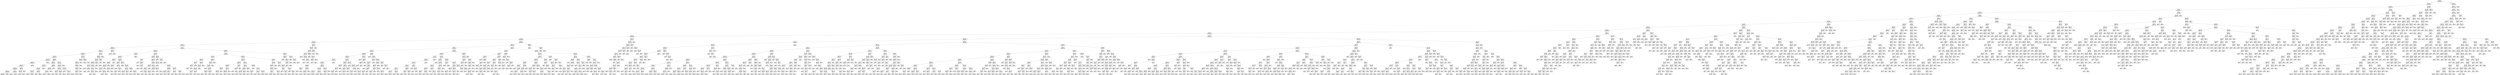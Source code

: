 digraph Tree {
node [shape=box] ;
0 [label="X[1173] <= 0.5\ngini = 0.5\nsamples = 84796\nvalue = [42502, 42294]"] ;
1 [label="X[36] <= 0.5\ngini = 0.485\nsamples = 72295\nvalue = [42364, 29931]"] ;
0 -> 1 [labeldistance=2.5, labelangle=45, headlabel="True"] ;
2 [label="X[1136] <= 0.5\ngini = 0.462\nsamples = 66376\nvalue = [42354, 24022]"] ;
1 -> 2 ;
3 [label="X[20] <= 0.5\ngini = 0.428\nsamples = 61217\nvalue = [42262, 18955]"] ;
2 -> 3 ;
4 [label="X[1130] <= 0.5\ngini = 0.392\nsamples = 57592\nvalue = [42180, 15412]"] ;
3 -> 4 ;
5 [label="X[45] <= 0.5\ngini = 0.355\nsamples = 54162\nvalue = [41682, 12480]"] ;
4 -> 5 ;
6 [label="X[30] <= 0.5\ngini = 0.332\nsamples = 52748\nvalue = [41670, 11078]"] ;
5 -> 6 ;
7 [label="X[221] <= 0.5\ngini = 0.315\nsamples = 51693\nvalue = [41573, 10120]"] ;
6 -> 7 ;
8 [label="X[11] <= 0.5\ngini = 0.305\nsamples = 51121\nvalue = [41505, 9616]"] ;
7 -> 8 ;
9 [label="X[1185] <= 0.5\ngini = 0.296\nsamples = 50499\nvalue = [41397, 9102]"] ;
8 -> 9 ;
10 [label="X[1126] <= 0.5\ngini = 0.287\nsamples = 50003\nvalue = [41321, 8682]"] ;
9 -> 10 ;
11 [label="X[10] <= 0.5\ngini = 0.279\nsamples = 49584\nvalue = [41260, 8324]"] ;
10 -> 11 ;
12 [label="X[1161] <= 0.5\ngini = 0.255\nsamples = 44068\nvalue = [37473, 6595]"] ;
11 -> 12 ;
13 [label="X[9] <= 0.5\ngini = 0.249\nsamples = 43858\nvalue = [37463, 6395]"] ;
12 -> 13 ;
14 [label="X[1167] <= 0.5\ngini = 0.234\nsamples = 42292\nvalue = [36562, 5730]"] ;
13 -> 14 ;
15 [label="X[21] <= 0.5\ngini = 0.229\nsamples = 42114\nvalue = [36556, 5558]"] ;
14 -> 15 ;
16 [label="X[1200] <= 0.5\ngini = 0.219\nsamples = 41349\nvalue = [36179, 5170]"] ;
15 -> 16 ;
17 [label="X[1210] <= 0.5\ngini = 0.214\nsamples = 41204\nvalue = [36178, 5026]"] ;
16 -> 17 ;
18 [label="X[1205] <= 0.5\ngini = 0.209\nsamples = 41042\nvalue = [36168, 4874]"] ;
17 -> 18 ;
19 [label="X[12] <= 0.5\ngini = 0.205\nsamples = 40887\nvalue = [36156, 4731]"] ;
18 -> 19 ;
20 [label="X[1211] <= 0.5\ngini = 0.192\nsamples = 39607\nvalue = [35347, 4260]"] ;
19 -> 20 ;
21 [label="X[1137] <= 0.5\ngini = 0.189\nsamples = 39519\nvalue = [35347, 4172]"] ;
20 -> 21 ;
22 [label="X[1195] <= 0.5\ngini = 0.187\nsamples = 39461\nvalue = [35347, 4114]"] ;
21 -> 22 ;
23 [label="X[1029] <= 0.5\ngini = 0.185\nsamples = 39395\nvalue = [35343, 4052]"] ;
22 -> 23 ;
24 [label="X[1238] <= 0.5\ngini = 0.18\nsamples = 39150\nvalue = [35228, 3922]"] ;
23 -> 24 ;
25 [label="gini = 0.178\nsamples = 39095\nvalue = [35228, 3867]"] ;
24 -> 25 ;
26 [label="gini = 0.0\nsamples = 55\nvalue = [0, 55]"] ;
24 -> 26 ;
27 [label="X[0] <= 0.27\ngini = 0.498\nsamples = 245\nvalue = [115, 130]"] ;
23 -> 27 ;
28 [label="gini = 0.0\nsamples = 33\nvalue = [0, 33]"] ;
27 -> 28 ;
29 [label="gini = 0.496\nsamples = 212\nvalue = [115, 97]"] ;
27 -> 29 ;
30 [label="X[16] <= 0.5\ngini = 0.114\nsamples = 66\nvalue = [4, 62]"] ;
22 -> 30 ;
31 [label="X[1008] <= 0.5\ngini = 0.031\nsamples = 63\nvalue = [1, 62]"] ;
30 -> 31 ;
32 [label="gini = 0.0\nsamples = 57\nvalue = [0, 57]"] ;
31 -> 32 ;
33 [label="gini = 0.278\nsamples = 6\nvalue = [1, 5]"] ;
31 -> 33 ;
34 [label="gini = 0.0\nsamples = 3\nvalue = [3, 0]"] ;
30 -> 34 ;
35 [label="gini = 0.0\nsamples = 58\nvalue = [0, 58]"] ;
21 -> 35 ;
36 [label="gini = 0.0\nsamples = 88\nvalue = [0, 88]"] ;
20 -> 36 ;
37 [label="X[1003] <= 0.5\ngini = 0.465\nsamples = 1280\nvalue = [809, 471]"] ;
19 -> 37 ;
38 [label="X[1009] <= 0.5\ngini = 0.439\nsamples = 948\nvalue = [640, 308]"] ;
37 -> 38 ;
39 [label="X[1211] <= 0.5\ngini = 0.379\nsamples = 582\nvalue = [434, 148]"] ;
38 -> 39 ;
40 [label="X[1007] <= 0.5\ngini = 0.363\nsamples = 570\nvalue = [434, 136]"] ;
39 -> 40 ;
41 [label="X[1012] <= 0.5\ngini = 0.338\nsamples = 502\nvalue = [394, 108]"] ;
40 -> 41 ;
42 [label="gini = 0.302\nsamples = 437\nvalue = [356, 81]"] ;
41 -> 42 ;
43 [label="gini = 0.486\nsamples = 65\nvalue = [38, 27]"] ;
41 -> 43 ;
44 [label="X[0] <= 0.325\ngini = 0.484\nsamples = 68\nvalue = [40, 28]"] ;
40 -> 44 ;
45 [label="gini = 0.0\nsamples = 5\nvalue = [0, 5]"] ;
44 -> 45 ;
46 [label="gini = 0.464\nsamples = 63\nvalue = [40, 23]"] ;
44 -> 46 ;
47 [label="gini = 0.0\nsamples = 12\nvalue = [0, 12]"] ;
39 -> 47 ;
48 [label="X[0] <= 2.945\ngini = 0.492\nsamples = 366\nvalue = [206, 160]"] ;
38 -> 48 ;
49 [label="X[0] <= 2.925\ngini = 0.494\nsamples = 359\nvalue = [199, 160]"] ;
48 -> 49 ;
50 [label="X[0] <= 2.67\ngini = 0.493\nsamples = 356\nvalue = [199, 157]"] ;
49 -> 50 ;
51 [label="gini = 0.497\nsamples = 314\nvalue = [170, 144]"] ;
50 -> 51 ;
52 [label="gini = 0.427\nsamples = 42\nvalue = [29, 13]"] ;
50 -> 52 ;
53 [label="gini = 0.0\nsamples = 3\nvalue = [0, 3]"] ;
49 -> 53 ;
54 [label="gini = 0.0\nsamples = 7\nvalue = [7, 0]"] ;
48 -> 54 ;
55 [label="X[0] <= 2.945\ngini = 0.5\nsamples = 332\nvalue = [169, 163]"] ;
37 -> 55 ;
56 [label="X[0] <= 0.825\ngini = 0.5\nsamples = 326\nvalue = [163, 163]"] ;
55 -> 56 ;
57 [label="X[0] <= 0.305\ngini = 0.478\nsamples = 76\nvalue = [30, 46]"] ;
56 -> 57 ;
58 [label="X[0] <= 0.055\ngini = 0.463\nsamples = 11\nvalue = [7, 4]"] ;
57 -> 58 ;
59 [label="gini = 0.0\nsamples = 2\nvalue = [0, 2]"] ;
58 -> 59 ;
60 [label="gini = 0.346\nsamples = 9\nvalue = [7, 2]"] ;
58 -> 60 ;
61 [label="X[0] <= 0.355\ngini = 0.457\nsamples = 65\nvalue = [23, 42]"] ;
57 -> 61 ;
62 [label="gini = 0.0\nsamples = 5\nvalue = [0, 5]"] ;
61 -> 62 ;
63 [label="gini = 0.473\nsamples = 60\nvalue = [23, 37]"] ;
61 -> 63 ;
64 [label="X[0] <= 0.975\ngini = 0.498\nsamples = 250\nvalue = [133, 117]"] ;
56 -> 64 ;
65 [label="gini = 0.0\nsamples = 14\nvalue = [14, 0]"] ;
64 -> 65 ;
66 [label="X[0] <= 1.425\ngini = 0.5\nsamples = 236\nvalue = [119, 117]"] ;
64 -> 66 ;
67 [label="gini = 0.42\nsamples = 30\nvalue = [9, 21]"] ;
66 -> 67 ;
68 [label="gini = 0.498\nsamples = 206\nvalue = [110, 96]"] ;
66 -> 68 ;
69 [label="gini = 0.0\nsamples = 6\nvalue = [6, 0]"] ;
55 -> 69 ;
70 [label="X[120] <= 0.5\ngini = 0.143\nsamples = 155\nvalue = [12, 143]"] ;
18 -> 70 ;
71 [label="X[311] <= 0.5\ngini = 0.296\nsamples = 61\nvalue = [11, 50]"] ;
70 -> 71 ;
72 [label="X[252] <= 0.5\ngini = 0.278\nsamples = 60\nvalue = [10, 50]"] ;
71 -> 72 ;
73 [label="X[305] <= 0.5\ngini = 0.259\nsamples = 59\nvalue = [9, 50]"] ;
72 -> 73 ;
74 [label="X[288] <= 0.5\ngini = 0.238\nsamples = 58\nvalue = [8, 50]"] ;
73 -> 74 ;
75 [label="X[254] <= 0.5\ngini = 0.215\nsamples = 57\nvalue = [7, 50]"] ;
74 -> 75 ;
76 [label="gini = 0.191\nsamples = 56\nvalue = [6, 50]"] ;
75 -> 76 ;
77 [label="gini = 0.0\nsamples = 1\nvalue = [1, 0]"] ;
75 -> 77 ;
78 [label="gini = 0.0\nsamples = 1\nvalue = [1, 0]"] ;
74 -> 78 ;
79 [label="gini = 0.0\nsamples = 1\nvalue = [1, 0]"] ;
73 -> 79 ;
80 [label="gini = 0.0\nsamples = 1\nvalue = [1, 0]"] ;
72 -> 80 ;
81 [label="gini = 0.0\nsamples = 1\nvalue = [1, 0]"] ;
71 -> 81 ;
82 [label="X[793] <= 0.5\ngini = 0.021\nsamples = 94\nvalue = [1, 93]"] ;
70 -> 82 ;
83 [label="gini = 0.0\nsamples = 93\nvalue = [0, 93]"] ;
82 -> 83 ;
84 [label="gini = 0.0\nsamples = 1\nvalue = [1, 0]"] ;
82 -> 84 ;
85 [label="X[158] <= 0.5\ngini = 0.116\nsamples = 162\nvalue = [10, 152]"] ;
17 -> 85 ;
86 [label="X[1015] <= 0.5\ngini = 0.073\nsamples = 158\nvalue = [6, 152]"] ;
85 -> 86 ;
87 [label="X[1005] <= 0.5\ngini = 0.062\nsamples = 156\nvalue = [5, 151]"] ;
86 -> 87 ;
88 [label="X[1003] <= 0.5\ngini = 0.051\nsamples = 154\nvalue = [4, 150]"] ;
87 -> 88 ;
89 [label="X[1029] <= 0.5\ngini = 0.017\nsamples = 119\nvalue = [1, 118]"] ;
88 -> 89 ;
90 [label="gini = 0.0\nsamples = 113\nvalue = [0, 113]"] ;
89 -> 90 ;
91 [label="X[0] <= 2.12\ngini = 0.278\nsamples = 6\nvalue = [1, 5]"] ;
89 -> 91 ;
92 [label="gini = 0.0\nsamples = 5\nvalue = [0, 5]"] ;
91 -> 92 ;
93 [label="gini = 0.0\nsamples = 1\nvalue = [1, 0]"] ;
91 -> 93 ;
94 [label="X[12] <= 0.5\ngini = 0.157\nsamples = 35\nvalue = [3, 32]"] ;
88 -> 94 ;
95 [label="X[0] <= 1.13\ngini = 0.111\nsamples = 34\nvalue = [2, 32]"] ;
94 -> 95 ;
96 [label="X[0] <= 0.835\ngini = 0.219\nsamples = 16\nvalue = [2, 14]"] ;
95 -> 96 ;
97 [label="gini = 0.0\nsamples = 14\nvalue = [0, 14]"] ;
96 -> 97 ;
98 [label="gini = 0.0\nsamples = 2\nvalue = [2, 0]"] ;
96 -> 98 ;
99 [label="gini = 0.0\nsamples = 18\nvalue = [0, 18]"] ;
95 -> 99 ;
100 [label="gini = 0.0\nsamples = 1\nvalue = [1, 0]"] ;
94 -> 100 ;
101 [label="X[0] <= 1.09\ngini = 0.5\nsamples = 2\nvalue = [1, 1]"] ;
87 -> 101 ;
102 [label="gini = 0.0\nsamples = 1\nvalue = [0, 1]"] ;
101 -> 102 ;
103 [label="gini = 0.0\nsamples = 1\nvalue = [1, 0]"] ;
101 -> 103 ;
104 [label="X[0] <= 0.695\ngini = 0.5\nsamples = 2\nvalue = [1, 1]"] ;
86 -> 104 ;
105 [label="gini = 0.0\nsamples = 1\nvalue = [0, 1]"] ;
104 -> 105 ;
106 [label="gini = 0.0\nsamples = 1\nvalue = [1, 0]"] ;
104 -> 106 ;
107 [label="gini = 0.0\nsamples = 4\nvalue = [4, 0]"] ;
85 -> 107 ;
108 [label="X[600] <= 0.5\ngini = 0.014\nsamples = 145\nvalue = [1, 144]"] ;
16 -> 108 ;
109 [label="gini = 0.0\nsamples = 144\nvalue = [0, 144]"] ;
108 -> 109 ;
110 [label="gini = 0.0\nsamples = 1\nvalue = [1, 0]"] ;
108 -> 110 ;
111 [label="X[1190] <= 0.5\ngini = 0.5\nsamples = 765\nvalue = [377, 388]"] ;
15 -> 111 ;
112 [label="X[1009] <= 0.5\ngini = 0.434\nsamples = 346\nvalue = [110, 236]"] ;
111 -> 112 ;
113 [label="X[0] <= 2.98\ngini = 0.471\nsamples = 226\nvalue = [86, 140]"] ;
112 -> 113 ;
114 [label="X[1003] <= 0.5\ngini = 0.467\nsamples = 223\nvalue = [83, 140]"] ;
113 -> 114 ;
115 [label="X[992] <= 0.5\ngini = 0.49\nsamples = 119\nvalue = [51, 68]"] ;
114 -> 115 ;
116 [label="X[0] <= 2.89\ngini = 0.487\nsamples = 117\nvalue = [49, 68]"] ;
115 -> 116 ;
117 [label="X[0] <= 2.875\ngini = 0.49\nsamples = 114\nvalue = [49, 65]"] ;
116 -> 117 ;
118 [label="X[1272] <= 0.5\ngini = 0.487\nsamples = 112\nvalue = [47, 65]"] ;
117 -> 118 ;
119 [label="gini = 0.0\nsamples = 3\nvalue = [0, 3]"] ;
118 -> 119 ;
120 [label="X[0] <= 2.855\ngini = 0.491\nsamples = 109\nvalue = [47, 62]"] ;
118 -> 120 ;
121 [label="gini = 0.487\nsamples = 107\nvalue = [45, 62]"] ;
120 -> 121 ;
122 [label="gini = 0.0\nsamples = 2\nvalue = [2, 0]"] ;
120 -> 122 ;
123 [label="gini = 0.0\nsamples = 2\nvalue = [2, 0]"] ;
117 -> 123 ;
124 [label="gini = 0.0\nsamples = 3\nvalue = [0, 3]"] ;
116 -> 124 ;
125 [label="gini = 0.0\nsamples = 2\nvalue = [2, 0]"] ;
115 -> 125 ;
126 [label="X[0] <= 0.935\ngini = 0.426\nsamples = 104\nvalue = [32, 72]"] ;
114 -> 126 ;
127 [label="X[0] <= 0.36\ngini = 0.302\nsamples = 27\nvalue = [5, 22]"] ;
126 -> 127 ;
128 [label="X[0] <= 0.325\ngini = 0.48\nsamples = 5\nvalue = [3, 2]"] ;
127 -> 128 ;
129 [label="X[0] <= 0.205\ngini = 0.444\nsamples = 3\nvalue = [1, 2]"] ;
128 -> 129 ;
130 [label="gini = 0.0\nsamples = 1\nvalue = [1, 0]"] ;
129 -> 130 ;
131 [label="gini = 0.0\nsamples = 2\nvalue = [0, 2]"] ;
129 -> 131 ;
132 [label="gini = 0.0\nsamples = 2\nvalue = [2, 0]"] ;
128 -> 132 ;
133 [label="X[0] <= 0.48\ngini = 0.165\nsamples = 22\nvalue = [2, 20]"] ;
127 -> 133 ;
134 [label="gini = 0.0\nsamples = 9\nvalue = [0, 9]"] ;
133 -> 134 ;
135 [label="X[0] <= 0.55\ngini = 0.26\nsamples = 13\nvalue = [2, 11]"] ;
133 -> 135 ;
136 [label="X[0] <= 0.52\ngini = 0.5\nsamples = 4\nvalue = [2, 2]"] ;
135 -> 136 ;
137 [label="gini = 0.444\nsamples = 3\nvalue = [1, 2]"] ;
136 -> 137 ;
138 [label="gini = 0.0\nsamples = 1\nvalue = [1, 0]"] ;
136 -> 138 ;
139 [label="gini = 0.0\nsamples = 9\nvalue = [0, 9]"] ;
135 -> 139 ;
140 [label="X[0] <= 1.21\ngini = 0.455\nsamples = 77\nvalue = [27, 50]"] ;
126 -> 140 ;
141 [label="gini = 0.0\nsamples = 5\nvalue = [5, 0]"] ;
140 -> 141 ;
142 [label="X[0] <= 2.015\ngini = 0.424\nsamples = 72\nvalue = [22, 50]"] ;
140 -> 142 ;
143 [label="X[0] <= 1.845\ngini = 0.472\nsamples = 34\nvalue = [13, 21]"] ;
142 -> 143 ;
144 [label="X[0] <= 1.49\ngini = 0.428\nsamples = 29\nvalue = [9, 20]"] ;
143 -> 144 ;
145 [label="gini = 0.219\nsamples = 8\nvalue = [1, 7]"] ;
144 -> 145 ;
146 [label="gini = 0.472\nsamples = 21\nvalue = [8, 13]"] ;
144 -> 146 ;
147 [label="X[0] <= 1.915\ngini = 0.32\nsamples = 5\nvalue = [4, 1]"] ;
143 -> 147 ;
148 [label="gini = 0.0\nsamples = 2\nvalue = [2, 0]"] ;
147 -> 148 ;
149 [label="gini = 0.444\nsamples = 3\nvalue = [2, 1]"] ;
147 -> 149 ;
150 [label="X[0] <= 2.31\ngini = 0.361\nsamples = 38\nvalue = [9, 29]"] ;
142 -> 150 ;
151 [label="gini = 0.0\nsamples = 7\nvalue = [0, 7]"] ;
150 -> 151 ;
152 [label="X[0] <= 2.355\ngini = 0.412\nsamples = 31\nvalue = [9, 22]"] ;
150 -> 152 ;
153 [label="gini = 0.5\nsamples = 4\nvalue = [2, 2]"] ;
152 -> 153 ;
154 [label="gini = 0.384\nsamples = 27\nvalue = [7, 20]"] ;
152 -> 154 ;
155 [label="gini = 0.0\nsamples = 3\nvalue = [3, 0]"] ;
113 -> 155 ;
156 [label="X[0] <= 2.935\ngini = 0.32\nsamples = 120\nvalue = [24, 96]"] ;
112 -> 156 ;
157 [label="X[0] <= 0.325\ngini = 0.305\nsamples = 117\nvalue = [22, 95]"] ;
156 -> 157 ;
158 [label="X[0] <= 0.2\ngini = 0.5\nsamples = 4\nvalue = [2, 2]"] ;
157 -> 158 ;
159 [label="gini = 0.0\nsamples = 1\nvalue = [0, 1]"] ;
158 -> 159 ;
160 [label="X[0] <= 0.29\ngini = 0.444\nsamples = 3\nvalue = [2, 1]"] ;
158 -> 160 ;
161 [label="gini = 0.0\nsamples = 1\nvalue = [1, 0]"] ;
160 -> 161 ;
162 [label="X[0] <= 0.305\ngini = 0.5\nsamples = 2\nvalue = [1, 1]"] ;
160 -> 162 ;
163 [label="gini = 0.0\nsamples = 1\nvalue = [0, 1]"] ;
162 -> 163 ;
164 [label="gini = 0.0\nsamples = 1\nvalue = [1, 0]"] ;
162 -> 164 ;
165 [label="X[0] <= 1.415\ngini = 0.291\nsamples = 113\nvalue = [20, 93]"] ;
157 -> 165 ;
166 [label="X[0] <= 0.5\ngini = 0.198\nsamples = 45\nvalue = [5, 40]"] ;
165 -> 166 ;
167 [label="X[0] <= 0.46\ngini = 0.32\nsamples = 15\nvalue = [3, 12]"] ;
166 -> 167 ;
168 [label="X[0] <= 0.39\ngini = 0.142\nsamples = 13\nvalue = [1, 12]"] ;
167 -> 168 ;
169 [label="gini = 0.0\nsamples = 8\nvalue = [0, 8]"] ;
168 -> 169 ;
170 [label="X[0] <= 0.405\ngini = 0.32\nsamples = 5\nvalue = [1, 4]"] ;
168 -> 170 ;
171 [label="gini = 0.5\nsamples = 2\nvalue = [1, 1]"] ;
170 -> 171 ;
172 [label="gini = 0.0\nsamples = 3\nvalue = [0, 3]"] ;
170 -> 172 ;
173 [label="gini = 0.0\nsamples = 2\nvalue = [2, 0]"] ;
167 -> 173 ;
174 [label="X[0] <= 1.31\ngini = 0.124\nsamples = 30\nvalue = [2, 28]"] ;
166 -> 174 ;
175 [label="X[0] <= 0.825\ngini = 0.083\nsamples = 23\nvalue = [1, 22]"] ;
174 -> 175 ;
176 [label="X[0] <= 0.815\ngini = 0.165\nsamples = 11\nvalue = [1, 10]"] ;
175 -> 176 ;
177 [label="gini = 0.0\nsamples = 8\nvalue = [0, 8]"] ;
176 -> 177 ;
178 [label="gini = 0.444\nsamples = 3\nvalue = [1, 2]"] ;
176 -> 178 ;
179 [label="gini = 0.0\nsamples = 12\nvalue = [0, 12]"] ;
175 -> 179 ;
180 [label="X[0] <= 1.335\ngini = 0.245\nsamples = 7\nvalue = [1, 6]"] ;
174 -> 180 ;
181 [label="gini = 0.0\nsamples = 1\nvalue = [1, 0]"] ;
180 -> 181 ;
182 [label="gini = 0.0\nsamples = 6\nvalue = [0, 6]"] ;
180 -> 182 ;
183 [label="X[0] <= 1.425\ngini = 0.344\nsamples = 68\nvalue = [15, 53]"] ;
165 -> 183 ;
184 [label="gini = 0.0\nsamples = 2\nvalue = [2, 0]"] ;
183 -> 184 ;
185 [label="X[0] <= 2.565\ngini = 0.316\nsamples = 66\nvalue = [13, 53]"] ;
183 -> 185 ;
186 [label="X[0] <= 2.335\ngini = 0.282\nsamples = 53\nvalue = [9, 44]"] ;
185 -> 186 ;
187 [label="X[0] <= 2.32\ngini = 0.346\nsamples = 36\nvalue = [8, 28]"] ;
186 -> 187 ;
188 [label="gini = 0.327\nsamples = 34\nvalue = [7, 27]"] ;
187 -> 188 ;
189 [label="gini = 0.5\nsamples = 2\nvalue = [1, 1]"] ;
187 -> 189 ;
190 [label="X[0] <= 2.46\ngini = 0.111\nsamples = 17\nvalue = [1, 16]"] ;
186 -> 190 ;
191 [label="gini = 0.0\nsamples = 9\nvalue = [0, 9]"] ;
190 -> 191 ;
192 [label="gini = 0.219\nsamples = 8\nvalue = [1, 7]"] ;
190 -> 192 ;
193 [label="X[0] <= 2.655\ngini = 0.426\nsamples = 13\nvalue = [4, 9]"] ;
185 -> 193 ;
194 [label="X[0] <= 2.59\ngini = 0.375\nsamples = 4\nvalue = [3, 1]"] ;
193 -> 194 ;
195 [label="gini = 0.0\nsamples = 1\nvalue = [1, 0]"] ;
194 -> 195 ;
196 [label="gini = 0.444\nsamples = 3\nvalue = [2, 1]"] ;
194 -> 196 ;
197 [label="X[0] <= 2.82\ngini = 0.198\nsamples = 9\nvalue = [1, 8]"] ;
193 -> 197 ;
198 [label="gini = 0.0\nsamples = 6\nvalue = [0, 6]"] ;
197 -> 198 ;
199 [label="gini = 0.444\nsamples = 3\nvalue = [1, 2]"] ;
197 -> 199 ;
200 [label="X[0] <= 2.965\ngini = 0.444\nsamples = 3\nvalue = [2, 1]"] ;
156 -> 200 ;
201 [label="gini = 0.0\nsamples = 1\nvalue = [1, 0]"] ;
200 -> 201 ;
202 [label="X[0] <= 2.995\ngini = 0.5\nsamples = 2\nvalue = [1, 1]"] ;
200 -> 202 ;
203 [label="gini = 0.0\nsamples = 1\nvalue = [0, 1]"] ;
202 -> 203 ;
204 [label="gini = 0.0\nsamples = 1\nvalue = [1, 0]"] ;
202 -> 204 ;
205 [label="X[223] <= 0.5\ngini = 0.462\nsamples = 419\nvalue = [267, 152]"] ;
111 -> 205 ;
206 [label="X[0] <= 0.4\ngini = 0.482\nsamples = 368\nvalue = [219, 149]"] ;
205 -> 206 ;
207 [label="X[0] <= 0.205\ngini = 0.494\nsamples = 63\nvalue = [28, 35]"] ;
206 -> 207 ;
208 [label="X[0] <= 0.035\ngini = 0.487\nsamples = 31\nvalue = [18, 13]"] ;
207 -> 208 ;
209 [label="X[0] <= 0.025\ngini = 0.278\nsamples = 6\nvalue = [1, 5]"] ;
208 -> 209 ;
210 [label="X[1009] <= 0.5\ngini = 0.444\nsamples = 3\nvalue = [1, 2]"] ;
209 -> 210 ;
211 [label="gini = 0.0\nsamples = 1\nvalue = [0, 1]"] ;
210 -> 211 ;
212 [label="gini = 0.5\nsamples = 2\nvalue = [1, 1]"] ;
210 -> 212 ;
213 [label="gini = 0.0\nsamples = 3\nvalue = [0, 3]"] ;
209 -> 213 ;
214 [label="X[0] <= 0.16\ngini = 0.435\nsamples = 25\nvalue = [17, 8]"] ;
208 -> 214 ;
215 [label="X[0] <= 0.145\ngini = 0.48\nsamples = 20\nvalue = [12, 8]"] ;
214 -> 215 ;
216 [label="X[1009] <= 0.5\ngini = 0.465\nsamples = 19\nvalue = [12, 7]"] ;
215 -> 216 ;
217 [label="X[1012] <= 0.5\ngini = 0.5\nsamples = 12\nvalue = [6, 6]"] ;
216 -> 217 ;
218 [label="gini = 0.496\nsamples = 11\nvalue = [5, 6]"] ;
217 -> 218 ;
219 [label="gini = 0.0\nsamples = 1\nvalue = [1, 0]"] ;
217 -> 219 ;
220 [label="X[0] <= 0.105\ngini = 0.245\nsamples = 7\nvalue = [6, 1]"] ;
216 -> 220 ;
221 [label="gini = 0.0\nsamples = 5\nvalue = [5, 0]"] ;
220 -> 221 ;
222 [label="gini = 0.5\nsamples = 2\nvalue = [1, 1]"] ;
220 -> 222 ;
223 [label="gini = 0.0\nsamples = 1\nvalue = [0, 1]"] ;
215 -> 223 ;
224 [label="gini = 0.0\nsamples = 5\nvalue = [5, 0]"] ;
214 -> 224 ;
225 [label="X[999] <= 0.5\ngini = 0.43\nsamples = 32\nvalue = [10, 22]"] ;
207 -> 225 ;
226 [label="X[991] <= 0.5\ngini = 0.412\nsamples = 31\nvalue = [9, 22]"] ;
225 -> 226 ;
227 [label="X[0] <= 0.285\ngini = 0.391\nsamples = 30\nvalue = [8, 22]"] ;
226 -> 227 ;
228 [label="gini = 0.0\nsamples = 4\nvalue = [0, 4]"] ;
227 -> 228 ;
229 [label="X[0] <= 0.355\ngini = 0.426\nsamples = 26\nvalue = [8, 18]"] ;
227 -> 229 ;
230 [label="X[993] <= 0.5\ngini = 0.48\nsamples = 15\nvalue = [6, 9]"] ;
229 -> 230 ;
231 [label="gini = 0.459\nsamples = 14\nvalue = [5, 9]"] ;
230 -> 231 ;
232 [label="gini = 0.0\nsamples = 1\nvalue = [1, 0]"] ;
230 -> 232 ;
233 [label="X[1007] <= 0.5\ngini = 0.298\nsamples = 11\nvalue = [2, 9]"] ;
229 -> 233 ;
234 [label="gini = 0.198\nsamples = 9\nvalue = [1, 8]"] ;
233 -> 234 ;
235 [label="gini = 0.5\nsamples = 2\nvalue = [1, 1]"] ;
233 -> 235 ;
236 [label="gini = 0.0\nsamples = 1\nvalue = [1, 0]"] ;
226 -> 236 ;
237 [label="gini = 0.0\nsamples = 1\nvalue = [1, 0]"] ;
225 -> 237 ;
238 [label="X[1003] <= 0.5\ngini = 0.468\nsamples = 305\nvalue = [191, 114]"] ;
206 -> 238 ;
239 [label="X[1009] <= 0.5\ngini = 0.445\nsamples = 230\nvalue = [153, 77]"] ;
238 -> 239 ;
240 [label="X[996] <= 0.5\ngini = 0.386\nsamples = 149\nvalue = [110, 39]"] ;
239 -> 240 ;
241 [label="X[0] <= 0.655\ngini = 0.364\nsamples = 142\nvalue = [108, 34]"] ;
240 -> 241 ;
242 [label="X[1010] <= 0.5\ngini = 0.121\nsamples = 31\nvalue = [29, 2]"] ;
241 -> 242 ;
243 [label="X[1005] <= 0.5\ngini = 0.064\nsamples = 30\nvalue = [29, 1]"] ;
242 -> 243 ;
244 [label="gini = 0.0\nsamples = 29\nvalue = [29, 0]"] ;
243 -> 244 ;
245 [label="gini = 0.0\nsamples = 1\nvalue = [0, 1]"] ;
243 -> 245 ;
246 [label="gini = 0.0\nsamples = 1\nvalue = [0, 1]"] ;
242 -> 246 ;
247 [label="X[1030] <= 0.5\ngini = 0.41\nsamples = 111\nvalue = [79, 32]"] ;
241 -> 247 ;
248 [label="X[998] <= 0.5\ngini = 0.399\nsamples = 109\nvalue = [79, 30]"] ;
247 -> 248 ;
249 [label="gini = 0.377\nsamples = 103\nvalue = [77, 26]"] ;
248 -> 249 ;
250 [label="gini = 0.444\nsamples = 6\nvalue = [2, 4]"] ;
248 -> 250 ;
251 [label="gini = 0.0\nsamples = 2\nvalue = [0, 2]"] ;
247 -> 251 ;
252 [label="X[0] <= 2.59\ngini = 0.408\nsamples = 7\nvalue = [2, 5]"] ;
240 -> 252 ;
253 [label="X[0] <= 0.665\ngini = 0.278\nsamples = 6\nvalue = [1, 5]"] ;
252 -> 253 ;
254 [label="gini = 0.5\nsamples = 2\nvalue = [1, 1]"] ;
253 -> 254 ;
255 [label="gini = 0.0\nsamples = 4\nvalue = [0, 4]"] ;
253 -> 255 ;
256 [label="gini = 0.0\nsamples = 1\nvalue = [1, 0]"] ;
252 -> 256 ;
257 [label="X[0] <= 1.15\ngini = 0.498\nsamples = 81\nvalue = [43, 38]"] ;
239 -> 257 ;
258 [label="X[0] <= 0.98\ngini = 0.444\nsamples = 39\nvalue = [26, 13]"] ;
257 -> 258 ;
259 [label="X[0] <= 0.92\ngini = 0.469\nsamples = 32\nvalue = [20, 12]"] ;
258 -> 259 ;
260 [label="X[0] <= 0.69\ngini = 0.436\nsamples = 28\nvalue = [19, 9]"] ;
259 -> 260 ;
261 [label="gini = 0.48\nsamples = 20\nvalue = [12, 8]"] ;
260 -> 261 ;
262 [label="gini = 0.219\nsamples = 8\nvalue = [7, 1]"] ;
260 -> 262 ;
263 [label="X[0] <= 0.94\ngini = 0.375\nsamples = 4\nvalue = [1, 3]"] ;
259 -> 263 ;
264 [label="gini = 0.0\nsamples = 1\nvalue = [0, 1]"] ;
263 -> 264 ;
265 [label="gini = 0.444\nsamples = 3\nvalue = [1, 2]"] ;
263 -> 265 ;
266 [label="X[0] <= 1.015\ngini = 0.245\nsamples = 7\nvalue = [6, 1]"] ;
258 -> 266 ;
267 [label="gini = 0.0\nsamples = 3\nvalue = [3, 0]"] ;
266 -> 267 ;
268 [label="X[0] <= 1.025\ngini = 0.375\nsamples = 4\nvalue = [3, 1]"] ;
266 -> 268 ;
269 [label="gini = 0.5\nsamples = 2\nvalue = [1, 1]"] ;
268 -> 269 ;
270 [label="gini = 0.0\nsamples = 2\nvalue = [2, 0]"] ;
268 -> 270 ;
271 [label="X[0] <= 1.365\ngini = 0.482\nsamples = 42\nvalue = [17, 25]"] ;
257 -> 271 ;
272 [label="gini = 0.0\nsamples = 7\nvalue = [0, 7]"] ;
271 -> 272 ;
273 [label="X[0] <= 2.02\ngini = 0.5\nsamples = 35\nvalue = [17, 18]"] ;
271 -> 273 ;
274 [label="X[0] <= 1.445\ngini = 0.375\nsamples = 12\nvalue = [9, 3]"] ;
273 -> 274 ;
275 [label="gini = 0.5\nsamples = 2\nvalue = [1, 1]"] ;
274 -> 275 ;
276 [label="gini = 0.32\nsamples = 10\nvalue = [8, 2]"] ;
274 -> 276 ;
277 [label="X[0] <= 2.515\ngini = 0.454\nsamples = 23\nvalue = [8, 15]"] ;
273 -> 277 ;
278 [label="gini = 0.32\nsamples = 10\nvalue = [2, 8]"] ;
277 -> 278 ;
279 [label="gini = 0.497\nsamples = 13\nvalue = [6, 7]"] ;
277 -> 279 ;
280 [label="X[0] <= 2.075\ngini = 0.5\nsamples = 75\nvalue = [38, 37]"] ;
238 -> 280 ;
281 [label="X[0] <= 2.015\ngini = 0.495\nsamples = 60\nvalue = [27, 33]"] ;
280 -> 281 ;
282 [label="X[0] <= 1.965\ngini = 0.499\nsamples = 57\nvalue = [27, 30]"] ;
281 -> 282 ;
283 [label="X[0] <= 1.835\ngini = 0.494\nsamples = 54\nvalue = [24, 30]"] ;
282 -> 283 ;
284 [label="X[0] <= 1.375\ngini = 0.5\nsamples = 42\nvalue = [21, 21]"] ;
283 -> 284 ;
285 [label="gini = 0.493\nsamples = 34\nvalue = [15, 19]"] ;
284 -> 285 ;
286 [label="gini = 0.375\nsamples = 8\nvalue = [6, 2]"] ;
284 -> 286 ;
287 [label="X[0] <= 1.9\ngini = 0.375\nsamples = 12\nvalue = [3, 9]"] ;
283 -> 287 ;
288 [label="gini = 0.0\nsamples = 7\nvalue = [0, 7]"] ;
287 -> 288 ;
289 [label="gini = 0.48\nsamples = 5\nvalue = [3, 2]"] ;
287 -> 289 ;
290 [label="gini = 0.0\nsamples = 3\nvalue = [3, 0]"] ;
282 -> 290 ;
291 [label="gini = 0.0\nsamples = 3\nvalue = [0, 3]"] ;
281 -> 291 ;
292 [label="X[0] <= 2.335\ngini = 0.391\nsamples = 15\nvalue = [11, 4]"] ;
280 -> 292 ;
293 [label="gini = 0.0\nsamples = 4\nvalue = [4, 0]"] ;
292 -> 293 ;
294 [label="X[0] <= 2.635\ngini = 0.463\nsamples = 11\nvalue = [7, 4]"] ;
292 -> 294 ;
295 [label="X[0] <= 2.43\ngini = 0.48\nsamples = 5\nvalue = [2, 3]"] ;
294 -> 295 ;
296 [label="gini = 0.0\nsamples = 1\nvalue = [0, 1]"] ;
295 -> 296 ;
297 [label="X[0] <= 2.515\ngini = 0.5\nsamples = 4\nvalue = [2, 2]"] ;
295 -> 297 ;
298 [label="gini = 0.0\nsamples = 1\nvalue = [1, 0]"] ;
297 -> 298 ;
299 [label="gini = 0.444\nsamples = 3\nvalue = [1, 2]"] ;
297 -> 299 ;
300 [label="X[0] <= 2.91\ngini = 0.278\nsamples = 6\nvalue = [5, 1]"] ;
294 -> 300 ;
301 [label="gini = 0.0\nsamples = 4\nvalue = [4, 0]"] ;
300 -> 301 ;
302 [label="X[0] <= 2.95\ngini = 0.5\nsamples = 2\nvalue = [1, 1]"] ;
300 -> 302 ;
303 [label="gini = 0.0\nsamples = 1\nvalue = [0, 1]"] ;
302 -> 303 ;
304 [label="gini = 0.0\nsamples = 1\nvalue = [1, 0]"] ;
302 -> 304 ;
305 [label="X[1009] <= 0.5\ngini = 0.111\nsamples = 51\nvalue = [48, 3]"] ;
205 -> 305 ;
306 [label="X[1003] <= 0.5\ngini = 0.045\nsamples = 43\nvalue = [42, 1]"] ;
305 -> 306 ;
307 [label="gini = 0.0\nsamples = 32\nvalue = [32, 0]"] ;
306 -> 307 ;
308 [label="X[0] <= 1.19\ngini = 0.165\nsamples = 11\nvalue = [10, 1]"] ;
306 -> 308 ;
309 [label="X[0] <= 0.985\ngini = 0.32\nsamples = 5\nvalue = [4, 1]"] ;
308 -> 309 ;
310 [label="gini = 0.0\nsamples = 4\nvalue = [4, 0]"] ;
309 -> 310 ;
311 [label="gini = 0.0\nsamples = 1\nvalue = [0, 1]"] ;
309 -> 311 ;
312 [label="gini = 0.0\nsamples = 6\nvalue = [6, 0]"] ;
308 -> 312 ;
313 [label="X[0] <= 0.135\ngini = 0.375\nsamples = 8\nvalue = [6, 2]"] ;
305 -> 313 ;
314 [label="gini = 0.0\nsamples = 1\nvalue = [0, 1]"] ;
313 -> 314 ;
315 [label="X[0] <= 2.11\ngini = 0.245\nsamples = 7\nvalue = [6, 1]"] ;
313 -> 315 ;
316 [label="gini = 0.0\nsamples = 6\nvalue = [6, 0]"] ;
315 -> 316 ;
317 [label="gini = 0.0\nsamples = 1\nvalue = [0, 1]"] ;
315 -> 317 ;
318 [label="X[16] <= 0.5\ngini = 0.065\nsamples = 178\nvalue = [6, 172]"] ;
14 -> 318 ;
319 [label="X[1024] <= 0.5\ngini = 0.034\nsamples = 175\nvalue = [3, 172]"] ;
318 -> 319 ;
320 [label="X[0] <= 2.935\ngini = 0.023\nsamples = 172\nvalue = [2, 170]"] ;
319 -> 320 ;
321 [label="X[1003] <= 0.5\ngini = 0.013\nsamples = 156\nvalue = [1, 155]"] ;
320 -> 321 ;
322 [label="gini = 0.0\nsamples = 121\nvalue = [0, 121]"] ;
321 -> 322 ;
323 [label="X[0] <= 1.65\ngini = 0.056\nsamples = 35\nvalue = [1, 34]"] ;
321 -> 323 ;
324 [label="gini = 0.0\nsamples = 21\nvalue = [0, 21]"] ;
323 -> 324 ;
325 [label="X[0] <= 1.795\ngini = 0.133\nsamples = 14\nvalue = [1, 13]"] ;
323 -> 325 ;
326 [label="gini = 0.5\nsamples = 2\nvalue = [1, 1]"] ;
325 -> 326 ;
327 [label="gini = 0.0\nsamples = 12\nvalue = [0, 12]"] ;
325 -> 327 ;
328 [label="X[1009] <= 0.5\ngini = 0.117\nsamples = 16\nvalue = [1, 15]"] ;
320 -> 328 ;
329 [label="gini = 0.0\nsamples = 9\nvalue = [0, 9]"] ;
328 -> 329 ;
330 [label="X[0] <= 2.95\ngini = 0.245\nsamples = 7\nvalue = [1, 6]"] ;
328 -> 330 ;
331 [label="X[108] <= 0.5\ngini = 0.444\nsamples = 3\nvalue = [1, 2]"] ;
330 -> 331 ;
332 [label="gini = 0.0\nsamples = 1\nvalue = [0, 1]"] ;
331 -> 332 ;
333 [label="gini = 0.5\nsamples = 2\nvalue = [1, 1]"] ;
331 -> 333 ;
334 [label="gini = 0.0\nsamples = 4\nvalue = [0, 4]"] ;
330 -> 334 ;
335 [label="X[108] <= 0.5\ngini = 0.444\nsamples = 3\nvalue = [1, 2]"] ;
319 -> 335 ;
336 [label="gini = 0.0\nsamples = 2\nvalue = [0, 2]"] ;
335 -> 336 ;
337 [label="gini = 0.0\nsamples = 1\nvalue = [1, 0]"] ;
335 -> 337 ;
338 [label="gini = 0.0\nsamples = 3\nvalue = [3, 0]"] ;
318 -> 338 ;
339 [label="X[223] <= 0.5\ngini = 0.489\nsamples = 1566\nvalue = [901, 665]"] ;
13 -> 339 ;
340 [label="X[1009] <= 0.5\ngini = 0.495\nsamples = 1478\nvalue = [814, 664]"] ;
339 -> 340 ;
341 [label="X[1003] <= 0.5\ngini = 0.477\nsamples = 988\nvalue = [601, 387]"] ;
340 -> 341 ;
342 [label="X[1012] <= 0.5\ngini = 0.422\nsamples = 601\nvalue = [419, 182]"] ;
341 -> 342 ;
343 [label="X[0] <= 2.855\ngini = 0.388\nsamples = 536\nvalue = [395, 141]"] ;
342 -> 343 ;
344 [label="X[1007] <= 0.5\ngini = 0.396\nsamples = 515\nvalue = [375, 140]"] ;
343 -> 344 ;
345 [label="X[0] <= 2.825\ngini = 0.379\nsamples = 441\nvalue = [329, 112]"] ;
344 -> 345 ;
346 [label="X[1156] <= 0.5\ngini = 0.376\nsamples = 439\nvalue = [329, 110]"] ;
345 -> 346 ;
347 [label="X[0] <= 0.585\ngini = 0.465\nsamples = 68\nvalue = [43, 25]"] ;
346 -> 347 ;
348 [label="X[1015] <= 0.5\ngini = 0.32\nsamples = 10\nvalue = [2, 8]"] ;
347 -> 348 ;
349 [label="gini = 0.0\nsamples = 8\nvalue = [0, 8]"] ;
348 -> 349 ;
350 [label="gini = 0.0\nsamples = 2\nvalue = [2, 0]"] ;
348 -> 350 ;
351 [label="X[996] <= 0.5\ngini = 0.414\nsamples = 58\nvalue = [41, 17]"] ;
347 -> 351 ;
352 [label="X[1005] <= 0.5\ngini = 0.392\nsamples = 56\nvalue = [41, 15]"] ;
351 -> 352 ;
353 [label="gini = 0.36\nsamples = 51\nvalue = [39, 12]"] ;
352 -> 353 ;
354 [label="gini = 0.48\nsamples = 5\nvalue = [2, 3]"] ;
352 -> 354 ;
355 [label="gini = 0.0\nsamples = 2\nvalue = [0, 2]"] ;
351 -> 355 ;
356 [label="X[1006] <= 0.5\ngini = 0.353\nsamples = 371\nvalue = [286, 85]"] ;
346 -> 356 ;
357 [label="X[0] <= 1.715\ngini = 0.342\nsamples = 356\nvalue = [278, 78]"] ;
356 -> 357 ;
358 [label="X[0] <= 0.075\ngini = 0.293\nsamples = 185\nvalue = [152, 33]"] ;
357 -> 358 ;
359 [label="gini = 0.469\nsamples = 16\nvalue = [10, 6]"] ;
358 -> 359 ;
360 [label="gini = 0.268\nsamples = 169\nvalue = [142, 27]"] ;
358 -> 360 ;
361 [label="X[0] <= 2.635\ngini = 0.388\nsamples = 171\nvalue = [126, 45]"] ;
357 -> 361 ;
362 [label="gini = 0.428\nsamples = 116\nvalue = [80, 36]"] ;
361 -> 362 ;
363 [label="gini = 0.274\nsamples = 55\nvalue = [46, 9]"] ;
361 -> 363 ;
364 [label="X[0] <= 2.575\ngini = 0.498\nsamples = 15\nvalue = [8, 7]"] ;
356 -> 364 ;
365 [label="X[0] <= 1.685\ngini = 0.463\nsamples = 11\nvalue = [4, 7]"] ;
364 -> 365 ;
366 [label="gini = 0.49\nsamples = 7\nvalue = [4, 3]"] ;
365 -> 366 ;
367 [label="gini = 0.0\nsamples = 4\nvalue = [0, 4]"] ;
365 -> 367 ;
368 [label="gini = 0.0\nsamples = 4\nvalue = [4, 0]"] ;
364 -> 368 ;
369 [label="gini = 0.0\nsamples = 2\nvalue = [0, 2]"] ;
345 -> 369 ;
370 [label="X[0] <= 1.88\ngini = 0.47\nsamples = 74\nvalue = [46, 28]"] ;
344 -> 370 ;
371 [label="X[0] <= 0.505\ngini = 0.363\nsamples = 42\nvalue = [32, 10]"] ;
370 -> 371 ;
372 [label="X[1190] <= 0.5\ngini = 0.492\nsamples = 16\nvalue = [9, 7]"] ;
371 -> 372 ;
373 [label="X[0] <= 0.47\ngini = 0.48\nsamples = 15\nvalue = [9, 6]"] ;
372 -> 373 ;
374 [label="X[0] <= 0.08\ngini = 0.459\nsamples = 14\nvalue = [9, 5]"] ;
373 -> 374 ;
375 [label="gini = 0.444\nsamples = 3\nvalue = [1, 2]"] ;
374 -> 375 ;
376 [label="gini = 0.397\nsamples = 11\nvalue = [8, 3]"] ;
374 -> 376 ;
377 [label="gini = 0.0\nsamples = 1\nvalue = [0, 1]"] ;
373 -> 377 ;
378 [label="gini = 0.0\nsamples = 1\nvalue = [0, 1]"] ;
372 -> 378 ;
379 [label="X[1190] <= 0.5\ngini = 0.204\nsamples = 26\nvalue = [23, 3]"] ;
371 -> 379 ;
380 [label="X[0] <= 1.21\ngini = 0.091\nsamples = 21\nvalue = [20, 1]"] ;
379 -> 380 ;
381 [label="gini = 0.0\nsamples = 12\nvalue = [12, 0]"] ;
380 -> 381 ;
382 [label="X[0] <= 1.34\ngini = 0.198\nsamples = 9\nvalue = [8, 1]"] ;
380 -> 382 ;
383 [label="gini = 0.5\nsamples = 2\nvalue = [1, 1]"] ;
382 -> 383 ;
384 [label="gini = 0.0\nsamples = 7\nvalue = [7, 0]"] ;
382 -> 384 ;
385 [label="X[0] <= 0.995\ngini = 0.48\nsamples = 5\nvalue = [3, 2]"] ;
379 -> 385 ;
386 [label="gini = 0.0\nsamples = 1\nvalue = [1, 0]"] ;
385 -> 386 ;
387 [label="X[0] <= 1.045\ngini = 0.5\nsamples = 4\nvalue = [2, 2]"] ;
385 -> 387 ;
388 [label="gini = 0.0\nsamples = 1\nvalue = [0, 1]"] ;
387 -> 388 ;
389 [label="gini = 0.444\nsamples = 3\nvalue = [2, 1]"] ;
387 -> 389 ;
390 [label="X[0] <= 1.99\ngini = 0.492\nsamples = 32\nvalue = [14, 18]"] ;
370 -> 390 ;
391 [label="gini = 0.0\nsamples = 2\nvalue = [0, 2]"] ;
390 -> 391 ;
392 [label="X[1155] <= 0.5\ngini = 0.498\nsamples = 30\nvalue = [14, 16]"] ;
390 -> 392 ;
393 [label="X[0] <= 2.095\ngini = 0.49\nsamples = 28\nvalue = [12, 16]"] ;
392 -> 393 ;
394 [label="gini = 0.0\nsamples = 1\nvalue = [1, 0]"] ;
393 -> 394 ;
395 [label="X[0] <= 2.735\ngini = 0.483\nsamples = 27\nvalue = [11, 16]"] ;
393 -> 395 ;
396 [label="gini = 0.463\nsamples = 22\nvalue = [8, 14]"] ;
395 -> 396 ;
397 [label="gini = 0.48\nsamples = 5\nvalue = [3, 2]"] ;
395 -> 397 ;
398 [label="gini = 0.0\nsamples = 2\nvalue = [2, 0]"] ;
392 -> 398 ;
399 [label="X[1007] <= 0.5\ngini = 0.091\nsamples = 21\nvalue = [20, 1]"] ;
343 -> 399 ;
400 [label="gini = 0.0\nsamples = 15\nvalue = [15, 0]"] ;
399 -> 400 ;
401 [label="X[0] <= 2.915\ngini = 0.278\nsamples = 6\nvalue = [5, 1]"] ;
399 -> 401 ;
402 [label="X[0] <= 2.88\ngini = 0.444\nsamples = 3\nvalue = [2, 1]"] ;
401 -> 402 ;
403 [label="gini = 0.0\nsamples = 2\nvalue = [2, 0]"] ;
402 -> 403 ;
404 [label="gini = 0.0\nsamples = 1\nvalue = [0, 1]"] ;
402 -> 404 ;
405 [label="gini = 0.0\nsamples = 3\nvalue = [3, 0]"] ;
401 -> 405 ;
406 [label="X[1156] <= 0.5\ngini = 0.466\nsamples = 65\nvalue = [24, 41]"] ;
342 -> 406 ;
407 [label="gini = 0.0\nsamples = 10\nvalue = [0, 10]"] ;
406 -> 407 ;
408 [label="X[0] <= 1.215\ngini = 0.492\nsamples = 55\nvalue = [24, 31]"] ;
406 -> 408 ;
409 [label="X[0] <= 1.045\ngini = 0.426\nsamples = 13\nvalue = [9, 4]"] ;
408 -> 409 ;
410 [label="X[0] <= 0.355\ngini = 0.48\nsamples = 10\nvalue = [6, 4]"] ;
409 -> 410 ;
411 [label="gini = 0.0\nsamples = 2\nvalue = [2, 0]"] ;
410 -> 411 ;
412 [label="X[0] <= 0.375\ngini = 0.5\nsamples = 8\nvalue = [4, 4]"] ;
410 -> 412 ;
413 [label="gini = 0.0\nsamples = 1\nvalue = [0, 1]"] ;
412 -> 413 ;
414 [label="X[0] <= 0.985\ngini = 0.49\nsamples = 7\nvalue = [4, 3]"] ;
412 -> 414 ;
415 [label="X[0] <= 0.57\ngini = 0.444\nsamples = 6\nvalue = [4, 2]"] ;
414 -> 415 ;
416 [label="gini = 0.5\nsamples = 4\nvalue = [2, 2]"] ;
415 -> 416 ;
417 [label="gini = 0.0\nsamples = 2\nvalue = [2, 0]"] ;
415 -> 417 ;
418 [label="gini = 0.0\nsamples = 1\nvalue = [0, 1]"] ;
414 -> 418 ;
419 [label="gini = 0.0\nsamples = 3\nvalue = [3, 0]"] ;
409 -> 419 ;
420 [label="X[0] <= 2.755\ngini = 0.459\nsamples = 42\nvalue = [15, 27]"] ;
408 -> 420 ;
421 [label="X[0] <= 2.64\ngini = 0.432\nsamples = 38\nvalue = [12, 26]"] ;
420 -> 421 ;
422 [label="X[0] <= 1.86\ngini = 0.469\nsamples = 32\nvalue = [12, 20]"] ;
421 -> 422 ;
423 [label="X[0] <= 1.37\ngini = 0.219\nsamples = 8\nvalue = [1, 7]"] ;
422 -> 423 ;
424 [label="X[0] <= 1.355\ngini = 0.444\nsamples = 3\nvalue = [1, 2]"] ;
423 -> 424 ;
425 [label="gini = 0.0\nsamples = 1\nvalue = [0, 1]"] ;
424 -> 425 ;
426 [label="gini = 0.5\nsamples = 2\nvalue = [1, 1]"] ;
424 -> 426 ;
427 [label="gini = 0.0\nsamples = 5\nvalue = [0, 5]"] ;
423 -> 427 ;
428 [label="X[0] <= 2.455\ngini = 0.497\nsamples = 24\nvalue = [11, 13]"] ;
422 -> 428 ;
429 [label="gini = 0.0\nsamples = 4\nvalue = [4, 0]"] ;
428 -> 429 ;
430 [label="X[0] <= 2.54\ngini = 0.455\nsamples = 20\nvalue = [7, 13]"] ;
428 -> 430 ;
431 [label="gini = 0.0\nsamples = 7\nvalue = [0, 7]"] ;
430 -> 431 ;
432 [label="gini = 0.497\nsamples = 13\nvalue = [7, 6]"] ;
430 -> 432 ;
433 [label="gini = 0.0\nsamples = 6\nvalue = [0, 6]"] ;
421 -> 433 ;
434 [label="X[0] <= 2.815\ngini = 0.375\nsamples = 4\nvalue = [3, 1]"] ;
420 -> 434 ;
435 [label="gini = 0.0\nsamples = 2\nvalue = [2, 0]"] ;
434 -> 435 ;
436 [label="X[0] <= 2.895\ngini = 0.5\nsamples = 2\nvalue = [1, 1]"] ;
434 -> 436 ;
437 [label="gini = 0.0\nsamples = 1\nvalue = [0, 1]"] ;
436 -> 437 ;
438 [label="gini = 0.0\nsamples = 1\nvalue = [1, 0]"] ;
436 -> 438 ;
439 [label="X[0] <= 2.795\ngini = 0.498\nsamples = 387\nvalue = [182, 205]"] ;
341 -> 439 ;
440 [label="X[0] <= 2.115\ngini = 0.495\nsamples = 365\nvalue = [164, 201]"] ;
439 -> 440 ;
441 [label="X[0] <= 2.055\ngini = 0.5\nsamples = 243\nvalue = [118, 125]"] ;
440 -> 441 ;
442 [label="X[0] <= 2.03\ngini = 0.499\nsamples = 239\nvalue = [114, 125]"] ;
441 -> 442 ;
443 [label="X[0] <= 1.945\ngini = 0.5\nsamples = 234\nvalue = [114, 120]"] ;
442 -> 443 ;
444 [label="X[0] <= 1.8\ngini = 0.499\nsamples = 227\nvalue = [108, 119]"] ;
443 -> 444 ;
445 [label="X[0] <= 1.7\ngini = 0.5\nsamples = 215\nvalue = [105, 110]"] ;
444 -> 445 ;
446 [label="X[0] <= 1.61\ngini = 0.498\nsamples = 202\nvalue = [95, 107]"] ;
445 -> 446 ;
447 [label="gini = 0.5\nsamples = 189\nvalue = [92, 97]"] ;
446 -> 447 ;
448 [label="gini = 0.355\nsamples = 13\nvalue = [3, 10]"] ;
446 -> 448 ;
449 [label="X[0] <= 1.745\ngini = 0.355\nsamples = 13\nvalue = [10, 3]"] ;
445 -> 449 ;
450 [label="gini = 0.0\nsamples = 3\nvalue = [3, 0]"] ;
449 -> 450 ;
451 [label="gini = 0.42\nsamples = 10\nvalue = [7, 3]"] ;
449 -> 451 ;
452 [label="X[0] <= 1.915\ngini = 0.375\nsamples = 12\nvalue = [3, 9]"] ;
444 -> 452 ;
453 [label="X[1156] <= 0.5\ngini = 0.219\nsamples = 8\nvalue = [1, 7]"] ;
452 -> 453 ;
454 [label="gini = 0.5\nsamples = 2\nvalue = [1, 1]"] ;
453 -> 454 ;
455 [label="gini = 0.0\nsamples = 6\nvalue = [0, 6]"] ;
453 -> 455 ;
456 [label="X[0] <= 1.935\ngini = 0.5\nsamples = 4\nvalue = [2, 2]"] ;
452 -> 456 ;
457 [label="gini = 0.0\nsamples = 2\nvalue = [2, 0]"] ;
456 -> 457 ;
458 [label="gini = 0.0\nsamples = 2\nvalue = [0, 2]"] ;
456 -> 458 ;
459 [label="X[1155] <= 0.5\ngini = 0.245\nsamples = 7\nvalue = [6, 1]"] ;
443 -> 459 ;
460 [label="gini = 0.0\nsamples = 4\nvalue = [4, 0]"] ;
459 -> 460 ;
461 [label="X[0] <= 1.985\ngini = 0.444\nsamples = 3\nvalue = [2, 1]"] ;
459 -> 461 ;
462 [label="gini = 0.5\nsamples = 2\nvalue = [1, 1]"] ;
461 -> 462 ;
463 [label="gini = 0.0\nsamples = 1\nvalue = [1, 0]"] ;
461 -> 463 ;
464 [label="gini = 0.0\nsamples = 5\nvalue = [0, 5]"] ;
442 -> 464 ;
465 [label="gini = 0.0\nsamples = 4\nvalue = [4, 0]"] ;
441 -> 465 ;
466 [label="X[0] <= 2.565\ngini = 0.47\nsamples = 122\nvalue = [46, 76]"] ;
440 -> 466 ;
467 [label="X[0] <= 2.305\ngini = 0.384\nsamples = 54\nvalue = [14, 40]"] ;
466 -> 467 ;
468 [label="gini = 0.0\nsamples = 5\nvalue = [0, 5]"] ;
467 -> 468 ;
469 [label="X[0] <= 2.535\ngini = 0.408\nsamples = 49\nvalue = [14, 35]"] ;
467 -> 469 ;
470 [label="X[0] <= 2.425\ngini = 0.451\nsamples = 35\nvalue = [12, 23]"] ;
469 -> 470 ;
471 [label="X[0] <= 2.355\ngini = 0.355\nsamples = 13\nvalue = [3, 10]"] ;
470 -> 471 ;
472 [label="X[1156] <= 0.5\ngini = 0.5\nsamples = 4\nvalue = [2, 2]"] ;
471 -> 472 ;
473 [label="gini = 0.0\nsamples = 1\nvalue = [1, 0]"] ;
472 -> 473 ;
474 [label="gini = 0.444\nsamples = 3\nvalue = [1, 2]"] ;
472 -> 474 ;
475 [label="X[0] <= 2.375\ngini = 0.198\nsamples = 9\nvalue = [1, 8]"] ;
471 -> 475 ;
476 [label="gini = 0.0\nsamples = 3\nvalue = [0, 3]"] ;
475 -> 476 ;
477 [label="gini = 0.278\nsamples = 6\nvalue = [1, 5]"] ;
475 -> 477 ;
478 [label="X[0] <= 2.445\ngini = 0.483\nsamples = 22\nvalue = [9, 13]"] ;
470 -> 478 ;
479 [label="gini = 0.0\nsamples = 1\nvalue = [1, 0]"] ;
478 -> 479 ;
480 [label="X[1155] <= 0.5\ngini = 0.472\nsamples = 21\nvalue = [8, 13]"] ;
478 -> 480 ;
481 [label="gini = 0.48\nsamples = 20\nvalue = [8, 12]"] ;
480 -> 481 ;
482 [label="gini = 0.0\nsamples = 1\nvalue = [0, 1]"] ;
480 -> 482 ;
483 [label="X[0] <= 2.555\ngini = 0.245\nsamples = 14\nvalue = [2, 12]"] ;
469 -> 483 ;
484 [label="X[1190] <= 0.5\ngini = 0.298\nsamples = 11\nvalue = [2, 9]"] ;
483 -> 484 ;
485 [label="X[0] <= 2.545\ngini = 0.32\nsamples = 10\nvalue = [2, 8]"] ;
484 -> 485 ;
486 [label="gini = 0.32\nsamples = 5\nvalue = [1, 4]"] ;
485 -> 486 ;
487 [label="gini = 0.32\nsamples = 5\nvalue = [1, 4]"] ;
485 -> 487 ;
488 [label="gini = 0.0\nsamples = 1\nvalue = [0, 1]"] ;
484 -> 488 ;
489 [label="gini = 0.0\nsamples = 3\nvalue = [0, 3]"] ;
483 -> 489 ;
490 [label="X[0] <= 2.585\ngini = 0.498\nsamples = 68\nvalue = [32, 36]"] ;
466 -> 490 ;
491 [label="X[0] <= 2.575\ngini = 0.278\nsamples = 6\nvalue = [5, 1]"] ;
490 -> 491 ;
492 [label="gini = 0.444\nsamples = 3\nvalue = [2, 1]"] ;
491 -> 492 ;
493 [label="gini = 0.0\nsamples = 3\nvalue = [3, 0]"] ;
491 -> 493 ;
494 [label="X[0] <= 2.665\ngini = 0.492\nsamples = 62\nvalue = [27, 35]"] ;
490 -> 494 ;
495 [label="X[0] <= 2.645\ngini = 0.463\nsamples = 22\nvalue = [8, 14]"] ;
494 -> 495 ;
496 [label="X[0] <= 2.63\ngini = 0.497\nsamples = 13\nvalue = [6, 7]"] ;
495 -> 496 ;
497 [label="X[0] <= 2.615\ngini = 0.486\nsamples = 12\nvalue = [5, 7]"] ;
496 -> 497 ;
498 [label="gini = 0.496\nsamples = 11\nvalue = [5, 6]"] ;
497 -> 498 ;
499 [label="gini = 0.0\nsamples = 1\nvalue = [0, 1]"] ;
497 -> 499 ;
500 [label="gini = 0.0\nsamples = 1\nvalue = [1, 0]"] ;
496 -> 500 ;
501 [label="X[0] <= 2.655\ngini = 0.346\nsamples = 9\nvalue = [2, 7]"] ;
495 -> 501 ;
502 [label="X[1155] <= 0.5\ngini = 0.408\nsamples = 7\nvalue = [2, 5]"] ;
501 -> 502 ;
503 [label="gini = 0.444\nsamples = 6\nvalue = [2, 4]"] ;
502 -> 503 ;
504 [label="gini = 0.0\nsamples = 1\nvalue = [0, 1]"] ;
502 -> 504 ;
505 [label="gini = 0.0\nsamples = 2\nvalue = [0, 2]"] ;
501 -> 505 ;
506 [label="X[0] <= 2.685\ngini = 0.499\nsamples = 40\nvalue = [19, 21]"] ;
494 -> 506 ;
507 [label="X[0] <= 2.675\ngini = 0.375\nsamples = 4\nvalue = [3, 1]"] ;
506 -> 507 ;
508 [label="gini = 0.444\nsamples = 3\nvalue = [2, 1]"] ;
507 -> 508 ;
509 [label="gini = 0.0\nsamples = 1\nvalue = [1, 0]"] ;
507 -> 509 ;
510 [label="X[1190] <= 0.5\ngini = 0.494\nsamples = 36\nvalue = [16, 20]"] ;
506 -> 510 ;
511 [label="X[0] <= 2.765\ngini = 0.496\nsamples = 35\nvalue = [16, 19]"] ;
510 -> 511 ;
512 [label="gini = 0.499\nsamples = 29\nvalue = [14, 15]"] ;
511 -> 512 ;
513 [label="gini = 0.444\nsamples = 6\nvalue = [2, 4]"] ;
511 -> 513 ;
514 [label="gini = 0.0\nsamples = 1\nvalue = [0, 1]"] ;
510 -> 514 ;
515 [label="X[1155] <= 0.5\ngini = 0.298\nsamples = 22\nvalue = [18, 4]"] ;
439 -> 515 ;
516 [label="X[0] <= 2.905\ngini = 0.245\nsamples = 21\nvalue = [18, 3]"] ;
515 -> 516 ;
517 [label="X[0] <= 2.835\ngini = 0.124\nsamples = 15\nvalue = [14, 1]"] ;
516 -> 517 ;
518 [label="X[0] <= 2.815\ngini = 0.245\nsamples = 7\nvalue = [6, 1]"] ;
517 -> 518 ;
519 [label="gini = 0.0\nsamples = 6\nvalue = [6, 0]"] ;
518 -> 519 ;
520 [label="gini = 0.0\nsamples = 1\nvalue = [0, 1]"] ;
518 -> 520 ;
521 [label="gini = 0.0\nsamples = 8\nvalue = [8, 0]"] ;
517 -> 521 ;
522 [label="X[0] <= 2.945\ngini = 0.444\nsamples = 6\nvalue = [4, 2]"] ;
516 -> 522 ;
523 [label="X[0] <= 2.93\ngini = 0.48\nsamples = 5\nvalue = [3, 2]"] ;
522 -> 523 ;
524 [label="X[0] <= 2.915\ngini = 0.375\nsamples = 4\nvalue = [3, 1]"] ;
523 -> 524 ;
525 [label="gini = 0.5\nsamples = 2\nvalue = [1, 1]"] ;
524 -> 525 ;
526 [label="gini = 0.0\nsamples = 2\nvalue = [2, 0]"] ;
524 -> 526 ;
527 [label="gini = 0.0\nsamples = 1\nvalue = [0, 1]"] ;
523 -> 527 ;
528 [label="gini = 0.0\nsamples = 1\nvalue = [1, 0]"] ;
522 -> 528 ;
529 [label="gini = 0.0\nsamples = 1\nvalue = [0, 1]"] ;
515 -> 529 ;
530 [label="X[1156] <= 0.5\ngini = 0.491\nsamples = 490\nvalue = [213, 277]"] ;
340 -> 530 ;
531 [label="X[0] <= 1.435\ngini = 0.358\nsamples = 90\nvalue = [21, 69]"] ;
530 -> 531 ;
532 [label="X[0] <= 0.66\ngini = 0.461\nsamples = 50\nvalue = [18, 32]"] ;
531 -> 532 ;
533 [label="X[1190] <= 0.5\ngini = 0.34\nsamples = 23\nvalue = [5, 18]"] ;
532 -> 533 ;
534 [label="gini = 0.0\nsamples = 10\nvalue = [0, 10]"] ;
533 -> 534 ;
535 [label="X[0] <= 0.615\ngini = 0.473\nsamples = 13\nvalue = [5, 8]"] ;
533 -> 535 ;
536 [label="X[0] <= 0.58\ngini = 0.496\nsamples = 11\nvalue = [5, 6]"] ;
535 -> 536 ;
537 [label="X[0] <= 0.09\ngini = 0.48\nsamples = 10\nvalue = [4, 6]"] ;
536 -> 537 ;
538 [label="gini = 0.0\nsamples = 1\nvalue = [0, 1]"] ;
537 -> 538 ;
539 [label="X[0] <= 0.265\ngini = 0.494\nsamples = 9\nvalue = [4, 5]"] ;
537 -> 539 ;
540 [label="gini = 0.0\nsamples = 1\nvalue = [1, 0]"] ;
539 -> 540 ;
541 [label="X[0] <= 0.465\ngini = 0.469\nsamples = 8\nvalue = [3, 5]"] ;
539 -> 541 ;
542 [label="gini = 0.0\nsamples = 2\nvalue = [0, 2]"] ;
541 -> 542 ;
543 [label="gini = 0.5\nsamples = 6\nvalue = [3, 3]"] ;
541 -> 543 ;
544 [label="gini = 0.0\nsamples = 1\nvalue = [1, 0]"] ;
536 -> 544 ;
545 [label="gini = 0.0\nsamples = 2\nvalue = [0, 2]"] ;
535 -> 545 ;
546 [label="X[0] <= 1.355\ngini = 0.499\nsamples = 27\nvalue = [13, 14]"] ;
532 -> 546 ;
547 [label="X[0] <= 0.85\ngini = 0.495\nsamples = 20\nvalue = [11, 9]"] ;
546 -> 547 ;
548 [label="X[0] <= 0.77\ngini = 0.486\nsamples = 12\nvalue = [5, 7]"] ;
547 -> 548 ;
549 [label="X[0] <= 0.705\ngini = 0.494\nsamples = 9\nvalue = [5, 4]"] ;
548 -> 549 ;
550 [label="X[0] <= 0.68\ngini = 0.375\nsamples = 4\nvalue = [3, 1]"] ;
549 -> 550 ;
551 [label="gini = 0.5\nsamples = 2\nvalue = [1, 1]"] ;
550 -> 551 ;
552 [label="gini = 0.0\nsamples = 2\nvalue = [2, 0]"] ;
550 -> 552 ;
553 [label="X[0] <= 0.735\ngini = 0.48\nsamples = 5\nvalue = [2, 3]"] ;
549 -> 553 ;
554 [label="gini = 0.0\nsamples = 2\nvalue = [0, 2]"] ;
553 -> 554 ;
555 [label="X[0] <= 0.745\ngini = 0.444\nsamples = 3\nvalue = [2, 1]"] ;
553 -> 555 ;
556 [label="gini = 0.0\nsamples = 1\nvalue = [1, 0]"] ;
555 -> 556 ;
557 [label="gini = 0.5\nsamples = 2\nvalue = [1, 1]"] ;
555 -> 557 ;
558 [label="gini = 0.0\nsamples = 3\nvalue = [0, 3]"] ;
548 -> 558 ;
559 [label="X[1155] <= 0.5\ngini = 0.375\nsamples = 8\nvalue = [6, 2]"] ;
547 -> 559 ;
560 [label="X[0] <= 0.99\ngini = 0.444\nsamples = 3\nvalue = [1, 2]"] ;
559 -> 560 ;
561 [label="gini = 0.0\nsamples = 1\nvalue = [1, 0]"] ;
560 -> 561 ;
562 [label="gini = 0.0\nsamples = 2\nvalue = [0, 2]"] ;
560 -> 562 ;
563 [label="gini = 0.0\nsamples = 5\nvalue = [5, 0]"] ;
559 -> 563 ;
564 [label="X[0] <= 1.415\ngini = 0.408\nsamples = 7\nvalue = [2, 5]"] ;
546 -> 564 ;
565 [label="X[0] <= 1.38\ngini = 0.278\nsamples = 6\nvalue = [1, 5]"] ;
564 -> 565 ;
566 [label="gini = 0.0\nsamples = 3\nvalue = [0, 3]"] ;
565 -> 566 ;
567 [label="X[0] <= 1.395\ngini = 0.444\nsamples = 3\nvalue = [1, 2]"] ;
565 -> 567 ;
568 [label="gini = 0.0\nsamples = 1\nvalue = [1, 0]"] ;
567 -> 568 ;
569 [label="gini = 0.0\nsamples = 2\nvalue = [0, 2]"] ;
567 -> 569 ;
570 [label="gini = 0.0\nsamples = 1\nvalue = [1, 0]"] ;
564 -> 570 ;
571 [label="X[0] <= 2.08\ngini = 0.139\nsamples = 40\nvalue = [3, 37]"] ;
531 -> 571 ;
572 [label="X[0] <= 1.815\ngini = 0.219\nsamples = 24\nvalue = [3, 21]"] ;
571 -> 572 ;
573 [label="gini = 0.0\nsamples = 14\nvalue = [0, 14]"] ;
572 -> 573 ;
574 [label="X[0] <= 1.88\ngini = 0.42\nsamples = 10\nvalue = [3, 7]"] ;
572 -> 574 ;
575 [label="gini = 0.0\nsamples = 1\nvalue = [1, 0]"] ;
574 -> 575 ;
576 [label="X[0] <= 2.06\ngini = 0.346\nsamples = 9\nvalue = [2, 7]"] ;
574 -> 576 ;
577 [label="X[0] <= 1.915\ngini = 0.245\nsamples = 7\nvalue = [1, 6]"] ;
576 -> 577 ;
578 [label="gini = 0.444\nsamples = 3\nvalue = [1, 2]"] ;
577 -> 578 ;
579 [label="gini = 0.0\nsamples = 4\nvalue = [0, 4]"] ;
577 -> 579 ;
580 [label="gini = 0.5\nsamples = 2\nvalue = [1, 1]"] ;
576 -> 580 ;
581 [label="gini = 0.0\nsamples = 16\nvalue = [0, 16]"] ;
571 -> 581 ;
582 [label="X[0] <= 2.14\ngini = 0.499\nsamples = 400\nvalue = [192, 208]"] ;
530 -> 582 ;
583 [label="X[0] <= 1.945\ngini = 0.498\nsamples = 216\nvalue = [114, 102]"] ;
582 -> 583 ;
584 [label="X[0] <= 1.535\ngini = 0.5\nsamples = 203\nvalue = [102, 101]"] ;
583 -> 584 ;
585 [label="X[0] <= 0.635\ngini = 0.499\nsamples = 179\nvalue = [94, 85]"] ;
584 -> 585 ;
586 [label="X[0] <= 0.465\ngini = 0.491\nsamples = 88\nvalue = [38, 50]"] ;
585 -> 586 ;
587 [label="X[0] <= 0.025\ngini = 0.5\nsamples = 63\nvalue = [32, 31]"] ;
586 -> 587 ;
588 [label="gini = 0.0\nsamples = 3\nvalue = [0, 3]"] ;
587 -> 588 ;
589 [label="X[0] <= 0.05\ngini = 0.498\nsamples = 60\nvalue = [32, 28]"] ;
587 -> 589 ;
590 [label="gini = 0.0\nsamples = 3\nvalue = [3, 0]"] ;
589 -> 590 ;
591 [label="X[0] <= 0.075\ngini = 0.5\nsamples = 57\nvalue = [29, 28]"] ;
589 -> 591 ;
592 [label="gini = 0.245\nsamples = 7\nvalue = [1, 6]"] ;
591 -> 592 ;
593 [label="gini = 0.493\nsamples = 50\nvalue = [28, 22]"] ;
591 -> 593 ;
594 [label="X[0] <= 0.595\ngini = 0.365\nsamples = 25\nvalue = [6, 19]"] ;
586 -> 594 ;
595 [label="X[0] <= 0.585\ngini = 0.42\nsamples = 20\nvalue = [6, 14]"] ;
594 -> 595 ;
596 [label="X[0] <= 0.495\ngini = 0.388\nsamples = 19\nvalue = [5, 14]"] ;
595 -> 596 ;
597 [label="gini = 0.0\nsamples = 3\nvalue = [0, 3]"] ;
596 -> 597 ;
598 [label="gini = 0.43\nsamples = 16\nvalue = [5, 11]"] ;
596 -> 598 ;
599 [label="gini = 0.0\nsamples = 1\nvalue = [1, 0]"] ;
595 -> 599 ;
600 [label="gini = 0.0\nsamples = 5\nvalue = [0, 5]"] ;
594 -> 600 ;
601 [label="X[0] <= 0.765\ngini = 0.473\nsamples = 91\nvalue = [56, 35]"] ;
585 -> 601 ;
602 [label="X[0] <= 0.725\ngini = 0.32\nsamples = 15\nvalue = [12, 3]"] ;
601 -> 602 ;
603 [label="X[0] <= 0.695\ngini = 0.397\nsamples = 11\nvalue = [8, 3]"] ;
602 -> 603 ;
604 [label="X[0] <= 0.655\ngini = 0.219\nsamples = 8\nvalue = [7, 1]"] ;
603 -> 604 ;
605 [label="gini = 0.0\nsamples = 3\nvalue = [3, 0]"] ;
604 -> 605 ;
606 [label="gini = 0.32\nsamples = 5\nvalue = [4, 1]"] ;
604 -> 606 ;
607 [label="X[0] <= 0.705\ngini = 0.444\nsamples = 3\nvalue = [1, 2]"] ;
603 -> 607 ;
608 [label="gini = 0.0\nsamples = 1\nvalue = [0, 1]"] ;
607 -> 608 ;
609 [label="gini = 0.5\nsamples = 2\nvalue = [1, 1]"] ;
607 -> 609 ;
610 [label="gini = 0.0\nsamples = 4\nvalue = [4, 0]"] ;
602 -> 610 ;
611 [label="X[0] <= 0.785\ngini = 0.488\nsamples = 76\nvalue = [44, 32]"] ;
601 -> 611 ;
612 [label="gini = 0.0\nsamples = 3\nvalue = [0, 3]"] ;
611 -> 612 ;
613 [label="X[0] <= 1.255\ngini = 0.479\nsamples = 73\nvalue = [44, 29]"] ;
611 -> 613 ;
614 [label="X[0] <= 0.855\ngini = 0.432\nsamples = 38\nvalue = [26, 12]"] ;
613 -> 614 ;
615 [label="gini = 0.5\nsamples = 12\nvalue = [6, 6]"] ;
614 -> 615 ;
616 [label="gini = 0.355\nsamples = 26\nvalue = [20, 6]"] ;
614 -> 616 ;
617 [label="X[0] <= 1.31\ngini = 0.5\nsamples = 35\nvalue = [18, 17]"] ;
613 -> 617 ;
618 [label="gini = 0.32\nsamples = 5\nvalue = [1, 4]"] ;
617 -> 618 ;
619 [label="gini = 0.491\nsamples = 30\nvalue = [17, 13]"] ;
617 -> 619 ;
620 [label="X[0] <= 1.595\ngini = 0.444\nsamples = 24\nvalue = [8, 16]"] ;
584 -> 620 ;
621 [label="X[0] <= 1.555\ngini = 0.245\nsamples = 7\nvalue = [1, 6]"] ;
620 -> 621 ;
622 [label="gini = 0.0\nsamples = 2\nvalue = [0, 2]"] ;
621 -> 622 ;
623 [label="X[0] <= 1.565\ngini = 0.32\nsamples = 5\nvalue = [1, 4]"] ;
621 -> 623 ;
624 [label="gini = 0.444\nsamples = 3\nvalue = [1, 2]"] ;
623 -> 624 ;
625 [label="gini = 0.0\nsamples = 2\nvalue = [0, 2]"] ;
623 -> 625 ;
626 [label="X[0] <= 1.68\ngini = 0.484\nsamples = 17\nvalue = [7, 10]"] ;
620 -> 626 ;
627 [label="X[0] <= 1.635\ngini = 0.375\nsamples = 4\nvalue = [3, 1]"] ;
626 -> 627 ;
628 [label="X[0] <= 1.62\ngini = 0.5\nsamples = 2\nvalue = [1, 1]"] ;
627 -> 628 ;
629 [label="gini = 0.0\nsamples = 1\nvalue = [1, 0]"] ;
628 -> 629 ;
630 [label="gini = 0.0\nsamples = 1\nvalue = [0, 1]"] ;
628 -> 630 ;
631 [label="gini = 0.0\nsamples = 2\nvalue = [2, 0]"] ;
627 -> 631 ;
632 [label="X[0] <= 1.81\ngini = 0.426\nsamples = 13\nvalue = [4, 9]"] ;
626 -> 632 ;
633 [label="gini = 0.0\nsamples = 5\nvalue = [0, 5]"] ;
632 -> 633 ;
634 [label="X[0] <= 1.84\ngini = 0.5\nsamples = 8\nvalue = [4, 4]"] ;
632 -> 634 ;
635 [label="gini = 0.0\nsamples = 2\nvalue = [2, 0]"] ;
634 -> 635 ;
636 [label="X[0] <= 1.915\ngini = 0.444\nsamples = 6\nvalue = [2, 4]"] ;
634 -> 636 ;
637 [label="gini = 0.5\nsamples = 4\nvalue = [2, 2]"] ;
636 -> 637 ;
638 [label="gini = 0.0\nsamples = 2\nvalue = [0, 2]"] ;
636 -> 638 ;
639 [label="X[0] <= 2.025\ngini = 0.142\nsamples = 13\nvalue = [12, 1]"] ;
583 -> 639 ;
640 [label="gini = 0.0\nsamples = 6\nvalue = [6, 0]"] ;
639 -> 640 ;
641 [label="X[0] <= 2.04\ngini = 0.245\nsamples = 7\nvalue = [6, 1]"] ;
639 -> 641 ;
642 [label="gini = 0.5\nsamples = 2\nvalue = [1, 1]"] ;
641 -> 642 ;
643 [label="gini = 0.0\nsamples = 5\nvalue = [5, 0]"] ;
641 -> 643 ;
644 [label="X[0] <= 2.735\ngini = 0.488\nsamples = 184\nvalue = [78, 106]"] ;
582 -> 644 ;
645 [label="X[0] <= 2.665\ngini = 0.472\nsamples = 136\nvalue = [52, 84]"] ;
644 -> 645 ;
646 [label="X[0] <= 2.22\ngini = 0.486\nsamples = 113\nvalue = [47, 66]"] ;
645 -> 646 ;
647 [label="gini = 0.0\nsamples = 4\nvalue = [0, 4]"] ;
646 -> 647 ;
648 [label="X[0] <= 2.655\ngini = 0.491\nsamples = 109\nvalue = [47, 62]"] ;
646 -> 648 ;
649 [label="X[0] <= 2.305\ngini = 0.487\nsamples = 107\nvalue = [45, 62]"] ;
648 -> 649 ;
650 [label="X[0] <= 2.265\ngini = 0.375\nsamples = 4\nvalue = [3, 1]"] ;
649 -> 650 ;
651 [label="X[0] <= 2.24\ngini = 0.5\nsamples = 2\nvalue = [1, 1]"] ;
650 -> 651 ;
652 [label="gini = 0.0\nsamples = 1\nvalue = [1, 0]"] ;
651 -> 652 ;
653 [label="gini = 0.0\nsamples = 1\nvalue = [0, 1]"] ;
651 -> 653 ;
654 [label="gini = 0.0\nsamples = 2\nvalue = [2, 0]"] ;
650 -> 654 ;
655 [label="X[0] <= 2.525\ngini = 0.483\nsamples = 103\nvalue = [42, 61]"] ;
649 -> 655 ;
656 [label="X[0] <= 2.485\ngini = 0.498\nsamples = 34\nvalue = [16, 18]"] ;
655 -> 656 ;
657 [label="gini = 0.463\nsamples = 22\nvalue = [8, 14]"] ;
656 -> 657 ;
658 [label="gini = 0.444\nsamples = 12\nvalue = [8, 4]"] ;
656 -> 658 ;
659 [label="X[0] <= 2.635\ngini = 0.47\nsamples = 69\nvalue = [26, 43]"] ;
655 -> 659 ;
660 [label="gini = 0.452\nsamples = 55\nvalue = [19, 36]"] ;
659 -> 660 ;
661 [label="gini = 0.5\nsamples = 14\nvalue = [7, 7]"] ;
659 -> 661 ;
662 [label="gini = 0.0\nsamples = 2\nvalue = [2, 0]"] ;
648 -> 662 ;
663 [label="X[0] <= 2.715\ngini = 0.34\nsamples = 23\nvalue = [5, 18]"] ;
645 -> 663 ;
664 [label="X[0] <= 2.675\ngini = 0.219\nsamples = 16\nvalue = [2, 14]"] ;
663 -> 664 ;
665 [label="gini = 0.32\nsamples = 5\nvalue = [1, 4]"] ;
664 -> 665 ;
666 [label="X[0] <= 2.7\ngini = 0.165\nsamples = 11\nvalue = [1, 10]"] ;
664 -> 666 ;
667 [label="gini = 0.0\nsamples = 6\nvalue = [0, 6]"] ;
666 -> 667 ;
668 [label="gini = 0.32\nsamples = 5\nvalue = [1, 4]"] ;
666 -> 668 ;
669 [label="X[0] <= 2.725\ngini = 0.49\nsamples = 7\nvalue = [3, 4]"] ;
663 -> 669 ;
670 [label="gini = 0.48\nsamples = 5\nvalue = [3, 2]"] ;
669 -> 670 ;
671 [label="gini = 0.0\nsamples = 2\nvalue = [0, 2]"] ;
669 -> 671 ;
672 [label="X[0] <= 2.755\ngini = 0.497\nsamples = 48\nvalue = [26, 22]"] ;
644 -> 672 ;
673 [label="X[0] <= 2.745\ngini = 0.346\nsamples = 9\nvalue = [7, 2]"] ;
672 -> 673 ;
674 [label="gini = 0.444\nsamples = 6\nvalue = [4, 2]"] ;
673 -> 674 ;
675 [label="gini = 0.0\nsamples = 3\nvalue = [3, 0]"] ;
673 -> 675 ;
676 [label="X[0] <= 2.935\ngini = 0.5\nsamples = 39\nvalue = [19, 20]"] ;
672 -> 676 ;
677 [label="X[0] <= 2.815\ngini = 0.497\nsamples = 37\nvalue = [17, 20]"] ;
676 -> 677 ;
678 [label="X[0] <= 2.775\ngini = 0.499\nsamples = 25\nvalue = [13, 12]"] ;
677 -> 678 ;
679 [label="X[0] <= 2.765\ngini = 0.48\nsamples = 10\nvalue = [4, 6]"] ;
678 -> 679 ;
680 [label="gini = 0.48\nsamples = 5\nvalue = [2, 3]"] ;
679 -> 680 ;
681 [label="gini = 0.48\nsamples = 5\nvalue = [2, 3]"] ;
679 -> 681 ;
682 [label="X[0] <= 2.785\ngini = 0.48\nsamples = 15\nvalue = [9, 6]"] ;
678 -> 682 ;
683 [label="gini = 0.0\nsamples = 4\nvalue = [4, 0]"] ;
682 -> 683 ;
684 [label="X[0] <= 2.795\ngini = 0.496\nsamples = 11\nvalue = [5, 6]"] ;
682 -> 684 ;
685 [label="gini = 0.444\nsamples = 6\nvalue = [2, 4]"] ;
684 -> 685 ;
686 [label="gini = 0.48\nsamples = 5\nvalue = [3, 2]"] ;
684 -> 686 ;
687 [label="X[0] <= 2.845\ngini = 0.444\nsamples = 12\nvalue = [4, 8]"] ;
677 -> 687 ;
688 [label="gini = 0.0\nsamples = 3\nvalue = [0, 3]"] ;
687 -> 688 ;
689 [label="X[0] <= 2.855\ngini = 0.494\nsamples = 9\nvalue = [4, 5]"] ;
687 -> 689 ;
690 [label="gini = 0.0\nsamples = 1\nvalue = [1, 0]"] ;
689 -> 690 ;
691 [label="X[0] <= 2.875\ngini = 0.469\nsamples = 8\nvalue = [3, 5]"] ;
689 -> 691 ;
692 [label="gini = 0.0\nsamples = 2\nvalue = [0, 2]"] ;
691 -> 692 ;
693 [label="gini = 0.5\nsamples = 6\nvalue = [3, 3]"] ;
691 -> 693 ;
694 [label="gini = 0.0\nsamples = 2\nvalue = [2, 0]"] ;
676 -> 694 ;
695 [label="X[996] <= 0.5\ngini = 0.022\nsamples = 88\nvalue = [87, 1]"] ;
339 -> 695 ;
696 [label="gini = 0.0\nsamples = 83\nvalue = [83, 0]"] ;
695 -> 696 ;
697 [label="X[1156] <= 0.5\ngini = 0.32\nsamples = 5\nvalue = [4, 1]"] ;
695 -> 697 ;
698 [label="gini = 0.0\nsamples = 1\nvalue = [0, 1]"] ;
697 -> 698 ;
699 [label="gini = 0.0\nsamples = 4\nvalue = [4, 0]"] ;
697 -> 699 ;
700 [label="X[1021] <= 0.5\ngini = 0.091\nsamples = 210\nvalue = [10, 200]"] ;
12 -> 700 ;
701 [label="X[0] <= 2.825\ngini = 0.082\nsamples = 209\nvalue = [9, 200]"] ;
700 -> 701 ;
702 [label="X[1010] <= 0.5\ngini = 0.058\nsamples = 199\nvalue = [6, 193]"] ;
701 -> 702 ;
703 [label="X[1015] <= 0.5\ngini = 0.05\nsamples = 195\nvalue = [5, 190]"] ;
702 -> 703 ;
704 [label="X[0] <= 1.635\ngini = 0.041\nsamples = 191\nvalue = [4, 187]"] ;
703 -> 704 ;
705 [label="X[0] <= 1.625\ngini = 0.064\nsamples = 120\nvalue = [4, 116]"] ;
704 -> 705 ;
706 [label="X[0] <= 0.975\ngini = 0.05\nsamples = 117\nvalue = [3, 114]"] ;
705 -> 706 ;
707 [label="gini = 0.0\nsamples = 59\nvalue = [0, 59]"] ;
706 -> 707 ;
708 [label="X[0] <= 1.0\ngini = 0.098\nsamples = 58\nvalue = [3, 55]"] ;
706 -> 708 ;
709 [label="gini = 0.0\nsamples = 1\nvalue = [1, 0]"] ;
708 -> 709 ;
710 [label="X[0] <= 1.465\ngini = 0.068\nsamples = 57\nvalue = [2, 55]"] ;
708 -> 710 ;
711 [label="X[0] <= 1.455\ngini = 0.111\nsamples = 34\nvalue = [2, 32]"] ;
710 -> 711 ;
712 [label="X[0] <= 1.345\ngini = 0.061\nsamples = 32\nvalue = [1, 31]"] ;
711 -> 712 ;
713 [label="gini = 0.0\nsamples = 16\nvalue = [0, 16]"] ;
712 -> 713 ;
714 [label="X[0] <= 1.365\ngini = 0.117\nsamples = 16\nvalue = [1, 15]"] ;
712 -> 714 ;
715 [label="gini = 0.5\nsamples = 2\nvalue = [1, 1]"] ;
714 -> 715 ;
716 [label="gini = 0.0\nsamples = 14\nvalue = [0, 14]"] ;
714 -> 716 ;
717 [label="X[1003] <= 0.5\ngini = 0.5\nsamples = 2\nvalue = [1, 1]"] ;
711 -> 717 ;
718 [label="gini = 0.0\nsamples = 1\nvalue = [0, 1]"] ;
717 -> 718 ;
719 [label="gini = 0.0\nsamples = 1\nvalue = [1, 0]"] ;
717 -> 719 ;
720 [label="gini = 0.0\nsamples = 23\nvalue = [0, 23]"] ;
710 -> 720 ;
721 [label="X[1009] <= 0.5\ngini = 0.444\nsamples = 3\nvalue = [1, 2]"] ;
705 -> 721 ;
722 [label="gini = 0.0\nsamples = 2\nvalue = [0, 2]"] ;
721 -> 722 ;
723 [label="gini = 0.0\nsamples = 1\nvalue = [1, 0]"] ;
721 -> 723 ;
724 [label="gini = 0.0\nsamples = 71\nvalue = [0, 71]"] ;
704 -> 724 ;
725 [label="X[0] <= 2.115\ngini = 0.375\nsamples = 4\nvalue = [1, 3]"] ;
703 -> 725 ;
726 [label="gini = 0.0\nsamples = 3\nvalue = [0, 3]"] ;
725 -> 726 ;
727 [label="gini = 0.0\nsamples = 1\nvalue = [1, 0]"] ;
725 -> 727 ;
728 [label="X[0] <= 2.345\ngini = 0.375\nsamples = 4\nvalue = [1, 3]"] ;
702 -> 728 ;
729 [label="gini = 0.0\nsamples = 3\nvalue = [0, 3]"] ;
728 -> 729 ;
730 [label="gini = 0.0\nsamples = 1\nvalue = [1, 0]"] ;
728 -> 730 ;
731 [label="X[0] <= 2.835\ngini = 0.42\nsamples = 10\nvalue = [3, 7]"] ;
701 -> 731 ;
732 [label="gini = 0.0\nsamples = 2\nvalue = [2, 0]"] ;
731 -> 732 ;
733 [label="X[1009] <= 0.5\ngini = 0.219\nsamples = 8\nvalue = [1, 7]"] ;
731 -> 733 ;
734 [label="gini = 0.0\nsamples = 5\nvalue = [0, 5]"] ;
733 -> 734 ;
735 [label="X[0] <= 2.905\ngini = 0.444\nsamples = 3\nvalue = [1, 2]"] ;
733 -> 735 ;
736 [label="gini = 0.5\nsamples = 2\nvalue = [1, 1]"] ;
735 -> 736 ;
737 [label="gini = 0.0\nsamples = 1\nvalue = [0, 1]"] ;
735 -> 737 ;
738 [label="gini = 0.0\nsamples = 1\nvalue = [1, 0]"] ;
700 -> 738 ;
739 [label="X[1009] <= 0.5\ngini = 0.43\nsamples = 5516\nvalue = [3787, 1729]"] ;
11 -> 739 ;
740 [label="X[222] <= 0.5\ngini = 0.392\nsamples = 3894\nvalue = [2852, 1042]"] ;
739 -> 740 ;
741 [label="X[993] <= 0.5\ngini = 0.068\nsamples = 257\nvalue = [248, 9]"] ;
740 -> 741 ;
742 [label="X[1015] <= 0.5\ngini = 0.061\nsamples = 256\nvalue = [248, 8]"] ;
741 -> 742 ;
743 [label="X[1254] <= 0.5\ngini = 0.048\nsamples = 244\nvalue = [238, 6]"] ;
742 -> 743 ;
744 [label="X[0] <= 1.885\ngini = 0.041\nsamples = 238\nvalue = [233, 5]"] ;
743 -> 744 ;
745 [label="X[0] <= 1.875\ngini = 0.081\nsamples = 118\nvalue = [113, 5]"] ;
744 -> 745 ;
746 [label="X[1010] <= 0.5\ngini = 0.067\nsamples = 116\nvalue = [112, 4]"] ;
745 -> 746 ;
747 [label="X[1012] <= 0.5\ngini = 0.052\nsamples = 113\nvalue = [110, 3]"] ;
746 -> 747 ;
748 [label="X[0] <= 1.23\ngini = 0.036\nsamples = 108\nvalue = [106, 2]"] ;
747 -> 748 ;
749 [label="gini = 0.0\nsamples = 79\nvalue = [79, 0]"] ;
748 -> 749 ;
750 [label="X[999] <= 0.5\ngini = 0.128\nsamples = 29\nvalue = [27, 2]"] ;
748 -> 750 ;
751 [label="X[1151] <= 0.5\ngini = 0.071\nsamples = 27\nvalue = [26, 1]"] ;
750 -> 751 ;
752 [label="gini = 0.0\nsamples = 22\nvalue = [22, 0]"] ;
751 -> 752 ;
753 [label="X[0] <= 1.35\ngini = 0.32\nsamples = 5\nvalue = [4, 1]"] ;
751 -> 753 ;
754 [label="gini = 0.0\nsamples = 1\nvalue = [0, 1]"] ;
753 -> 754 ;
755 [label="gini = 0.0\nsamples = 4\nvalue = [4, 0]"] ;
753 -> 755 ;
756 [label="X[0] <= 1.44\ngini = 0.5\nsamples = 2\nvalue = [1, 1]"] ;
750 -> 756 ;
757 [label="gini = 0.0\nsamples = 1\nvalue = [0, 1]"] ;
756 -> 757 ;
758 [label="gini = 0.0\nsamples = 1\nvalue = [1, 0]"] ;
756 -> 758 ;
759 [label="X[1181] <= 0.5\ngini = 0.32\nsamples = 5\nvalue = [4, 1]"] ;
747 -> 759 ;
760 [label="gini = 0.0\nsamples = 3\nvalue = [3, 0]"] ;
759 -> 760 ;
761 [label="X[0] <= 0.61\ngini = 0.5\nsamples = 2\nvalue = [1, 1]"] ;
759 -> 761 ;
762 [label="gini = 0.0\nsamples = 1\nvalue = [1, 0]"] ;
761 -> 762 ;
763 [label="gini = 0.0\nsamples = 1\nvalue = [0, 1]"] ;
761 -> 763 ;
764 [label="X[1253] <= 0.5\ngini = 0.444\nsamples = 3\nvalue = [2, 1]"] ;
746 -> 764 ;
765 [label="gini = 0.0\nsamples = 2\nvalue = [2, 0]"] ;
764 -> 765 ;
766 [label="gini = 0.0\nsamples = 1\nvalue = [0, 1]"] ;
764 -> 766 ;
767 [label="X[1253] <= 0.5\ngini = 0.5\nsamples = 2\nvalue = [1, 1]"] ;
745 -> 767 ;
768 [label="gini = 0.0\nsamples = 1\nvalue = [1, 0]"] ;
767 -> 768 ;
769 [label="gini = 0.0\nsamples = 1\nvalue = [0, 1]"] ;
767 -> 769 ;
770 [label="gini = 0.0\nsamples = 120\nvalue = [120, 0]"] ;
744 -> 770 ;
771 [label="X[1003] <= 0.5\ngini = 0.278\nsamples = 6\nvalue = [5, 1]"] ;
743 -> 771 ;
772 [label="gini = 0.0\nsamples = 3\nvalue = [3, 0]"] ;
771 -> 772 ;
773 [label="X[0] <= 2.265\ngini = 0.444\nsamples = 3\nvalue = [2, 1]"] ;
771 -> 773 ;
774 [label="gini = 0.0\nsamples = 1\nvalue = [1, 0]"] ;
773 -> 774 ;
775 [label="X[0] <= 2.64\ngini = 0.5\nsamples = 2\nvalue = [1, 1]"] ;
773 -> 775 ;
776 [label="gini = 0.0\nsamples = 1\nvalue = [0, 1]"] ;
775 -> 776 ;
777 [label="gini = 0.0\nsamples = 1\nvalue = [1, 0]"] ;
775 -> 777 ;
778 [label="X[0] <= 2.87\ngini = 0.278\nsamples = 12\nvalue = [10, 2]"] ;
742 -> 778 ;
779 [label="X[1181] <= 0.5\ngini = 0.165\nsamples = 11\nvalue = [10, 1]"] ;
778 -> 779 ;
780 [label="gini = 0.0\nsamples = 8\nvalue = [8, 0]"] ;
779 -> 780 ;
781 [label="X[0] <= 2.1\ngini = 0.444\nsamples = 3\nvalue = [2, 1]"] ;
779 -> 781 ;
782 [label="gini = 0.0\nsamples = 2\nvalue = [2, 0]"] ;
781 -> 782 ;
783 [label="gini = 0.0\nsamples = 1\nvalue = [0, 1]"] ;
781 -> 783 ;
784 [label="gini = 0.0\nsamples = 1\nvalue = [0, 1]"] ;
778 -> 784 ;
785 [label="gini = 0.0\nsamples = 1\nvalue = [0, 1]"] ;
741 -> 785 ;
786 [label="X[1003] <= 0.5\ngini = 0.407\nsamples = 3637\nvalue = [2604, 1033]"] ;
740 -> 786 ;
787 [label="X[1012] <= 0.5\ngini = 0.371\nsamples = 2406\nvalue = [1815, 591]"] ;
786 -> 787 ;
788 [label="X[1006] <= 0.5\ngini = 0.342\nsamples = 2131\nvalue = [1664, 467]"] ;
787 -> 788 ;
789 [label="X[1004] <= 0.5\ngini = 0.328\nsamples = 2027\nvalue = [1608, 419]"] ;
788 -> 789 ;
790 [label="X[1015] <= 0.5\ngini = 0.316\nsamples = 1947\nvalue = [1564, 383]"] ;
789 -> 790 ;
791 [label="X[1007] <= 0.5\ngini = 0.298\nsamples = 1809\nvalue = [1479, 330]"] ;
790 -> 791 ;
792 [label="X[1008] <= 0.5\ngini = 0.274\nsamples = 1567\nvalue = [1310, 257]"] ;
791 -> 792 ;
793 [label="X[0] <= 2.605\ngini = 0.241\nsamples = 1327\nvalue = [1141, 186]"] ;
792 -> 793 ;
794 [label="X[0] <= 2.295\ngini = 0.27\nsamples = 1009\nvalue = [847, 162]"] ;
793 -> 794 ;
795 [label="X[1000] <= 0.5\ngini = 0.245\nsamples = 839\nvalue = [719, 120]"] ;
794 -> 795 ;
796 [label="X[1188] <= 0.5\ngini = 0.226\nsamples = 740\nvalue = [644, 96]"] ;
795 -> 796 ;
797 [label="gini = 0.223\nsamples = 737\nvalue = [643, 94]"] ;
796 -> 797 ;
798 [label="gini = 0.444\nsamples = 3\nvalue = [1, 2]"] ;
796 -> 798 ;
799 [label="X[0] <= 1.81\ngini = 0.367\nsamples = 99\nvalue = [75, 24]"] ;
795 -> 799 ;
800 [label="gini = 0.425\nsamples = 75\nvalue = [52, 23]"] ;
799 -> 800 ;
801 [label="gini = 0.08\nsamples = 24\nvalue = [23, 1]"] ;
799 -> 801 ;
802 [label="X[998] <= 0.5\ngini = 0.372\nsamples = 170\nvalue = [128, 42]"] ;
794 -> 802 ;
803 [label="X[1268] <= 0.5\ngini = 0.341\nsamples = 156\nvalue = [122, 34]"] ;
802 -> 803 ;
804 [label="gini = 0.298\nsamples = 126\nvalue = [103, 23]"] ;
803 -> 804 ;
805 [label="gini = 0.464\nsamples = 30\nvalue = [19, 11]"] ;
803 -> 805 ;
806 [label="X[0] <= 2.385\ngini = 0.49\nsamples = 14\nvalue = [6, 8]"] ;
802 -> 806 ;
807 [label="gini = 0.245\nsamples = 7\nvalue = [1, 6]"] ;
806 -> 807 ;
808 [label="gini = 0.408\nsamples = 7\nvalue = [5, 2]"] ;
806 -> 808 ;
809 [label="X[1037] <= 0.5\ngini = 0.14\nsamples = 318\nvalue = [294, 24]"] ;
793 -> 809 ;
810 [label="X[1259] <= 0.5\ngini = 0.135\nsamples = 317\nvalue = [294, 23]"] ;
809 -> 810 ;
811 [label="X[1156] <= 0.5\ngini = 0.13\nsamples = 316\nvalue = [294, 22]"] ;
810 -> 811 ;
812 [label="gini = 0.125\nsamples = 314\nvalue = [293, 21]"] ;
811 -> 812 ;
813 [label="gini = 0.5\nsamples = 2\nvalue = [1, 1]"] ;
811 -> 813 ;
814 [label="gini = 0.0\nsamples = 1\nvalue = [0, 1]"] ;
810 -> 814 ;
815 [label="gini = 0.0\nsamples = 1\nvalue = [0, 1]"] ;
809 -> 815 ;
816 [label="X[1186] <= 0.5\ngini = 0.417\nsamples = 240\nvalue = [169, 71]"] ;
792 -> 816 ;
817 [label="X[1174] <= 0.5\ngini = 0.382\nsamples = 214\nvalue = [159, 55]"] ;
816 -> 817 ;
818 [label="X[0] <= 2.01\ngini = 0.355\nsamples = 191\nvalue = [147, 44]"] ;
817 -> 818 ;
819 [label="X[1156] <= 0.5\ngini = 0.265\nsamples = 102\nvalue = [86, 16]"] ;
818 -> 819 ;
820 [label="gini = 0.253\nsamples = 101\nvalue = [86, 15]"] ;
819 -> 820 ;
821 [label="gini = 0.0\nsamples = 1\nvalue = [0, 1]"] ;
819 -> 821 ;
822 [label="X[1181] <= 0.5\ngini = 0.431\nsamples = 89\nvalue = [61, 28]"] ;
818 -> 822 ;
823 [label="gini = 0.408\nsamples = 84\nvalue = [60, 24]"] ;
822 -> 823 ;
824 [label="gini = 0.32\nsamples = 5\nvalue = [1, 4]"] ;
822 -> 824 ;
825 [label="X[0] <= 0.53\ngini = 0.499\nsamples = 23\nvalue = [12, 11]"] ;
817 -> 825 ;
826 [label="gini = 0.0\nsamples = 5\nvalue = [0, 5]"] ;
825 -> 826 ;
827 [label="X[0] <= 1.835\ngini = 0.444\nsamples = 18\nvalue = [12, 6]"] ;
825 -> 827 ;
828 [label="gini = 0.32\nsamples = 10\nvalue = [8, 2]"] ;
827 -> 828 ;
829 [label="gini = 0.5\nsamples = 8\nvalue = [4, 4]"] ;
827 -> 829 ;
830 [label="X[0] <= 2.73\ngini = 0.473\nsamples = 26\nvalue = [10, 16]"] ;
816 -> 830 ;
831 [label="X[0] <= 2.485\ngini = 0.444\nsamples = 24\nvalue = [8, 16]"] ;
830 -> 831 ;
832 [label="X[0] <= 1.415\ngini = 0.488\nsamples = 19\nvalue = [8, 11]"] ;
831 -> 832 ;
833 [label="gini = 0.355\nsamples = 13\nvalue = [3, 10]"] ;
832 -> 833 ;
834 [label="gini = 0.278\nsamples = 6\nvalue = [5, 1]"] ;
832 -> 834 ;
835 [label="gini = 0.0\nsamples = 5\nvalue = [0, 5]"] ;
831 -> 835 ;
836 [label="gini = 0.0\nsamples = 2\nvalue = [2, 0]"] ;
830 -> 836 ;
837 [label="X[0] <= 2.615\ngini = 0.421\nsamples = 242\nvalue = [169, 73]"] ;
791 -> 837 ;
838 [label="X[1186] <= 0.5\ngini = 0.463\nsamples = 179\nvalue = [114, 65]"] ;
837 -> 838 ;
839 [label="X[0] <= 2.535\ngini = 0.447\nsamples = 166\nvalue = [110, 56]"] ;
838 -> 839 ;
840 [label="X[0] <= 0.025\ngini = 0.434\nsamples = 160\nvalue = [109, 51]"] ;
839 -> 840 ;
841 [label="gini = 0.0\nsamples = 1\nvalue = [0, 1]"] ;
840 -> 841 ;
842 [label="X[1253] <= 0.5\ngini = 0.431\nsamples = 159\nvalue = [109, 50]"] ;
840 -> 842 ;
843 [label="gini = 0.446\nsamples = 140\nvalue = [93, 47]"] ;
842 -> 843 ;
844 [label="gini = 0.266\nsamples = 19\nvalue = [16, 3]"] ;
842 -> 844 ;
845 [label="X[1253] <= 0.5\ngini = 0.278\nsamples = 6\nvalue = [1, 5]"] ;
839 -> 845 ;
846 [label="gini = 0.0\nsamples = 5\nvalue = [0, 5]"] ;
845 -> 846 ;
847 [label="gini = 0.0\nsamples = 1\nvalue = [1, 0]"] ;
845 -> 847 ;
848 [label="X[0] <= 2.27\ngini = 0.426\nsamples = 13\nvalue = [4, 9]"] ;
838 -> 848 ;
849 [label="X[0] <= 1.61\ngini = 0.298\nsamples = 11\nvalue = [2, 9]"] ;
848 -> 849 ;
850 [label="gini = 0.0\nsamples = 5\nvalue = [0, 5]"] ;
849 -> 850 ;
851 [label="X[0] <= 1.625\ngini = 0.444\nsamples = 6\nvalue = [2, 4]"] ;
849 -> 851 ;
852 [label="gini = 0.0\nsamples = 1\nvalue = [1, 0]"] ;
851 -> 852 ;
853 [label="gini = 0.32\nsamples = 5\nvalue = [1, 4]"] ;
851 -> 853 ;
854 [label="gini = 0.0\nsamples = 2\nvalue = [2, 0]"] ;
848 -> 854 ;
855 [label="X[1281] <= 0.5\ngini = 0.222\nsamples = 63\nvalue = [55, 8]"] ;
837 -> 855 ;
856 [label="X[0] <= 2.855\ngini = 0.18\nsamples = 60\nvalue = [54, 6]"] ;
855 -> 856 ;
857 [label="X[1132] <= 0.5\ngini = 0.053\nsamples = 37\nvalue = [36, 1]"] ;
856 -> 857 ;
858 [label="gini = 0.0\nsamples = 35\nvalue = [35, 0]"] ;
857 -> 858 ;
859 [label="X[0] <= 2.785\ngini = 0.5\nsamples = 2\nvalue = [1, 1]"] ;
857 -> 859 ;
860 [label="gini = 0.0\nsamples = 1\nvalue = [1, 0]"] ;
859 -> 860 ;
861 [label="gini = 0.0\nsamples = 1\nvalue = [0, 1]"] ;
859 -> 861 ;
862 [label="X[1213] <= 0.5\ngini = 0.34\nsamples = 23\nvalue = [18, 5]"] ;
856 -> 862 ;
863 [label="X[1253] <= 0.5\ngini = 0.298\nsamples = 22\nvalue = [18, 4]"] ;
862 -> 863 ;
864 [label="gini = 0.245\nsamples = 21\nvalue = [18, 3]"] ;
863 -> 864 ;
865 [label="gini = 0.0\nsamples = 1\nvalue = [0, 1]"] ;
863 -> 865 ;
866 [label="gini = 0.0\nsamples = 1\nvalue = [0, 1]"] ;
862 -> 866 ;
867 [label="X[0] <= 2.935\ngini = 0.444\nsamples = 3\nvalue = [1, 2]"] ;
855 -> 867 ;
868 [label="gini = 0.0\nsamples = 2\nvalue = [0, 2]"] ;
867 -> 868 ;
869 [label="gini = 0.0\nsamples = 1\nvalue = [1, 0]"] ;
867 -> 869 ;
870 [label="X[0] <= 2.72\ngini = 0.473\nsamples = 138\nvalue = [85, 53]"] ;
790 -> 870 ;
871 [label="X[1281] <= 0.5\ngini = 0.493\nsamples = 111\nvalue = [62, 49]"] ;
870 -> 871 ;
872 [label="X[0] <= 2.665\ngini = 0.485\nsamples = 104\nvalue = [61, 43]"] ;
871 -> 872 ;
873 [label="X[1132] <= 0.5\ngini = 0.478\nsamples = 101\nvalue = [61, 40]"] ;
872 -> 873 ;
874 [label="X[0] <= 2.475\ngini = 0.47\nsamples = 98\nvalue = [61, 37]"] ;
873 -> 874 ;
875 [label="X[0] <= 2.425\ngini = 0.483\nsamples = 88\nvalue = [52, 36]"] ;
874 -> 875 ;
876 [label="gini = 0.478\nsamples = 86\nvalue = [52, 34]"] ;
875 -> 876 ;
877 [label="gini = 0.0\nsamples = 2\nvalue = [0, 2]"] ;
875 -> 877 ;
878 [label="X[1156] <= 0.5\ngini = 0.18\nsamples = 10\nvalue = [9, 1]"] ;
874 -> 878 ;
879 [label="gini = 0.0\nsamples = 9\nvalue = [9, 0]"] ;
878 -> 879 ;
880 [label="gini = 0.0\nsamples = 1\nvalue = [0, 1]"] ;
878 -> 880 ;
881 [label="gini = 0.0\nsamples = 3\nvalue = [0, 3]"] ;
873 -> 881 ;
882 [label="gini = 0.0\nsamples = 3\nvalue = [0, 3]"] ;
872 -> 882 ;
883 [label="X[0] <= 2.54\ngini = 0.245\nsamples = 7\nvalue = [1, 6]"] ;
871 -> 883 ;
884 [label="gini = 0.0\nsamples = 6\nvalue = [0, 6]"] ;
883 -> 884 ;
885 [label="gini = 0.0\nsamples = 1\nvalue = [1, 0]"] ;
883 -> 885 ;
886 [label="X[1213] <= 0.5\ngini = 0.252\nsamples = 27\nvalue = [23, 4]"] ;
870 -> 886 ;
887 [label="X[1186] <= 0.5\ngini = 0.204\nsamples = 26\nvalue = [23, 3]"] ;
886 -> 887 ;
888 [label="X[1268] <= 0.5\ngini = 0.095\nsamples = 20\nvalue = [19, 1]"] ;
887 -> 888 ;
889 [label="gini = 0.0\nsamples = 14\nvalue = [14, 0]"] ;
888 -> 889 ;
890 [label="X[0] <= 2.875\ngini = 0.278\nsamples = 6\nvalue = [5, 1]"] ;
888 -> 890 ;
891 [label="gini = 0.0\nsamples = 4\nvalue = [4, 0]"] ;
890 -> 891 ;
892 [label="X[0] <= 2.93\ngini = 0.5\nsamples = 2\nvalue = [1, 1]"] ;
890 -> 892 ;
893 [label="gini = 0.0\nsamples = 1\nvalue = [0, 1]"] ;
892 -> 893 ;
894 [label="gini = 0.0\nsamples = 1\nvalue = [1, 0]"] ;
892 -> 894 ;
895 [label="X[0] <= 2.805\ngini = 0.444\nsamples = 6\nvalue = [4, 2]"] ;
887 -> 895 ;
896 [label="gini = 0.0\nsamples = 2\nvalue = [2, 0]"] ;
895 -> 896 ;
897 [label="X[0] <= 2.87\ngini = 0.5\nsamples = 4\nvalue = [2, 2]"] ;
895 -> 897 ;
898 [label="gini = 0.0\nsamples = 1\nvalue = [0, 1]"] ;
897 -> 898 ;
899 [label="X[0] <= 2.96\ngini = 0.444\nsamples = 3\nvalue = [2, 1]"] ;
897 -> 899 ;
900 [label="gini = 0.0\nsamples = 1\nvalue = [1, 0]"] ;
899 -> 900 ;
901 [label="gini = 0.5\nsamples = 2\nvalue = [1, 1]"] ;
899 -> 901 ;
902 [label="gini = 0.0\nsamples = 1\nvalue = [0, 1]"] ;
886 -> 902 ;
903 [label="X[1186] <= 0.5\ngini = 0.495\nsamples = 80\nvalue = [44, 36]"] ;
789 -> 903 ;
904 [label="X[0] <= 0.155\ngini = 0.482\nsamples = 69\nvalue = [41, 28]"] ;
903 -> 904 ;
905 [label="gini = 0.0\nsamples = 2\nvalue = [0, 2]"] ;
904 -> 905 ;
906 [label="X[0] <= 2.905\ngini = 0.475\nsamples = 67\nvalue = [41, 26]"] ;
904 -> 906 ;
907 [label="X[0] <= 0.35\ngini = 0.485\nsamples = 63\nvalue = [37, 26]"] ;
906 -> 907 ;
908 [label="gini = 0.0\nsamples = 3\nvalue = [3, 0]"] ;
907 -> 908 ;
909 [label="X[0] <= 2.82\ngini = 0.491\nsamples = 60\nvalue = [34, 26]"] ;
907 -> 909 ;
910 [label="X[0] <= 2.555\ngini = 0.484\nsamples = 56\nvalue = [33, 23]"] ;
909 -> 910 ;
911 [label="X[0] <= 2.505\ngini = 0.493\nsamples = 50\nvalue = [28, 22]"] ;
910 -> 911 ;
912 [label="gini = 0.486\nsamples = 48\nvalue = [28, 20]"] ;
911 -> 912 ;
913 [label="gini = 0.0\nsamples = 2\nvalue = [0, 2]"] ;
911 -> 913 ;
914 [label="X[1179] <= 0.5\ngini = 0.278\nsamples = 6\nvalue = [5, 1]"] ;
910 -> 914 ;
915 [label="gini = 0.0\nsamples = 4\nvalue = [4, 0]"] ;
914 -> 915 ;
916 [label="gini = 0.5\nsamples = 2\nvalue = [1, 1]"] ;
914 -> 916 ;
917 [label="X[1206] <= 0.5\ngini = 0.375\nsamples = 4\nvalue = [1, 3]"] ;
909 -> 917 ;
918 [label="gini = 0.0\nsamples = 3\nvalue = [0, 3]"] ;
917 -> 918 ;
919 [label="gini = 0.0\nsamples = 1\nvalue = [1, 0]"] ;
917 -> 919 ;
920 [label="gini = 0.0\nsamples = 4\nvalue = [4, 0]"] ;
906 -> 920 ;
921 [label="X[0] <= 1.92\ngini = 0.397\nsamples = 11\nvalue = [3, 8]"] ;
903 -> 921 ;
922 [label="gini = 0.0\nsamples = 7\nvalue = [0, 7]"] ;
921 -> 922 ;
923 [label="X[0] <= 2.665\ngini = 0.375\nsamples = 4\nvalue = [3, 1]"] ;
921 -> 923 ;
924 [label="gini = 0.0\nsamples = 2\nvalue = [2, 0]"] ;
923 -> 924 ;
925 [label="X[0] <= 2.77\ngini = 0.5\nsamples = 2\nvalue = [1, 1]"] ;
923 -> 925 ;
926 [label="gini = 0.0\nsamples = 1\nvalue = [0, 1]"] ;
925 -> 926 ;
927 [label="gini = 0.0\nsamples = 1\nvalue = [1, 0]"] ;
925 -> 927 ;
928 [label="X[0] <= 2.49\ngini = 0.497\nsamples = 104\nvalue = [56, 48]"] ;
788 -> 928 ;
929 [label="X[0] <= 1.825\ngini = 0.498\nsamples = 70\nvalue = [33, 37]"] ;
928 -> 929 ;
930 [label="X[1188] <= 0.5\ngini = 0.483\nsamples = 49\nvalue = [29, 20]"] ;
929 -> 930 ;
931 [label="X[0] <= 1.405\ngini = 0.473\nsamples = 47\nvalue = [29, 18]"] ;
930 -> 931 ;
932 [label="X[0] <= 0.77\ngini = 0.494\nsamples = 36\nvalue = [20, 16]"] ;
931 -> 932 ;
933 [label="X[1231] <= 0.5\ngini = 0.432\nsamples = 19\nvalue = [13, 6]"] ;
932 -> 933 ;
934 [label="X[1181] <= 0.5\ngini = 0.401\nsamples = 18\nvalue = [13, 5]"] ;
933 -> 934 ;
935 [label="X[1151] <= 0.5\ngini = 0.36\nsamples = 17\nvalue = [13, 4]"] ;
934 -> 935 ;
936 [label="gini = 0.165\nsamples = 11\nvalue = [10, 1]"] ;
935 -> 936 ;
937 [label="gini = 0.5\nsamples = 6\nvalue = [3, 3]"] ;
935 -> 937 ;
938 [label="gini = 0.0\nsamples = 1\nvalue = [0, 1]"] ;
934 -> 938 ;
939 [label="gini = 0.0\nsamples = 1\nvalue = [0, 1]"] ;
933 -> 939 ;
940 [label="X[0] <= 0.88\ngini = 0.484\nsamples = 17\nvalue = [7, 10]"] ;
932 -> 940 ;
941 [label="gini = 0.0\nsamples = 4\nvalue = [0, 4]"] ;
940 -> 941 ;
942 [label="X[1281] <= 0.5\ngini = 0.497\nsamples = 13\nvalue = [7, 6]"] ;
940 -> 942 ;
943 [label="X[1181] <= 0.5\ngini = 0.463\nsamples = 11\nvalue = [7, 4]"] ;
942 -> 943 ;
944 [label="gini = 0.42\nsamples = 10\nvalue = [7, 3]"] ;
943 -> 944 ;
945 [label="gini = 0.0\nsamples = 1\nvalue = [0, 1]"] ;
943 -> 945 ;
946 [label="gini = 0.0\nsamples = 2\nvalue = [0, 2]"] ;
942 -> 946 ;
947 [label="X[1254] <= 0.5\ngini = 0.298\nsamples = 11\nvalue = [9, 2]"] ;
931 -> 947 ;
948 [label="X[1151] <= 0.5\ngini = 0.18\nsamples = 10\nvalue = [9, 1]"] ;
947 -> 948 ;
949 [label="gini = 0.0\nsamples = 9\nvalue = [9, 0]"] ;
948 -> 949 ;
950 [label="gini = 0.0\nsamples = 1\nvalue = [0, 1]"] ;
948 -> 950 ;
951 [label="gini = 0.0\nsamples = 1\nvalue = [0, 1]"] ;
947 -> 951 ;
952 [label="gini = 0.0\nsamples = 2\nvalue = [0, 2]"] ;
930 -> 952 ;
953 [label="X[1189] <= 0.5\ngini = 0.308\nsamples = 21\nvalue = [4, 17]"] ;
929 -> 953 ;
954 [label="X[0] <= 2.225\ngini = 0.255\nsamples = 20\nvalue = [3, 17]"] ;
953 -> 954 ;
955 [label="X[0] <= 2.07\ngini = 0.397\nsamples = 11\nvalue = [3, 8]"] ;
954 -> 955 ;
956 [label="X[1268] <= 0.5\ngini = 0.219\nsamples = 8\nvalue = [1, 7]"] ;
955 -> 956 ;
957 [label="gini = 0.0\nsamples = 4\nvalue = [0, 4]"] ;
956 -> 957 ;
958 [label="X[0] <= 1.94\ngini = 0.375\nsamples = 4\nvalue = [1, 3]"] ;
956 -> 958 ;
959 [label="gini = 0.0\nsamples = 2\nvalue = [0, 2]"] ;
958 -> 959 ;
960 [label="X[0] <= 1.985\ngini = 0.5\nsamples = 2\nvalue = [1, 1]"] ;
958 -> 960 ;
961 [label="gini = 0.0\nsamples = 1\nvalue = [1, 0]"] ;
960 -> 961 ;
962 [label="gini = 0.0\nsamples = 1\nvalue = [0, 1]"] ;
960 -> 962 ;
963 [label="X[1151] <= 0.5\ngini = 0.444\nsamples = 3\nvalue = [2, 1]"] ;
955 -> 963 ;
964 [label="gini = 0.0\nsamples = 2\nvalue = [2, 0]"] ;
963 -> 964 ;
965 [label="gini = 0.0\nsamples = 1\nvalue = [0, 1]"] ;
963 -> 965 ;
966 [label="gini = 0.0\nsamples = 9\nvalue = [0, 9]"] ;
954 -> 966 ;
967 [label="gini = 0.0\nsamples = 1\nvalue = [1, 0]"] ;
953 -> 967 ;
968 [label="X[0] <= 2.59\ngini = 0.438\nsamples = 34\nvalue = [23, 11]"] ;
928 -> 968 ;
969 [label="gini = 0.0\nsamples = 6\nvalue = [6, 0]"] ;
968 -> 969 ;
970 [label="X[0] <= 2.655\ngini = 0.477\nsamples = 28\nvalue = [17, 11]"] ;
968 -> 970 ;
971 [label="gini = 0.0\nsamples = 4\nvalue = [0, 4]"] ;
970 -> 971 ;
972 [label="X[1151] <= 0.5\ngini = 0.413\nsamples = 24\nvalue = [17, 7]"] ;
970 -> 972 ;
973 [label="X[0] <= 2.765\ngini = 0.386\nsamples = 23\nvalue = [17, 6]"] ;
972 -> 973 ;
974 [label="gini = 0.0\nsamples = 4\nvalue = [4, 0]"] ;
973 -> 974 ;
975 [label="X[0] <= 2.8\ngini = 0.432\nsamples = 19\nvalue = [13, 6]"] ;
973 -> 975 ;
976 [label="gini = 0.0\nsamples = 1\nvalue = [0, 1]"] ;
975 -> 976 ;
977 [label="X[1148] <= 0.5\ngini = 0.401\nsamples = 18\nvalue = [13, 5]"] ;
975 -> 977 ;
978 [label="X[1179] <= 0.5\ngini = 0.32\nsamples = 15\nvalue = [12, 3]"] ;
977 -> 978 ;
979 [label="gini = 0.26\nsamples = 13\nvalue = [11, 2]"] ;
978 -> 979 ;
980 [label="gini = 0.5\nsamples = 2\nvalue = [1, 1]"] ;
978 -> 980 ;
981 [label="X[0] <= 2.905\ngini = 0.444\nsamples = 3\nvalue = [1, 2]"] ;
977 -> 981 ;
982 [label="gini = 0.0\nsamples = 1\nvalue = [1, 0]"] ;
981 -> 982 ;
983 [label="gini = 0.0\nsamples = 2\nvalue = [0, 2]"] ;
981 -> 983 ;
984 [label="gini = 0.0\nsamples = 1\nvalue = [0, 1]"] ;
972 -> 984 ;
985 [label="X[0] <= 2.535\ngini = 0.495\nsamples = 275\nvalue = [151, 124]"] ;
787 -> 985 ;
986 [label="X[0] <= 1.855\ngini = 0.5\nsamples = 199\nvalue = [99, 100]"] ;
985 -> 986 ;
987 [label="X[1186] <= 0.5\ngini = 0.489\nsamples = 138\nvalue = [79, 59]"] ;
986 -> 987 ;
988 [label="X[1254] <= 0.5\ngini = 0.479\nsamples = 126\nvalue = [76, 50]"] ;
987 -> 988 ;
989 [label="X[0] <= 1.84\ngini = 0.488\nsamples = 114\nvalue = [66, 48]"] ;
988 -> 989 ;
990 [label="X[0] <= 1.8\ngini = 0.492\nsamples = 110\nvalue = [62, 48]"] ;
989 -> 990 ;
991 [label="X[1181] <= 0.5\ngini = 0.487\nsamples = 105\nvalue = [61, 44]"] ;
990 -> 991 ;
992 [label="X[1268] <= 0.5\ngini = 0.482\nsamples = 99\nvalue = [59, 40]"] ;
991 -> 992 ;
993 [label="X[0] <= 1.545\ngini = 0.472\nsamples = 89\nvalue = [55, 34]"] ;
992 -> 993 ;
994 [label="gini = 0.485\nsamples = 75\nvalue = [44, 31]"] ;
993 -> 994 ;
995 [label="gini = 0.337\nsamples = 14\nvalue = [11, 3]"] ;
993 -> 995 ;
996 [label="X[0] <= 1.71\ngini = 0.48\nsamples = 10\nvalue = [4, 6]"] ;
992 -> 996 ;
997 [label="gini = 0.375\nsamples = 8\nvalue = [2, 6]"] ;
996 -> 997 ;
998 [label="gini = 0.0\nsamples = 2\nvalue = [2, 0]"] ;
996 -> 998 ;
999 [label="X[0] <= 1.15\ngini = 0.444\nsamples = 6\nvalue = [2, 4]"] ;
991 -> 999 ;
1000 [label="X[0] <= 0.475\ngini = 0.5\nsamples = 4\nvalue = [2, 2]"] ;
999 -> 1000 ;
1001 [label="gini = 0.0\nsamples = 1\nvalue = [0, 1]"] ;
1000 -> 1001 ;
1002 [label="gini = 0.444\nsamples = 3\nvalue = [2, 1]"] ;
1000 -> 1002 ;
1003 [label="gini = 0.0\nsamples = 2\nvalue = [0, 2]"] ;
999 -> 1003 ;
1004 [label="X[1148] <= 0.5\ngini = 0.32\nsamples = 5\nvalue = [1, 4]"] ;
990 -> 1004 ;
1005 [label="gini = 0.0\nsamples = 4\nvalue = [0, 4]"] ;
1004 -> 1005 ;
1006 [label="gini = 0.0\nsamples = 1\nvalue = [1, 0]"] ;
1004 -> 1006 ;
1007 [label="gini = 0.0\nsamples = 4\nvalue = [4, 0]"] ;
989 -> 1007 ;
1008 [label="X[0] <= 1.845\ngini = 0.278\nsamples = 12\nvalue = [10, 2]"] ;
988 -> 1008 ;
1009 [label="X[0] <= 0.645\ngini = 0.165\nsamples = 11\nvalue = [10, 1]"] ;
1008 -> 1009 ;
1010 [label="X[0] <= 0.515\ngini = 0.444\nsamples = 3\nvalue = [2, 1]"] ;
1009 -> 1010 ;
1011 [label="gini = 0.0\nsamples = 1\nvalue = [1, 0]"] ;
1010 -> 1011 ;
1012 [label="gini = 0.5\nsamples = 2\nvalue = [1, 1]"] ;
1010 -> 1012 ;
1013 [label="gini = 0.0\nsamples = 8\nvalue = [8, 0]"] ;
1009 -> 1013 ;
1014 [label="gini = 0.0\nsamples = 1\nvalue = [0, 1]"] ;
1008 -> 1014 ;
1015 [label="X[0] <= 0.915\ngini = 0.375\nsamples = 12\nvalue = [3, 9]"] ;
987 -> 1015 ;
1016 [label="X[0] <= 0.655\ngini = 0.219\nsamples = 8\nvalue = [1, 7]"] ;
1015 -> 1016 ;
1017 [label="X[0] <= 0.585\ngini = 0.375\nsamples = 4\nvalue = [1, 3]"] ;
1016 -> 1017 ;
1018 [label="gini = 0.0\nsamples = 3\nvalue = [0, 3]"] ;
1017 -> 1018 ;
1019 [label="gini = 0.0\nsamples = 1\nvalue = [1, 0]"] ;
1017 -> 1019 ;
1020 [label="gini = 0.0\nsamples = 4\nvalue = [0, 4]"] ;
1016 -> 1020 ;
1021 [label="X[0] <= 1.39\ngini = 0.5\nsamples = 4\nvalue = [2, 2]"] ;
1015 -> 1021 ;
1022 [label="gini = 0.0\nsamples = 2\nvalue = [2, 0]"] ;
1021 -> 1022 ;
1023 [label="gini = 0.0\nsamples = 2\nvalue = [0, 2]"] ;
1021 -> 1023 ;
1024 [label="X[1213] <= 0.5\ngini = 0.441\nsamples = 61\nvalue = [20, 41]"] ;
986 -> 1024 ;
1025 [label="X[0] <= 2.405\ngini = 0.413\nsamples = 55\nvalue = [16, 39]"] ;
1024 -> 1025 ;
1026 [label="X[0] <= 2.395\ngini = 0.444\nsamples = 42\nvalue = [14, 28]"] ;
1025 -> 1026 ;
1027 [label="X[0] <= 2.11\ngini = 0.42\nsamples = 40\nvalue = [12, 28]"] ;
1026 -> 1027 ;
1028 [label="X[0] <= 1.935\ngini = 0.34\nsamples = 23\nvalue = [5, 18]"] ;
1027 -> 1028 ;
1029 [label="X[0] <= 1.915\ngini = 0.473\nsamples = 13\nvalue = [5, 8]"] ;
1028 -> 1029 ;
1030 [label="X[0] <= 1.865\ngini = 0.32\nsamples = 10\nvalue = [2, 8]"] ;
1029 -> 1030 ;
1031 [label="gini = 0.48\nsamples = 5\nvalue = [2, 3]"] ;
1030 -> 1031 ;
1032 [label="gini = 0.0\nsamples = 5\nvalue = [0, 5]"] ;
1030 -> 1032 ;
1033 [label="gini = 0.0\nsamples = 3\nvalue = [3, 0]"] ;
1029 -> 1033 ;
1034 [label="gini = 0.0\nsamples = 10\nvalue = [0, 10]"] ;
1028 -> 1034 ;
1035 [label="X[0] <= 2.24\ngini = 0.484\nsamples = 17\nvalue = [7, 10]"] ;
1027 -> 1035 ;
1036 [label="gini = 0.0\nsamples = 4\nvalue = [4, 0]"] ;
1035 -> 1036 ;
1037 [label="X[0] <= 2.335\ngini = 0.355\nsamples = 13\nvalue = [3, 10]"] ;
1035 -> 1037 ;
1038 [label="X[0] <= 2.315\ngini = 0.48\nsamples = 5\nvalue = [2, 3]"] ;
1037 -> 1038 ;
1039 [label="gini = 0.0\nsamples = 2\nvalue = [0, 2]"] ;
1038 -> 1039 ;
1040 [label="gini = 0.444\nsamples = 3\nvalue = [2, 1]"] ;
1038 -> 1040 ;
1041 [label="X[1148] <= 0.5\ngini = 0.219\nsamples = 8\nvalue = [1, 7]"] ;
1037 -> 1041 ;
1042 [label="gini = 0.0\nsamples = 6\nvalue = [0, 6]"] ;
1041 -> 1042 ;
1043 [label="gini = 0.5\nsamples = 2\nvalue = [1, 1]"] ;
1041 -> 1043 ;
1044 [label="gini = 0.0\nsamples = 2\nvalue = [2, 0]"] ;
1026 -> 1044 ;
1045 [label="X[0] <= 2.525\ngini = 0.26\nsamples = 13\nvalue = [2, 11]"] ;
1025 -> 1045 ;
1046 [label="X[1281] <= 0.5\ngini = 0.165\nsamples = 11\nvalue = [1, 10]"] ;
1045 -> 1046 ;
1047 [label="gini = 0.0\nsamples = 9\nvalue = [0, 9]"] ;
1046 -> 1047 ;
1048 [label="X[0] <= 2.505\ngini = 0.5\nsamples = 2\nvalue = [1, 1]"] ;
1046 -> 1048 ;
1049 [label="gini = 0.0\nsamples = 1\nvalue = [1, 0]"] ;
1048 -> 1049 ;
1050 [label="gini = 0.0\nsamples = 1\nvalue = [0, 1]"] ;
1048 -> 1050 ;
1051 [label="gini = 0.5\nsamples = 2\nvalue = [1, 1]"] ;
1045 -> 1051 ;
1052 [label="X[0] <= 2.32\ngini = 0.444\nsamples = 6\nvalue = [4, 2]"] ;
1024 -> 1052 ;
1053 [label="gini = 0.0\nsamples = 3\nvalue = [3, 0]"] ;
1052 -> 1053 ;
1054 [label="X[0] <= 2.425\ngini = 0.444\nsamples = 3\nvalue = [1, 2]"] ;
1052 -> 1054 ;
1055 [label="gini = 0.0\nsamples = 1\nvalue = [0, 1]"] ;
1054 -> 1055 ;
1056 [label="X[0] <= 2.51\ngini = 0.5\nsamples = 2\nvalue = [1, 1]"] ;
1054 -> 1056 ;
1057 [label="gini = 0.0\nsamples = 1\nvalue = [1, 0]"] ;
1056 -> 1057 ;
1058 [label="gini = 0.0\nsamples = 1\nvalue = [0, 1]"] ;
1056 -> 1058 ;
1059 [label="X[0] <= 2.695\ngini = 0.432\nsamples = 76\nvalue = [52, 24]"] ;
985 -> 1059 ;
1060 [label="X[1151] <= 0.5\ngini = 0.172\nsamples = 21\nvalue = [19, 2]"] ;
1059 -> 1060 ;
1061 [label="X[1132] <= 0.5\ngini = 0.1\nsamples = 19\nvalue = [18, 1]"] ;
1060 -> 1061 ;
1062 [label="gini = 0.0\nsamples = 16\nvalue = [16, 0]"] ;
1061 -> 1062 ;
1063 [label="X[0] <= 2.57\ngini = 0.444\nsamples = 3\nvalue = [2, 1]"] ;
1061 -> 1063 ;
1064 [label="gini = 0.0\nsamples = 1\nvalue = [1, 0]"] ;
1063 -> 1064 ;
1065 [label="X[0] <= 2.635\ngini = 0.5\nsamples = 2\nvalue = [1, 1]"] ;
1063 -> 1065 ;
1066 [label="gini = 0.0\nsamples = 1\nvalue = [0, 1]"] ;
1065 -> 1066 ;
1067 [label="gini = 0.0\nsamples = 1\nvalue = [1, 0]"] ;
1065 -> 1067 ;
1068 [label="X[0] <= 2.6\ngini = 0.5\nsamples = 2\nvalue = [1, 1]"] ;
1060 -> 1068 ;
1069 [label="gini = 0.0\nsamples = 1\nvalue = [0, 1]"] ;
1068 -> 1069 ;
1070 [label="gini = 0.0\nsamples = 1\nvalue = [1, 0]"] ;
1068 -> 1070 ;
1071 [label="X[0] <= 2.955\ngini = 0.48\nsamples = 55\nvalue = [33, 22]"] ;
1059 -> 1071 ;
1072 [label="X[1186] <= 0.5\ngini = 0.499\nsamples = 46\nvalue = [24, 22]"] ;
1071 -> 1072 ;
1073 [label="X[1179] <= 0.5\ngini = 0.493\nsamples = 43\nvalue = [24, 19]"] ;
1072 -> 1073 ;
1074 [label="X[0] <= 2.91\ngini = 0.478\nsamples = 38\nvalue = [23, 15]"] ;
1073 -> 1074 ;
1075 [label="X[0] <= 2.745\ngini = 0.436\nsamples = 28\nvalue = [19, 9]"] ;
1074 -> 1075 ;
1076 [label="X[0] <= 2.705\ngini = 0.444\nsamples = 6\nvalue = [2, 4]"] ;
1075 -> 1076 ;
1077 [label="X[1213] <= 0.5\ngini = 0.444\nsamples = 3\nvalue = [2, 1]"] ;
1076 -> 1077 ;
1078 [label="gini = 0.0\nsamples = 1\nvalue = [1, 0]"] ;
1077 -> 1078 ;
1079 [label="gini = 0.5\nsamples = 2\nvalue = [1, 1]"] ;
1077 -> 1079 ;
1080 [label="gini = 0.0\nsamples = 3\nvalue = [0, 3]"] ;
1076 -> 1080 ;
1081 [label="X[1268] <= 0.5\ngini = 0.351\nsamples = 22\nvalue = [17, 5]"] ;
1075 -> 1081 ;
1082 [label="X[0] <= 2.845\ngini = 0.266\nsamples = 19\nvalue = [16, 3]"] ;
1081 -> 1082 ;
1083 [label="gini = 0.375\nsamples = 12\nvalue = [9, 3]"] ;
1082 -> 1083 ;
1084 [label="gini = 0.0\nsamples = 7\nvalue = [7, 0]"] ;
1082 -> 1084 ;
1085 [label="X[0] <= 2.84\ngini = 0.444\nsamples = 3\nvalue = [1, 2]"] ;
1081 -> 1085 ;
1086 [label="gini = 0.0\nsamples = 1\nvalue = [1, 0]"] ;
1085 -> 1086 ;
1087 [label="gini = 0.0\nsamples = 2\nvalue = [0, 2]"] ;
1085 -> 1087 ;
1088 [label="X[1174] <= 0.5\ngini = 0.48\nsamples = 10\nvalue = [4, 6]"] ;
1074 -> 1088 ;
1089 [label="X[0] <= 2.945\ngini = 0.444\nsamples = 9\nvalue = [3, 6]"] ;
1088 -> 1089 ;
1090 [label="X[0] <= 2.925\ngini = 0.375\nsamples = 8\nvalue = [2, 6]"] ;
1089 -> 1090 ;
1091 [label="gini = 0.0\nsamples = 2\nvalue = [0, 2]"] ;
1090 -> 1091 ;
1092 [label="gini = 0.444\nsamples = 6\nvalue = [2, 4]"] ;
1090 -> 1092 ;
1093 [label="gini = 0.0\nsamples = 1\nvalue = [1, 0]"] ;
1089 -> 1093 ;
1094 [label="gini = 0.0\nsamples = 1\nvalue = [1, 0]"] ;
1088 -> 1094 ;
1095 [label="X[0] <= 2.815\ngini = 0.32\nsamples = 5\nvalue = [1, 4]"] ;
1073 -> 1095 ;
1096 [label="gini = 0.0\nsamples = 2\nvalue = [0, 2]"] ;
1095 -> 1096 ;
1097 [label="X[0] <= 2.83\ngini = 0.444\nsamples = 3\nvalue = [1, 2]"] ;
1095 -> 1097 ;
1098 [label="gini = 0.0\nsamples = 1\nvalue = [1, 0]"] ;
1097 -> 1098 ;
1099 [label="gini = 0.0\nsamples = 2\nvalue = [0, 2]"] ;
1097 -> 1099 ;
1100 [label="gini = 0.0\nsamples = 3\nvalue = [0, 3]"] ;
1072 -> 1100 ;
1101 [label="gini = 0.0\nsamples = 9\nvalue = [9, 0]"] ;
1071 -> 1101 ;
1102 [label="X[1253] <= 0.5\ngini = 0.46\nsamples = 1231\nvalue = [789, 442]"] ;
786 -> 1102 ;
1103 [label="X[1186] <= 0.5\ngini = 0.468\nsamples = 1143\nvalue = [716, 427]"] ;
1102 -> 1103 ;
1104 [label="X[0] <= 2.765\ngini = 0.462\nsamples = 1042\nvalue = [665, 377]"] ;
1103 -> 1104 ;
1105 [label="X[1132] <= 0.5\ngini = 0.469\nsamples = 891\nvalue = [556, 335]"] ;
1104 -> 1105 ;
1106 [label="X[1281] <= 0.5\ngini = 0.466\nsamples = 861\nvalue = [543, 318]"] ;
1105 -> 1106 ;
1107 [label="X[0] <= 1.665\ngini = 0.461\nsamples = 811\nvalue = [519, 292]"] ;
1106 -> 1107 ;
1108 [label="X[1268] <= 0.5\ngini = 0.479\nsamples = 428\nvalue = [258, 170]"] ;
1107 -> 1108 ;
1109 [label="X[0] <= 0.305\ngini = 0.47\nsamples = 382\nvalue = [238, 144]"] ;
1108 -> 1109 ;
1110 [label="X[1188] <= 0.5\ngini = 0.346\nsamples = 36\nvalue = [28, 8]"] ;
1109 -> 1110 ;
1111 [label="X[0] <= 0.035\ngini = 0.32\nsamples = 35\nvalue = [28, 7]"] ;
1110 -> 1111 ;
1112 [label="gini = 0.444\nsamples = 12\nvalue = [8, 4]"] ;
1111 -> 1112 ;
1113 [label="gini = 0.227\nsamples = 23\nvalue = [20, 3]"] ;
1111 -> 1113 ;
1114 [label="gini = 0.0\nsamples = 1\nvalue = [0, 1]"] ;
1110 -> 1114 ;
1115 [label="X[0] <= 1.625\ngini = 0.477\nsamples = 346\nvalue = [210, 136]"] ;
1109 -> 1115 ;
1116 [label="X[0] <= 1.545\ngini = 0.474\nsamples = 335\nvalue = [206, 129]"] ;
1115 -> 1116 ;
1117 [label="gini = 0.478\nsamples = 319\nvalue = [193, 126]"] ;
1116 -> 1117 ;
1118 [label="gini = 0.305\nsamples = 16\nvalue = [13, 3]"] ;
1116 -> 1118 ;
1119 [label="X[1174] <= 0.5\ngini = 0.463\nsamples = 11\nvalue = [4, 7]"] ;
1115 -> 1119 ;
1120 [label="gini = 0.42\nsamples = 10\nvalue = [3, 7]"] ;
1119 -> 1120 ;
1121 [label="gini = 0.0\nsamples = 1\nvalue = [1, 0]"] ;
1119 -> 1121 ;
1122 [label="X[0] <= 1.38\ngini = 0.491\nsamples = 46\nvalue = [20, 26]"] ;
1108 -> 1122 ;
1123 [label="X[0] <= 0.475\ngini = 0.408\nsamples = 21\nvalue = [6, 15]"] ;
1122 -> 1123 ;
1124 [label="gini = 0.0\nsamples = 3\nvalue = [0, 3]"] ;
1123 -> 1124 ;
1125 [label="X[0] <= 0.54\ngini = 0.444\nsamples = 18\nvalue = [6, 12]"] ;
1123 -> 1125 ;
1126 [label="gini = 0.0\nsamples = 2\nvalue = [2, 0]"] ;
1125 -> 1126 ;
1127 [label="gini = 0.375\nsamples = 16\nvalue = [4, 12]"] ;
1125 -> 1127 ;
1128 [label="X[0] <= 1.57\ngini = 0.493\nsamples = 25\nvalue = [14, 11]"] ;
1122 -> 1128 ;
1129 [label="X[0] <= 1.46\ngini = 0.391\nsamples = 15\nvalue = [11, 4]"] ;
1128 -> 1129 ;
1130 [label="gini = 0.0\nsamples = 4\nvalue = [4, 0]"] ;
1129 -> 1130 ;
1131 [label="gini = 0.463\nsamples = 11\nvalue = [7, 4]"] ;
1129 -> 1131 ;
1132 [label="X[0] <= 1.605\ngini = 0.42\nsamples = 10\nvalue = [3, 7]"] ;
1128 -> 1132 ;
1133 [label="gini = 0.245\nsamples = 7\nvalue = [1, 6]"] ;
1132 -> 1133 ;
1134 [label="gini = 0.444\nsamples = 3\nvalue = [2, 1]"] ;
1132 -> 1134 ;
1135 [label="X[0] <= 2.045\ngini = 0.434\nsamples = 383\nvalue = [261, 122]"] ;
1107 -> 1135 ;
1136 [label="X[0] <= 1.955\ngini = 0.337\nsamples = 140\nvalue = [110, 30]"] ;
1135 -> 1136 ;
1137 [label="X[1257] <= 0.5\ngini = 0.379\nsamples = 114\nvalue = [85, 29]"] ;
1136 -> 1137 ;
1138 [label="X[0] <= 1.695\ngini = 0.373\nsamples = 113\nvalue = [85, 28]"] ;
1137 -> 1138 ;
1139 [label="gini = 0.0\nsamples = 8\nvalue = [8, 0]"] ;
1138 -> 1139 ;
1140 [label="gini = 0.391\nsamples = 105\nvalue = [77, 28]"] ;
1138 -> 1140 ;
1141 [label="gini = 0.0\nsamples = 1\nvalue = [0, 1]"] ;
1137 -> 1141 ;
1142 [label="X[1268] <= 0.5\ngini = 0.074\nsamples = 26\nvalue = [25, 1]"] ;
1136 -> 1142 ;
1143 [label="gini = 0.0\nsamples = 18\nvalue = [18, 0]"] ;
1142 -> 1143 ;
1144 [label="X[0] <= 2.005\ngini = 0.219\nsamples = 8\nvalue = [7, 1]"] ;
1142 -> 1144 ;
1145 [label="gini = 0.375\nsamples = 4\nvalue = [3, 1]"] ;
1144 -> 1145 ;
1146 [label="gini = 0.0\nsamples = 4\nvalue = [4, 0]"] ;
1144 -> 1146 ;
1147 [label="X[0] <= 2.155\ngini = 0.471\nsamples = 243\nvalue = [151, 92]"] ;
1135 -> 1147 ;
1148 [label="X[1174] <= 0.5\ngini = 0.495\nsamples = 20\nvalue = [9, 11]"] ;
1147 -> 1148 ;
1149 [label="X[1254] <= 0.5\ngini = 0.475\nsamples = 18\nvalue = [7, 11]"] ;
1148 -> 1149 ;
1150 [label="gini = 0.457\nsamples = 17\nvalue = [6, 11]"] ;
1149 -> 1150 ;
1151 [label="gini = 0.0\nsamples = 1\nvalue = [1, 0]"] ;
1149 -> 1151 ;
1152 [label="gini = 0.0\nsamples = 2\nvalue = [2, 0]"] ;
1148 -> 1152 ;
1153 [label="X[1200] <= 0.5\ngini = 0.463\nsamples = 223\nvalue = [142, 81]"] ;
1147 -> 1153 ;
1154 [label="X[0] <= 2.215\ngini = 0.461\nsamples = 222\nvalue = [142, 80]"] ;
1153 -> 1154 ;
1155 [label="gini = 0.0\nsamples = 3\nvalue = [3, 0]"] ;
1154 -> 1155 ;
1156 [label="gini = 0.464\nsamples = 219\nvalue = [139, 80]"] ;
1154 -> 1156 ;
1157 [label="gini = 0.0\nsamples = 1\nvalue = [0, 1]"] ;
1153 -> 1157 ;
1158 [label="X[0] <= 1.125\ngini = 0.499\nsamples = 50\nvalue = [24, 26]"] ;
1106 -> 1158 ;
1159 [label="X[0] <= 0.965\ngini = 0.298\nsamples = 11\nvalue = [9, 2]"] ;
1158 -> 1159 ;
1160 [label="X[0] <= 0.95\ngini = 0.48\nsamples = 5\nvalue = [3, 2]"] ;
1159 -> 1160 ;
1161 [label="X[0] <= 0.86\ngini = 0.375\nsamples = 4\nvalue = [3, 1]"] ;
1160 -> 1161 ;
1162 [label="X[0] <= 0.795\ngini = 0.5\nsamples = 2\nvalue = [1, 1]"] ;
1161 -> 1162 ;
1163 [label="gini = 0.0\nsamples = 1\nvalue = [1, 0]"] ;
1162 -> 1163 ;
1164 [label="gini = 0.0\nsamples = 1\nvalue = [0, 1]"] ;
1162 -> 1164 ;
1165 [label="gini = 0.0\nsamples = 2\nvalue = [2, 0]"] ;
1161 -> 1165 ;
1166 [label="gini = 0.0\nsamples = 1\nvalue = [0, 1]"] ;
1160 -> 1166 ;
1167 [label="gini = 0.0\nsamples = 6\nvalue = [6, 0]"] ;
1159 -> 1167 ;
1168 [label="X[0] <= 2.715\ngini = 0.473\nsamples = 39\nvalue = [15, 24]"] ;
1158 -> 1168 ;
1169 [label="X[0] <= 1.955\ngini = 0.465\nsamples = 38\nvalue = [14, 24]"] ;
1168 -> 1169 ;
1170 [label="X[0] <= 1.635\ngini = 0.5\nsamples = 16\nvalue = [8, 8]"] ;
1169 -> 1170 ;
1171 [label="X[0] <= 1.53\ngini = 0.42\nsamples = 10\nvalue = [3, 7]"] ;
1170 -> 1171 ;
1172 [label="gini = 0.32\nsamples = 5\nvalue = [1, 4]"] ;
1171 -> 1172 ;
1173 [label="gini = 0.48\nsamples = 5\nvalue = [2, 3]"] ;
1171 -> 1173 ;
1174 [label="X[0] <= 1.865\ngini = 0.278\nsamples = 6\nvalue = [5, 1]"] ;
1170 -> 1174 ;
1175 [label="gini = 0.0\nsamples = 4\nvalue = [4, 0]"] ;
1174 -> 1175 ;
1176 [label="gini = 0.5\nsamples = 2\nvalue = [1, 1]"] ;
1174 -> 1176 ;
1177 [label="X[0] <= 2.015\ngini = 0.397\nsamples = 22\nvalue = [6, 16]"] ;
1169 -> 1177 ;
1178 [label="gini = 0.0\nsamples = 3\nvalue = [0, 3]"] ;
1177 -> 1178 ;
1179 [label="X[0] <= 2.11\ngini = 0.432\nsamples = 19\nvalue = [6, 13]"] ;
1177 -> 1179 ;
1180 [label="gini = 0.444\nsamples = 3\nvalue = [2, 1]"] ;
1179 -> 1180 ;
1181 [label="gini = 0.375\nsamples = 16\nvalue = [4, 12]"] ;
1179 -> 1181 ;
1182 [label="gini = 0.0\nsamples = 1\nvalue = [1, 0]"] ;
1168 -> 1182 ;
1183 [label="X[0] <= 2.505\ngini = 0.491\nsamples = 30\nvalue = [13, 17]"] ;
1105 -> 1183 ;
1184 [label="X[0] <= 2.24\ngini = 0.444\nsamples = 18\nvalue = [12, 6]"] ;
1183 -> 1184 ;
1185 [label="gini = 0.0\nsamples = 6\nvalue = [6, 0]"] ;
1184 -> 1185 ;
1186 [label="X[0] <= 2.33\ngini = 0.5\nsamples = 12\nvalue = [6, 6]"] ;
1184 -> 1186 ;
1187 [label="gini = 0.0\nsamples = 1\nvalue = [0, 1]"] ;
1186 -> 1187 ;
1188 [label="X[0] <= 2.345\ngini = 0.496\nsamples = 11\nvalue = [6, 5]"] ;
1186 -> 1188 ;
1189 [label="gini = 0.0\nsamples = 1\nvalue = [1, 0]"] ;
1188 -> 1189 ;
1190 [label="X[0] <= 2.36\ngini = 0.5\nsamples = 10\nvalue = [5, 5]"] ;
1188 -> 1190 ;
1191 [label="gini = 0.0\nsamples = 1\nvalue = [0, 1]"] ;
1190 -> 1191 ;
1192 [label="X[0] <= 2.475\ngini = 0.494\nsamples = 9\nvalue = [5, 4]"] ;
1190 -> 1192 ;
1193 [label="gini = 0.5\nsamples = 8\nvalue = [4, 4]"] ;
1192 -> 1193 ;
1194 [label="gini = 0.0\nsamples = 1\nvalue = [1, 0]"] ;
1192 -> 1194 ;
1195 [label="X[0] <= 2.645\ngini = 0.153\nsamples = 12\nvalue = [1, 11]"] ;
1183 -> 1195 ;
1196 [label="X[0] <= 2.62\ngini = 0.278\nsamples = 6\nvalue = [1, 5]"] ;
1195 -> 1196 ;
1197 [label="gini = 0.0\nsamples = 5\nvalue = [0, 5]"] ;
1196 -> 1197 ;
1198 [label="gini = 0.0\nsamples = 1\nvalue = [1, 0]"] ;
1196 -> 1198 ;
1199 [label="gini = 0.0\nsamples = 6\nvalue = [0, 6]"] ;
1195 -> 1199 ;
1200 [label="X[1174] <= 0.5\ngini = 0.402\nsamples = 151\nvalue = [109, 42]"] ;
1104 -> 1200 ;
1201 [label="X[0] <= 2.995\ngini = 0.417\nsamples = 142\nvalue = [100, 42]"] ;
1200 -> 1201 ;
1202 [label="X[0] <= 2.855\ngini = 0.432\nsamples = 130\nvalue = [89, 41]"] ;
1201 -> 1202 ;
1203 [label="X[0] <= 2.825\ngini = 0.341\nsamples = 55\nvalue = [43, 12]"] ;
1202 -> 1203 ;
1204 [label="X[0] <= 2.775\ngini = 0.411\nsamples = 38\nvalue = [27, 11]"] ;
1203 -> 1204 ;
1205 [label="gini = 0.0\nsamples = 6\nvalue = [6, 0]"] ;
1204 -> 1205 ;
1206 [label="X[1268] <= 0.5\ngini = 0.451\nsamples = 32\nvalue = [21, 11]"] ;
1204 -> 1206 ;
1207 [label="X[1151] <= 0.5\ngini = 0.413\nsamples = 24\nvalue = [17, 7]"] ;
1206 -> 1207 ;
1208 [label="gini = 0.434\nsamples = 22\nvalue = [15, 7]"] ;
1207 -> 1208 ;
1209 [label="gini = 0.0\nsamples = 2\nvalue = [2, 0]"] ;
1207 -> 1209 ;
1210 [label="X[0] <= 2.805\ngini = 0.5\nsamples = 8\nvalue = [4, 4]"] ;
1206 -> 1210 ;
1211 [label="gini = 0.0\nsamples = 1\nvalue = [1, 0]"] ;
1210 -> 1211 ;
1212 [label="gini = 0.49\nsamples = 7\nvalue = [3, 4]"] ;
1210 -> 1212 ;
1213 [label="X[1148] <= 0.5\ngini = 0.111\nsamples = 17\nvalue = [16, 1]"] ;
1203 -> 1213 ;
1214 [label="gini = 0.0\nsamples = 11\nvalue = [11, 0]"] ;
1213 -> 1214 ;
1215 [label="X[0] <= 2.845\ngini = 0.278\nsamples = 6\nvalue = [5, 1]"] ;
1213 -> 1215 ;
1216 [label="gini = 0.0\nsamples = 2\nvalue = [2, 0]"] ;
1215 -> 1216 ;
1217 [label="gini = 0.375\nsamples = 4\nvalue = [3, 1]"] ;
1215 -> 1217 ;
1218 [label="X[0] <= 2.915\ngini = 0.474\nsamples = 75\nvalue = [46, 29]"] ;
1202 -> 1218 ;
1219 [label="X[1213] <= 0.5\ngini = 0.499\nsamples = 29\nvalue = [14, 15]"] ;
1218 -> 1219 ;
1220 [label="X[1132] <= 0.5\ngini = 0.499\nsamples = 27\nvalue = [14, 13]"] ;
1219 -> 1220 ;
1221 [label="X[1188] <= 0.5\ngini = 0.491\nsamples = 23\nvalue = [13, 10]"] ;
1220 -> 1221 ;
1222 [label="gini = 0.483\nsamples = 22\nvalue = [13, 9]"] ;
1221 -> 1222 ;
1223 [label="gini = 0.0\nsamples = 1\nvalue = [0, 1]"] ;
1221 -> 1223 ;
1224 [label="X[0] <= 2.885\ngini = 0.375\nsamples = 4\nvalue = [1, 3]"] ;
1220 -> 1224 ;
1225 [label="gini = 0.5\nsamples = 2\nvalue = [1, 1]"] ;
1224 -> 1225 ;
1226 [label="gini = 0.0\nsamples = 2\nvalue = [0, 2]"] ;
1224 -> 1226 ;
1227 [label="gini = 0.0\nsamples = 2\nvalue = [0, 2]"] ;
1219 -> 1227 ;
1228 [label="X[1181] <= 0.5\ngini = 0.423\nsamples = 46\nvalue = [32, 14]"] ;
1218 -> 1228 ;
1229 [label="X[0] <= 2.985\ngini = 0.411\nsamples = 45\nvalue = [32, 13]"] ;
1228 -> 1229 ;
1230 [label="X[0] <= 2.975\ngini = 0.387\nsamples = 42\nvalue = [31, 11]"] ;
1229 -> 1230 ;
1231 [label="gini = 0.405\nsamples = 39\nvalue = [28, 11]"] ;
1230 -> 1231 ;
1232 [label="gini = 0.0\nsamples = 3\nvalue = [3, 0]"] ;
1230 -> 1232 ;
1233 [label="X[1281] <= 0.5\ngini = 0.444\nsamples = 3\nvalue = [1, 2]"] ;
1229 -> 1233 ;
1234 [label="gini = 0.0\nsamples = 2\nvalue = [0, 2]"] ;
1233 -> 1234 ;
1235 [label="gini = 0.0\nsamples = 1\nvalue = [1, 0]"] ;
1233 -> 1235 ;
1236 [label="gini = 0.0\nsamples = 1\nvalue = [0, 1]"] ;
1228 -> 1236 ;
1237 [label="X[1268] <= 0.5\ngini = 0.153\nsamples = 12\nvalue = [11, 1]"] ;
1201 -> 1237 ;
1238 [label="gini = 0.0\nsamples = 9\nvalue = [9, 0]"] ;
1237 -> 1238 ;
1239 [label="X[0] <= 3.005\ngini = 0.444\nsamples = 3\nvalue = [2, 1]"] ;
1237 -> 1239 ;
1240 [label="gini = 0.0\nsamples = 1\nvalue = [1, 0]"] ;
1239 -> 1240 ;
1241 [label="gini = 0.5\nsamples = 2\nvalue = [1, 1]"] ;
1239 -> 1241 ;
1242 [label="gini = 0.0\nsamples = 9\nvalue = [9, 0]"] ;
1200 -> 1242 ;
1243 [label="X[0] <= 2.645\ngini = 0.5\nsamples = 101\nvalue = [51, 50]"] ;
1103 -> 1243 ;
1244 [label="X[0] <= 2.615\ngini = 0.497\nsamples = 82\nvalue = [38, 44]"] ;
1243 -> 1244 ;
1245 [label="X[0] <= 0.735\ngini = 0.5\nsamples = 78\nvalue = [38, 40]"] ;
1244 -> 1245 ;
1246 [label="X[0] <= 0.59\ngini = 0.461\nsamples = 25\nvalue = [9, 16]"] ;
1245 -> 1246 ;
1247 [label="X[0] <= 0.465\ngini = 0.498\nsamples = 17\nvalue = [8, 9]"] ;
1246 -> 1247 ;
1248 [label="X[0] <= 0.435\ngini = 0.42\nsamples = 10\nvalue = [3, 7]"] ;
1247 -> 1248 ;
1249 [label="X[0] <= 0.16\ngini = 0.49\nsamples = 7\nvalue = [3, 4]"] ;
1248 -> 1249 ;
1250 [label="gini = 0.0\nsamples = 1\nvalue = [0, 1]"] ;
1249 -> 1250 ;
1251 [label="X[0] <= 0.335\ngini = 0.5\nsamples = 6\nvalue = [3, 3]"] ;
1249 -> 1251 ;
1252 [label="gini = 0.0\nsamples = 1\nvalue = [1, 0]"] ;
1251 -> 1252 ;
1253 [label="gini = 0.48\nsamples = 5\nvalue = [2, 3]"] ;
1251 -> 1253 ;
1254 [label="gini = 0.0\nsamples = 3\nvalue = [0, 3]"] ;
1248 -> 1254 ;
1255 [label="X[0] <= 0.485\ngini = 0.408\nsamples = 7\nvalue = [5, 2]"] ;
1247 -> 1255 ;
1256 [label="gini = 0.0\nsamples = 2\nvalue = [2, 0]"] ;
1255 -> 1256 ;
1257 [label="X[0] <= 0.55\ngini = 0.48\nsamples = 5\nvalue = [3, 2]"] ;
1255 -> 1257 ;
1258 [label="X[0] <= 0.515\ngini = 0.444\nsamples = 3\nvalue = [1, 2]"] ;
1257 -> 1258 ;
1259 [label="gini = 0.5\nsamples = 2\nvalue = [1, 1]"] ;
1258 -> 1259 ;
1260 [label="gini = 0.0\nsamples = 1\nvalue = [0, 1]"] ;
1258 -> 1260 ;
1261 [label="gini = 0.0\nsamples = 2\nvalue = [2, 0]"] ;
1257 -> 1261 ;
1262 [label="X[0] <= 0.675\ngini = 0.219\nsamples = 8\nvalue = [1, 7]"] ;
1246 -> 1262 ;
1263 [label="gini = 0.0\nsamples = 5\nvalue = [0, 5]"] ;
1262 -> 1263 ;
1264 [label="X[0] <= 0.705\ngini = 0.444\nsamples = 3\nvalue = [1, 2]"] ;
1262 -> 1264 ;
1265 [label="gini = 0.5\nsamples = 2\nvalue = [1, 1]"] ;
1264 -> 1265 ;
1266 [label="gini = 0.0\nsamples = 1\nvalue = [0, 1]"] ;
1264 -> 1266 ;
1267 [label="X[0] <= 0.875\ngini = 0.496\nsamples = 53\nvalue = [29, 24]"] ;
1245 -> 1267 ;
1268 [label="gini = 0.0\nsamples = 6\nvalue = [6, 0]"] ;
1267 -> 1268 ;
1269 [label="X[0] <= 2.58\ngini = 0.5\nsamples = 47\nvalue = [23, 24]"] ;
1267 -> 1269 ;
1270 [label="X[0] <= 2.505\ngini = 0.498\nsamples = 43\nvalue = [20, 23]"] ;
1269 -> 1270 ;
1271 [label="X[0] <= 1.65\ngini = 0.499\nsamples = 38\nvalue = [20, 18]"] ;
1270 -> 1271 ;
1272 [label="X[0] <= 1.44\ngini = 0.483\nsamples = 22\nvalue = [9, 13]"] ;
1271 -> 1272 ;
1273 [label="gini = 0.497\nsamples = 13\nvalue = [7, 6]"] ;
1272 -> 1273 ;
1274 [label="gini = 0.346\nsamples = 9\nvalue = [2, 7]"] ;
1272 -> 1274 ;
1275 [label="X[0] <= 1.72\ngini = 0.43\nsamples = 16\nvalue = [11, 5]"] ;
1271 -> 1275 ;
1276 [label="gini = 0.0\nsamples = 5\nvalue = [5, 0]"] ;
1275 -> 1276 ;
1277 [label="gini = 0.496\nsamples = 11\nvalue = [6, 5]"] ;
1275 -> 1277 ;
1278 [label="gini = 0.0\nsamples = 5\nvalue = [0, 5]"] ;
1270 -> 1278 ;
1279 [label="X[0] <= 2.595\ngini = 0.375\nsamples = 4\nvalue = [3, 1]"] ;
1269 -> 1279 ;
1280 [label="gini = 0.0\nsamples = 1\nvalue = [1, 0]"] ;
1279 -> 1280 ;
1281 [label="X[0] <= 2.605\ngini = 0.444\nsamples = 3\nvalue = [2, 1]"] ;
1279 -> 1281 ;
1282 [label="gini = 0.5\nsamples = 2\nvalue = [1, 1]"] ;
1281 -> 1282 ;
1283 [label="gini = 0.0\nsamples = 1\nvalue = [1, 0]"] ;
1281 -> 1283 ;
1284 [label="gini = 0.0\nsamples = 4\nvalue = [0, 4]"] ;
1244 -> 1284 ;
1285 [label="X[0] <= 2.845\ngini = 0.432\nsamples = 19\nvalue = [13, 6]"] ;
1243 -> 1285 ;
1286 [label="gini = 0.0\nsamples = 8\nvalue = [8, 0]"] ;
1285 -> 1286 ;
1287 [label="X[0] <= 3.0\ngini = 0.496\nsamples = 11\nvalue = [5, 6]"] ;
1285 -> 1287 ;
1288 [label="X[0] <= 2.965\ngini = 0.48\nsamples = 10\nvalue = [4, 6]"] ;
1287 -> 1288 ;
1289 [label="X[0] <= 2.94\ngini = 0.5\nsamples = 8\nvalue = [4, 4]"] ;
1288 -> 1289 ;
1290 [label="X[0] <= 2.91\ngini = 0.444\nsamples = 6\nvalue = [2, 4]"] ;
1289 -> 1290 ;
1291 [label="X[0] <= 2.875\ngini = 0.48\nsamples = 5\nvalue = [2, 3]"] ;
1290 -> 1291 ;
1292 [label="gini = 0.5\nsamples = 2\nvalue = [1, 1]"] ;
1291 -> 1292 ;
1293 [label="gini = 0.444\nsamples = 3\nvalue = [1, 2]"] ;
1291 -> 1293 ;
1294 [label="gini = 0.0\nsamples = 1\nvalue = [0, 1]"] ;
1290 -> 1294 ;
1295 [label="gini = 0.0\nsamples = 2\nvalue = [2, 0]"] ;
1289 -> 1295 ;
1296 [label="gini = 0.0\nsamples = 2\nvalue = [0, 2]"] ;
1288 -> 1296 ;
1297 [label="gini = 0.0\nsamples = 1\nvalue = [1, 0]"] ;
1287 -> 1297 ;
1298 [label="X[0] <= 0.995\ngini = 0.283\nsamples = 88\nvalue = [73, 15]"] ;
1102 -> 1298 ;
1299 [label="X[0] <= 0.83\ngini = 0.415\nsamples = 34\nvalue = [24, 10]"] ;
1298 -> 1299 ;
1300 [label="X[0] <= 0.39\ngini = 0.35\nsamples = 31\nvalue = [24, 7]"] ;
1299 -> 1300 ;
1301 [label="X[0] <= 0.28\ngini = 0.432\nsamples = 19\nvalue = [13, 6]"] ;
1300 -> 1301 ;
1302 [label="X[0] <= 0.055\ngini = 0.245\nsamples = 7\nvalue = [6, 1]"] ;
1301 -> 1302 ;
1303 [label="X[0] <= 0.035\ngini = 0.5\nsamples = 2\nvalue = [1, 1]"] ;
1302 -> 1303 ;
1304 [label="gini = 0.0\nsamples = 1\nvalue = [1, 0]"] ;
1303 -> 1304 ;
1305 [label="gini = 0.0\nsamples = 1\nvalue = [0, 1]"] ;
1303 -> 1305 ;
1306 [label="gini = 0.0\nsamples = 5\nvalue = [5, 0]"] ;
1302 -> 1306 ;
1307 [label="X[0] <= 0.305\ngini = 0.486\nsamples = 12\nvalue = [7, 5]"] ;
1301 -> 1307 ;
1308 [label="gini = 0.0\nsamples = 1\nvalue = [0, 1]"] ;
1307 -> 1308 ;
1309 [label="X[0] <= 0.335\ngini = 0.463\nsamples = 11\nvalue = [7, 4]"] ;
1307 -> 1309 ;
1310 [label="gini = 0.0\nsamples = 2\nvalue = [2, 0]"] ;
1309 -> 1310 ;
1311 [label="X[0] <= 0.345\ngini = 0.494\nsamples = 9\nvalue = [5, 4]"] ;
1309 -> 1311 ;
1312 [label="gini = 0.0\nsamples = 1\nvalue = [0, 1]"] ;
1311 -> 1312 ;
1313 [label="X[0] <= 0.365\ngini = 0.469\nsamples = 8\nvalue = [5, 3]"] ;
1311 -> 1313 ;
1314 [label="X[0] <= 0.355\ngini = 0.5\nsamples = 4\nvalue = [2, 2]"] ;
1313 -> 1314 ;
1315 [label="gini = 0.444\nsamples = 3\nvalue = [2, 1]"] ;
1314 -> 1315 ;
1316 [label="gini = 0.0\nsamples = 1\nvalue = [0, 1]"] ;
1314 -> 1316 ;
1317 [label="X[0] <= 0.375\ngini = 0.375\nsamples = 4\nvalue = [3, 1]"] ;
1313 -> 1317 ;
1318 [label="gini = 0.0\nsamples = 2\nvalue = [2, 0]"] ;
1317 -> 1318 ;
1319 [label="gini = 0.5\nsamples = 2\nvalue = [1, 1]"] ;
1317 -> 1319 ;
1320 [label="X[0] <= 0.81\ngini = 0.153\nsamples = 12\nvalue = [11, 1]"] ;
1300 -> 1320 ;
1321 [label="gini = 0.0\nsamples = 10\nvalue = [10, 0]"] ;
1320 -> 1321 ;
1322 [label="gini = 0.5\nsamples = 2\nvalue = [1, 1]"] ;
1320 -> 1322 ;
1323 [label="gini = 0.0\nsamples = 3\nvalue = [0, 3]"] ;
1299 -> 1323 ;
1324 [label="X[0] <= 1.675\ngini = 0.168\nsamples = 54\nvalue = [49, 5]"] ;
1298 -> 1324 ;
1325 [label="gini = 0.0\nsamples = 18\nvalue = [18, 0]"] ;
1324 -> 1325 ;
1326 [label="X[0] <= 1.705\ngini = 0.239\nsamples = 36\nvalue = [31, 5]"] ;
1324 -> 1326 ;
1327 [label="gini = 0.0\nsamples = 1\nvalue = [0, 1]"] ;
1326 -> 1327 ;
1328 [label="X[0] <= 2.705\ngini = 0.202\nsamples = 35\nvalue = [31, 4]"] ;
1326 -> 1328 ;
1329 [label="X[0] <= 2.325\ngini = 0.142\nsamples = 26\nvalue = [24, 2]"] ;
1328 -> 1329 ;
1330 [label="X[0] <= 2.305\ngini = 0.245\nsamples = 14\nvalue = [12, 2]"] ;
1329 -> 1330 ;
1331 [label="X[0] <= 1.89\ngini = 0.142\nsamples = 13\nvalue = [12, 1]"] ;
1330 -> 1331 ;
1332 [label="gini = 0.0\nsamples = 7\nvalue = [7, 0]"] ;
1331 -> 1332 ;
1333 [label="X[0] <= 1.91\ngini = 0.278\nsamples = 6\nvalue = [5, 1]"] ;
1331 -> 1333 ;
1334 [label="gini = 0.0\nsamples = 1\nvalue = [0, 1]"] ;
1333 -> 1334 ;
1335 [label="gini = 0.0\nsamples = 5\nvalue = [5, 0]"] ;
1333 -> 1335 ;
1336 [label="gini = 0.0\nsamples = 1\nvalue = [0, 1]"] ;
1330 -> 1336 ;
1337 [label="gini = 0.0\nsamples = 12\nvalue = [12, 0]"] ;
1329 -> 1337 ;
1338 [label="X[0] <= 2.735\ngini = 0.346\nsamples = 9\nvalue = [7, 2]"] ;
1328 -> 1338 ;
1339 [label="gini = 0.0\nsamples = 1\nvalue = [0, 1]"] ;
1338 -> 1339 ;
1340 [label="X[0] <= 2.78\ngini = 0.219\nsamples = 8\nvalue = [7, 1]"] ;
1338 -> 1340 ;
1341 [label="X[0] <= 2.755\ngini = 0.444\nsamples = 3\nvalue = [2, 1]"] ;
1340 -> 1341 ;
1342 [label="gini = 0.0\nsamples = 2\nvalue = [2, 0]"] ;
1341 -> 1342 ;
1343 [label="gini = 0.0\nsamples = 1\nvalue = [0, 1]"] ;
1341 -> 1343 ;
1344 [label="gini = 0.0\nsamples = 5\nvalue = [5, 0]"] ;
1340 -> 1344 ;
1345 [label="X[1186] <= 0.5\ngini = 0.488\nsamples = 1622\nvalue = [935, 687]"] ;
739 -> 1345 ;
1346 [label="X[1268] <= 0.5\ngini = 0.482\nsamples = 1484\nvalue = [881, 603]"] ;
1345 -> 1346 ;
1347 [label="X[0] <= 2.705\ngini = 0.47\nsamples = 1237\nvalue = [769, 468]"] ;
1346 -> 1347 ;
1348 [label="X[0] <= 2.075\ngini = 0.481\nsamples = 1031\nvalue = [616, 415]"] ;
1347 -> 1348 ;
1349 [label="X[0] <= 0.975\ngini = 0.465\nsamples = 766\nvalue = [485, 281]"] ;
1348 -> 1349 ;
1350 [label="X[0] <= 0.345\ngini = 0.49\nsamples = 362\nvalue = [207, 155]"] ;
1349 -> 1350 ;
1351 [label="X[0] <= 0.025\ngini = 0.379\nsamples = 67\nvalue = [50, 17]"] ;
1350 -> 1351 ;
1352 [label="gini = 0.0\nsamples = 7\nvalue = [7, 0]"] ;
1351 -> 1352 ;
1353 [label="X[1181] <= 0.5\ngini = 0.406\nsamples = 60\nvalue = [43, 17]"] ;
1351 -> 1353 ;
1354 [label="X[0] <= 0.045\ngini = 0.419\nsamples = 57\nvalue = [40, 17]"] ;
1353 -> 1354 ;
1355 [label="X[1253] <= 0.5\ngini = 0.5\nsamples = 4\nvalue = [2, 2]"] ;
1354 -> 1355 ;
1356 [label="X[1151] <= 0.5\ngini = 0.444\nsamples = 3\nvalue = [1, 2]"] ;
1355 -> 1356 ;
1357 [label="gini = 0.0\nsamples = 1\nvalue = [0, 1]"] ;
1356 -> 1357 ;
1358 [label="gini = 0.5\nsamples = 2\nvalue = [1, 1]"] ;
1356 -> 1358 ;
1359 [label="gini = 0.0\nsamples = 1\nvalue = [1, 0]"] ;
1355 -> 1359 ;
1360 [label="X[0] <= 0.13\ngini = 0.406\nsamples = 53\nvalue = [38, 15]"] ;
1354 -> 1360 ;
1361 [label="X[1179] <= 0.5\ngini = 0.32\nsamples = 15\nvalue = [12, 3]"] ;
1360 -> 1361 ;
1362 [label="X[0] <= 0.075\ngini = 0.245\nsamples = 14\nvalue = [12, 2]"] ;
1361 -> 1362 ;
1363 [label="gini = 0.375\nsamples = 8\nvalue = [6, 2]"] ;
1362 -> 1363 ;
1364 [label="gini = 0.0\nsamples = 6\nvalue = [6, 0]"] ;
1362 -> 1364 ;
1365 [label="gini = 0.0\nsamples = 1\nvalue = [0, 1]"] ;
1361 -> 1365 ;
1366 [label="X[0] <= 0.145\ngini = 0.432\nsamples = 38\nvalue = [26, 12]"] ;
1360 -> 1366 ;
1367 [label="gini = 0.0\nsamples = 2\nvalue = [0, 2]"] ;
1366 -> 1367 ;
1368 [label="X[1189] <= 0.5\ngini = 0.401\nsamples = 36\nvalue = [26, 10]"] ;
1366 -> 1368 ;
1369 [label="gini = 0.422\nsamples = 33\nvalue = [23, 10]"] ;
1368 -> 1369 ;
1370 [label="gini = 0.0\nsamples = 3\nvalue = [3, 0]"] ;
1368 -> 1370 ;
1371 [label="gini = 0.0\nsamples = 3\nvalue = [3, 0]"] ;
1353 -> 1371 ;
1372 [label="X[0] <= 0.935\ngini = 0.498\nsamples = 295\nvalue = [157, 138]"] ;
1350 -> 1372 ;
1373 [label="X[1281] <= 0.5\ngini = 0.496\nsamples = 280\nvalue = [153, 127]"] ;
1372 -> 1373 ;
1374 [label="X[1151] <= 0.5\ngini = 0.498\nsamples = 269\nvalue = [144, 125]"] ;
1373 -> 1374 ;
1375 [label="X[0] <= 0.675\ngini = 0.494\nsamples = 237\nvalue = [131, 106]"] ;
1374 -> 1375 ;
1376 [label="X[0] <= 0.665\ngini = 0.499\nsamples = 160\nvalue = [83, 77]"] ;
1375 -> 1376 ;
1377 [label="X[1253] <= 0.5\ngini = 0.498\nsamples = 157\nvalue = [83, 74]"] ;
1376 -> 1377 ;
1378 [label="gini = 0.5\nsamples = 134\nvalue = [68, 66]"] ;
1377 -> 1378 ;
1379 [label="gini = 0.454\nsamples = 23\nvalue = [15, 8]"] ;
1377 -> 1379 ;
1380 [label="gini = 0.0\nsamples = 3\nvalue = [0, 3]"] ;
1376 -> 1380 ;
1381 [label="X[0] <= 0.725\ngini = 0.47\nsamples = 77\nvalue = [48, 29]"] ;
1375 -> 1381 ;
1382 [label="X[0] <= 0.715\ngini = 0.332\nsamples = 19\nvalue = [15, 4]"] ;
1381 -> 1382 ;
1383 [label="gini = 0.408\nsamples = 14\nvalue = [10, 4]"] ;
1382 -> 1383 ;
1384 [label="gini = 0.0\nsamples = 5\nvalue = [5, 0]"] ;
1382 -> 1384 ;
1385 [label="X[0] <= 0.825\ngini = 0.49\nsamples = 58\nvalue = [33, 25]"] ;
1381 -> 1385 ;
1386 [label="gini = 0.497\nsamples = 26\nvalue = [12, 14]"] ;
1385 -> 1386 ;
1387 [label="gini = 0.451\nsamples = 32\nvalue = [21, 11]"] ;
1385 -> 1387 ;
1388 [label="X[0] <= 0.415\ngini = 0.482\nsamples = 32\nvalue = [13, 19]"] ;
1374 -> 1388 ;
1389 [label="X[0] <= 0.355\ngini = 0.469\nsamples = 16\nvalue = [10, 6]"] ;
1388 -> 1389 ;
1390 [label="gini = 0.0\nsamples = 2\nvalue = [0, 2]"] ;
1389 -> 1390 ;
1391 [label="X[0] <= 0.385\ngini = 0.408\nsamples = 14\nvalue = [10, 4]"] ;
1389 -> 1391 ;
1392 [label="gini = 0.219\nsamples = 8\nvalue = [7, 1]"] ;
1391 -> 1392 ;
1393 [label="gini = 0.5\nsamples = 6\nvalue = [3, 3]"] ;
1391 -> 1393 ;
1394 [label="X[0] <= 0.65\ngini = 0.305\nsamples = 16\nvalue = [3, 13]"] ;
1388 -> 1394 ;
1395 [label="X[0] <= 0.595\ngini = 0.42\nsamples = 10\nvalue = [3, 7]"] ;
1394 -> 1395 ;
1396 [label="gini = 0.219\nsamples = 8\nvalue = [1, 7]"] ;
1395 -> 1396 ;
1397 [label="gini = 0.0\nsamples = 2\nvalue = [2, 0]"] ;
1395 -> 1397 ;
1398 [label="gini = 0.0\nsamples = 6\nvalue = [0, 6]"] ;
1394 -> 1398 ;
1399 [label="X[0] <= 0.89\ngini = 0.298\nsamples = 11\nvalue = [9, 2]"] ;
1373 -> 1399 ;
1400 [label="X[0] <= 0.8\ngini = 0.18\nsamples = 10\nvalue = [9, 1]"] ;
1399 -> 1400 ;
1401 [label="gini = 0.0\nsamples = 7\nvalue = [7, 0]"] ;
1400 -> 1401 ;
1402 [label="X[0] <= 0.845\ngini = 0.444\nsamples = 3\nvalue = [2, 1]"] ;
1400 -> 1402 ;
1403 [label="gini = 0.5\nsamples = 2\nvalue = [1, 1]"] ;
1402 -> 1403 ;
1404 [label="gini = 0.0\nsamples = 1\nvalue = [1, 0]"] ;
1402 -> 1404 ;
1405 [label="gini = 0.0\nsamples = 1\nvalue = [0, 1]"] ;
1399 -> 1405 ;
1406 [label="X[1281] <= 0.5\ngini = 0.391\nsamples = 15\nvalue = [4, 11]"] ;
1372 -> 1406 ;
1407 [label="X[1151] <= 0.5\ngini = 0.426\nsamples = 13\nvalue = [4, 9]"] ;
1406 -> 1407 ;
1408 [label="X[0] <= 0.955\ngini = 0.463\nsamples = 11\nvalue = [4, 7]"] ;
1407 -> 1408 ;
1409 [label="X[1181] <= 0.5\ngini = 0.5\nsamples = 6\nvalue = [3, 3]"] ;
1408 -> 1409 ;
1410 [label="X[1254] <= 0.5\ngini = 0.48\nsamples = 5\nvalue = [2, 3]"] ;
1409 -> 1410 ;
1411 [label="gini = 0.5\nsamples = 4\nvalue = [2, 2]"] ;
1410 -> 1411 ;
1412 [label="gini = 0.0\nsamples = 1\nvalue = [0, 1]"] ;
1410 -> 1412 ;
1413 [label="gini = 0.0\nsamples = 1\nvalue = [1, 0]"] ;
1409 -> 1413 ;
1414 [label="X[1174] <= 0.5\ngini = 0.32\nsamples = 5\nvalue = [1, 4]"] ;
1408 -> 1414 ;
1415 [label="gini = 0.0\nsamples = 3\nvalue = [0, 3]"] ;
1414 -> 1415 ;
1416 [label="X[0] <= 0.965\ngini = 0.5\nsamples = 2\nvalue = [1, 1]"] ;
1414 -> 1416 ;
1417 [label="gini = 0.0\nsamples = 1\nvalue = [0, 1]"] ;
1416 -> 1417 ;
1418 [label="gini = 0.0\nsamples = 1\nvalue = [1, 0]"] ;
1416 -> 1418 ;
1419 [label="gini = 0.0\nsamples = 2\nvalue = [0, 2]"] ;
1407 -> 1419 ;
1420 [label="gini = 0.0\nsamples = 2\nvalue = [0, 2]"] ;
1406 -> 1420 ;
1421 [label="X[1254] <= 0.5\ngini = 0.429\nsamples = 404\nvalue = [278, 126]"] ;
1349 -> 1421 ;
1422 [label="X[1132] <= 0.5\ngini = 0.419\nsamples = 378\nvalue = [265, 113]"] ;
1421 -> 1422 ;
1423 [label="X[1257] <= 0.5\ngini = 0.414\nsamples = 372\nvalue = [263, 109]"] ;
1422 -> 1423 ;
1424 [label="X[0] <= 1.815\ngini = 0.42\nsamples = 364\nvalue = [255, 109]"] ;
1423 -> 1424 ;
1425 [label="X[0] <= 1.775\ngini = 0.393\nsamples = 264\nvalue = [193, 71]"] ;
1424 -> 1425 ;
1426 [label="X[1188] <= 0.5\ngini = 0.404\nsamples = 253\nvalue = [182, 71]"] ;
1425 -> 1426 ;
1427 [label="X[0] <= 1.285\ngini = 0.401\nsamples = 252\nvalue = [182, 70]"] ;
1426 -> 1427 ;
1428 [label="gini = 0.311\nsamples = 52\nvalue = [42, 10]"] ;
1427 -> 1428 ;
1429 [label="gini = 0.42\nsamples = 200\nvalue = [140, 60]"] ;
1427 -> 1429 ;
1430 [label="gini = 0.0\nsamples = 1\nvalue = [0, 1]"] ;
1426 -> 1430 ;
1431 [label="gini = 0.0\nsamples = 11\nvalue = [11, 0]"] ;
1425 -> 1431 ;
1432 [label="X[0] <= 1.935\ngini = 0.471\nsamples = 100\nvalue = [62, 38]"] ;
1424 -> 1432 ;
1433 [label="X[0] <= 1.825\ngini = 0.499\nsamples = 46\nvalue = [24, 22]"] ;
1432 -> 1433 ;
1434 [label="gini = 0.0\nsamples = 2\nvalue = [0, 2]"] ;
1433 -> 1434 ;
1435 [label="X[1156] <= 0.5\ngini = 0.496\nsamples = 44\nvalue = [24, 20]"] ;
1433 -> 1435 ;
1436 [label="gini = 0.493\nsamples = 43\nvalue = [24, 19]"] ;
1435 -> 1436 ;
1437 [label="gini = 0.0\nsamples = 1\nvalue = [0, 1]"] ;
1435 -> 1437 ;
1438 [label="X[1151] <= 0.5\ngini = 0.417\nsamples = 54\nvalue = [38, 16]"] ;
1432 -> 1438 ;
1439 [label="X[0] <= 1.95\ngini = 0.387\nsamples = 42\nvalue = [31, 11]"] ;
1438 -> 1439 ;
1440 [label="gini = 0.0\nsamples = 4\nvalue = [4, 0]"] ;
1439 -> 1440 ;
1441 [label="gini = 0.411\nsamples = 38\nvalue = [27, 11]"] ;
1439 -> 1441 ;
1442 [label="X[0] <= 1.945\ngini = 0.486\nsamples = 12\nvalue = [7, 5]"] ;
1438 -> 1442 ;
1443 [label="gini = 0.0\nsamples = 1\nvalue = [0, 1]"] ;
1442 -> 1443 ;
1444 [label="gini = 0.463\nsamples = 11\nvalue = [7, 4]"] ;
1442 -> 1444 ;
1445 [label="gini = 0.0\nsamples = 8\nvalue = [8, 0]"] ;
1423 -> 1445 ;
1446 [label="X[0] <= 1.905\ngini = 0.444\nsamples = 6\nvalue = [2, 4]"] ;
1422 -> 1446 ;
1447 [label="X[0] <= 1.875\ngini = 0.444\nsamples = 3\nvalue = [2, 1]"] ;
1446 -> 1447 ;
1448 [label="gini = 0.5\nsamples = 2\nvalue = [1, 1]"] ;
1447 -> 1448 ;
1449 [label="gini = 0.0\nsamples = 1\nvalue = [1, 0]"] ;
1447 -> 1449 ;
1450 [label="gini = 0.0\nsamples = 3\nvalue = [0, 3]"] ;
1446 -> 1450 ;
1451 [label="X[0] <= 1.685\ngini = 0.5\nsamples = 26\nvalue = [13, 13]"] ;
1421 -> 1451 ;
1452 [label="X[0] <= 1.195\ngini = 0.397\nsamples = 11\nvalue = [3, 8]"] ;
1451 -> 1452 ;
1453 [label="gini = 0.0\nsamples = 1\nvalue = [1, 0]"] ;
1452 -> 1453 ;
1454 [label="X[0] <= 1.585\ngini = 0.32\nsamples = 10\nvalue = [2, 8]"] ;
1452 -> 1454 ;
1455 [label="X[0] <= 1.565\ngini = 0.375\nsamples = 8\nvalue = [2, 6]"] ;
1454 -> 1455 ;
1456 [label="X[0] <= 1.345\ngini = 0.245\nsamples = 7\nvalue = [1, 6]"] ;
1455 -> 1456 ;
1457 [label="X[0] <= 1.315\ngini = 0.444\nsamples = 3\nvalue = [1, 2]"] ;
1456 -> 1457 ;
1458 [label="gini = 0.0\nsamples = 1\nvalue = [0, 1]"] ;
1457 -> 1458 ;
1459 [label="gini = 0.5\nsamples = 2\nvalue = [1, 1]"] ;
1457 -> 1459 ;
1460 [label="gini = 0.0\nsamples = 4\nvalue = [0, 4]"] ;
1456 -> 1460 ;
1461 [label="gini = 0.0\nsamples = 1\nvalue = [1, 0]"] ;
1455 -> 1461 ;
1462 [label="gini = 0.0\nsamples = 2\nvalue = [0, 2]"] ;
1454 -> 1462 ;
1463 [label="X[0] <= 1.985\ngini = 0.444\nsamples = 15\nvalue = [10, 5]"] ;
1451 -> 1463 ;
1464 [label="X[0] <= 1.725\ngini = 0.473\nsamples = 13\nvalue = [8, 5]"] ;
1463 -> 1464 ;
1465 [label="gini = 0.0\nsamples = 1\nvalue = [1, 0]"] ;
1464 -> 1465 ;
1466 [label="X[223] <= 0.5\ngini = 0.486\nsamples = 12\nvalue = [7, 5]"] ;
1464 -> 1466 ;
1467 [label="X[0] <= 1.78\ngini = 0.496\nsamples = 11\nvalue = [6, 5]"] ;
1466 -> 1467 ;
1468 [label="X[0] <= 1.755\ngini = 0.444\nsamples = 3\nvalue = [2, 1]"] ;
1467 -> 1468 ;
1469 [label="gini = 0.5\nsamples = 2\nvalue = [1, 1]"] ;
1468 -> 1469 ;
1470 [label="gini = 0.0\nsamples = 1\nvalue = [1, 0]"] ;
1468 -> 1470 ;
1471 [label="X[0] <= 1.815\ngini = 0.5\nsamples = 8\nvalue = [4, 4]"] ;
1467 -> 1471 ;
1472 [label="gini = 0.0\nsamples = 1\nvalue = [0, 1]"] ;
1471 -> 1472 ;
1473 [label="gini = 0.49\nsamples = 7\nvalue = [4, 3]"] ;
1471 -> 1473 ;
1474 [label="gini = 0.0\nsamples = 1\nvalue = [1, 0]"] ;
1466 -> 1474 ;
1475 [label="gini = 0.0\nsamples = 2\nvalue = [2, 0]"] ;
1463 -> 1475 ;
1476 [label="X[0] <= 2.475\ngini = 0.5\nsamples = 265\nvalue = [131, 134]"] ;
1348 -> 1476 ;
1477 [label="X[0] <= 2.385\ngini = 0.487\nsamples = 117\nvalue = [49, 68]"] ;
1476 -> 1477 ;
1478 [label="X[0] <= 2.105\ngini = 0.499\nsamples = 58\nvalue = [30, 28]"] ;
1477 -> 1478 ;
1479 [label="gini = 0.0\nsamples = 3\nvalue = [0, 3]"] ;
1478 -> 1479 ;
1480 [label="X[0] <= 2.315\ngini = 0.496\nsamples = 55\nvalue = [30, 25]"] ;
1478 -> 1480 ;
1481 [label="X[0] <= 2.275\ngini = 0.463\nsamples = 22\nvalue = [14, 8]"] ;
1480 -> 1481 ;
1482 [label="X[1181] <= 0.5\ngini = 0.497\nsamples = 13\nvalue = [6, 7]"] ;
1481 -> 1482 ;
1483 [label="X[1213] <= 0.5\ngini = 0.486\nsamples = 12\nvalue = [5, 7]"] ;
1482 -> 1483 ;
1484 [label="X[1174] <= 0.5\ngini = 0.463\nsamples = 11\nvalue = [4, 7]"] ;
1483 -> 1484 ;
1485 [label="gini = 0.42\nsamples = 10\nvalue = [3, 7]"] ;
1484 -> 1485 ;
1486 [label="gini = 0.0\nsamples = 1\nvalue = [1, 0]"] ;
1484 -> 1486 ;
1487 [label="gini = 0.0\nsamples = 1\nvalue = [1, 0]"] ;
1483 -> 1487 ;
1488 [label="gini = 0.0\nsamples = 1\nvalue = [1, 0]"] ;
1482 -> 1488 ;
1489 [label="X[1253] <= 0.5\ngini = 0.198\nsamples = 9\nvalue = [8, 1]"] ;
1481 -> 1489 ;
1490 [label="gini = 0.0\nsamples = 7\nvalue = [7, 0]"] ;
1489 -> 1490 ;
1491 [label="gini = 0.5\nsamples = 2\nvalue = [1, 1]"] ;
1489 -> 1491 ;
1492 [label="X[1174] <= 0.5\ngini = 0.5\nsamples = 33\nvalue = [16, 17]"] ;
1480 -> 1492 ;
1493 [label="X[0] <= 2.355\ngini = 0.499\nsamples = 31\nvalue = [16, 15]"] ;
1492 -> 1493 ;
1494 [label="X[1132] <= 0.5\ngini = 0.484\nsamples = 17\nvalue = [7, 10]"] ;
1493 -> 1494 ;
1495 [label="X[1281] <= 0.5\ngini = 0.498\nsamples = 15\nvalue = [7, 8]"] ;
1494 -> 1495 ;
1496 [label="gini = 0.49\nsamples = 14\nvalue = [6, 8]"] ;
1495 -> 1496 ;
1497 [label="gini = 0.0\nsamples = 1\nvalue = [1, 0]"] ;
1495 -> 1497 ;
1498 [label="gini = 0.0\nsamples = 2\nvalue = [0, 2]"] ;
1494 -> 1498 ;
1499 [label="X[1189] <= 0.5\ngini = 0.459\nsamples = 14\nvalue = [9, 5]"] ;
1493 -> 1499 ;
1500 [label="X[1148] <= 0.5\ngini = 0.426\nsamples = 13\nvalue = [9, 4]"] ;
1499 -> 1500 ;
1501 [label="gini = 0.375\nsamples = 12\nvalue = [9, 3]"] ;
1500 -> 1501 ;
1502 [label="gini = 0.0\nsamples = 1\nvalue = [0, 1]"] ;
1500 -> 1502 ;
1503 [label="gini = 0.0\nsamples = 1\nvalue = [0, 1]"] ;
1499 -> 1503 ;
1504 [label="gini = 0.0\nsamples = 2\nvalue = [0, 2]"] ;
1492 -> 1504 ;
1505 [label="X[1181] <= 0.5\ngini = 0.437\nsamples = 59\nvalue = [19, 40]"] ;
1477 -> 1505 ;
1506 [label="X[222] <= 0.5\ngini = 0.419\nsamples = 57\nvalue = [17, 40]"] ;
1505 -> 1506 ;
1507 [label="gini = 0.0\nsamples = 1\nvalue = [1, 0]"] ;
1506 -> 1507 ;
1508 [label="X[1254] <= 0.5\ngini = 0.408\nsamples = 56\nvalue = [16, 40]"] ;
1506 -> 1508 ;
1509 [label="X[1156] <= 0.5\ngini = 0.38\nsamples = 51\nvalue = [13, 38]"] ;
1508 -> 1509 ;
1510 [label="X[1213] <= 0.5\ngini = 0.365\nsamples = 50\nvalue = [12, 38]"] ;
1509 -> 1510 ;
1511 [label="X[0] <= 2.395\ngini = 0.301\nsamples = 38\nvalue = [7, 31]"] ;
1510 -> 1511 ;
1512 [label="gini = 0.0\nsamples = 8\nvalue = [0, 8]"] ;
1511 -> 1512 ;
1513 [label="gini = 0.358\nsamples = 30\nvalue = [7, 23]"] ;
1511 -> 1513 ;
1514 [label="X[0] <= 2.46\ngini = 0.486\nsamples = 12\nvalue = [5, 7]"] ;
1510 -> 1514 ;
1515 [label="gini = 0.496\nsamples = 11\nvalue = [5, 6]"] ;
1514 -> 1515 ;
1516 [label="gini = 0.0\nsamples = 1\nvalue = [0, 1]"] ;
1514 -> 1516 ;
1517 [label="gini = 0.0\nsamples = 1\nvalue = [1, 0]"] ;
1509 -> 1517 ;
1518 [label="X[0] <= 2.445\ngini = 0.48\nsamples = 5\nvalue = [3, 2]"] ;
1508 -> 1518 ;
1519 [label="X[0] <= 2.41\ngini = 0.444\nsamples = 3\nvalue = [1, 2]"] ;
1518 -> 1519 ;
1520 [label="gini = 0.0\nsamples = 1\nvalue = [1, 0]"] ;
1519 -> 1520 ;
1521 [label="gini = 0.0\nsamples = 2\nvalue = [0, 2]"] ;
1519 -> 1521 ;
1522 [label="gini = 0.0\nsamples = 2\nvalue = [2, 0]"] ;
1518 -> 1522 ;
1523 [label="gini = 0.0\nsamples = 2\nvalue = [2, 0]"] ;
1505 -> 1523 ;
1524 [label="X[1179] <= 0.5\ngini = 0.494\nsamples = 148\nvalue = [82, 66]"] ;
1476 -> 1524 ;
1525 [label="X[0] <= 2.645\ngini = 0.5\nsamples = 118\nvalue = [59, 59]"] ;
1524 -> 1525 ;
1526 [label="X[1174] <= 0.5\ngini = 0.494\nsamples = 94\nvalue = [52, 42]"] ;
1525 -> 1526 ;
1527 [label="X[1281] <= 0.5\ngini = 0.5\nsamples = 82\nvalue = [42, 40]"] ;
1526 -> 1527 ;
1528 [label="X[1256] <= 0.5\ngini = 0.498\nsamples = 75\nvalue = [40, 35]"] ;
1527 -> 1528 ;
1529 [label="X[1151] <= 0.5\ngini = 0.497\nsamples = 74\nvalue = [40, 34]"] ;
1528 -> 1529 ;
1530 [label="X[1213] <= 0.5\ngini = 0.495\nsamples = 73\nvalue = [40, 33]"] ;
1529 -> 1530 ;
1531 [label="gini = 0.482\nsamples = 47\nvalue = [28, 19]"] ;
1530 -> 1531 ;
1532 [label="gini = 0.497\nsamples = 26\nvalue = [12, 14]"] ;
1530 -> 1532 ;
1533 [label="gini = 0.0\nsamples = 1\nvalue = [0, 1]"] ;
1529 -> 1533 ;
1534 [label="gini = 0.0\nsamples = 1\nvalue = [0, 1]"] ;
1528 -> 1534 ;
1535 [label="X[0] <= 2.495\ngini = 0.408\nsamples = 7\nvalue = [2, 5]"] ;
1527 -> 1535 ;
1536 [label="gini = 0.0\nsamples = 2\nvalue = [2, 0]"] ;
1535 -> 1536 ;
1537 [label="gini = 0.0\nsamples = 5\nvalue = [0, 5]"] ;
1535 -> 1537 ;
1538 [label="X[0] <= 2.525\ngini = 0.278\nsamples = 12\nvalue = [10, 2]"] ;
1526 -> 1538 ;
1539 [label="gini = 0.0\nsamples = 1\nvalue = [0, 1]"] ;
1538 -> 1539 ;
1540 [label="X[0] <= 2.575\ngini = 0.165\nsamples = 11\nvalue = [10, 1]"] ;
1538 -> 1540 ;
1541 [label="gini = 0.0\nsamples = 6\nvalue = [6, 0]"] ;
1540 -> 1541 ;
1542 [label="X[0] <= 2.585\ngini = 0.32\nsamples = 5\nvalue = [4, 1]"] ;
1540 -> 1542 ;
1543 [label="gini = 0.0\nsamples = 1\nvalue = [0, 1]"] ;
1542 -> 1543 ;
1544 [label="gini = 0.0\nsamples = 4\nvalue = [4, 0]"] ;
1542 -> 1544 ;
1545 [label="X[1281] <= 0.5\ngini = 0.413\nsamples = 24\nvalue = [7, 17]"] ;
1525 -> 1545 ;
1546 [label="X[1206] <= 0.5\ngini = 0.332\nsamples = 19\nvalue = [4, 15]"] ;
1545 -> 1546 ;
1547 [label="X[1254] <= 0.5\ngini = 0.278\nsamples = 18\nvalue = [3, 15]"] ;
1546 -> 1547 ;
1548 [label="X[0] <= 2.685\ngini = 0.208\nsamples = 17\nvalue = [2, 15]"] ;
1547 -> 1548 ;
1549 [label="gini = 0.0\nsamples = 11\nvalue = [0, 11]"] ;
1548 -> 1549 ;
1550 [label="X[1213] <= 0.5\ngini = 0.444\nsamples = 6\nvalue = [2, 4]"] ;
1548 -> 1550 ;
1551 [label="gini = 0.32\nsamples = 5\nvalue = [1, 4]"] ;
1550 -> 1551 ;
1552 [label="gini = 0.0\nsamples = 1\nvalue = [1, 0]"] ;
1550 -> 1552 ;
1553 [label="gini = 0.0\nsamples = 1\nvalue = [1, 0]"] ;
1547 -> 1553 ;
1554 [label="gini = 0.0\nsamples = 1\nvalue = [1, 0]"] ;
1546 -> 1554 ;
1555 [label="X[0] <= 2.655\ngini = 0.48\nsamples = 5\nvalue = [3, 2]"] ;
1545 -> 1555 ;
1556 [label="gini = 0.0\nsamples = 2\nvalue = [0, 2]"] ;
1555 -> 1556 ;
1557 [label="gini = 0.0\nsamples = 3\nvalue = [3, 0]"] ;
1555 -> 1557 ;
1558 [label="X[0] <= 2.655\ngini = 0.358\nsamples = 30\nvalue = [23, 7]"] ;
1524 -> 1558 ;
1559 [label="X[0] <= 2.52\ngini = 0.302\nsamples = 27\nvalue = [22, 5]"] ;
1558 -> 1559 ;
1560 [label="gini = 0.0\nsamples = 7\nvalue = [7, 0]"] ;
1559 -> 1560 ;
1561 [label="X[0] <= 2.535\ngini = 0.375\nsamples = 20\nvalue = [15, 5]"] ;
1559 -> 1561 ;
1562 [label="gini = 0.0\nsamples = 1\nvalue = [0, 1]"] ;
1561 -> 1562 ;
1563 [label="X[0] <= 2.555\ngini = 0.332\nsamples = 19\nvalue = [15, 4]"] ;
1561 -> 1563 ;
1564 [label="gini = 0.0\nsamples = 5\nvalue = [5, 0]"] ;
1563 -> 1564 ;
1565 [label="X[0] <= 2.575\ngini = 0.408\nsamples = 14\nvalue = [10, 4]"] ;
1563 -> 1565 ;
1566 [label="X[0] <= 2.565\ngini = 0.444\nsamples = 3\nvalue = [1, 2]"] ;
1565 -> 1566 ;
1567 [label="gini = 0.0\nsamples = 1\nvalue = [0, 1]"] ;
1566 -> 1567 ;
1568 [label="gini = 0.5\nsamples = 2\nvalue = [1, 1]"] ;
1566 -> 1568 ;
1569 [label="X[0] <= 2.64\ngini = 0.298\nsamples = 11\nvalue = [9, 2]"] ;
1565 -> 1569 ;
1570 [label="gini = 0.375\nsamples = 8\nvalue = [6, 2]"] ;
1569 -> 1570 ;
1571 [label="gini = 0.0\nsamples = 3\nvalue = [3, 0]"] ;
1569 -> 1571 ;
1572 [label="X[0] <= 2.665\ngini = 0.444\nsamples = 3\nvalue = [1, 2]"] ;
1558 -> 1572 ;
1573 [label="gini = 0.5\nsamples = 2\nvalue = [1, 1]"] ;
1572 -> 1573 ;
1574 [label="gini = 0.0\nsamples = 1\nvalue = [0, 1]"] ;
1572 -> 1574 ;
1575 [label="X[1253] <= 0.5\ngini = 0.382\nsamples = 206\nvalue = [153, 53]"] ;
1347 -> 1575 ;
1576 [label="X[1189] <= 0.5\ngini = 0.402\nsamples = 190\nvalue = [137, 53]"] ;
1575 -> 1576 ;
1577 [label="X[222] <= 0.5\ngini = 0.394\nsamples = 185\nvalue = [135, 50]"] ;
1576 -> 1577 ;
1578 [label="gini = 0.0\nsamples = 6\nvalue = [6, 0]"] ;
1577 -> 1578 ;
1579 [label="X[0] <= 2.735\ngini = 0.403\nsamples = 179\nvalue = [129, 50]"] ;
1577 -> 1579 ;
1580 [label="X[1281] <= 0.5\ngini = 0.219\nsamples = 16\nvalue = [14, 2]"] ;
1579 -> 1580 ;
1581 [label="X[0] <= 2.715\ngini = 0.133\nsamples = 14\nvalue = [13, 1]"] ;
1580 -> 1581 ;
1582 [label="X[1213] <= 0.5\ngini = 0.375\nsamples = 4\nvalue = [3, 1]"] ;
1581 -> 1582 ;
1583 [label="gini = 0.444\nsamples = 3\nvalue = [2, 1]"] ;
1582 -> 1583 ;
1584 [label="gini = 0.0\nsamples = 1\nvalue = [1, 0]"] ;
1582 -> 1584 ;
1585 [label="gini = 0.0\nsamples = 10\nvalue = [10, 0]"] ;
1581 -> 1585 ;
1586 [label="X[0] <= 2.715\ngini = 0.5\nsamples = 2\nvalue = [1, 1]"] ;
1580 -> 1586 ;
1587 [label="gini = 0.0\nsamples = 1\nvalue = [1, 0]"] ;
1586 -> 1587 ;
1588 [label="gini = 0.0\nsamples = 1\nvalue = [0, 1]"] ;
1586 -> 1588 ;
1589 [label="X[1213] <= 0.5\ngini = 0.416\nsamples = 163\nvalue = [115, 48]"] ;
1579 -> 1589 ;
1590 [label="X[1188] <= 0.5\ngini = 0.398\nsamples = 142\nvalue = [103, 39]"] ;
1589 -> 1590 ;
1591 [label="X[1258] <= 0.5\ngini = 0.404\nsamples = 139\nvalue = [100, 39]"] ;
1590 -> 1591 ;
1592 [label="X[0] <= 3.005\ngini = 0.398\nsamples = 135\nvalue = [98, 37]"] ;
1591 -> 1592 ;
1593 [label="X[0] <= 2.895\ngini = 0.392\nsamples = 131\nvalue = [96, 35]"] ;
1592 -> 1593 ;
1594 [label="gini = 0.418\nsamples = 74\nvalue = [52, 22]"] ;
1593 -> 1594 ;
1595 [label="gini = 0.352\nsamples = 57\nvalue = [44, 13]"] ;
1593 -> 1595 ;
1596 [label="X[1179] <= 0.5\ngini = 0.5\nsamples = 4\nvalue = [2, 2]"] ;
1592 -> 1596 ;
1597 [label="gini = 0.0\nsamples = 2\nvalue = [2, 0]"] ;
1596 -> 1597 ;
1598 [label="gini = 0.0\nsamples = 2\nvalue = [0, 2]"] ;
1596 -> 1598 ;
1599 [label="X[0] <= 2.77\ngini = 0.5\nsamples = 4\nvalue = [2, 2]"] ;
1591 -> 1599 ;
1600 [label="gini = 0.0\nsamples = 1\nvalue = [1, 0]"] ;
1599 -> 1600 ;
1601 [label="X[0] <= 2.83\ngini = 0.444\nsamples = 3\nvalue = [1, 2]"] ;
1599 -> 1601 ;
1602 [label="gini = 0.0\nsamples = 2\nvalue = [0, 2]"] ;
1601 -> 1602 ;
1603 [label="gini = 0.0\nsamples = 1\nvalue = [1, 0]"] ;
1601 -> 1603 ;
1604 [label="gini = 0.0\nsamples = 3\nvalue = [3, 0]"] ;
1590 -> 1604 ;
1605 [label="X[0] <= 2.875\ngini = 0.49\nsamples = 21\nvalue = [12, 9]"] ;
1589 -> 1605 ;
1606 [label="X[0] <= 2.795\ngini = 0.497\nsamples = 13\nvalue = [6, 7]"] ;
1605 -> 1606 ;
1607 [label="X[0] <= 2.77\ngini = 0.469\nsamples = 8\nvalue = [5, 3]"] ;
1606 -> 1607 ;
1608 [label="X[0] <= 2.755\ngini = 0.444\nsamples = 3\nvalue = [1, 2]"] ;
1607 -> 1608 ;
1609 [label="gini = 0.5\nsamples = 2\nvalue = [1, 1]"] ;
1608 -> 1609 ;
1610 [label="gini = 0.0\nsamples = 1\nvalue = [0, 1]"] ;
1608 -> 1610 ;
1611 [label="X[0] <= 2.785\ngini = 0.32\nsamples = 5\nvalue = [4, 1]"] ;
1607 -> 1611 ;
1612 [label="gini = 0.444\nsamples = 3\nvalue = [2, 1]"] ;
1611 -> 1612 ;
1613 [label="gini = 0.0\nsamples = 2\nvalue = [2, 0]"] ;
1611 -> 1613 ;
1614 [label="X[0] <= 2.84\ngini = 0.32\nsamples = 5\nvalue = [1, 4]"] ;
1606 -> 1614 ;
1615 [label="gini = 0.0\nsamples = 3\nvalue = [0, 3]"] ;
1614 -> 1615 ;
1616 [label="X[0] <= 2.865\ngini = 0.5\nsamples = 2\nvalue = [1, 1]"] ;
1614 -> 1616 ;
1617 [label="gini = 0.0\nsamples = 1\nvalue = [1, 0]"] ;
1616 -> 1617 ;
1618 [label="gini = 0.0\nsamples = 1\nvalue = [0, 1]"] ;
1616 -> 1618 ;
1619 [label="X[0] <= 2.895\ngini = 0.375\nsamples = 8\nvalue = [6, 2]"] ;
1605 -> 1619 ;
1620 [label="gini = 0.0\nsamples = 4\nvalue = [4, 0]"] ;
1619 -> 1620 ;
1621 [label="X[0] <= 2.98\ngini = 0.5\nsamples = 4\nvalue = [2, 2]"] ;
1619 -> 1621 ;
1622 [label="gini = 0.0\nsamples = 2\nvalue = [0, 2]"] ;
1621 -> 1622 ;
1623 [label="gini = 0.0\nsamples = 2\nvalue = [2, 0]"] ;
1621 -> 1623 ;
1624 [label="X[0] <= 2.89\ngini = 0.48\nsamples = 5\nvalue = [2, 3]"] ;
1576 -> 1624 ;
1625 [label="gini = 0.0\nsamples = 2\nvalue = [0, 2]"] ;
1624 -> 1625 ;
1626 [label="X[0] <= 2.95\ngini = 0.444\nsamples = 3\nvalue = [2, 1]"] ;
1624 -> 1626 ;
1627 [label="gini = 0.0\nsamples = 2\nvalue = [2, 0]"] ;
1626 -> 1627 ;
1628 [label="gini = 0.0\nsamples = 1\nvalue = [0, 1]"] ;
1626 -> 1628 ;
1629 [label="gini = 0.0\nsamples = 16\nvalue = [16, 0]"] ;
1575 -> 1629 ;
1630 [label="X[222] <= 0.5\ngini = 0.496\nsamples = 247\nvalue = [112, 135]"] ;
1346 -> 1630 ;
1631 [label="gini = 0.0\nsamples = 7\nvalue = [7, 0]"] ;
1630 -> 1631 ;
1632 [label="X[0] <= 2.935\ngini = 0.492\nsamples = 240\nvalue = [105, 135]"] ;
1630 -> 1632 ;
1633 [label="X[0] <= 2.875\ngini = 0.489\nsamples = 231\nvalue = [98, 133]"] ;
1632 -> 1633 ;
1634 [label="X[0] <= 2.605\ngini = 0.492\nsamples = 223\nvalue = [97, 126]"] ;
1633 -> 1634 ;
1635 [label="X[0] <= 2.575\ngini = 0.483\nsamples = 179\nvalue = [73, 106]"] ;
1634 -> 1635 ;
1636 [label="X[0] <= 2.035\ngini = 0.487\nsamples = 174\nvalue = [73, 101]"] ;
1635 -> 1636 ;
1637 [label="X[0] <= 1.975\ngini = 0.495\nsamples = 124\nvalue = [56, 68]"] ;
1636 -> 1637 ;
1638 [label="X[0] <= 1.945\ngini = 0.489\nsamples = 115\nvalue = [49, 66]"] ;
1637 -> 1638 ;
1639 [label="X[0] <= 1.505\ngini = 0.491\nsamples = 113\nvalue = [49, 64]"] ;
1638 -> 1639 ;
1640 [label="X[0] <= 1.385\ngini = 0.455\nsamples = 40\nvalue = [14, 26]"] ;
1639 -> 1640 ;
1641 [label="gini = 0.495\nsamples = 29\nvalue = [13, 16]"] ;
1640 -> 1641 ;
1642 [label="gini = 0.165\nsamples = 11\nvalue = [1, 10]"] ;
1640 -> 1642 ;
1643 [label="X[0] <= 1.605\ngini = 0.499\nsamples = 73\nvalue = [35, 38]"] ;
1639 -> 1643 ;
1644 [label="gini = 0.473\nsamples = 13\nvalue = [8, 5]"] ;
1643 -> 1644 ;
1645 [label="gini = 0.495\nsamples = 60\nvalue = [27, 33]"] ;
1643 -> 1645 ;
1646 [label="gini = 0.0\nsamples = 2\nvalue = [0, 2]"] ;
1638 -> 1646 ;
1647 [label="X[0] <= 1.995\ngini = 0.346\nsamples = 9\nvalue = [7, 2]"] ;
1637 -> 1647 ;
1648 [label="gini = 0.0\nsamples = 4\nvalue = [4, 0]"] ;
1647 -> 1648 ;
1649 [label="X[0] <= 2.005\ngini = 0.48\nsamples = 5\nvalue = [3, 2]"] ;
1647 -> 1649 ;
1650 [label="gini = 0.0\nsamples = 1\nvalue = [0, 1]"] ;
1649 -> 1650 ;
1651 [label="X[0] <= 2.025\ngini = 0.375\nsamples = 4\nvalue = [3, 1]"] ;
1649 -> 1651 ;
1652 [label="gini = 0.0\nsamples = 2\nvalue = [2, 0]"] ;
1651 -> 1652 ;
1653 [label="gini = 0.5\nsamples = 2\nvalue = [1, 1]"] ;
1651 -> 1653 ;
1654 [label="X[0] <= 2.475\ngini = 0.449\nsamples = 50\nvalue = [17, 33]"] ;
1636 -> 1654 ;
1655 [label="X[0] <= 2.065\ngini = 0.389\nsamples = 34\nvalue = [9, 25]"] ;
1654 -> 1655 ;
1656 [label="gini = 0.0\nsamples = 3\nvalue = [0, 3]"] ;
1655 -> 1656 ;
1657 [label="X[0] <= 2.28\ngini = 0.412\nsamples = 31\nvalue = [9, 22]"] ;
1655 -> 1657 ;
1658 [label="X[0] <= 2.125\ngini = 0.5\nsamples = 6\nvalue = [3, 3]"] ;
1657 -> 1658 ;
1659 [label="gini = 0.375\nsamples = 4\nvalue = [1, 3]"] ;
1658 -> 1659 ;
1660 [label="gini = 0.0\nsamples = 2\nvalue = [2, 0]"] ;
1658 -> 1660 ;
1661 [label="X[0] <= 2.44\ngini = 0.365\nsamples = 25\nvalue = [6, 19]"] ;
1657 -> 1661 ;
1662 [label="gini = 0.332\nsamples = 19\nvalue = [4, 15]"] ;
1661 -> 1662 ;
1663 [label="gini = 0.444\nsamples = 6\nvalue = [2, 4]"] ;
1661 -> 1663 ;
1664 [label="X[0] <= 2.535\ngini = 0.5\nsamples = 16\nvalue = [8, 8]"] ;
1654 -> 1664 ;
1665 [label="X[0] <= 2.505\ngini = 0.486\nsamples = 12\nvalue = [7, 5]"] ;
1664 -> 1665 ;
1666 [label="X[0] <= 2.485\ngini = 0.5\nsamples = 10\nvalue = [5, 5]"] ;
1665 -> 1666 ;
1667 [label="gini = 0.48\nsamples = 5\nvalue = [3, 2]"] ;
1666 -> 1667 ;
1668 [label="gini = 0.48\nsamples = 5\nvalue = [2, 3]"] ;
1666 -> 1668 ;
1669 [label="gini = 0.0\nsamples = 2\nvalue = [2, 0]"] ;
1665 -> 1669 ;
1670 [label="X[0] <= 2.555\ngini = 0.375\nsamples = 4\nvalue = [1, 3]"] ;
1664 -> 1670 ;
1671 [label="gini = 0.0\nsamples = 1\nvalue = [0, 1]"] ;
1670 -> 1671 ;
1672 [label="gini = 0.444\nsamples = 3\nvalue = [1, 2]"] ;
1670 -> 1672 ;
1673 [label="gini = 0.0\nsamples = 5\nvalue = [0, 5]"] ;
1635 -> 1673 ;
1674 [label="X[0] <= 2.755\ngini = 0.496\nsamples = 44\nvalue = [24, 20]"] ;
1634 -> 1674 ;
1675 [label="X[0] <= 2.645\ngini = 0.413\nsamples = 24\nvalue = [17, 7]"] ;
1674 -> 1675 ;
1676 [label="gini = 0.0\nsamples = 5\nvalue = [5, 0]"] ;
1675 -> 1676 ;
1677 [label="X[0] <= 2.685\ngini = 0.465\nsamples = 19\nvalue = [12, 7]"] ;
1675 -> 1677 ;
1678 [label="X[0] <= 2.675\ngini = 0.49\nsamples = 7\nvalue = [3, 4]"] ;
1677 -> 1678 ;
1679 [label="X[0] <= 2.66\ngini = 0.5\nsamples = 6\nvalue = [3, 3]"] ;
1678 -> 1679 ;
1680 [label="gini = 0.444\nsamples = 3\nvalue = [1, 2]"] ;
1679 -> 1680 ;
1681 [label="gini = 0.444\nsamples = 3\nvalue = [2, 1]"] ;
1679 -> 1681 ;
1682 [label="gini = 0.0\nsamples = 1\nvalue = [0, 1]"] ;
1678 -> 1682 ;
1683 [label="X[0] <= 2.695\ngini = 0.375\nsamples = 12\nvalue = [9, 3]"] ;
1677 -> 1683 ;
1684 [label="gini = 0.0\nsamples = 4\nvalue = [4, 0]"] ;
1683 -> 1684 ;
1685 [label="X[0] <= 2.71\ngini = 0.469\nsamples = 8\nvalue = [5, 3]"] ;
1683 -> 1685 ;
1686 [label="gini = 0.0\nsamples = 2\nvalue = [0, 2]"] ;
1685 -> 1686 ;
1687 [label="X[0] <= 2.735\ngini = 0.278\nsamples = 6\nvalue = [5, 1]"] ;
1685 -> 1687 ;
1688 [label="gini = 0.375\nsamples = 4\nvalue = [3, 1]"] ;
1687 -> 1688 ;
1689 [label="gini = 0.0\nsamples = 2\nvalue = [2, 0]"] ;
1687 -> 1689 ;
1690 [label="X[0] <= 2.775\ngini = 0.455\nsamples = 20\nvalue = [7, 13]"] ;
1674 -> 1690 ;
1691 [label="gini = 0.0\nsamples = 3\nvalue = [0, 3]"] ;
1690 -> 1691 ;
1692 [label="X[0] <= 2.805\ngini = 0.484\nsamples = 17\nvalue = [7, 10]"] ;
1690 -> 1692 ;
1693 [label="X[0] <= 2.785\ngini = 0.48\nsamples = 5\nvalue = [3, 2]"] ;
1692 -> 1693 ;
1694 [label="gini = 0.5\nsamples = 2\nvalue = [1, 1]"] ;
1693 -> 1694 ;
1695 [label="X[0] <= 2.795\ngini = 0.444\nsamples = 3\nvalue = [2, 1]"] ;
1693 -> 1695 ;
1696 [label="gini = 0.0\nsamples = 1\nvalue = [1, 0]"] ;
1695 -> 1696 ;
1697 [label="gini = 0.5\nsamples = 2\nvalue = [1, 1]"] ;
1695 -> 1697 ;
1698 [label="X[0] <= 2.835\ngini = 0.444\nsamples = 12\nvalue = [4, 8]"] ;
1692 -> 1698 ;
1699 [label="X[0] <= 2.825\ngini = 0.32\nsamples = 5\nvalue = [1, 4]"] ;
1698 -> 1699 ;
1700 [label="X[0] <= 2.815\ngini = 0.444\nsamples = 3\nvalue = [1, 2]"] ;
1699 -> 1700 ;
1701 [label="gini = 0.0\nsamples = 1\nvalue = [0, 1]"] ;
1700 -> 1701 ;
1702 [label="gini = 0.5\nsamples = 2\nvalue = [1, 1]"] ;
1700 -> 1702 ;
1703 [label="gini = 0.0\nsamples = 2\nvalue = [0, 2]"] ;
1699 -> 1703 ;
1704 [label="X[0] <= 2.845\ngini = 0.49\nsamples = 7\nvalue = [3, 4]"] ;
1698 -> 1704 ;
1705 [label="gini = 0.0\nsamples = 1\nvalue = [1, 0]"] ;
1704 -> 1705 ;
1706 [label="X[0] <= 2.855\ngini = 0.444\nsamples = 6\nvalue = [2, 4]"] ;
1704 -> 1706 ;
1707 [label="gini = 0.0\nsamples = 1\nvalue = [0, 1]"] ;
1706 -> 1707 ;
1708 [label="gini = 0.48\nsamples = 5\nvalue = [2, 3]"] ;
1706 -> 1708 ;
1709 [label="X[0] <= 2.925\ngini = 0.219\nsamples = 8\nvalue = [1, 7]"] ;
1633 -> 1709 ;
1710 [label="gini = 0.0\nsamples = 6\nvalue = [0, 6]"] ;
1709 -> 1710 ;
1711 [label="gini = 0.5\nsamples = 2\nvalue = [1, 1]"] ;
1709 -> 1711 ;
1712 [label="X[0] <= 2.965\ngini = 0.346\nsamples = 9\nvalue = [7, 2]"] ;
1632 -> 1712 ;
1713 [label="gini = 0.0\nsamples = 4\nvalue = [4, 0]"] ;
1712 -> 1713 ;
1714 [label="X[0] <= 2.975\ngini = 0.48\nsamples = 5\nvalue = [3, 2]"] ;
1712 -> 1714 ;
1715 [label="gini = 0.0\nsamples = 1\nvalue = [0, 1]"] ;
1714 -> 1715 ;
1716 [label="X[0] <= 2.985\ngini = 0.375\nsamples = 4\nvalue = [3, 1]"] ;
1714 -> 1716 ;
1717 [label="gini = 0.0\nsamples = 1\nvalue = [1, 0]"] ;
1716 -> 1717 ;
1718 [label="X[0] <= 3.0\ngini = 0.444\nsamples = 3\nvalue = [2, 1]"] ;
1716 -> 1718 ;
1719 [label="gini = 0.5\nsamples = 2\nvalue = [1, 1]"] ;
1718 -> 1719 ;
1720 [label="gini = 0.0\nsamples = 1\nvalue = [1, 0]"] ;
1718 -> 1720 ;
1721 [label="X[0] <= 2.975\ngini = 0.476\nsamples = 138\nvalue = [54, 84]"] ;
1345 -> 1721 ;
1722 [label="X[0] <= 2.945\ngini = 0.472\nsamples = 136\nvalue = [52, 84]"] ;
1721 -> 1722 ;
1723 [label="X[0] <= 0.84\ngini = 0.48\nsamples = 130\nvalue = [52, 78]"] ;
1722 -> 1723 ;
1724 [label="X[223] <= 0.5\ngini = 0.423\nsamples = 46\nvalue = [14, 32]"] ;
1723 -> 1724 ;
1725 [label="X[0] <= 0.775\ngini = 0.411\nsamples = 45\nvalue = [13, 32]"] ;
1724 -> 1725 ;
1726 [label="X[0] <= 0.755\ngini = 0.433\nsamples = 41\nvalue = [13, 28]"] ;
1725 -> 1726 ;
1727 [label="X[0] <= 0.615\ngini = 0.42\nsamples = 40\nvalue = [12, 28]"] ;
1726 -> 1727 ;
1728 [label="X[0] <= 0.435\ngini = 0.384\nsamples = 27\nvalue = [7, 20]"] ;
1727 -> 1728 ;
1729 [label="X[0] <= 0.425\ngini = 0.48\nsamples = 10\nvalue = [4, 6]"] ;
1728 -> 1729 ;
1730 [label="X[0] <= 0.065\ngini = 0.444\nsamples = 9\nvalue = [3, 6]"] ;
1729 -> 1730 ;
1731 [label="gini = 0.0\nsamples = 1\nvalue = [0, 1]"] ;
1730 -> 1731 ;
1732 [label="X[0] <= 0.205\ngini = 0.469\nsamples = 8\nvalue = [3, 5]"] ;
1730 -> 1732 ;
1733 [label="gini = 0.0\nsamples = 1\nvalue = [1, 0]"] ;
1732 -> 1733 ;
1734 [label="gini = 0.408\nsamples = 7\nvalue = [2, 5]"] ;
1732 -> 1734 ;
1735 [label="gini = 0.0\nsamples = 1\nvalue = [1, 0]"] ;
1729 -> 1735 ;
1736 [label="X[0] <= 0.455\ngini = 0.291\nsamples = 17\nvalue = [3, 14]"] ;
1728 -> 1736 ;
1737 [label="gini = 0.0\nsamples = 3\nvalue = [0, 3]"] ;
1736 -> 1737 ;
1738 [label="X[0] <= 0.47\ngini = 0.337\nsamples = 14\nvalue = [3, 11]"] ;
1736 -> 1738 ;
1739 [label="gini = 0.444\nsamples = 3\nvalue = [1, 2]"] ;
1738 -> 1739 ;
1740 [label="X[0] <= 0.515\ngini = 0.298\nsamples = 11\nvalue = [2, 9]"] ;
1738 -> 1740 ;
1741 [label="gini = 0.0\nsamples = 3\nvalue = [0, 3]"] ;
1740 -> 1741 ;
1742 [label="gini = 0.375\nsamples = 8\nvalue = [2, 6]"] ;
1740 -> 1742 ;
1743 [label="X[0] <= 0.63\ngini = 0.473\nsamples = 13\nvalue = [5, 8]"] ;
1727 -> 1743 ;
1744 [label="gini = 0.0\nsamples = 2\nvalue = [2, 0]"] ;
1743 -> 1744 ;
1745 [label="X[0] <= 0.645\ngini = 0.397\nsamples = 11\nvalue = [3, 8]"] ;
1743 -> 1745 ;
1746 [label="gini = 0.5\nsamples = 2\nvalue = [1, 1]"] ;
1745 -> 1746 ;
1747 [label="X[0] <= 0.665\ngini = 0.346\nsamples = 9\nvalue = [2, 7]"] ;
1745 -> 1747 ;
1748 [label="gini = 0.0\nsamples = 3\nvalue = [0, 3]"] ;
1747 -> 1748 ;
1749 [label="X[0] <= 0.675\ngini = 0.444\nsamples = 6\nvalue = [2, 4]"] ;
1747 -> 1749 ;
1750 [label="gini = 0.5\nsamples = 2\nvalue = [1, 1]"] ;
1749 -> 1750 ;
1751 [label="gini = 0.375\nsamples = 4\nvalue = [1, 3]"] ;
1749 -> 1751 ;
1752 [label="gini = 0.0\nsamples = 1\nvalue = [1, 0]"] ;
1726 -> 1752 ;
1753 [label="gini = 0.0\nsamples = 4\nvalue = [0, 4]"] ;
1725 -> 1753 ;
1754 [label="gini = 0.0\nsamples = 1\nvalue = [1, 0]"] ;
1724 -> 1754 ;
1755 [label="X[0] <= 1.32\ngini = 0.495\nsamples = 84\nvalue = [38, 46]"] ;
1723 -> 1755 ;
1756 [label="X[0] <= 1.03\ngini = 0.375\nsamples = 8\nvalue = [6, 2]"] ;
1755 -> 1756 ;
1757 [label="X[0] <= 1.015\ngini = 0.48\nsamples = 5\nvalue = [3, 2]"] ;
1756 -> 1757 ;
1758 [label="X[0] <= 0.985\ngini = 0.375\nsamples = 4\nvalue = [3, 1]"] ;
1757 -> 1758 ;
1759 [label="X[0] <= 0.91\ngini = 0.5\nsamples = 2\nvalue = [1, 1]"] ;
1758 -> 1759 ;
1760 [label="gini = 0.0\nsamples = 1\nvalue = [1, 0]"] ;
1759 -> 1760 ;
1761 [label="gini = 0.0\nsamples = 1\nvalue = [0, 1]"] ;
1759 -> 1761 ;
1762 [label="gini = 0.0\nsamples = 2\nvalue = [2, 0]"] ;
1758 -> 1762 ;
1763 [label="gini = 0.0\nsamples = 1\nvalue = [0, 1]"] ;
1757 -> 1763 ;
1764 [label="gini = 0.0\nsamples = 3\nvalue = [3, 0]"] ;
1756 -> 1764 ;
1765 [label="X[0] <= 1.39\ngini = 0.488\nsamples = 76\nvalue = [32, 44]"] ;
1755 -> 1765 ;
1766 [label="gini = 0.0\nsamples = 4\nvalue = [0, 4]"] ;
1765 -> 1766 ;
1767 [label="X[0] <= 1.625\ngini = 0.494\nsamples = 72\nvalue = [32, 40]"] ;
1765 -> 1767 ;
1768 [label="X[0] <= 1.59\ngini = 0.459\nsamples = 14\nvalue = [9, 5]"] ;
1767 -> 1768 ;
1769 [label="X[0] <= 1.56\ngini = 0.496\nsamples = 11\nvalue = [6, 5]"] ;
1768 -> 1769 ;
1770 [label="X[0] <= 1.53\ngini = 0.444\nsamples = 9\nvalue = [6, 3]"] ;
1769 -> 1770 ;
1771 [label="X[0] <= 1.505\ngini = 0.469\nsamples = 8\nvalue = [5, 3]"] ;
1770 -> 1771 ;
1772 [label="X[0] <= 1.495\ngini = 0.408\nsamples = 7\nvalue = [5, 2]"] ;
1771 -> 1772 ;
1773 [label="gini = 0.48\nsamples = 5\nvalue = [3, 2]"] ;
1772 -> 1773 ;
1774 [label="gini = 0.0\nsamples = 2\nvalue = [2, 0]"] ;
1772 -> 1774 ;
1775 [label="gini = 0.0\nsamples = 1\nvalue = [0, 1]"] ;
1771 -> 1775 ;
1776 [label="gini = 0.0\nsamples = 1\nvalue = [1, 0]"] ;
1770 -> 1776 ;
1777 [label="gini = 0.0\nsamples = 2\nvalue = [0, 2]"] ;
1769 -> 1777 ;
1778 [label="gini = 0.0\nsamples = 3\nvalue = [3, 0]"] ;
1768 -> 1778 ;
1779 [label="X[0] <= 2.475\ngini = 0.479\nsamples = 58\nvalue = [23, 35]"] ;
1767 -> 1779 ;
1780 [label="X[0] <= 1.865\ngini = 0.384\nsamples = 27\nvalue = [7, 20]"] ;
1779 -> 1780 ;
1781 [label="X[0] <= 1.655\ngini = 0.49\nsamples = 14\nvalue = [6, 8]"] ;
1780 -> 1781 ;
1782 [label="gini = 0.0\nsamples = 2\nvalue = [0, 2]"] ;
1781 -> 1782 ;
1783 [label="X[0] <= 1.665\ngini = 0.5\nsamples = 12\nvalue = [6, 6]"] ;
1781 -> 1783 ;
1784 [label="gini = 0.0\nsamples = 1\nvalue = [1, 0]"] ;
1783 -> 1784 ;
1785 [label="X[0] <= 1.84\ngini = 0.496\nsamples = 11\nvalue = [5, 6]"] ;
1783 -> 1785 ;
1786 [label="gini = 0.48\nsamples = 10\nvalue = [4, 6]"] ;
1785 -> 1786 ;
1787 [label="gini = 0.0\nsamples = 1\nvalue = [1, 0]"] ;
1785 -> 1787 ;
1788 [label="X[0] <= 2.01\ngini = 0.142\nsamples = 13\nvalue = [1, 12]"] ;
1780 -> 1788 ;
1789 [label="X[0] <= 1.97\ngini = 0.278\nsamples = 6\nvalue = [1, 5]"] ;
1788 -> 1789 ;
1790 [label="gini = 0.0\nsamples = 4\nvalue = [0, 4]"] ;
1789 -> 1790 ;
1791 [label="gini = 0.5\nsamples = 2\nvalue = [1, 1]"] ;
1789 -> 1791 ;
1792 [label="gini = 0.0\nsamples = 7\nvalue = [0, 7]"] ;
1788 -> 1792 ;
1793 [label="X[0] <= 2.755\ngini = 0.499\nsamples = 31\nvalue = [16, 15]"] ;
1779 -> 1793 ;
1794 [label="X[0] <= 2.655\ngini = 0.475\nsamples = 18\nvalue = [11, 7]"] ;
1793 -> 1794 ;
1795 [label="X[0] <= 2.575\ngini = 0.497\nsamples = 13\nvalue = [6, 7]"] ;
1794 -> 1795 ;
1796 [label="X[0] <= 2.545\ngini = 0.469\nsamples = 8\nvalue = [5, 3]"] ;
1795 -> 1796 ;
1797 [label="gini = 0.5\nsamples = 6\nvalue = [3, 3]"] ;
1796 -> 1797 ;
1798 [label="gini = 0.0\nsamples = 2\nvalue = [2, 0]"] ;
1796 -> 1798 ;
1799 [label="X[0] <= 2.64\ngini = 0.32\nsamples = 5\nvalue = [1, 4]"] ;
1795 -> 1799 ;
1800 [label="gini = 0.0\nsamples = 3\nvalue = [0, 3]"] ;
1799 -> 1800 ;
1801 [label="gini = 0.5\nsamples = 2\nvalue = [1, 1]"] ;
1799 -> 1801 ;
1802 [label="gini = 0.0\nsamples = 5\nvalue = [5, 0]"] ;
1794 -> 1802 ;
1803 [label="X[0] <= 2.85\ngini = 0.473\nsamples = 13\nvalue = [5, 8]"] ;
1793 -> 1803 ;
1804 [label="X[0] <= 2.825\ngini = 0.245\nsamples = 7\nvalue = [1, 6]"] ;
1803 -> 1804 ;
1805 [label="gini = 0.0\nsamples = 4\nvalue = [0, 4]"] ;
1804 -> 1805 ;
1806 [label="X[0] <= 2.835\ngini = 0.444\nsamples = 3\nvalue = [1, 2]"] ;
1804 -> 1806 ;
1807 [label="gini = 0.5\nsamples = 2\nvalue = [1, 1]"] ;
1806 -> 1807 ;
1808 [label="gini = 0.0\nsamples = 1\nvalue = [0, 1]"] ;
1806 -> 1808 ;
1809 [label="X[0] <= 2.88\ngini = 0.444\nsamples = 6\nvalue = [4, 2]"] ;
1803 -> 1809 ;
1810 [label="gini = 0.0\nsamples = 1\nvalue = [1, 0]"] ;
1809 -> 1810 ;
1811 [label="X[0] <= 2.905\ngini = 0.48\nsamples = 5\nvalue = [3, 2]"] ;
1809 -> 1811 ;
1812 [label="gini = 0.5\nsamples = 2\nvalue = [1, 1]"] ;
1811 -> 1812 ;
1813 [label="gini = 0.444\nsamples = 3\nvalue = [2, 1]"] ;
1811 -> 1813 ;
1814 [label="gini = 0.0\nsamples = 6\nvalue = [0, 6]"] ;
1722 -> 1814 ;
1815 [label="gini = 0.0\nsamples = 2\nvalue = [2, 0]"] ;
1721 -> 1815 ;
1816 [label="X[60] <= 0.5\ngini = 0.249\nsamples = 419\nvalue = [61, 358]"] ;
10 -> 1816 ;
1817 [label="X[1009] <= 0.5\ngini = 0.34\nsamples = 226\nvalue = [49, 177]"] ;
1816 -> 1817 ;
1818 [label="X[1003] <= 0.5\ngini = 0.424\nsamples = 128\nvalue = [39, 89]"] ;
1817 -> 1818 ;
1819 [label="X[0] <= 1.87\ngini = 0.499\nsamples = 60\nvalue = [31, 29]"] ;
1818 -> 1819 ;
1820 [label="X[12] <= 0.5\ngini = 0.478\nsamples = 48\nvalue = [29, 19]"] ;
1819 -> 1820 ;
1821 [label="X[58] <= 0.5\ngini = 0.458\nsamples = 45\nvalue = [29, 16]"] ;
1820 -> 1821 ;
1822 [label="X[1000] <= 0.5\ngini = 0.401\nsamples = 36\nvalue = [26, 10]"] ;
1821 -> 1822 ;
1823 [label="X[0] <= 0.325\ngini = 0.36\nsamples = 34\nvalue = [26, 8]"] ;
1822 -> 1823 ;
1824 [label="X[1055] <= 0.5\ngini = 0.444\nsamples = 3\nvalue = [1, 2]"] ;
1823 -> 1824 ;
1825 [label="gini = 0.0\nsamples = 2\nvalue = [0, 2]"] ;
1824 -> 1825 ;
1826 [label="gini = 0.0\nsamples = 1\nvalue = [1, 0]"] ;
1824 -> 1826 ;
1827 [label="X[1005] <= 0.5\ngini = 0.312\nsamples = 31\nvalue = [25, 6]"] ;
1823 -> 1827 ;
1828 [label="X[1006] <= 0.5\ngini = 0.278\nsamples = 30\nvalue = [25, 5]"] ;
1827 -> 1828 ;
1829 [label="X[1012] <= 0.5\ngini = 0.238\nsamples = 29\nvalue = [25, 4]"] ;
1828 -> 1829 ;
1830 [label="X[1030] <= 0.5\ngini = 0.198\nsamples = 27\nvalue = [24, 3]"] ;
1829 -> 1830 ;
1831 [label="X[69] <= 0.5\ngini = 0.147\nsamples = 25\nvalue = [23, 2]"] ;
1830 -> 1831 ;
1832 [label="X[0] <= 0.465\ngini = 0.083\nsamples = 23\nvalue = [22, 1]"] ;
1831 -> 1832 ;
1833 [label="gini = 0.375\nsamples = 4\nvalue = [3, 1]"] ;
1832 -> 1833 ;
1834 [label="gini = 0.0\nsamples = 19\nvalue = [19, 0]"] ;
1832 -> 1834 ;
1835 [label="X[1041] <= 0.5\ngini = 0.5\nsamples = 2\nvalue = [1, 1]"] ;
1831 -> 1835 ;
1836 [label="gini = 0.0\nsamples = 1\nvalue = [0, 1]"] ;
1835 -> 1836 ;
1837 [label="gini = 0.0\nsamples = 1\nvalue = [1, 0]"] ;
1835 -> 1837 ;
1838 [label="X[75] <= 0.5\ngini = 0.5\nsamples = 2\nvalue = [1, 1]"] ;
1830 -> 1838 ;
1839 [label="gini = 0.0\nsamples = 1\nvalue = [0, 1]"] ;
1838 -> 1839 ;
1840 [label="gini = 0.0\nsamples = 1\nvalue = [1, 0]"] ;
1838 -> 1840 ;
1841 [label="X[33] <= 0.5\ngini = 0.5\nsamples = 2\nvalue = [1, 1]"] ;
1829 -> 1841 ;
1842 [label="gini = 0.0\nsamples = 1\nvalue = [0, 1]"] ;
1841 -> 1842 ;
1843 [label="gini = 0.0\nsamples = 1\nvalue = [1, 0]"] ;
1841 -> 1843 ;
1844 [label="gini = 0.0\nsamples = 1\nvalue = [0, 1]"] ;
1828 -> 1844 ;
1845 [label="gini = 0.0\nsamples = 1\nvalue = [0, 1]"] ;
1827 -> 1845 ;
1846 [label="gini = 0.0\nsamples = 2\nvalue = [0, 2]"] ;
1822 -> 1846 ;
1847 [label="X[0] <= 0.88\ngini = 0.444\nsamples = 9\nvalue = [3, 6]"] ;
1821 -> 1847 ;
1848 [label="gini = 0.0\nsamples = 3\nvalue = [0, 3]"] ;
1847 -> 1848 ;
1849 [label="X[0] <= 1.045\ngini = 0.5\nsamples = 6\nvalue = [3, 3]"] ;
1847 -> 1849 ;
1850 [label="gini = 0.0\nsamples = 1\nvalue = [1, 0]"] ;
1849 -> 1850 ;
1851 [label="X[0] <= 1.215\ngini = 0.48\nsamples = 5\nvalue = [2, 3]"] ;
1849 -> 1851 ;
1852 [label="gini = 0.0\nsamples = 2\nvalue = [0, 2]"] ;
1851 -> 1852 ;
1853 [label="X[0] <= 1.445\ngini = 0.444\nsamples = 3\nvalue = [2, 1]"] ;
1851 -> 1853 ;
1854 [label="gini = 0.0\nsamples = 1\nvalue = [1, 0]"] ;
1853 -> 1854 ;
1855 [label="X[0] <= 1.68\ngini = 0.5\nsamples = 2\nvalue = [1, 1]"] ;
1853 -> 1855 ;
1856 [label="gini = 0.0\nsamples = 1\nvalue = [0, 1]"] ;
1855 -> 1856 ;
1857 [label="gini = 0.0\nsamples = 1\nvalue = [1, 0]"] ;
1855 -> 1857 ;
1858 [label="gini = 0.0\nsamples = 3\nvalue = [0, 3]"] ;
1820 -> 1858 ;
1859 [label="X[0] <= 2.88\ngini = 0.278\nsamples = 12\nvalue = [2, 10]"] ;
1819 -> 1859 ;
1860 [label="gini = 0.0\nsamples = 10\nvalue = [0, 10]"] ;
1859 -> 1860 ;
1861 [label="gini = 0.0\nsamples = 2\nvalue = [2, 0]"] ;
1859 -> 1861 ;
1862 [label="X[33] <= 0.5\ngini = 0.208\nsamples = 68\nvalue = [8, 60]"] ;
1818 -> 1862 ;
1863 [label="X[95] <= 0.5\ngini = 0.187\nsamples = 67\nvalue = [7, 60]"] ;
1862 -> 1863 ;
1864 [label="X[0] <= 1.58\ngini = 0.165\nsamples = 66\nvalue = [6, 60]"] ;
1863 -> 1864 ;
1865 [label="X[0] <= 0.705\ngini = 0.236\nsamples = 44\nvalue = [6, 38]"] ;
1864 -> 1865 ;
1866 [label="X[38] <= 0.5\ngini = 0.091\nsamples = 21\nvalue = [1, 20]"] ;
1865 -> 1866 ;
1867 [label="gini = 0.0\nsamples = 13\nvalue = [0, 13]"] ;
1866 -> 1867 ;
1868 [label="X[0] <= 0.45\ngini = 0.219\nsamples = 8\nvalue = [1, 7]"] ;
1866 -> 1868 ;
1869 [label="X[0] <= 0.39\ngini = 0.444\nsamples = 3\nvalue = [1, 2]"] ;
1868 -> 1869 ;
1870 [label="gini = 0.0\nsamples = 2\nvalue = [0, 2]"] ;
1869 -> 1870 ;
1871 [label="gini = 0.0\nsamples = 1\nvalue = [1, 0]"] ;
1869 -> 1871 ;
1872 [label="gini = 0.0\nsamples = 5\nvalue = [0, 5]"] ;
1868 -> 1872 ;
1873 [label="X[0] <= 0.755\ngini = 0.34\nsamples = 23\nvalue = [5, 18]"] ;
1865 -> 1873 ;
1874 [label="X[0] <= 0.735\ngini = 0.375\nsamples = 4\nvalue = [3, 1]"] ;
1873 -> 1874 ;
1875 [label="X[38] <= 0.5\ngini = 0.5\nsamples = 2\nvalue = [1, 1]"] ;
1874 -> 1875 ;
1876 [label="gini = 0.0\nsamples = 1\nvalue = [1, 0]"] ;
1875 -> 1876 ;
1877 [label="gini = 0.0\nsamples = 1\nvalue = [0, 1]"] ;
1875 -> 1877 ;
1878 [label="gini = 0.0\nsamples = 2\nvalue = [2, 0]"] ;
1874 -> 1878 ;
1879 [label="X[0] <= 1.365\ngini = 0.188\nsamples = 19\nvalue = [2, 17]"] ;
1873 -> 1879 ;
1880 [label="gini = 0.0\nsamples = 11\nvalue = [0, 11]"] ;
1879 -> 1880 ;
1881 [label="X[75] <= 0.5\ngini = 0.375\nsamples = 8\nvalue = [2, 6]"] ;
1879 -> 1881 ;
1882 [label="X[0] <= 1.535\ngini = 0.245\nsamples = 7\nvalue = [1, 6]"] ;
1881 -> 1882 ;
1883 [label="gini = 0.0\nsamples = 4\nvalue = [0, 4]"] ;
1882 -> 1883 ;
1884 [label="gini = 0.444\nsamples = 3\nvalue = [1, 2]"] ;
1882 -> 1884 ;
1885 [label="gini = 0.0\nsamples = 1\nvalue = [1, 0]"] ;
1881 -> 1885 ;
1886 [label="gini = 0.0\nsamples = 22\nvalue = [0, 22]"] ;
1864 -> 1886 ;
1887 [label="gini = 0.0\nsamples = 1\nvalue = [1, 0]"] ;
1863 -> 1887 ;
1888 [label="gini = 0.0\nsamples = 1\nvalue = [1, 0]"] ;
1862 -> 1888 ;
1889 [label="X[33] <= 0.5\ngini = 0.183\nsamples = 98\nvalue = [10, 88]"] ;
1817 -> 1889 ;
1890 [label="X[0] <= 2.93\ngini = 0.141\nsamples = 92\nvalue = [7, 85]"] ;
1889 -> 1890 ;
1891 [label="X[15] <= 0.5\ngini = 0.123\nsamples = 91\nvalue = [6, 85]"] ;
1890 -> 1891 ;
1892 [label="X[0] <= 0.68\ngini = 0.105\nsamples = 90\nvalue = [5, 85]"] ;
1891 -> 1892 ;
1893 [label="X[38] <= 0.5\ngini = 0.287\nsamples = 23\nvalue = [4, 19]"] ;
1892 -> 1893 ;
1894 [label="X[75] <= 0.5\ngini = 0.105\nsamples = 18\nvalue = [1, 17]"] ;
1893 -> 1894 ;
1895 [label="gini = 0.0\nsamples = 15\nvalue = [0, 15]"] ;
1894 -> 1895 ;
1896 [label="X[0] <= 0.325\ngini = 0.444\nsamples = 3\nvalue = [1, 2]"] ;
1894 -> 1896 ;
1897 [label="gini = 0.0\nsamples = 1\nvalue = [0, 1]"] ;
1896 -> 1897 ;
1898 [label="X[0] <= 0.455\ngini = 0.5\nsamples = 2\nvalue = [1, 1]"] ;
1896 -> 1898 ;
1899 [label="gini = 0.0\nsamples = 1\nvalue = [1, 0]"] ;
1898 -> 1899 ;
1900 [label="gini = 0.0\nsamples = 1\nvalue = [0, 1]"] ;
1898 -> 1900 ;
1901 [label="X[0] <= 0.655\ngini = 0.48\nsamples = 5\nvalue = [3, 2]"] ;
1893 -> 1901 ;
1902 [label="X[0] <= 0.58\ngini = 0.5\nsamples = 4\nvalue = [2, 2]"] ;
1901 -> 1902 ;
1903 [label="X[0] <= 0.445\ngini = 0.444\nsamples = 3\nvalue = [2, 1]"] ;
1902 -> 1903 ;
1904 [label="gini = 0.5\nsamples = 2\nvalue = [1, 1]"] ;
1903 -> 1904 ;
1905 [label="gini = 0.0\nsamples = 1\nvalue = [1, 0]"] ;
1903 -> 1905 ;
1906 [label="gini = 0.0\nsamples = 1\nvalue = [0, 1]"] ;
1902 -> 1906 ;
1907 [label="gini = 0.0\nsamples = 1\nvalue = [1, 0]"] ;
1901 -> 1907 ;
1908 [label="X[0] <= 1.76\ngini = 0.029\nsamples = 67\nvalue = [1, 66]"] ;
1892 -> 1908 ;
1909 [label="X[0] <= 1.735\ngini = 0.069\nsamples = 28\nvalue = [1, 27]"] ;
1908 -> 1909 ;
1910 [label="gini = 0.0\nsamples = 27\nvalue = [0, 27]"] ;
1909 -> 1910 ;
1911 [label="gini = 0.0\nsamples = 1\nvalue = [1, 0]"] ;
1909 -> 1911 ;
1912 [label="gini = 0.0\nsamples = 39\nvalue = [0, 39]"] ;
1908 -> 1912 ;
1913 [label="gini = 0.0\nsamples = 1\nvalue = [1, 0]"] ;
1891 -> 1913 ;
1914 [label="gini = 0.0\nsamples = 1\nvalue = [1, 0]"] ;
1890 -> 1914 ;
1915 [label="X[0] <= 0.575\ngini = 0.5\nsamples = 6\nvalue = [3, 3]"] ;
1889 -> 1915 ;
1916 [label="gini = 0.0\nsamples = 2\nvalue = [2, 0]"] ;
1915 -> 1916 ;
1917 [label="X[0] <= 0.76\ngini = 0.375\nsamples = 4\nvalue = [1, 3]"] ;
1915 -> 1917 ;
1918 [label="gini = 0.0\nsamples = 2\nvalue = [0, 2]"] ;
1917 -> 1918 ;
1919 [label="X[0] <= 0.875\ngini = 0.5\nsamples = 2\nvalue = [1, 1]"] ;
1917 -> 1919 ;
1920 [label="gini = 0.0\nsamples = 1\nvalue = [1, 0]"] ;
1919 -> 1920 ;
1921 [label="gini = 0.0\nsamples = 1\nvalue = [0, 1]"] ;
1919 -> 1921 ;
1922 [label="X[0] <= 0.475\ngini = 0.117\nsamples = 193\nvalue = [12, 181]"] ;
1816 -> 1922 ;
1923 [label="X[0] <= 0.455\ngini = 0.375\nsamples = 20\nvalue = [5, 15]"] ;
1922 -> 1923 ;
1924 [label="X[1012] <= 0.5\ngini = 0.278\nsamples = 18\nvalue = [3, 15]"] ;
1923 -> 1924 ;
1925 [label="X[1008] <= 0.5\ngini = 0.208\nsamples = 17\nvalue = [2, 15]"] ;
1924 -> 1925 ;
1926 [label="X[0] <= 0.405\ngini = 0.117\nsamples = 16\nvalue = [1, 15]"] ;
1925 -> 1926 ;
1927 [label="gini = 0.0\nsamples = 7\nvalue = [0, 7]"] ;
1926 -> 1927 ;
1928 [label="X[0] <= 0.415\ngini = 0.198\nsamples = 9\nvalue = [1, 8]"] ;
1926 -> 1928 ;
1929 [label="X[1009] <= 0.5\ngini = 0.32\nsamples = 5\nvalue = [1, 4]"] ;
1928 -> 1929 ;
1930 [label="gini = 0.0\nsamples = 1\nvalue = [0, 1]"] ;
1929 -> 1930 ;
1931 [label="gini = 0.375\nsamples = 4\nvalue = [1, 3]"] ;
1929 -> 1931 ;
1932 [label="gini = 0.0\nsamples = 4\nvalue = [0, 4]"] ;
1928 -> 1932 ;
1933 [label="gini = 0.0\nsamples = 1\nvalue = [1, 0]"] ;
1925 -> 1933 ;
1934 [label="gini = 0.0\nsamples = 1\nvalue = [1, 0]"] ;
1924 -> 1934 ;
1935 [label="gini = 0.0\nsamples = 2\nvalue = [2, 0]"] ;
1923 -> 1935 ;
1936 [label="X[1015] <= 0.5\ngini = 0.078\nsamples = 173\nvalue = [7, 166]"] ;
1922 -> 1936 ;
1937 [label="X[1004] <= 0.5\ngini = 0.068\nsamples = 171\nvalue = [6, 165]"] ;
1936 -> 1937 ;
1938 [label="X[0] <= 2.815\ngini = 0.058\nsamples = 166\nvalue = [5, 161]"] ;
1937 -> 1938 ;
1939 [label="X[1012] <= 0.5\ngini = 0.05\nsamples = 157\nvalue = [4, 153]"] ;
1938 -> 1939 ;
1940 [label="X[1003] <= 0.5\ngini = 0.041\nsamples = 145\nvalue = [3, 142]"] ;
1939 -> 1940 ;
1941 [label="X[0] <= 2.55\ngini = 0.019\nsamples = 105\nvalue = [1, 104]"] ;
1940 -> 1941 ;
1942 [label="gini = 0.0\nsamples = 87\nvalue = [0, 87]"] ;
1941 -> 1942 ;
1943 [label="X[0] <= 2.57\ngini = 0.105\nsamples = 18\nvalue = [1, 17]"] ;
1941 -> 1943 ;
1944 [label="gini = 0.5\nsamples = 2\nvalue = [1, 1]"] ;
1943 -> 1944 ;
1945 [label="gini = 0.0\nsamples = 16\nvalue = [0, 16]"] ;
1943 -> 1945 ;
1946 [label="X[0] <= 2.405\ngini = 0.095\nsamples = 40\nvalue = [2, 38]"] ;
1940 -> 1946 ;
1947 [label="X[0] <= 2.16\ngini = 0.137\nsamples = 27\nvalue = [2, 25]"] ;
1946 -> 1947 ;
1948 [label="X[0] <= 1.425\ngini = 0.074\nsamples = 26\nvalue = [1, 25]"] ;
1947 -> 1948 ;
1949 [label="X[0] <= 1.395\ngini = 0.153\nsamples = 12\nvalue = [1, 11]"] ;
1948 -> 1949 ;
1950 [label="gini = 0.0\nsamples = 11\nvalue = [0, 11]"] ;
1949 -> 1950 ;
1951 [label="gini = 0.0\nsamples = 1\nvalue = [1, 0]"] ;
1949 -> 1951 ;
1952 [label="gini = 0.0\nsamples = 14\nvalue = [0, 14]"] ;
1948 -> 1952 ;
1953 [label="gini = 0.0\nsamples = 1\nvalue = [1, 0]"] ;
1947 -> 1953 ;
1954 [label="gini = 0.0\nsamples = 13\nvalue = [0, 13]"] ;
1946 -> 1954 ;
1955 [label="X[0] <= 1.485\ngini = 0.153\nsamples = 12\nvalue = [1, 11]"] ;
1939 -> 1955 ;
1956 [label="gini = 0.0\nsamples = 6\nvalue = [0, 6]"] ;
1955 -> 1956 ;
1957 [label="X[0] <= 1.575\ngini = 0.278\nsamples = 6\nvalue = [1, 5]"] ;
1955 -> 1957 ;
1958 [label="gini = 0.5\nsamples = 2\nvalue = [1, 1]"] ;
1957 -> 1958 ;
1959 [label="gini = 0.0\nsamples = 4\nvalue = [0, 4]"] ;
1957 -> 1959 ;
1960 [label="X[0] <= 2.835\ngini = 0.198\nsamples = 9\nvalue = [1, 8]"] ;
1938 -> 1960 ;
1961 [label="gini = 0.0\nsamples = 1\nvalue = [1, 0]"] ;
1960 -> 1961 ;
1962 [label="gini = 0.0\nsamples = 8\nvalue = [0, 8]"] ;
1960 -> 1962 ;
1963 [label="X[0] <= 2.615\ngini = 0.32\nsamples = 5\nvalue = [1, 4]"] ;
1937 -> 1963 ;
1964 [label="gini = 0.0\nsamples = 4\nvalue = [0, 4]"] ;
1963 -> 1964 ;
1965 [label="gini = 0.0\nsamples = 1\nvalue = [1, 0]"] ;
1963 -> 1965 ;
1966 [label="X[0] <= 1.25\ngini = 0.5\nsamples = 2\nvalue = [1, 1]"] ;
1936 -> 1966 ;
1967 [label="gini = 0.0\nsamples = 1\nvalue = [0, 1]"] ;
1966 -> 1967 ;
1968 [label="gini = 0.0\nsamples = 1\nvalue = [1, 0]"] ;
1966 -> 1968 ;
1969 [label="X[3] <= 0.5\ngini = 0.259\nsamples = 496\nvalue = [76, 420]"] ;
9 -> 1969 ;
1970 [label="X[1000] <= 0.5\ngini = 0.01\nsamples = 417\nvalue = [2, 415]"] ;
1969 -> 1970 ;
1971 [label="X[17] <= 0.5\ngini = 0.005\nsamples = 408\nvalue = [1, 407]"] ;
1970 -> 1971 ;
1972 [label="gini = 0.0\nsamples = 367\nvalue = [0, 367]"] ;
1971 -> 1972 ;
1973 [label="X[0] <= 0.695\ngini = 0.048\nsamples = 41\nvalue = [1, 40]"] ;
1971 -> 1973 ;
1974 [label="X[0] <= 0.53\ngini = 0.278\nsamples = 6\nvalue = [1, 5]"] ;
1973 -> 1974 ;
1975 [label="gini = 0.0\nsamples = 4\nvalue = [0, 4]"] ;
1974 -> 1975 ;
1976 [label="X[1010] <= 0.5\ngini = 0.5\nsamples = 2\nvalue = [1, 1]"] ;
1974 -> 1976 ;
1977 [label="gini = 0.0\nsamples = 1\nvalue = [1, 0]"] ;
1976 -> 1977 ;
1978 [label="gini = 0.0\nsamples = 1\nvalue = [0, 1]"] ;
1976 -> 1978 ;
1979 [label="gini = 0.0\nsamples = 35\nvalue = [0, 35]"] ;
1973 -> 1979 ;
1980 [label="X[0] <= 1.67\ngini = 0.198\nsamples = 9\nvalue = [1, 8]"] ;
1970 -> 1980 ;
1981 [label="gini = 0.0\nsamples = 5\nvalue = [0, 5]"] ;
1980 -> 1981 ;
1982 [label="X[0] <= 1.87\ngini = 0.375\nsamples = 4\nvalue = [1, 3]"] ;
1980 -> 1982 ;
1983 [label="gini = 0.0\nsamples = 1\nvalue = [1, 0]"] ;
1982 -> 1983 ;
1984 [label="gini = 0.0\nsamples = 3\nvalue = [0, 3]"] ;
1982 -> 1984 ;
1985 [label="X[998] <= 0.5\ngini = 0.119\nsamples = 79\nvalue = [74, 5]"] ;
1969 -> 1985 ;
1986 [label="X[1012] <= 0.5\ngini = 0.097\nsamples = 78\nvalue = [74, 4]"] ;
1985 -> 1986 ;
1987 [label="X[0] <= 0.055\ngini = 0.053\nsamples = 73\nvalue = [71, 2]"] ;
1986 -> 1987 ;
1988 [label="X[0] <= 0.035\ngini = 0.444\nsamples = 3\nvalue = [2, 1]"] ;
1987 -> 1988 ;
1989 [label="gini = 0.0\nsamples = 2\nvalue = [2, 0]"] ;
1988 -> 1989 ;
1990 [label="gini = 0.0\nsamples = 1\nvalue = [0, 1]"] ;
1988 -> 1990 ;
1991 [label="X[0] <= 2.695\ngini = 0.028\nsamples = 70\nvalue = [69, 1]"] ;
1987 -> 1991 ;
1992 [label="gini = 0.0\nsamples = 51\nvalue = [51, 0]"] ;
1991 -> 1992 ;
1993 [label="X[0] <= 2.715\ngini = 0.1\nsamples = 19\nvalue = [18, 1]"] ;
1991 -> 1993 ;
1994 [label="X[999] <= 0.5\ngini = 0.5\nsamples = 2\nvalue = [1, 1]"] ;
1993 -> 1994 ;
1995 [label="gini = 0.0\nsamples = 1\nvalue = [0, 1]"] ;
1994 -> 1995 ;
1996 [label="gini = 0.0\nsamples = 1\nvalue = [1, 0]"] ;
1994 -> 1996 ;
1997 [label="gini = 0.0\nsamples = 17\nvalue = [17, 0]"] ;
1993 -> 1997 ;
1998 [label="X[0] <= 0.675\ngini = 0.48\nsamples = 5\nvalue = [3, 2]"] ;
1986 -> 1998 ;
1999 [label="gini = 0.0\nsamples = 1\nvalue = [1, 0]"] ;
1998 -> 1999 ;
2000 [label="X[0] <= 1.7\ngini = 0.5\nsamples = 4\nvalue = [2, 2]"] ;
1998 -> 2000 ;
2001 [label="gini = 0.0\nsamples = 1\nvalue = [0, 1]"] ;
2000 -> 2001 ;
2002 [label="X[223] <= 0.5\ngini = 0.444\nsamples = 3\nvalue = [2, 1]"] ;
2000 -> 2002 ;
2003 [label="X[0] <= 2.67\ngini = 0.5\nsamples = 2\nvalue = [1, 1]"] ;
2002 -> 2003 ;
2004 [label="gini = 0.0\nsamples = 1\nvalue = [1, 0]"] ;
2003 -> 2004 ;
2005 [label="gini = 0.0\nsamples = 1\nvalue = [0, 1]"] ;
2003 -> 2005 ;
2006 [label="gini = 0.0\nsamples = 1\nvalue = [1, 0]"] ;
2002 -> 2006 ;
2007 [label="gini = 0.0\nsamples = 1\nvalue = [0, 1]"] ;
1985 -> 2007 ;
2008 [label="X[1009] <= 0.5\ngini = 0.287\nsamples = 622\nvalue = [108, 514]"] ;
8 -> 2008 ;
2009 [label="X[0] <= 2.885\ngini = 0.366\nsamples = 361\nvalue = [87, 274]"] ;
2008 -> 2009 ;
2010 [label="X[999] <= 0.5\ngini = 0.347\nsamples = 349\nvalue = [78, 271]"] ;
2009 -> 2010 ;
2011 [label="X[1003] <= 0.5\ngini = 0.337\nsamples = 345\nvalue = [74, 271]"] ;
2010 -> 2011 ;
2012 [label="X[0] <= 0.835\ngini = 0.41\nsamples = 163\nvalue = [47, 116]"] ;
2011 -> 2012 ;
2013 [label="X[0] <= 0.715\ngini = 0.498\nsamples = 32\nvalue = [15, 17]"] ;
2012 -> 2013 ;
2014 [label="X[0] <= 0.305\ngini = 0.477\nsamples = 28\nvalue = [11, 17]"] ;
2013 -> 2014 ;
2015 [label="X[0] <= 0.07\ngini = 0.278\nsamples = 6\nvalue = [1, 5]"] ;
2014 -> 2015 ;
2016 [label="X[1167] <= 0.5\ngini = 0.5\nsamples = 2\nvalue = [1, 1]"] ;
2015 -> 2016 ;
2017 [label="gini = 0.0\nsamples = 1\nvalue = [1, 0]"] ;
2016 -> 2017 ;
2018 [label="gini = 0.0\nsamples = 1\nvalue = [0, 1]"] ;
2016 -> 2018 ;
2019 [label="gini = 0.0\nsamples = 4\nvalue = [0, 4]"] ;
2015 -> 2019 ;
2020 [label="X[998] <= 0.5\ngini = 0.496\nsamples = 22\nvalue = [10, 12]"] ;
2014 -> 2020 ;
2021 [label="X[1022] <= 0.5\ngini = 0.5\nsamples = 20\nvalue = [10, 10]"] ;
2020 -> 2021 ;
2022 [label="X[1026] <= 0.5\ngini = 0.499\nsamples = 19\nvalue = [10, 9]"] ;
2021 -> 2022 ;
2023 [label="X[0] <= 0.6\ngini = 0.494\nsamples = 18\nvalue = [10, 8]"] ;
2022 -> 2023 ;
2024 [label="X[0] <= 0.545\ngini = 0.5\nsamples = 16\nvalue = [8, 8]"] ;
2023 -> 2024 ;
2025 [label="X[0] <= 0.5\ngini = 0.49\nsamples = 14\nvalue = [8, 6]"] ;
2024 -> 2025 ;
2026 [label="X[0] <= 0.465\ngini = 0.5\nsamples = 12\nvalue = [6, 6]"] ;
2025 -> 2026 ;
2027 [label="X[0] <= 0.405\ngini = 0.48\nsamples = 10\nvalue = [6, 4]"] ;
2026 -> 2027 ;
2028 [label="X[1012] <= 0.5\ngini = 0.49\nsamples = 7\nvalue = [3, 4]"] ;
2027 -> 2028 ;
2029 [label="gini = 0.48\nsamples = 5\nvalue = [3, 2]"] ;
2028 -> 2029 ;
2030 [label="gini = 0.0\nsamples = 2\nvalue = [0, 2]"] ;
2028 -> 2030 ;
2031 [label="gini = 0.0\nsamples = 3\nvalue = [3, 0]"] ;
2027 -> 2031 ;
2032 [label="gini = 0.0\nsamples = 2\nvalue = [0, 2]"] ;
2026 -> 2032 ;
2033 [label="gini = 0.0\nsamples = 2\nvalue = [2, 0]"] ;
2025 -> 2033 ;
2034 [label="gini = 0.0\nsamples = 2\nvalue = [0, 2]"] ;
2024 -> 2034 ;
2035 [label="gini = 0.0\nsamples = 2\nvalue = [2, 0]"] ;
2023 -> 2035 ;
2036 [label="gini = 0.0\nsamples = 1\nvalue = [0, 1]"] ;
2022 -> 2036 ;
2037 [label="gini = 0.0\nsamples = 1\nvalue = [0, 1]"] ;
2021 -> 2037 ;
2038 [label="gini = 0.0\nsamples = 2\nvalue = [0, 2]"] ;
2020 -> 2038 ;
2039 [label="gini = 0.0\nsamples = 4\nvalue = [4, 0]"] ;
2013 -> 2039 ;
2040 [label="X[996] <= 0.5\ngini = 0.369\nsamples = 131\nvalue = [32, 99]"] ;
2012 -> 2040 ;
2041 [label="X[1167] <= 0.5\ngini = 0.352\nsamples = 127\nvalue = [29, 98]"] ;
2040 -> 2041 ;
2042 [label="X[1005] <= 0.5\ngini = 0.377\nsamples = 115\nvalue = [29, 86]"] ;
2041 -> 2042 ;
2043 [label="X[1045] <= 0.5\ngini = 0.361\nsamples = 110\nvalue = [26, 84]"] ;
2042 -> 2043 ;
2044 [label="X[992] <= 0.5\ngini = 0.354\nsamples = 109\nvalue = [25, 84]"] ;
2043 -> 2044 ;
2045 [label="X[1013] <= 0.5\ngini = 0.346\nsamples = 108\nvalue = [24, 84]"] ;
2044 -> 2045 ;
2046 [label="X[1024] <= 0.5\ngini = 0.337\nsamples = 107\nvalue = [23, 84]"] ;
2045 -> 2046 ;
2047 [label="X[1026] <= 0.5\ngini = 0.322\nsamples = 104\nvalue = [21, 83]"] ;
2046 -> 2047 ;
2048 [label="X[1134] <= 0.5\ngini = 0.305\nsamples = 101\nvalue = [19, 82]"] ;
2047 -> 2048 ;
2049 [label="X[1020] <= 0.5\ngini = 0.295\nsamples = 100\nvalue = [18, 82]"] ;
2048 -> 2049 ;
2050 [label="X[1001] <= 0.5\ngini = 0.284\nsamples = 99\nvalue = [17, 82]"] ;
2049 -> 2050 ;
2051 [label="gini = 0.273\nsamples = 98\nvalue = [16, 82]"] ;
2050 -> 2051 ;
2052 [label="gini = 0.0\nsamples = 1\nvalue = [1, 0]"] ;
2050 -> 2052 ;
2053 [label="gini = 0.0\nsamples = 1\nvalue = [1, 0]"] ;
2049 -> 2053 ;
2054 [label="gini = 0.0\nsamples = 1\nvalue = [1, 0]"] ;
2048 -> 2054 ;
2055 [label="X[1228] <= 0.5\ngini = 0.444\nsamples = 3\nvalue = [2, 1]"] ;
2047 -> 2055 ;
2056 [label="gini = 0.0\nsamples = 1\nvalue = [0, 1]"] ;
2055 -> 2056 ;
2057 [label="gini = 0.0\nsamples = 2\nvalue = [2, 0]"] ;
2055 -> 2057 ;
2058 [label="X[0] <= 1.7\ngini = 0.444\nsamples = 3\nvalue = [2, 1]"] ;
2046 -> 2058 ;
2059 [label="gini = 0.0\nsamples = 1\nvalue = [1, 0]"] ;
2058 -> 2059 ;
2060 [label="X[0] <= 2.25\ngini = 0.5\nsamples = 2\nvalue = [1, 1]"] ;
2058 -> 2060 ;
2061 [label="gini = 0.0\nsamples = 1\nvalue = [0, 1]"] ;
2060 -> 2061 ;
2062 [label="gini = 0.0\nsamples = 1\nvalue = [1, 0]"] ;
2060 -> 2062 ;
2063 [label="gini = 0.0\nsamples = 1\nvalue = [1, 0]"] ;
2045 -> 2063 ;
2064 [label="gini = 0.0\nsamples = 1\nvalue = [1, 0]"] ;
2044 -> 2064 ;
2065 [label="gini = 0.0\nsamples = 1\nvalue = [1, 0]"] ;
2043 -> 2065 ;
2066 [label="X[1228] <= 0.5\ngini = 0.48\nsamples = 5\nvalue = [3, 2]"] ;
2042 -> 2066 ;
2067 [label="X[0] <= 2.035\ngini = 0.444\nsamples = 3\nvalue = [1, 2]"] ;
2066 -> 2067 ;
2068 [label="gini = 0.0\nsamples = 1\nvalue = [0, 1]"] ;
2067 -> 2068 ;
2069 [label="X[0] <= 2.655\ngini = 0.5\nsamples = 2\nvalue = [1, 1]"] ;
2067 -> 2069 ;
2070 [label="gini = 0.0\nsamples = 1\nvalue = [1, 0]"] ;
2069 -> 2070 ;
2071 [label="gini = 0.0\nsamples = 1\nvalue = [0, 1]"] ;
2069 -> 2071 ;
2072 [label="gini = 0.0\nsamples = 2\nvalue = [2, 0]"] ;
2066 -> 2072 ;
2073 [label="gini = 0.0\nsamples = 12\nvalue = [0, 12]"] ;
2041 -> 2073 ;
2074 [label="X[0] <= 2.05\ngini = 0.375\nsamples = 4\nvalue = [3, 1]"] ;
2040 -> 2074 ;
2075 [label="gini = 0.0\nsamples = 2\nvalue = [2, 0]"] ;
2074 -> 2075 ;
2076 [label="X[1228] <= 0.5\ngini = 0.5\nsamples = 2\nvalue = [1, 1]"] ;
2074 -> 2076 ;
2077 [label="gini = 0.0\nsamples = 1\nvalue = [1, 0]"] ;
2076 -> 2077 ;
2078 [label="gini = 0.0\nsamples = 1\nvalue = [0, 1]"] ;
2076 -> 2078 ;
2079 [label="X[0] <= 0.905\ngini = 0.253\nsamples = 182\nvalue = [27, 155]"] ;
2011 -> 2079 ;
2080 [label="X[0] <= 0.805\ngini = 0.369\nsamples = 45\nvalue = [11, 34]"] ;
2079 -> 2080 ;
2081 [label="X[0] <= 0.555\ngini = 0.229\nsamples = 38\nvalue = [5, 33]"] ;
2080 -> 2081 ;
2082 [label="X[0] <= 0.535\ngini = 0.332\nsamples = 19\nvalue = [4, 15]"] ;
2081 -> 2082 ;
2083 [label="X[0] <= 0.25\ngini = 0.278\nsamples = 18\nvalue = [3, 15]"] ;
2082 -> 2083 ;
2084 [label="gini = 0.0\nsamples = 4\nvalue = [0, 4]"] ;
2083 -> 2084 ;
2085 [label="X[0] <= 0.28\ngini = 0.337\nsamples = 14\nvalue = [3, 11]"] ;
2083 -> 2085 ;
2086 [label="gini = 0.5\nsamples = 2\nvalue = [1, 1]"] ;
2085 -> 2086 ;
2087 [label="X[1228] <= 0.5\ngini = 0.278\nsamples = 12\nvalue = [2, 10]"] ;
2085 -> 2087 ;
2088 [label="gini = 0.0\nsamples = 3\nvalue = [0, 3]"] ;
2087 -> 2088 ;
2089 [label="X[0] <= 0.335\ngini = 0.346\nsamples = 9\nvalue = [2, 7]"] ;
2087 -> 2089 ;
2090 [label="gini = 0.0\nsamples = 2\nvalue = [0, 2]"] ;
2089 -> 2090 ;
2091 [label="X[0] <= 0.365\ngini = 0.408\nsamples = 7\nvalue = [2, 5]"] ;
2089 -> 2091 ;
2092 [label="gini = 0.0\nsamples = 1\nvalue = [1, 0]"] ;
2091 -> 2092 ;
2093 [label="X[0] <= 0.445\ngini = 0.278\nsamples = 6\nvalue = [1, 5]"] ;
2091 -> 2093 ;
2094 [label="gini = 0.0\nsamples = 3\nvalue = [0, 3]"] ;
2093 -> 2094 ;
2095 [label="X[0] <= 0.485\ngini = 0.444\nsamples = 3\nvalue = [1, 2]"] ;
2093 -> 2095 ;
2096 [label="gini = 0.5\nsamples = 2\nvalue = [1, 1]"] ;
2095 -> 2096 ;
2097 [label="gini = 0.0\nsamples = 1\nvalue = [0, 1]"] ;
2095 -> 2097 ;
2098 [label="gini = 0.0\nsamples = 1\nvalue = [1, 0]"] ;
2082 -> 2098 ;
2099 [label="X[0] <= 0.705\ngini = 0.1\nsamples = 19\nvalue = [1, 18]"] ;
2081 -> 2099 ;
2100 [label="gini = 0.0\nsamples = 11\nvalue = [0, 11]"] ;
2099 -> 2100 ;
2101 [label="X[0] <= 0.725\ngini = 0.219\nsamples = 8\nvalue = [1, 7]"] ;
2099 -> 2101 ;
2102 [label="X[1203] <= 0.5\ngini = 0.5\nsamples = 2\nvalue = [1, 1]"] ;
2101 -> 2102 ;
2103 [label="gini = 0.0\nsamples = 1\nvalue = [1, 0]"] ;
2102 -> 2103 ;
2104 [label="gini = 0.0\nsamples = 1\nvalue = [0, 1]"] ;
2102 -> 2104 ;
2105 [label="gini = 0.0\nsamples = 6\nvalue = [0, 6]"] ;
2101 -> 2105 ;
2106 [label="X[0] <= 0.835\ngini = 0.245\nsamples = 7\nvalue = [6, 1]"] ;
2080 -> 2106 ;
2107 [label="gini = 0.0\nsamples = 4\nvalue = [4, 0]"] ;
2106 -> 2107 ;
2108 [label="X[0] <= 0.86\ngini = 0.444\nsamples = 3\nvalue = [2, 1]"] ;
2106 -> 2108 ;
2109 [label="gini = 0.0\nsamples = 1\nvalue = [0, 1]"] ;
2108 -> 2109 ;
2110 [label="gini = 0.0\nsamples = 2\nvalue = [2, 0]"] ;
2108 -> 2110 ;
2111 [label="X[1228] <= 0.5\ngini = 0.206\nsamples = 137\nvalue = [16, 121]"] ;
2079 -> 2111 ;
2112 [label="X[0] <= 2.25\ngini = 0.105\nsamples = 54\nvalue = [3, 51]"] ;
2111 -> 2112 ;
2113 [label="X[0] <= 2.145\ngini = 0.161\nsamples = 34\nvalue = [3, 31]"] ;
2112 -> 2113 ;
2114 [label="X[0] <= 1.495\ngini = 0.117\nsamples = 32\nvalue = [2, 30]"] ;
2113 -> 2114 ;
2115 [label="gini = 0.0\nsamples = 13\nvalue = [0, 13]"] ;
2114 -> 2115 ;
2116 [label="X[0] <= 1.575\ngini = 0.188\nsamples = 19\nvalue = [2, 17]"] ;
2114 -> 2116 ;
2117 [label="X[0] <= 1.565\ngini = 0.444\nsamples = 6\nvalue = [2, 4]"] ;
2116 -> 2117 ;
2118 [label="gini = 0.375\nsamples = 4\nvalue = [1, 3]"] ;
2117 -> 2118 ;
2119 [label="gini = 0.5\nsamples = 2\nvalue = [1, 1]"] ;
2117 -> 2119 ;
2120 [label="gini = 0.0\nsamples = 13\nvalue = [0, 13]"] ;
2116 -> 2120 ;
2121 [label="gini = 0.5\nsamples = 2\nvalue = [1, 1]"] ;
2113 -> 2121 ;
2122 [label="gini = 0.0\nsamples = 20\nvalue = [0, 20]"] ;
2112 -> 2122 ;
2123 [label="X[0] <= 1.355\ngini = 0.264\nsamples = 83\nvalue = [13, 70]"] ;
2111 -> 2123 ;
2124 [label="gini = 0.0\nsamples = 10\nvalue = [0, 10]"] ;
2123 -> 2124 ;
2125 [label="X[0] <= 1.365\ngini = 0.293\nsamples = 73\nvalue = [13, 60]"] ;
2123 -> 2125 ;
2126 [label="gini = 0.444\nsamples = 3\nvalue = [2, 1]"] ;
2125 -> 2126 ;
2127 [label="X[0] <= 1.515\ngini = 0.265\nsamples = 70\nvalue = [11, 59]"] ;
2125 -> 2127 ;
2128 [label="gini = 0.0\nsamples = 14\nvalue = [0, 14]"] ;
2127 -> 2128 ;
2129 [label="X[0] <= 1.53\ngini = 0.316\nsamples = 56\nvalue = [11, 45]"] ;
2127 -> 2129 ;
2130 [label="gini = 0.0\nsamples = 1\nvalue = [1, 0]"] ;
2129 -> 2130 ;
2131 [label="X[0] <= 2.47\ngini = 0.298\nsamples = 55\nvalue = [10, 45]"] ;
2129 -> 2131 ;
2132 [label="X[0] <= 2.415\ngini = 0.353\nsamples = 35\nvalue = [8, 27]"] ;
2131 -> 2132 ;
2133 [label="X[0] <= 2.295\ngini = 0.32\nsamples = 30\nvalue = [6, 24]"] ;
2132 -> 2133 ;
2134 [label="X[0] <= 2.005\ngini = 0.375\nsamples = 24\nvalue = [6, 18]"] ;
2133 -> 2134 ;
2135 [label="X[0] <= 1.875\ngini = 0.308\nsamples = 21\nvalue = [4, 17]"] ;
2134 -> 2135 ;
2136 [label="X[0] <= 1.83\ngini = 0.36\nsamples = 17\nvalue = [4, 13]"] ;
2135 -> 2136 ;
2137 [label="gini = 0.305\nsamples = 16\nvalue = [3, 13]"] ;
2136 -> 2137 ;
2138 [label="gini = 0.0\nsamples = 1\nvalue = [1, 0]"] ;
2136 -> 2138 ;
2139 [label="gini = 0.0\nsamples = 4\nvalue = [0, 4]"] ;
2135 -> 2139 ;
2140 [label="X[0] <= 2.095\ngini = 0.444\nsamples = 3\nvalue = [2, 1]"] ;
2134 -> 2140 ;
2141 [label="gini = 0.0\nsamples = 1\nvalue = [1, 0]"] ;
2140 -> 2141 ;
2142 [label="X[0] <= 2.205\ngini = 0.5\nsamples = 2\nvalue = [1, 1]"] ;
2140 -> 2142 ;
2143 [label="gini = 0.0\nsamples = 1\nvalue = [0, 1]"] ;
2142 -> 2143 ;
2144 [label="gini = 0.0\nsamples = 1\nvalue = [1, 0]"] ;
2142 -> 2144 ;
2145 [label="gini = 0.0\nsamples = 6\nvalue = [0, 6]"] ;
2133 -> 2145 ;
2146 [label="X[0] <= 2.43\ngini = 0.48\nsamples = 5\nvalue = [2, 3]"] ;
2132 -> 2146 ;
2147 [label="gini = 0.0\nsamples = 1\nvalue = [1, 0]"] ;
2146 -> 2147 ;
2148 [label="X[0] <= 2.445\ngini = 0.375\nsamples = 4\nvalue = [1, 3]"] ;
2146 -> 2148 ;
2149 [label="gini = 0.0\nsamples = 1\nvalue = [0, 1]"] ;
2148 -> 2149 ;
2150 [label="gini = 0.444\nsamples = 3\nvalue = [1, 2]"] ;
2148 -> 2150 ;
2151 [label="X[0] <= 2.795\ngini = 0.18\nsamples = 20\nvalue = [2, 18]"] ;
2131 -> 2151 ;
2152 [label="X[0] <= 2.605\ngini = 0.105\nsamples = 18\nvalue = [1, 17]"] ;
2151 -> 2152 ;
2153 [label="gini = 0.0\nsamples = 9\nvalue = [0, 9]"] ;
2152 -> 2153 ;
2154 [label="X[0] <= 2.615\ngini = 0.198\nsamples = 9\nvalue = [1, 8]"] ;
2152 -> 2154 ;
2155 [label="gini = 0.0\nsamples = 1\nvalue = [1, 0]"] ;
2154 -> 2155 ;
2156 [label="gini = 0.0\nsamples = 8\nvalue = [0, 8]"] ;
2154 -> 2156 ;
2157 [label="X[0] <= 2.805\ngini = 0.5\nsamples = 2\nvalue = [1, 1]"] ;
2151 -> 2157 ;
2158 [label="gini = 0.0\nsamples = 1\nvalue = [1, 0]"] ;
2157 -> 2158 ;
2159 [label="gini = 0.0\nsamples = 1\nvalue = [0, 1]"] ;
2157 -> 2159 ;
2160 [label="gini = 0.0\nsamples = 4\nvalue = [4, 0]"] ;
2010 -> 2160 ;
2161 [label="X[1203] <= 0.5\ngini = 0.375\nsamples = 12\nvalue = [9, 3]"] ;
2009 -> 2161 ;
2162 [label="X[0] <= 2.915\ngini = 0.298\nsamples = 11\nvalue = [9, 2]"] ;
2161 -> 2162 ;
2163 [label="X[1013] <= 0.5\ngini = 0.48\nsamples = 5\nvalue = [3, 2]"] ;
2162 -> 2163 ;
2164 [label="X[0] <= 2.905\ngini = 0.5\nsamples = 4\nvalue = [2, 2]"] ;
2163 -> 2164 ;
2165 [label="X[1003] <= 0.5\ngini = 0.444\nsamples = 3\nvalue = [2, 1]"] ;
2164 -> 2165 ;
2166 [label="gini = 0.0\nsamples = 1\nvalue = [1, 0]"] ;
2165 -> 2166 ;
2167 [label="X[0] <= 2.895\ngini = 0.5\nsamples = 2\nvalue = [1, 1]"] ;
2165 -> 2167 ;
2168 [label="gini = 0.0\nsamples = 1\nvalue = [0, 1]"] ;
2167 -> 2168 ;
2169 [label="gini = 0.0\nsamples = 1\nvalue = [1, 0]"] ;
2167 -> 2169 ;
2170 [label="gini = 0.0\nsamples = 1\nvalue = [0, 1]"] ;
2164 -> 2170 ;
2171 [label="gini = 0.0\nsamples = 1\nvalue = [1, 0]"] ;
2163 -> 2171 ;
2172 [label="gini = 0.0\nsamples = 6\nvalue = [6, 0]"] ;
2162 -> 2172 ;
2173 [label="gini = 0.0\nsamples = 1\nvalue = [0, 1]"] ;
2161 -> 2173 ;
2174 [label="X[0] <= 2.96\ngini = 0.148\nsamples = 261\nvalue = [21, 240]"] ;
2008 -> 2174 ;
2175 [label="X[0] <= 0.325\ngini = 0.142\nsamples = 260\nvalue = [20, 240]"] ;
2174 -> 2175 ;
2176 [label="X[0] <= 0.315\ngini = 0.48\nsamples = 5\nvalue = [2, 3]"] ;
2175 -> 2176 ;
2177 [label="X[0] <= 0.18\ngini = 0.375\nsamples = 4\nvalue = [1, 3]"] ;
2176 -> 2177 ;
2178 [label="gini = 0.5\nsamples = 2\nvalue = [1, 1]"] ;
2177 -> 2178 ;
2179 [label="gini = 0.0\nsamples = 2\nvalue = [0, 2]"] ;
2177 -> 2179 ;
2180 [label="gini = 0.0\nsamples = 1\nvalue = [1, 0]"] ;
2176 -> 2180 ;
2181 [label="X[0] <= 0.935\ngini = 0.131\nsamples = 255\nvalue = [18, 237]"] ;
2175 -> 2181 ;
2182 [label="X[0] <= 0.925\ngini = 0.228\nsamples = 61\nvalue = [8, 53]"] ;
2181 -> 2182 ;
2183 [label="X[1203] <= 0.5\ngini = 0.206\nsamples = 60\nvalue = [7, 53]"] ;
2182 -> 2183 ;
2184 [label="X[0] <= 0.895\ngini = 0.136\nsamples = 41\nvalue = [3, 38]"] ;
2183 -> 2184 ;
2185 [label="X[0] <= 0.615\ngini = 0.102\nsamples = 37\nvalue = [2, 35]"] ;
2184 -> 2185 ;
2186 [label="X[0] <= 0.605\ngini = 0.172\nsamples = 21\nvalue = [2, 19]"] ;
2185 -> 2186 ;
2187 [label="X[0] <= 0.545\ngini = 0.095\nsamples = 20\nvalue = [1, 19]"] ;
2186 -> 2187 ;
2188 [label="gini = 0.0\nsamples = 14\nvalue = [0, 14]"] ;
2187 -> 2188 ;
2189 [label="X[0] <= 0.565\ngini = 0.278\nsamples = 6\nvalue = [1, 5]"] ;
2187 -> 2189 ;
2190 [label="gini = 0.0\nsamples = 1\nvalue = [1, 0]"] ;
2189 -> 2190 ;
2191 [label="gini = 0.0\nsamples = 5\nvalue = [0, 5]"] ;
2189 -> 2191 ;
2192 [label="gini = 0.0\nsamples = 1\nvalue = [1, 0]"] ;
2186 -> 2192 ;
2193 [label="gini = 0.0\nsamples = 16\nvalue = [0, 16]"] ;
2185 -> 2193 ;
2194 [label="X[1228] <= 0.5\ngini = 0.375\nsamples = 4\nvalue = [1, 3]"] ;
2184 -> 2194 ;
2195 [label="gini = 0.0\nsamples = 2\nvalue = [0, 2]"] ;
2194 -> 2195 ;
2196 [label="X[0] <= 0.915\ngini = 0.5\nsamples = 2\nvalue = [1, 1]"] ;
2194 -> 2196 ;
2197 [label="gini = 0.0\nsamples = 1\nvalue = [1, 0]"] ;
2196 -> 2197 ;
2198 [label="gini = 0.0\nsamples = 1\nvalue = [0, 1]"] ;
2196 -> 2198 ;
2199 [label="X[0] <= 0.575\ngini = 0.332\nsamples = 19\nvalue = [4, 15]"] ;
2183 -> 2199 ;
2200 [label="X[0] <= 0.44\ngini = 0.18\nsamples = 10\nvalue = [1, 9]"] ;
2199 -> 2200 ;
2201 [label="gini = 0.0\nsamples = 4\nvalue = [0, 4]"] ;
2200 -> 2201 ;
2202 [label="X[0] <= 0.475\ngini = 0.278\nsamples = 6\nvalue = [1, 5]"] ;
2200 -> 2202 ;
2203 [label="gini = 0.5\nsamples = 2\nvalue = [1, 1]"] ;
2202 -> 2203 ;
2204 [label="gini = 0.0\nsamples = 4\nvalue = [0, 4]"] ;
2202 -> 2204 ;
2205 [label="X[0] <= 0.61\ngini = 0.444\nsamples = 9\nvalue = [3, 6]"] ;
2199 -> 2205 ;
2206 [label="gini = 0.0\nsamples = 1\nvalue = [1, 0]"] ;
2205 -> 2206 ;
2207 [label="X[0] <= 0.74\ngini = 0.375\nsamples = 8\nvalue = [2, 6]"] ;
2205 -> 2207 ;
2208 [label="X[0] <= 0.675\ngini = 0.278\nsamples = 6\nvalue = [1, 5]"] ;
2207 -> 2208 ;
2209 [label="X[0] <= 0.645\ngini = 0.444\nsamples = 3\nvalue = [1, 2]"] ;
2208 -> 2209 ;
2210 [label="gini = 0.0\nsamples = 1\nvalue = [0, 1]"] ;
2209 -> 2210 ;
2211 [label="gini = 0.5\nsamples = 2\nvalue = [1, 1]"] ;
2209 -> 2211 ;
2212 [label="gini = 0.0\nsamples = 3\nvalue = [0, 3]"] ;
2208 -> 2212 ;
2213 [label="X[0] <= 0.815\ngini = 0.5\nsamples = 2\nvalue = [1, 1]"] ;
2207 -> 2213 ;
2214 [label="gini = 0.0\nsamples = 1\nvalue = [1, 0]"] ;
2213 -> 2214 ;
2215 [label="gini = 0.0\nsamples = 1\nvalue = [0, 1]"] ;
2213 -> 2215 ;
2216 [label="gini = 0.0\nsamples = 1\nvalue = [1, 0]"] ;
2182 -> 2216 ;
2217 [label="X[0] <= 2.505\ngini = 0.098\nsamples = 194\nvalue = [10, 184]"] ;
2181 -> 2217 ;
2218 [label="X[1203] <= 0.5\ngini = 0.054\nsamples = 143\nvalue = [4, 139]"] ;
2217 -> 2218 ;
2219 [label="X[0] <= 1.465\ngini = 0.023\nsamples = 87\nvalue = [1, 86]"] ;
2218 -> 2219 ;
2220 [label="X[0] <= 1.455\ngini = 0.074\nsamples = 26\nvalue = [1, 25]"] ;
2219 -> 2220 ;
2221 [label="gini = 0.0\nsamples = 24\nvalue = [0, 24]"] ;
2220 -> 2221 ;
2222 [label="gini = 0.5\nsamples = 2\nvalue = [1, 1]"] ;
2220 -> 2222 ;
2223 [label="gini = 0.0\nsamples = 61\nvalue = [0, 61]"] ;
2219 -> 2223 ;
2224 [label="X[0] <= 1.685\ngini = 0.101\nsamples = 56\nvalue = [3, 53]"] ;
2218 -> 2224 ;
2225 [label="gini = 0.0\nsamples = 25\nvalue = [0, 25]"] ;
2224 -> 2225 ;
2226 [label="X[0] <= 1.695\ngini = 0.175\nsamples = 31\nvalue = [3, 28]"] ;
2224 -> 2226 ;
2227 [label="gini = 0.5\nsamples = 2\nvalue = [1, 1]"] ;
2226 -> 2227 ;
2228 [label="X[0] <= 2.185\ngini = 0.128\nsamples = 29\nvalue = [2, 27]"] ;
2226 -> 2228 ;
2229 [label="X[0] <= 2.065\ngini = 0.245\nsamples = 14\nvalue = [2, 12]"] ;
2228 -> 2229 ;
2230 [label="X[0] <= 1.785\ngini = 0.142\nsamples = 13\nvalue = [1, 12]"] ;
2229 -> 2230 ;
2231 [label="gini = 0.0\nsamples = 7\nvalue = [0, 7]"] ;
2230 -> 2231 ;
2232 [label="X[0] <= 1.82\ngini = 0.278\nsamples = 6\nvalue = [1, 5]"] ;
2230 -> 2232 ;
2233 [label="gini = 0.0\nsamples = 1\nvalue = [1, 0]"] ;
2232 -> 2233 ;
2234 [label="gini = 0.0\nsamples = 5\nvalue = [0, 5]"] ;
2232 -> 2234 ;
2235 [label="gini = 0.0\nsamples = 1\nvalue = [1, 0]"] ;
2229 -> 2235 ;
2236 [label="gini = 0.0\nsamples = 15\nvalue = [0, 15]"] ;
2228 -> 2236 ;
2237 [label="X[0] <= 2.79\ngini = 0.208\nsamples = 51\nvalue = [6, 45]"] ;
2217 -> 2237 ;
2238 [label="X[0] <= 2.735\ngini = 0.245\nsamples = 42\nvalue = [6, 36]"] ;
2237 -> 2238 ;
2239 [label="X[0] <= 2.675\ngini = 0.198\nsamples = 36\nvalue = [4, 32]"] ;
2238 -> 2239 ;
2240 [label="X[0] <= 2.665\ngini = 0.231\nsamples = 30\nvalue = [4, 26]"] ;
2239 -> 2240 ;
2241 [label="X[0] <= 2.545\ngini = 0.191\nsamples = 28\nvalue = [3, 25]"] ;
2240 -> 2241 ;
2242 [label="X[0] <= 2.535\ngini = 0.278\nsamples = 12\nvalue = [2, 10]"] ;
2241 -> 2242 ;
2243 [label="X[1203] <= 0.5\ngini = 0.219\nsamples = 8\nvalue = [1, 7]"] ;
2242 -> 2243 ;
2244 [label="gini = 0.0\nsamples = 3\nvalue = [0, 3]"] ;
2243 -> 2244 ;
2245 [label="X[0] <= 2.52\ngini = 0.32\nsamples = 5\nvalue = [1, 4]"] ;
2243 -> 2245 ;
2246 [label="gini = 0.444\nsamples = 3\nvalue = [1, 2]"] ;
2245 -> 2246 ;
2247 [label="gini = 0.0\nsamples = 2\nvalue = [0, 2]"] ;
2245 -> 2247 ;
2248 [label="gini = 0.375\nsamples = 4\nvalue = [1, 3]"] ;
2242 -> 2248 ;
2249 [label="X[0] <= 2.64\ngini = 0.117\nsamples = 16\nvalue = [1, 15]"] ;
2241 -> 2249 ;
2250 [label="gini = 0.0\nsamples = 11\nvalue = [0, 11]"] ;
2249 -> 2250 ;
2251 [label="X[1203] <= 0.5\ngini = 0.32\nsamples = 5\nvalue = [1, 4]"] ;
2249 -> 2251 ;
2252 [label="X[0] <= 2.655\ngini = 0.5\nsamples = 2\nvalue = [1, 1]"] ;
2251 -> 2252 ;
2253 [label="gini = 0.0\nsamples = 1\nvalue = [1, 0]"] ;
2252 -> 2253 ;
2254 [label="gini = 0.0\nsamples = 1\nvalue = [0, 1]"] ;
2252 -> 2254 ;
2255 [label="gini = 0.0\nsamples = 3\nvalue = [0, 3]"] ;
2251 -> 2255 ;
2256 [label="gini = 0.5\nsamples = 2\nvalue = [1, 1]"] ;
2240 -> 2256 ;
2257 [label="gini = 0.0\nsamples = 6\nvalue = [0, 6]"] ;
2239 -> 2257 ;
2258 [label="X[0] <= 2.745\ngini = 0.444\nsamples = 6\nvalue = [2, 4]"] ;
2238 -> 2258 ;
2259 [label="X[1203] <= 0.5\ngini = 0.5\nsamples = 2\nvalue = [1, 1]"] ;
2258 -> 2259 ;
2260 [label="gini = 0.0\nsamples = 1\nvalue = [0, 1]"] ;
2259 -> 2260 ;
2261 [label="gini = 0.0\nsamples = 1\nvalue = [1, 0]"] ;
2259 -> 2261 ;
2262 [label="X[1228] <= 0.5\ngini = 0.375\nsamples = 4\nvalue = [1, 3]"] ;
2258 -> 2262 ;
2263 [label="gini = 0.0\nsamples = 2\nvalue = [0, 2]"] ;
2262 -> 2263 ;
2264 [label="gini = 0.5\nsamples = 2\nvalue = [1, 1]"] ;
2262 -> 2264 ;
2265 [label="gini = 0.0\nsamples = 9\nvalue = [0, 9]"] ;
2237 -> 2265 ;
2266 [label="gini = 0.0\nsamples = 1\nvalue = [1, 0]"] ;
2174 -> 2266 ;
2267 [label="X[1217] <= 0.5\ngini = 0.209\nsamples = 572\nvalue = [68, 504]"] ;
7 -> 2267 ;
2268 [label="X[1134] <= 0.5\ngini = 0.035\nsamples = 508\nvalue = [9, 499]"] ;
2267 -> 2268 ;
2269 [label="X[1241] <= 0.5\ngini = 0.027\nsamples = 506\nvalue = [7, 499]"] ;
2268 -> 2269 ;
2270 [label="X[206] <= 0.5\ngini = 0.02\nsamples = 504\nvalue = [5, 499]"] ;
2269 -> 2270 ;
2271 [label="X[1116] <= 0.5\ngini = 0.016\nsamples = 503\nvalue = [4, 499]"] ;
2270 -> 2271 ;
2272 [label="X[1054] <= 0.5\ngini = 0.012\nsamples = 494\nvalue = [3, 491]"] ;
2271 -> 2272 ;
2273 [label="X[1014] <= 0.5\ngini = 0.009\nsamples = 451\nvalue = [2, 449]"] ;
2272 -> 2273 ;
2274 [label="gini = 0.0\nsamples = 310\nvalue = [0, 310]"] ;
2273 -> 2274 ;
2275 [label="X[1161] <= 0.5\ngini = 0.028\nsamples = 141\nvalue = [2, 139]"] ;
2273 -> 2275 ;
2276 [label="gini = 0.0\nsamples = 78\nvalue = [0, 78]"] ;
2275 -> 2276 ;
2277 [label="X[0] <= 1.425\ngini = 0.061\nsamples = 63\nvalue = [2, 61]"] ;
2275 -> 2277 ;
2278 [label="X[0] <= 1.335\ngini = 0.128\nsamples = 29\nvalue = [2, 27]"] ;
2277 -> 2278 ;
2279 [label="X[0] <= 0.82\ngini = 0.069\nsamples = 28\nvalue = [1, 27]"] ;
2278 -> 2279 ;
2280 [label="gini = 0.0\nsamples = 16\nvalue = [0, 16]"] ;
2279 -> 2280 ;
2281 [label="X[0] <= 0.85\ngini = 0.153\nsamples = 12\nvalue = [1, 11]"] ;
2279 -> 2281 ;
2282 [label="gini = 0.5\nsamples = 2\nvalue = [1, 1]"] ;
2281 -> 2282 ;
2283 [label="gini = 0.0\nsamples = 10\nvalue = [0, 10]"] ;
2281 -> 2283 ;
2284 [label="gini = 0.0\nsamples = 1\nvalue = [1, 0]"] ;
2278 -> 2284 ;
2285 [label="gini = 0.0\nsamples = 34\nvalue = [0, 34]"] ;
2277 -> 2285 ;
2286 [label="X[0] <= 2.59\ngini = 0.045\nsamples = 43\nvalue = [1, 42]"] ;
2272 -> 2286 ;
2287 [label="gini = 0.0\nsamples = 42\nvalue = [0, 42]"] ;
2286 -> 2287 ;
2288 [label="gini = 0.0\nsamples = 1\nvalue = [1, 0]"] ;
2286 -> 2288 ;
2289 [label="X[112] <= 0.5\ngini = 0.198\nsamples = 9\nvalue = [1, 8]"] ;
2271 -> 2289 ;
2290 [label="gini = 0.0\nsamples = 5\nvalue = [0, 5]"] ;
2289 -> 2290 ;
2291 [label="X[0] <= 2.885\ngini = 0.375\nsamples = 4\nvalue = [1, 3]"] ;
2289 -> 2291 ;
2292 [label="X[0] <= 2.465\ngini = 0.5\nsamples = 2\nvalue = [1, 1]"] ;
2291 -> 2292 ;
2293 [label="gini = 0.0\nsamples = 1\nvalue = [0, 1]"] ;
2292 -> 2293 ;
2294 [label="gini = 0.0\nsamples = 1\nvalue = [1, 0]"] ;
2292 -> 2294 ;
2295 [label="gini = 0.0\nsamples = 2\nvalue = [0, 2]"] ;
2291 -> 2295 ;
2296 [label="gini = 0.0\nsamples = 1\nvalue = [1, 0]"] ;
2270 -> 2296 ;
2297 [label="gini = 0.0\nsamples = 2\nvalue = [2, 0]"] ;
2269 -> 2297 ;
2298 [label="gini = 0.0\nsamples = 2\nvalue = [2, 0]"] ;
2268 -> 2298 ;
2299 [label="X[159] <= 0.5\ngini = 0.144\nsamples = 64\nvalue = [59, 5]"] ;
2267 -> 2299 ;
2300 [label="X[210] <= 0.5\ngini = 0.063\nsamples = 61\nvalue = [59, 2]"] ;
2299 -> 2300 ;
2301 [label="gini = 0.0\nsamples = 59\nvalue = [59, 0]"] ;
2300 -> 2301 ;
2302 [label="gini = 0.0\nsamples = 2\nvalue = [0, 2]"] ;
2300 -> 2302 ;
2303 [label="gini = 0.0\nsamples = 3\nvalue = [0, 3]"] ;
2299 -> 2303 ;
2304 [label="X[223] <= 0.5\ngini = 0.167\nsamples = 1055\nvalue = [97, 958]"] ;
6 -> 2304 ;
2305 [label="X[0] <= 2.895\ngini = 0.144\nsamples = 996\nvalue = [78, 918]"] ;
2304 -> 2305 ;
2306 [label="X[996] <= 0.5\ngini = 0.129\nsamples = 941\nvalue = [65, 876]"] ;
2305 -> 2306 ;
2307 [label="X[1045] <= 0.5\ngini = 0.12\nsamples = 921\nvalue = [59, 862]"] ;
2306 -> 2307 ;
2308 [label="X[1038] <= 0.5\ngini = 0.118\nsamples = 920\nvalue = [58, 862]"] ;
2307 -> 2308 ;
2309 [label="X[1033] <= 0.5\ngini = 0.116\nsamples = 919\nvalue = [57, 862]"] ;
2308 -> 2309 ;
2310 [label="X[1216] <= 0.5\ngini = 0.115\nsamples = 918\nvalue = [56, 862]"] ;
2309 -> 2310 ;
2311 [label="X[1005] <= 0.5\ngini = 0.041\nsamples = 239\nvalue = [5, 234]"] ;
2310 -> 2311 ;
2312 [label="X[1002] <= 0.5\ngini = 0.033\nsamples = 236\nvalue = [4, 232]"] ;
2311 -> 2312 ;
2313 [label="X[0] <= 0.095\ngini = 0.025\nsamples = 233\nvalue = [3, 230]"] ;
2312 -> 2313 ;
2314 [label="X[1170] <= 0.5\ngini = 0.375\nsamples = 4\nvalue = [1, 3]"] ;
2313 -> 2314 ;
2315 [label="gini = 0.0\nsamples = 3\nvalue = [0, 3]"] ;
2314 -> 2315 ;
2316 [label="gini = 0.0\nsamples = 1\nvalue = [1, 0]"] ;
2314 -> 2316 ;
2317 [label="X[999] <= 0.5\ngini = 0.017\nsamples = 229\nvalue = [2, 227]"] ;
2313 -> 2317 ;
2318 [label="X[1000] <= 0.5\ngini = 0.009\nsamples = 224\nvalue = [1, 223]"] ;
2317 -> 2318 ;
2319 [label="gini = 0.0\nsamples = 212\nvalue = [0, 212]"] ;
2318 -> 2319 ;
2320 [label="X[1217] <= 0.5\ngini = 0.153\nsamples = 12\nvalue = [1, 11]"] ;
2318 -> 2320 ;
2321 [label="gini = 0.0\nsamples = 10\nvalue = [0, 10]"] ;
2320 -> 2321 ;
2322 [label="X[0] <= 2.78\ngini = 0.5\nsamples = 2\nvalue = [1, 1]"] ;
2320 -> 2322 ;
2323 [label="gini = 0.0\nsamples = 1\nvalue = [1, 0]"] ;
2322 -> 2323 ;
2324 [label="gini = 0.0\nsamples = 1\nvalue = [0, 1]"] ;
2322 -> 2324 ;
2325 [label="X[0] <= 1.775\ngini = 0.32\nsamples = 5\nvalue = [1, 4]"] ;
2317 -> 2325 ;
2326 [label="X[0] <= 1.07\ngini = 0.5\nsamples = 2\nvalue = [1, 1]"] ;
2325 -> 2326 ;
2327 [label="gini = 0.0\nsamples = 1\nvalue = [0, 1]"] ;
2326 -> 2327 ;
2328 [label="gini = 0.0\nsamples = 1\nvalue = [1, 0]"] ;
2326 -> 2328 ;
2329 [label="gini = 0.0\nsamples = 3\nvalue = [0, 3]"] ;
2325 -> 2329 ;
2330 [label="X[0] <= 2.6\ngini = 0.444\nsamples = 3\nvalue = [1, 2]"] ;
2312 -> 2330 ;
2331 [label="gini = 0.0\nsamples = 2\nvalue = [0, 2]"] ;
2330 -> 2331 ;
2332 [label="gini = 0.0\nsamples = 1\nvalue = [1, 0]"] ;
2330 -> 2332 ;
2333 [label="X[1170] <= 0.5\ngini = 0.444\nsamples = 3\nvalue = [1, 2]"] ;
2311 -> 2333 ;
2334 [label="gini = 0.0\nsamples = 2\nvalue = [0, 2]"] ;
2333 -> 2334 ;
2335 [label="gini = 0.0\nsamples = 1\nvalue = [1, 0]"] ;
2333 -> 2335 ;
2336 [label="X[1008] <= 0.5\ngini = 0.139\nsamples = 679\nvalue = [51, 628]"] ;
2310 -> 2336 ;
2337 [label="X[0] <= 0.79\ngini = 0.129\nsamples = 651\nvalue = [45, 606]"] ;
2336 -> 2337 ;
2338 [label="X[0] <= 0.455\ngini = 0.062\nsamples = 157\nvalue = [5, 152]"] ;
2337 -> 2338 ;
2339 [label="X[0] <= 0.405\ngini = 0.115\nsamples = 49\nvalue = [3, 46]"] ;
2338 -> 2339 ;
2340 [label="gini = 0.0\nsamples = 38\nvalue = [0, 38]"] ;
2339 -> 2340 ;
2341 [label="X[1026] <= 0.5\ngini = 0.397\nsamples = 11\nvalue = [3, 8]"] ;
2339 -> 2341 ;
2342 [label="X[0] <= 0.425\ngini = 0.42\nsamples = 10\nvalue = [3, 7]"] ;
2341 -> 2342 ;
2343 [label="X[1003] <= 0.5\ngini = 0.32\nsamples = 5\nvalue = [1, 4]"] ;
2342 -> 2343 ;
2344 [label="gini = 0.0\nsamples = 2\nvalue = [0, 2]"] ;
2343 -> 2344 ;
2345 [label="gini = 0.444\nsamples = 3\nvalue = [1, 2]"] ;
2343 -> 2345 ;
2346 [label="X[1003] <= 0.5\ngini = 0.48\nsamples = 5\nvalue = [2, 3]"] ;
2342 -> 2346 ;
2347 [label="X[0] <= 0.445\ngini = 0.5\nsamples = 2\nvalue = [1, 1]"] ;
2346 -> 2347 ;
2348 [label="gini = 0.0\nsamples = 1\nvalue = [0, 1]"] ;
2347 -> 2348 ;
2349 [label="gini = 0.0\nsamples = 1\nvalue = [1, 0]"] ;
2347 -> 2349 ;
2350 [label="X[0] <= 0.44\ngini = 0.444\nsamples = 3\nvalue = [1, 2]"] ;
2346 -> 2350 ;
2351 [label="gini = 0.5\nsamples = 2\nvalue = [1, 1]"] ;
2350 -> 2351 ;
2352 [label="gini = 0.0\nsamples = 1\nvalue = [0, 1]"] ;
2350 -> 2352 ;
2353 [label="gini = 0.0\nsamples = 1\nvalue = [0, 1]"] ;
2341 -> 2353 ;
2354 [label="X[0] <= 0.665\ngini = 0.036\nsamples = 108\nvalue = [2, 106]"] ;
2338 -> 2354 ;
2355 [label="gini = 0.0\nsamples = 61\nvalue = [0, 61]"] ;
2354 -> 2355 ;
2356 [label="X[0] <= 0.675\ngini = 0.081\nsamples = 47\nvalue = [2, 45]"] ;
2354 -> 2356 ;
2357 [label="X[1003] <= 0.5\ngini = 0.5\nsamples = 2\nvalue = [1, 1]"] ;
2356 -> 2357 ;
2358 [label="gini = 0.0\nsamples = 1\nvalue = [0, 1]"] ;
2357 -> 2358 ;
2359 [label="gini = 0.0\nsamples = 1\nvalue = [1, 0]"] ;
2357 -> 2359 ;
2360 [label="X[1009] <= 0.5\ngini = 0.043\nsamples = 45\nvalue = [1, 44]"] ;
2356 -> 2360 ;
2361 [label="gini = 0.0\nsamples = 34\nvalue = [0, 34]"] ;
2360 -> 2361 ;
2362 [label="X[0] <= 0.735\ngini = 0.165\nsamples = 11\nvalue = [1, 10]"] ;
2360 -> 2362 ;
2363 [label="X[0] <= 0.71\ngini = 0.32\nsamples = 5\nvalue = [1, 4]"] ;
2362 -> 2363 ;
2364 [label="gini = 0.0\nsamples = 4\nvalue = [0, 4]"] ;
2363 -> 2364 ;
2365 [label="gini = 0.0\nsamples = 1\nvalue = [1, 0]"] ;
2363 -> 2365 ;
2366 [label="gini = 0.0\nsamples = 6\nvalue = [0, 6]"] ;
2362 -> 2366 ;
2367 [label="X[1018] <= 0.5\ngini = 0.149\nsamples = 494\nvalue = [40, 454]"] ;
2337 -> 2367 ;
2368 [label="X[1002] <= 0.5\ngini = 0.146\nsamples = 492\nvalue = [39, 453]"] ;
2367 -> 2368 ;
2369 [label="X[0] <= 0.805\ngini = 0.143\nsamples = 489\nvalue = [38, 451]"] ;
2368 -> 2369 ;
2370 [label="X[1009] <= 0.5\ngini = 0.444\nsamples = 3\nvalue = [1, 2]"] ;
2369 -> 2370 ;
2371 [label="gini = 0.5\nsamples = 2\nvalue = [1, 1]"] ;
2370 -> 2371 ;
2372 [label="gini = 0.0\nsamples = 1\nvalue = [0, 1]"] ;
2370 -> 2372 ;
2373 [label="X[0] <= 2.835\ngini = 0.141\nsamples = 486\nvalue = [37, 449]"] ;
2369 -> 2373 ;
2374 [label="X[0] <= 2.705\ngini = 0.133\nsamples = 461\nvalue = [33, 428]"] ;
2373 -> 2374 ;
2375 [label="X[0] <= 2.695\ngini = 0.147\nsamples = 412\nvalue = [33, 379]"] ;
2374 -> 2375 ;
2376 [label="X[1005] <= 0.5\ngini = 0.144\nsamples = 410\nvalue = [32, 378]"] ;
2375 -> 2376 ;
2377 [label="X[0] <= 2.565\ngini = 0.138\nsamples = 402\nvalue = [30, 372]"] ;
2376 -> 2377 ;
2378 [label="X[0] <= 1.0\ngini = 0.131\nsamples = 382\nvalue = [27, 355]"] ;
2377 -> 2378 ;
2379 [label="gini = 0.193\nsamples = 74\nvalue = [8, 66]"] ;
2378 -> 2379 ;
2380 [label="gini = 0.116\nsamples = 308\nvalue = [19, 289]"] ;
2378 -> 2380 ;
2381 [label="X[1012] <= 0.5\ngini = 0.255\nsamples = 20\nvalue = [3, 17]"] ;
2377 -> 2381 ;
2382 [label="gini = 0.188\nsamples = 19\nvalue = [2, 17]"] ;
2381 -> 2382 ;
2383 [label="gini = 0.0\nsamples = 1\nvalue = [1, 0]"] ;
2381 -> 2383 ;
2384 [label="X[0] <= 1.875\ngini = 0.375\nsamples = 8\nvalue = [2, 6]"] ;
2376 -> 2384 ;
2385 [label="gini = 0.0\nsamples = 6\nvalue = [0, 6]"] ;
2384 -> 2385 ;
2386 [label="gini = 0.0\nsamples = 2\nvalue = [2, 0]"] ;
2384 -> 2386 ;
2387 [label="X[1022] <= 0.5\ngini = 0.5\nsamples = 2\nvalue = [1, 1]"] ;
2375 -> 2387 ;
2388 [label="gini = 0.0\nsamples = 1\nvalue = [1, 0]"] ;
2387 -> 2388 ;
2389 [label="gini = 0.0\nsamples = 1\nvalue = [0, 1]"] ;
2387 -> 2389 ;
2390 [label="gini = 0.0\nsamples = 49\nvalue = [0, 49]"] ;
2374 -> 2390 ;
2391 [label="X[1000] <= 0.5\ngini = 0.269\nsamples = 25\nvalue = [4, 21]"] ;
2373 -> 2391 ;
2392 [label="X[1030] <= 0.5\ngini = 0.165\nsamples = 22\nvalue = [2, 20]"] ;
2391 -> 2392 ;
2393 [label="X[0] <= 2.845\ngini = 0.091\nsamples = 21\nvalue = [1, 20]"] ;
2392 -> 2393 ;
2394 [label="X[1003] <= 0.5\ngini = 0.375\nsamples = 4\nvalue = [1, 3]"] ;
2393 -> 2394 ;
2395 [label="gini = 0.5\nsamples = 2\nvalue = [1, 1]"] ;
2394 -> 2395 ;
2396 [label="gini = 0.0\nsamples = 2\nvalue = [0, 2]"] ;
2394 -> 2396 ;
2397 [label="gini = 0.0\nsamples = 17\nvalue = [0, 17]"] ;
2393 -> 2397 ;
2398 [label="gini = 0.0\nsamples = 1\nvalue = [1, 0]"] ;
2392 -> 2398 ;
2399 [label="X[0] <= 2.87\ngini = 0.444\nsamples = 3\nvalue = [2, 1]"] ;
2391 -> 2399 ;
2400 [label="gini = 0.0\nsamples = 2\nvalue = [2, 0]"] ;
2399 -> 2400 ;
2401 [label="gini = 0.0\nsamples = 1\nvalue = [0, 1]"] ;
2399 -> 2401 ;
2402 [label="X[0] <= 1.97\ngini = 0.444\nsamples = 3\nvalue = [1, 2]"] ;
2368 -> 2402 ;
2403 [label="gini = 0.0\nsamples = 1\nvalue = [1, 0]"] ;
2402 -> 2403 ;
2404 [label="gini = 0.0\nsamples = 2\nvalue = [0, 2]"] ;
2402 -> 2404 ;
2405 [label="X[0] <= 1.375\ngini = 0.5\nsamples = 2\nvalue = [1, 1]"] ;
2367 -> 2405 ;
2406 [label="gini = 0.0\nsamples = 1\nvalue = [1, 0]"] ;
2405 -> 2406 ;
2407 [label="gini = 0.0\nsamples = 1\nvalue = [0, 1]"] ;
2405 -> 2407 ;
2408 [label="X[0] <= 2.4\ngini = 0.337\nsamples = 28\nvalue = [6, 22]"] ;
2336 -> 2408 ;
2409 [label="X[0] <= 1.015\ngini = 0.26\nsamples = 26\nvalue = [4, 22]"] ;
2408 -> 2409 ;
2410 [label="X[0] <= 0.955\ngini = 0.426\nsamples = 13\nvalue = [4, 9]"] ;
2409 -> 2410 ;
2411 [label="X[0] <= 0.595\ngini = 0.375\nsamples = 12\nvalue = [3, 9]"] ;
2410 -> 2411 ;
2412 [label="X[0] <= 0.325\ngini = 0.469\nsamples = 8\nvalue = [3, 5]"] ;
2411 -> 2412 ;
2413 [label="gini = 0.0\nsamples = 3\nvalue = [0, 3]"] ;
2412 -> 2413 ;
2414 [label="X[0] <= 0.36\ngini = 0.48\nsamples = 5\nvalue = [3, 2]"] ;
2412 -> 2414 ;
2415 [label="gini = 0.0\nsamples = 2\nvalue = [2, 0]"] ;
2414 -> 2415 ;
2416 [label="X[0] <= 0.55\ngini = 0.444\nsamples = 3\nvalue = [1, 2]"] ;
2414 -> 2416 ;
2417 [label="gini = 0.0\nsamples = 2\nvalue = [0, 2]"] ;
2416 -> 2417 ;
2418 [label="gini = 0.0\nsamples = 1\nvalue = [1, 0]"] ;
2416 -> 2418 ;
2419 [label="gini = 0.0\nsamples = 4\nvalue = [0, 4]"] ;
2411 -> 2419 ;
2420 [label="gini = 0.0\nsamples = 1\nvalue = [1, 0]"] ;
2410 -> 2420 ;
2421 [label="gini = 0.0\nsamples = 13\nvalue = [0, 13]"] ;
2409 -> 2421 ;
2422 [label="gini = 0.0\nsamples = 2\nvalue = [2, 0]"] ;
2408 -> 2422 ;
2423 [label="gini = 0.0\nsamples = 1\nvalue = [1, 0]"] ;
2309 -> 2423 ;
2424 [label="gini = 0.0\nsamples = 1\nvalue = [1, 0]"] ;
2308 -> 2424 ;
2425 [label="gini = 0.0\nsamples = 1\nvalue = [1, 0]"] ;
2307 -> 2425 ;
2426 [label="X[0] <= 0.565\ngini = 0.42\nsamples = 20\nvalue = [6, 14]"] ;
2306 -> 2426 ;
2427 [label="gini = 0.0\nsamples = 1\nvalue = [1, 0]"] ;
2426 -> 2427 ;
2428 [label="X[0] <= 2.625\ngini = 0.388\nsamples = 19\nvalue = [5, 14]"] ;
2426 -> 2428 ;
2429 [label="X[0] <= 2.35\ngini = 0.444\nsamples = 15\nvalue = [5, 10]"] ;
2428 -> 2429 ;
2430 [label="X[0] <= 0.805\ngini = 0.278\nsamples = 12\nvalue = [2, 10]"] ;
2429 -> 2430 ;
2431 [label="X[0] <= 0.785\ngini = 0.48\nsamples = 5\nvalue = [2, 3]"] ;
2430 -> 2431 ;
2432 [label="X[0] <= 0.675\ngini = 0.375\nsamples = 4\nvalue = [1, 3]"] ;
2431 -> 2432 ;
2433 [label="X[1212] <= 0.5\ngini = 0.5\nsamples = 2\nvalue = [1, 1]"] ;
2432 -> 2433 ;
2434 [label="gini = 0.0\nsamples = 1\nvalue = [1, 0]"] ;
2433 -> 2434 ;
2435 [label="gini = 0.0\nsamples = 1\nvalue = [0, 1]"] ;
2433 -> 2435 ;
2436 [label="gini = 0.0\nsamples = 2\nvalue = [0, 2]"] ;
2432 -> 2436 ;
2437 [label="gini = 0.0\nsamples = 1\nvalue = [1, 0]"] ;
2431 -> 2437 ;
2438 [label="gini = 0.0\nsamples = 7\nvalue = [0, 7]"] ;
2430 -> 2438 ;
2439 [label="gini = 0.0\nsamples = 3\nvalue = [3, 0]"] ;
2429 -> 2439 ;
2440 [label="gini = 0.0\nsamples = 4\nvalue = [0, 4]"] ;
2428 -> 2440 ;
2441 [label="X[1015] <= 0.5\ngini = 0.361\nsamples = 55\nvalue = [13, 42]"] ;
2305 -> 2441 ;
2442 [label="X[1026] <= 0.5\ngini = 0.311\nsamples = 52\nvalue = [10, 42]"] ;
2441 -> 2442 ;
2443 [label="X[1010] <= 0.5\ngini = 0.291\nsamples = 51\nvalue = [9, 42]"] ;
2442 -> 2443 ;
2444 [label="X[1031] <= 0.5\ngini = 0.269\nsamples = 50\nvalue = [8, 42]"] ;
2443 -> 2444 ;
2445 [label="X[996] <= 0.5\ngini = 0.245\nsamples = 49\nvalue = [7, 42]"] ;
2444 -> 2445 ;
2446 [label="X[1022] <= 0.5\ngini = 0.219\nsamples = 48\nvalue = [6, 42]"] ;
2445 -> 2446 ;
2447 [label="X[1020] <= 0.5\ngini = 0.19\nsamples = 47\nvalue = [5, 42]"] ;
2446 -> 2447 ;
2448 [label="X[1017] <= 0.5\ngini = 0.159\nsamples = 46\nvalue = [4, 42]"] ;
2447 -> 2448 ;
2449 [label="X[0] <= 2.915\ngini = 0.127\nsamples = 44\nvalue = [3, 41]"] ;
2448 -> 2449 ;
2450 [label="gini = 0.0\nsamples = 13\nvalue = [0, 13]"] ;
2449 -> 2450 ;
2451 [label="X[0] <= 2.965\ngini = 0.175\nsamples = 31\nvalue = [3, 28]"] ;
2449 -> 2451 ;
2452 [label="X[1216] <= 0.5\ngini = 0.245\nsamples = 21\nvalue = [3, 18]"] ;
2451 -> 2452 ;
2453 [label="gini = 0.0\nsamples = 5\nvalue = [0, 5]"] ;
2452 -> 2453 ;
2454 [label="X[0] <= 2.955\ngini = 0.305\nsamples = 16\nvalue = [3, 13]"] ;
2452 -> 2454 ;
2455 [label="X[0] <= 2.945\ngini = 0.26\nsamples = 13\nvalue = [2, 11]"] ;
2454 -> 2455 ;
2456 [label="X[1009] <= 0.5\ngini = 0.32\nsamples = 10\nvalue = [2, 8]"] ;
2455 -> 2456 ;
2457 [label="X[0] <= 2.925\ngini = 0.375\nsamples = 4\nvalue = [1, 3]"] ;
2456 -> 2457 ;
2458 [label="gini = 0.444\nsamples = 3\nvalue = [1, 2]"] ;
2457 -> 2458 ;
2459 [label="gini = 0.0\nsamples = 1\nvalue = [0, 1]"] ;
2457 -> 2459 ;
2460 [label="X[0] <= 2.935\ngini = 0.278\nsamples = 6\nvalue = [1, 5]"] ;
2456 -> 2460 ;
2461 [label="gini = 0.0\nsamples = 2\nvalue = [0, 2]"] ;
2460 -> 2461 ;
2462 [label="gini = 0.375\nsamples = 4\nvalue = [1, 3]"] ;
2460 -> 2462 ;
2463 [label="gini = 0.0\nsamples = 3\nvalue = [0, 3]"] ;
2455 -> 2463 ;
2464 [label="X[1009] <= 0.5\ngini = 0.444\nsamples = 3\nvalue = [1, 2]"] ;
2454 -> 2464 ;
2465 [label="gini = 0.0\nsamples = 2\nvalue = [0, 2]"] ;
2464 -> 2465 ;
2466 [label="gini = 0.0\nsamples = 1\nvalue = [1, 0]"] ;
2464 -> 2466 ;
2467 [label="gini = 0.0\nsamples = 10\nvalue = [0, 10]"] ;
2451 -> 2467 ;
2468 [label="X[0] <= 2.92\ngini = 0.5\nsamples = 2\nvalue = [1, 1]"] ;
2448 -> 2468 ;
2469 [label="gini = 0.0\nsamples = 1\nvalue = [0, 1]"] ;
2468 -> 2469 ;
2470 [label="gini = 0.0\nsamples = 1\nvalue = [1, 0]"] ;
2468 -> 2470 ;
2471 [label="gini = 0.0\nsamples = 1\nvalue = [1, 0]"] ;
2447 -> 2471 ;
2472 [label="gini = 0.0\nsamples = 1\nvalue = [1, 0]"] ;
2446 -> 2472 ;
2473 [label="gini = 0.0\nsamples = 1\nvalue = [1, 0]"] ;
2445 -> 2473 ;
2474 [label="gini = 0.0\nsamples = 1\nvalue = [1, 0]"] ;
2444 -> 2474 ;
2475 [label="gini = 0.0\nsamples = 1\nvalue = [1, 0]"] ;
2443 -> 2475 ;
2476 [label="gini = 0.0\nsamples = 1\nvalue = [1, 0]"] ;
2442 -> 2476 ;
2477 [label="gini = 0.0\nsamples = 3\nvalue = [3, 0]"] ;
2441 -> 2477 ;
2478 [label="X[1020] <= 0.5\ngini = 0.437\nsamples = 59\nvalue = [19, 40]"] ;
2304 -> 2478 ;
2479 [label="X[1010] <= 0.5\ngini = 0.419\nsamples = 57\nvalue = [17, 40]"] ;
2478 -> 2479 ;
2480 [label="X[0] <= 2.96\ngini = 0.397\nsamples = 55\nvalue = [15, 40]"] ;
2479 -> 2480 ;
2481 [label="X[1009] <= 0.5\ngini = 0.37\nsamples = 53\nvalue = [13, 40]"] ;
2480 -> 2481 ;
2482 [label="X[0] <= 2.895\ngini = 0.427\nsamples = 42\nvalue = [13, 29]"] ;
2481 -> 2482 ;
2483 [label="X[0] <= 2.21\ngini = 0.461\nsamples = 36\nvalue = [13, 23]"] ;
2482 -> 2483 ;
2484 [label="X[1051] <= 0.5\ngini = 0.42\nsamples = 30\nvalue = [9, 21]"] ;
2483 -> 2484 ;
2485 [label="X[1076] <= 0.5\ngini = 0.4\nsamples = 29\nvalue = [8, 21]"] ;
2484 -> 2485 ;
2486 [label="X[994] <= 0.5\ngini = 0.375\nsamples = 28\nvalue = [7, 21]"] ;
2485 -> 2486 ;
2487 [label="X[1022] <= 0.5\ngini = 0.346\nsamples = 27\nvalue = [6, 21]"] ;
2486 -> 2487 ;
2488 [label="X[1087] <= 0.5\ngini = 0.311\nsamples = 26\nvalue = [5, 21]"] ;
2487 -> 2488 ;
2489 [label="X[1003] <= 0.5\ngini = 0.278\nsamples = 24\nvalue = [4, 20]"] ;
2488 -> 2489 ;
2490 [label="X[1217] <= 0.5\ngini = 0.133\nsamples = 14\nvalue = [1, 13]"] ;
2489 -> 2490 ;
2491 [label="gini = 0.0\nsamples = 12\nvalue = [0, 12]"] ;
2490 -> 2491 ;
2492 [label="X[999] <= 0.5\ngini = 0.5\nsamples = 2\nvalue = [1, 1]"] ;
2490 -> 2492 ;
2493 [label="gini = 0.0\nsamples = 1\nvalue = [0, 1]"] ;
2492 -> 2493 ;
2494 [label="gini = 0.0\nsamples = 1\nvalue = [1, 0]"] ;
2492 -> 2494 ;
2495 [label="X[0] <= 1.615\ngini = 0.42\nsamples = 10\nvalue = [3, 7]"] ;
2489 -> 2495 ;
2496 [label="X[0] <= 0.675\ngini = 0.219\nsamples = 8\nvalue = [1, 7]"] ;
2495 -> 2496 ;
2497 [label="X[0] <= 0.57\ngini = 0.444\nsamples = 3\nvalue = [1, 2]"] ;
2496 -> 2497 ;
2498 [label="gini = 0.0\nsamples = 2\nvalue = [0, 2]"] ;
2497 -> 2498 ;
2499 [label="gini = 0.0\nsamples = 1\nvalue = [1, 0]"] ;
2497 -> 2499 ;
2500 [label="gini = 0.0\nsamples = 5\nvalue = [0, 5]"] ;
2496 -> 2500 ;
2501 [label="gini = 0.0\nsamples = 2\nvalue = [2, 0]"] ;
2495 -> 2501 ;
2502 [label="X[0] <= 1.185\ngini = 0.5\nsamples = 2\nvalue = [1, 1]"] ;
2488 -> 2502 ;
2503 [label="gini = 0.0\nsamples = 1\nvalue = [0, 1]"] ;
2502 -> 2503 ;
2504 [label="gini = 0.0\nsamples = 1\nvalue = [1, 0]"] ;
2502 -> 2504 ;
2505 [label="gini = 0.0\nsamples = 1\nvalue = [1, 0]"] ;
2487 -> 2505 ;
2506 [label="gini = 0.0\nsamples = 1\nvalue = [1, 0]"] ;
2486 -> 2506 ;
2507 [label="gini = 0.0\nsamples = 1\nvalue = [1, 0]"] ;
2485 -> 2507 ;
2508 [label="gini = 0.0\nsamples = 1\nvalue = [1, 0]"] ;
2484 -> 2508 ;
2509 [label="X[0] <= 2.47\ngini = 0.444\nsamples = 6\nvalue = [4, 2]"] ;
2483 -> 2509 ;
2510 [label="gini = 0.0\nsamples = 2\nvalue = [2, 0]"] ;
2509 -> 2510 ;
2511 [label="X[1003] <= 0.5\ngini = 0.5\nsamples = 4\nvalue = [2, 2]"] ;
2509 -> 2511 ;
2512 [label="gini = 0.0\nsamples = 2\nvalue = [2, 0]"] ;
2511 -> 2512 ;
2513 [label="gini = 0.0\nsamples = 2\nvalue = [0, 2]"] ;
2511 -> 2513 ;
2514 [label="gini = 0.0\nsamples = 6\nvalue = [0, 6]"] ;
2482 -> 2514 ;
2515 [label="gini = 0.0\nsamples = 11\nvalue = [0, 11]"] ;
2481 -> 2515 ;
2516 [label="gini = 0.0\nsamples = 2\nvalue = [2, 0]"] ;
2480 -> 2516 ;
2517 [label="gini = 0.0\nsamples = 2\nvalue = [2, 0]"] ;
2479 -> 2517 ;
2518 [label="gini = 0.0\nsamples = 2\nvalue = [2, 0]"] ;
2478 -> 2518 ;
2519 [label="X[1241] <= 0.5\ngini = 0.017\nsamples = 1414\nvalue = [12, 1402]"] ;
5 -> 2519 ;
2520 [label="X[0] <= 0.655\ngini = 0.003\nsamples = 1387\nvalue = [2, 1385]"] ;
2519 -> 2520 ;
2521 [label="X[1007] <= 0.5\ngini = 0.034\nsamples = 115\nvalue = [2, 113]"] ;
2520 -> 2521 ;
2522 [label="X[997] <= 0.5\ngini = 0.017\nsamples = 114\nvalue = [1, 113]"] ;
2521 -> 2522 ;
2523 [label="gini = 0.0\nsamples = 106\nvalue = [0, 106]"] ;
2522 -> 2523 ;
2524 [label="X[0] <= 0.525\ngini = 0.219\nsamples = 8\nvalue = [1, 7]"] ;
2522 -> 2524 ;
2525 [label="X[0] <= 0.465\ngini = 0.375\nsamples = 4\nvalue = [1, 3]"] ;
2524 -> 2525 ;
2526 [label="gini = 0.0\nsamples = 2\nvalue = [0, 2]"] ;
2525 -> 2526 ;
2527 [label="gini = 0.5\nsamples = 2\nvalue = [1, 1]"] ;
2525 -> 2527 ;
2528 [label="gini = 0.0\nsamples = 4\nvalue = [0, 4]"] ;
2524 -> 2528 ;
2529 [label="gini = 0.0\nsamples = 1\nvalue = [1, 0]"] ;
2521 -> 2529 ;
2530 [label="gini = 0.0\nsamples = 1272\nvalue = [0, 1272]"] ;
2520 -> 2530 ;
2531 [label="X[0] <= 0.83\ngini = 0.466\nsamples = 27\nvalue = [10, 17]"] ;
2519 -> 2531 ;
2532 [label="X[1009] <= 0.5\ngini = 0.375\nsamples = 4\nvalue = [3, 1]"] ;
2531 -> 2532 ;
2533 [label="gini = 0.0\nsamples = 3\nvalue = [3, 0]"] ;
2532 -> 2533 ;
2534 [label="gini = 0.0\nsamples = 1\nvalue = [0, 1]"] ;
2532 -> 2534 ;
2535 [label="X[1008] <= 0.5\ngini = 0.423\nsamples = 23\nvalue = [7, 16]"] ;
2531 -> 2535 ;
2536 [label="X[0] <= 2.775\ngini = 0.397\nsamples = 22\nvalue = [6, 16]"] ;
2535 -> 2536 ;
2537 [label="X[1003] <= 0.5\ngini = 0.363\nsamples = 21\nvalue = [5, 16]"] ;
2536 -> 2537 ;
2538 [label="X[0] <= 1.005\ngini = 0.463\nsamples = 11\nvalue = [4, 7]"] ;
2537 -> 2538 ;
2539 [label="gini = 0.0\nsamples = 3\nvalue = [0, 3]"] ;
2538 -> 2539 ;
2540 [label="X[0] <= 1.205\ngini = 0.5\nsamples = 8\nvalue = [4, 4]"] ;
2538 -> 2540 ;
2541 [label="gini = 0.0\nsamples = 1\nvalue = [1, 0]"] ;
2540 -> 2541 ;
2542 [label="X[0] <= 1.45\ngini = 0.49\nsamples = 7\nvalue = [3, 4]"] ;
2540 -> 2542 ;
2543 [label="gini = 0.0\nsamples = 2\nvalue = [0, 2]"] ;
2542 -> 2543 ;
2544 [label="X[1007] <= 0.5\ngini = 0.48\nsamples = 5\nvalue = [3, 2]"] ;
2542 -> 2544 ;
2545 [label="X[0] <= 1.695\ngini = 0.444\nsamples = 3\nvalue = [1, 2]"] ;
2544 -> 2545 ;
2546 [label="gini = 0.0\nsamples = 1\nvalue = [0, 1]"] ;
2545 -> 2546 ;
2547 [label="X[0] <= 2.255\ngini = 0.5\nsamples = 2\nvalue = [1, 1]"] ;
2545 -> 2547 ;
2548 [label="gini = 0.0\nsamples = 1\nvalue = [1, 0]"] ;
2547 -> 2548 ;
2549 [label="gini = 0.0\nsamples = 1\nvalue = [0, 1]"] ;
2547 -> 2549 ;
2550 [label="gini = 0.0\nsamples = 2\nvalue = [2, 0]"] ;
2544 -> 2550 ;
2551 [label="X[0] <= 1.015\ngini = 0.18\nsamples = 10\nvalue = [1, 9]"] ;
2537 -> 2551 ;
2552 [label="gini = 0.0\nsamples = 1\nvalue = [1, 0]"] ;
2551 -> 2552 ;
2553 [label="gini = 0.0\nsamples = 9\nvalue = [0, 9]"] ;
2551 -> 2553 ;
2554 [label="gini = 0.0\nsamples = 1\nvalue = [1, 0]"] ;
2536 -> 2554 ;
2555 [label="gini = 0.0\nsamples = 1\nvalue = [1, 0]"] ;
2535 -> 2555 ;
2556 [label="X[8] <= 0.5\ngini = 0.248\nsamples = 3430\nvalue = [498, 2932]"] ;
4 -> 2556 ;
2557 [label="X[2] <= 0.5\ngini = 0.052\nsamples = 2912\nvalue = [78, 2834]"] ;
2556 -> 2557 ;
2558 [label="X[5] <= 0.5\ngini = 0.035\nsamples = 2884\nvalue = [51, 2833]"] ;
2557 -> 2558 ;
2559 [label="X[7] <= 0.5\ngini = 0.021\nsamples = 2862\nvalue = [30, 2832]"] ;
2558 -> 2559 ;
2560 [label="X[49] <= 0.5\ngini = 0.014\nsamples = 2852\nvalue = [20, 2832]"] ;
2559 -> 2560 ;
2561 [label="X[106] <= 0.5\ngini = 0.013\nsamples = 2850\nvalue = [18, 2832]"] ;
2560 -> 2561 ;
2562 [label="X[85] <= 0.5\ngini = 0.011\nsamples = 2848\nvalue = [16, 2832]"] ;
2561 -> 2562 ;
2563 [label="X[96] <= 0.5\ngini = 0.009\nsamples = 2841\nvalue = [13, 2828]"] ;
2562 -> 2563 ;
2564 [label="X[1063] <= 0.5\ngini = 0.008\nsamples = 2840\nvalue = [12, 2828]"] ;
2563 -> 2564 ;
2565 [label="X[1025] <= 0.5\ngini = 0.008\nsamples = 2839\nvalue = [11, 2828]"] ;
2564 -> 2565 ;
2566 [label="X[1029] <= 0.5\ngini = 0.007\nsamples = 2833\nvalue = [10, 2823]"] ;
2565 -> 2566 ;
2567 [label="X[1017] <= 0.5\ngini = 0.006\nsamples = 2824\nvalue = [9, 2815]"] ;
2566 -> 2567 ;
2568 [label="X[0] <= 2.975\ngini = 0.006\nsamples = 2811\nvalue = [8, 2803]"] ;
2567 -> 2568 ;
2569 [label="X[990] <= 0.5\ngini = 0.004\nsamples = 2759\nvalue = [6, 2753]"] ;
2568 -> 2569 ;
2570 [label="X[993] <= 0.5\ngini = 0.004\nsamples = 2730\nvalue = [5, 2725]"] ;
2569 -> 2570 ;
2571 [label="X[1015] <= 0.5\ngini = 0.003\nsamples = 2692\nvalue = [4, 2688]"] ;
2570 -> 2571 ;
2572 [label="X[54] <= 0.5\ngini = 0.002\nsamples = 2639\nvalue = [3, 2636]"] ;
2571 -> 2572 ;
2573 [label="X[0] <= 1.785\ngini = 0.002\nsamples = 2581\nvalue = [2, 2579]"] ;
2572 -> 2573 ;
2574 [label="gini = 0.0\nsamples = 1394\nvalue = [0, 1394]"] ;
2573 -> 2574 ;
2575 [label="X[0] <= 1.795\ngini = 0.003\nsamples = 1187\nvalue = [2, 1185]"] ;
2573 -> 2575 ;
2576 [label="X[1003] <= 0.5\ngini = 0.18\nsamples = 10\nvalue = [1, 9]"] ;
2575 -> 2576 ;
2577 [label="gini = 0.0\nsamples = 7\nvalue = [0, 7]"] ;
2576 -> 2577 ;
2578 [label="gini = 0.444\nsamples = 3\nvalue = [1, 2]"] ;
2576 -> 2578 ;
2579 [label="X[30] <= 0.5\ngini = 0.002\nsamples = 1177\nvalue = [1, 1176]"] ;
2575 -> 2579 ;
2580 [label="gini = 0.0\nsamples = 996\nvalue = [0, 996]"] ;
2579 -> 2580 ;
2581 [label="gini = 0.011\nsamples = 181\nvalue = [1, 180]"] ;
2579 -> 2581 ;
2582 [label="X[1003] <= 0.5\ngini = 0.034\nsamples = 58\nvalue = [1, 57]"] ;
2572 -> 2582 ;
2583 [label="gini = 0.0\nsamples = 47\nvalue = [0, 47]"] ;
2582 -> 2583 ;
2584 [label="X[0] <= 1.61\ngini = 0.165\nsamples = 11\nvalue = [1, 10]"] ;
2582 -> 2584 ;
2585 [label="X[0] <= 1.51\ngini = 0.32\nsamples = 5\nvalue = [1, 4]"] ;
2584 -> 2585 ;
2586 [label="gini = 0.0\nsamples = 4\nvalue = [0, 4]"] ;
2585 -> 2586 ;
2587 [label="gini = 0.0\nsamples = 1\nvalue = [1, 0]"] ;
2585 -> 2587 ;
2588 [label="gini = 0.0\nsamples = 6\nvalue = [0, 6]"] ;
2584 -> 2588 ;
2589 [label="X[0] <= 2.86\ngini = 0.037\nsamples = 53\nvalue = [1, 52]"] ;
2571 -> 2589 ;
2590 [label="gini = 0.0\nsamples = 50\nvalue = [0, 50]"] ;
2589 -> 2590 ;
2591 [label="X[0] <= 2.895\ngini = 0.444\nsamples = 3\nvalue = [1, 2]"] ;
2589 -> 2591 ;
2592 [label="gini = 0.0\nsamples = 1\nvalue = [1, 0]"] ;
2591 -> 2592 ;
2593 [label="gini = 0.0\nsamples = 2\nvalue = [0, 2]"] ;
2591 -> 2593 ;
2594 [label="X[0] <= 0.915\ngini = 0.051\nsamples = 38\nvalue = [1, 37]"] ;
2570 -> 2594 ;
2595 [label="X[0] <= 0.895\ngini = 0.153\nsamples = 12\nvalue = [1, 11]"] ;
2594 -> 2595 ;
2596 [label="gini = 0.0\nsamples = 10\nvalue = [0, 10]"] ;
2595 -> 2596 ;
2597 [label="gini = 0.5\nsamples = 2\nvalue = [1, 1]"] ;
2595 -> 2597 ;
2598 [label="gini = 0.0\nsamples = 26\nvalue = [0, 26]"] ;
2594 -> 2598 ;
2599 [label="X[0] <= 2.62\ngini = 0.067\nsamples = 29\nvalue = [1, 28]"] ;
2569 -> 2599 ;
2600 [label="gini = 0.0\nsamples = 27\nvalue = [0, 27]"] ;
2599 -> 2600 ;
2601 [label="X[221] <= 0.5\ngini = 0.5\nsamples = 2\nvalue = [1, 1]"] ;
2599 -> 2601 ;
2602 [label="gini = 0.0\nsamples = 1\nvalue = [0, 1]"] ;
2601 -> 2602 ;
2603 [label="gini = 0.0\nsamples = 1\nvalue = [1, 0]"] ;
2601 -> 2603 ;
2604 [label="X[1022] <= 0.5\ngini = 0.074\nsamples = 52\nvalue = [2, 50]"] ;
2568 -> 2604 ;
2605 [label="X[1024] <= 0.5\ngini = 0.039\nsamples = 50\nvalue = [1, 49]"] ;
2604 -> 2605 ;
2606 [label="gini = 0.0\nsamples = 48\nvalue = [0, 48]"] ;
2605 -> 2606 ;
2607 [label="X[40] <= 0.5\ngini = 0.5\nsamples = 2\nvalue = [1, 1]"] ;
2605 -> 2607 ;
2608 [label="gini = 0.0\nsamples = 1\nvalue = [0, 1]"] ;
2607 -> 2608 ;
2609 [label="gini = 0.0\nsamples = 1\nvalue = [1, 0]"] ;
2607 -> 2609 ;
2610 [label="X[0] <= 2.995\ngini = 0.5\nsamples = 2\nvalue = [1, 1]"] ;
2604 -> 2610 ;
2611 [label="gini = 0.0\nsamples = 1\nvalue = [0, 1]"] ;
2610 -> 2611 ;
2612 [label="gini = 0.0\nsamples = 1\nvalue = [1, 0]"] ;
2610 -> 2612 ;
2613 [label="X[0] <= 1.57\ngini = 0.142\nsamples = 13\nvalue = [1, 12]"] ;
2567 -> 2613 ;
2614 [label="X[0] <= 1.165\ngini = 0.375\nsamples = 4\nvalue = [1, 3]"] ;
2613 -> 2614 ;
2615 [label="gini = 0.0\nsamples = 3\nvalue = [0, 3]"] ;
2614 -> 2615 ;
2616 [label="gini = 0.0\nsamples = 1\nvalue = [1, 0]"] ;
2614 -> 2616 ;
2617 [label="gini = 0.0\nsamples = 9\nvalue = [0, 9]"] ;
2613 -> 2617 ;
2618 [label="X[68] <= 0.5\ngini = 0.198\nsamples = 9\nvalue = [1, 8]"] ;
2566 -> 2618 ;
2619 [label="gini = 0.0\nsamples = 7\nvalue = [0, 7]"] ;
2618 -> 2619 ;
2620 [label="X[0] <= 2.13\ngini = 0.5\nsamples = 2\nvalue = [1, 1]"] ;
2618 -> 2620 ;
2621 [label="gini = 0.0\nsamples = 1\nvalue = [1, 0]"] ;
2620 -> 2621 ;
2622 [label="gini = 0.0\nsamples = 1\nvalue = [0, 1]"] ;
2620 -> 2622 ;
2623 [label="X[0] <= 2.4\ngini = 0.278\nsamples = 6\nvalue = [1, 5]"] ;
2565 -> 2623 ;
2624 [label="gini = 0.0\nsamples = 4\nvalue = [0, 4]"] ;
2623 -> 2624 ;
2625 [label="gini = 0.5\nsamples = 2\nvalue = [1, 1]"] ;
2623 -> 2625 ;
2626 [label="gini = 0.0\nsamples = 1\nvalue = [1, 0]"] ;
2564 -> 2626 ;
2627 [label="gini = 0.0\nsamples = 1\nvalue = [1, 0]"] ;
2563 -> 2627 ;
2628 [label="X[998] <= 0.5\ngini = 0.49\nsamples = 7\nvalue = [3, 4]"] ;
2562 -> 2628 ;
2629 [label="X[0] <= 1.355\ngini = 0.32\nsamples = 5\nvalue = [1, 4]"] ;
2628 -> 2629 ;
2630 [label="gini = 0.0\nsamples = 3\nvalue = [0, 3]"] ;
2629 -> 2630 ;
2631 [label="X[1000] <= 0.5\ngini = 0.5\nsamples = 2\nvalue = [1, 1]"] ;
2629 -> 2631 ;
2632 [label="gini = 0.0\nsamples = 1\nvalue = [1, 0]"] ;
2631 -> 2632 ;
2633 [label="gini = 0.0\nsamples = 1\nvalue = [0, 1]"] ;
2631 -> 2633 ;
2634 [label="gini = 0.0\nsamples = 2\nvalue = [2, 0]"] ;
2628 -> 2634 ;
2635 [label="gini = 0.0\nsamples = 2\nvalue = [2, 0]"] ;
2561 -> 2635 ;
2636 [label="gini = 0.0\nsamples = 2\nvalue = [2, 0]"] ;
2560 -> 2636 ;
2637 [label="gini = 0.0\nsamples = 10\nvalue = [10, 0]"] ;
2559 -> 2637 ;
2638 [label="X[1003] <= 0.5\ngini = 0.087\nsamples = 22\nvalue = [21, 1]"] ;
2558 -> 2638 ;
2639 [label="gini = 0.0\nsamples = 16\nvalue = [16, 0]"] ;
2638 -> 2639 ;
2640 [label="X[0] <= 2.155\ngini = 0.278\nsamples = 6\nvalue = [5, 1]"] ;
2638 -> 2640 ;
2641 [label="X[0] <= 1.475\ngini = 0.444\nsamples = 3\nvalue = [2, 1]"] ;
2640 -> 2641 ;
2642 [label="gini = 0.0\nsamples = 2\nvalue = [2, 0]"] ;
2641 -> 2642 ;
2643 [label="gini = 0.0\nsamples = 1\nvalue = [0, 1]"] ;
2641 -> 2643 ;
2644 [label="gini = 0.0\nsamples = 3\nvalue = [3, 0]"] ;
2640 -> 2644 ;
2645 [label="X[0] <= 1.455\ngini = 0.069\nsamples = 28\nvalue = [27, 1]"] ;
2557 -> 2645 ;
2646 [label="X[1009] <= 0.5\ngini = 0.245\nsamples = 7\nvalue = [6, 1]"] ;
2645 -> 2646 ;
2647 [label="gini = 0.0\nsamples = 4\nvalue = [4, 0]"] ;
2646 -> 2647 ;
2648 [label="X[0] <= 1.445\ngini = 0.444\nsamples = 3\nvalue = [2, 1]"] ;
2646 -> 2648 ;
2649 [label="gini = 0.0\nsamples = 1\nvalue = [1, 0]"] ;
2648 -> 2649 ;
2650 [label="gini = 0.5\nsamples = 2\nvalue = [1, 1]"] ;
2648 -> 2650 ;
2651 [label="gini = 0.0\nsamples = 21\nvalue = [21, 0]"] ;
2645 -> 2651 ;
2652 [label="X[0] <= 2.795\ngini = 0.307\nsamples = 518\nvalue = [420, 98]"] ;
2556 -> 2652 ;
2653 [label="X[0] <= 0.99\ngini = 0.358\nsamples = 386\nvalue = [296, 90]"] ;
2652 -> 2653 ;
2654 [label="X[0] <= 0.645\ngini = 0.158\nsamples = 81\nvalue = [74, 7]"] ;
2653 -> 2654 ;
2655 [label="X[1009] <= 0.5\ngini = 0.459\nsamples = 14\nvalue = [9, 5]"] ;
2654 -> 2655 ;
2656 [label="X[1013] <= 0.5\ngini = 0.494\nsamples = 9\nvalue = [4, 5]"] ;
2655 -> 2656 ;
2657 [label="X[222] <= 0.5\ngini = 0.408\nsamples = 7\nvalue = [2, 5]"] ;
2656 -> 2657 ;
2658 [label="X[1003] <= 0.5\ngini = 0.444\nsamples = 3\nvalue = [2, 1]"] ;
2657 -> 2658 ;
2659 [label="gini = 0.0\nsamples = 2\nvalue = [2, 0]"] ;
2658 -> 2659 ;
2660 [label="gini = 0.0\nsamples = 1\nvalue = [0, 1]"] ;
2658 -> 2660 ;
2661 [label="gini = 0.0\nsamples = 4\nvalue = [0, 4]"] ;
2657 -> 2661 ;
2662 [label="gini = 0.0\nsamples = 2\nvalue = [2, 0]"] ;
2656 -> 2662 ;
2663 [label="gini = 0.0\nsamples = 5\nvalue = [5, 0]"] ;
2655 -> 2663 ;
2664 [label="X[0] <= 0.825\ngini = 0.058\nsamples = 67\nvalue = [65, 2]"] ;
2654 -> 2664 ;
2665 [label="X[1009] <= 0.5\ngini = 0.033\nsamples = 59\nvalue = [58, 1]"] ;
2664 -> 2665 ;
2666 [label="gini = 0.0\nsamples = 44\nvalue = [44, 0]"] ;
2665 -> 2666 ;
2667 [label="X[0] <= 0.775\ngini = 0.124\nsamples = 15\nvalue = [14, 1]"] ;
2665 -> 2667 ;
2668 [label="X[0] <= 0.745\ngini = 0.245\nsamples = 7\nvalue = [6, 1]"] ;
2667 -> 2668 ;
2669 [label="gini = 0.0\nsamples = 4\nvalue = [4, 0]"] ;
2668 -> 2669 ;
2670 [label="gini = 0.444\nsamples = 3\nvalue = [2, 1]"] ;
2668 -> 2670 ;
2671 [label="gini = 0.0\nsamples = 8\nvalue = [8, 0]"] ;
2667 -> 2671 ;
2672 [label="X[1003] <= 0.5\ngini = 0.219\nsamples = 8\nvalue = [7, 1]"] ;
2664 -> 2672 ;
2673 [label="gini = 0.0\nsamples = 5\nvalue = [5, 0]"] ;
2672 -> 2673 ;
2674 [label="X[0] <= 0.835\ngini = 0.444\nsamples = 3\nvalue = [2, 1]"] ;
2672 -> 2674 ;
2675 [label="gini = 0.5\nsamples = 2\nvalue = [1, 1]"] ;
2674 -> 2675 ;
2676 [label="gini = 0.0\nsamples = 1\nvalue = [1, 0]"] ;
2674 -> 2676 ;
2677 [label="X[0] <= 2.505\ngini = 0.396\nsamples = 305\nvalue = [222, 83]"] ;
2653 -> 2677 ;
2678 [label="X[0] <= 1.815\ngini = 0.5\nsamples = 79\nvalue = [39, 40]"] ;
2677 -> 2678 ;
2679 [label="X[0] <= 1.745\ngini = 0.471\nsamples = 50\nvalue = [31, 19]"] ;
2678 -> 2679 ;
2680 [label="X[996] <= 0.5\ngini = 0.491\nsamples = 30\nvalue = [13, 17]"] ;
2679 -> 2680 ;
2681 [label="X[1026] <= 0.5\ngini = 0.453\nsamples = 26\nvalue = [9, 17]"] ;
2680 -> 2681 ;
2682 [label="X[0] <= 1.665\ngini = 0.413\nsamples = 24\nvalue = [7, 17]"] ;
2681 -> 2682 ;
2683 [label="X[0] <= 1.365\ngini = 0.465\nsamples = 19\nvalue = [7, 12]"] ;
2682 -> 2683 ;
2684 [label="gini = 0.0\nsamples = 3\nvalue = [0, 3]"] ;
2683 -> 2684 ;
2685 [label="X[0] <= 1.425\ngini = 0.492\nsamples = 16\nvalue = [7, 9]"] ;
2683 -> 2685 ;
2686 [label="gini = 0.0\nsamples = 2\nvalue = [2, 0]"] ;
2685 -> 2686 ;
2687 [label="X[0] <= 1.655\ngini = 0.459\nsamples = 14\nvalue = [5, 9]"] ;
2685 -> 2687 ;
2688 [label="X[1010] <= 0.5\ngini = 0.426\nsamples = 13\nvalue = [4, 9]"] ;
2687 -> 2688 ;
2689 [label="X[1002] <= 0.5\ngini = 0.375\nsamples = 12\nvalue = [3, 9]"] ;
2688 -> 2689 ;
2690 [label="X[1016] <= 0.5\ngini = 0.298\nsamples = 11\nvalue = [2, 9]"] ;
2689 -> 2690 ;
2691 [label="X[1001] <= 0.5\ngini = 0.18\nsamples = 10\nvalue = [1, 9]"] ;
2690 -> 2691 ;
2692 [label="gini = 0.0\nsamples = 9\nvalue = [0, 9]"] ;
2691 -> 2692 ;
2693 [label="gini = 0.0\nsamples = 1\nvalue = [1, 0]"] ;
2691 -> 2693 ;
2694 [label="gini = 0.0\nsamples = 1\nvalue = [1, 0]"] ;
2690 -> 2694 ;
2695 [label="gini = 0.0\nsamples = 1\nvalue = [1, 0]"] ;
2689 -> 2695 ;
2696 [label="gini = 0.0\nsamples = 1\nvalue = [1, 0]"] ;
2688 -> 2696 ;
2697 [label="gini = 0.0\nsamples = 1\nvalue = [1, 0]"] ;
2687 -> 2697 ;
2698 [label="gini = 0.0\nsamples = 5\nvalue = [0, 5]"] ;
2682 -> 2698 ;
2699 [label="gini = 0.0\nsamples = 2\nvalue = [2, 0]"] ;
2681 -> 2699 ;
2700 [label="gini = 0.0\nsamples = 4\nvalue = [4, 0]"] ;
2680 -> 2700 ;
2701 [label="X[1030] <= 0.5\ngini = 0.18\nsamples = 20\nvalue = [18, 2]"] ;
2679 -> 2701 ;
2702 [label="X[1003] <= 0.5\ngini = 0.1\nsamples = 19\nvalue = [18, 1]"] ;
2701 -> 2702 ;
2703 [label="gini = 0.0\nsamples = 14\nvalue = [14, 0]"] ;
2702 -> 2703 ;
2704 [label="X[0] <= 1.775\ngini = 0.32\nsamples = 5\nvalue = [4, 1]"] ;
2702 -> 2704 ;
2705 [label="gini = 0.0\nsamples = 3\nvalue = [3, 0]"] ;
2704 -> 2705 ;
2706 [label="X[0] <= 1.79\ngini = 0.5\nsamples = 2\nvalue = [1, 1]"] ;
2704 -> 2706 ;
2707 [label="gini = 0.0\nsamples = 1\nvalue = [0, 1]"] ;
2706 -> 2707 ;
2708 [label="gini = 0.0\nsamples = 1\nvalue = [1, 0]"] ;
2706 -> 2708 ;
2709 [label="gini = 0.0\nsamples = 1\nvalue = [0, 1]"] ;
2701 -> 2709 ;
2710 [label="X[0] <= 2.43\ngini = 0.4\nsamples = 29\nvalue = [8, 21]"] ;
2678 -> 2710 ;
2711 [label="X[1031] <= 0.5\ngini = 0.255\nsamples = 20\nvalue = [3, 17]"] ;
2710 -> 2711 ;
2712 [label="X[1004] <= 0.5\ngini = 0.188\nsamples = 19\nvalue = [2, 17]"] ;
2711 -> 2712 ;
2713 [label="X[1009] <= 0.5\ngini = 0.105\nsamples = 18\nvalue = [1, 17]"] ;
2712 -> 2713 ;
2714 [label="gini = 0.0\nsamples = 15\nvalue = [0, 15]"] ;
2713 -> 2714 ;
2715 [label="X[0] <= 1.94\ngini = 0.444\nsamples = 3\nvalue = [1, 2]"] ;
2713 -> 2715 ;
2716 [label="gini = 0.0\nsamples = 1\nvalue = [0, 1]"] ;
2715 -> 2716 ;
2717 [label="X[0] <= 2.225\ngini = 0.5\nsamples = 2\nvalue = [1, 1]"] ;
2715 -> 2717 ;
2718 [label="gini = 0.0\nsamples = 1\nvalue = [1, 0]"] ;
2717 -> 2718 ;
2719 [label="gini = 0.0\nsamples = 1\nvalue = [0, 1]"] ;
2717 -> 2719 ;
2720 [label="gini = 0.0\nsamples = 1\nvalue = [1, 0]"] ;
2712 -> 2720 ;
2721 [label="gini = 0.0\nsamples = 1\nvalue = [1, 0]"] ;
2711 -> 2721 ;
2722 [label="X[996] <= 0.5\ngini = 0.494\nsamples = 9\nvalue = [5, 4]"] ;
2710 -> 2722 ;
2723 [label="X[1009] <= 0.5\ngini = 0.408\nsamples = 7\nvalue = [5, 2]"] ;
2722 -> 2723 ;
2724 [label="gini = 0.0\nsamples = 4\nvalue = [4, 0]"] ;
2723 -> 2724 ;
2725 [label="X[0] <= 2.445\ngini = 0.444\nsamples = 3\nvalue = [1, 2]"] ;
2723 -> 2725 ;
2726 [label="gini = 0.0\nsamples = 1\nvalue = [1, 0]"] ;
2725 -> 2726 ;
2727 [label="gini = 0.0\nsamples = 2\nvalue = [0, 2]"] ;
2725 -> 2727 ;
2728 [label="gini = 0.0\nsamples = 2\nvalue = [0, 2]"] ;
2722 -> 2728 ;
2729 [label="X[1010] <= 0.5\ngini = 0.308\nsamples = 226\nvalue = [183, 43]"] ;
2677 -> 2729 ;
2730 [label="X[0] <= 2.725\ngini = 0.299\nsamples = 224\nvalue = [183, 41]"] ;
2729 -> 2730 ;
2731 [label="X[1041] <= 0.5\ngini = 0.249\nsamples = 178\nvalue = [152, 26]"] ;
2730 -> 2731 ;
2732 [label="X[0] <= 2.705\ngini = 0.243\nsamples = 177\nvalue = [152, 25]"] ;
2731 -> 2732 ;
2733 [label="X[1009] <= 0.5\ngini = 0.26\nsamples = 163\nvalue = [138, 25]"] ;
2732 -> 2733 ;
2734 [label="X[1003] <= 0.5\ngini = 0.224\nsamples = 117\nvalue = [102, 15]"] ;
2733 -> 2734 ;
2735 [label="X[0] <= 2.585\ngini = 0.182\nsamples = 79\nvalue = [71, 8]"] ;
2734 -> 2735 ;
2736 [label="X[1015] <= 0.5\ngini = 0.293\nsamples = 28\nvalue = [23, 5]"] ;
2735 -> 2736 ;
2737 [label="X[0] <= 2.575\ngini = 0.252\nsamples = 27\nvalue = [23, 4]"] ;
2736 -> 2737 ;
2738 [label="X[1000] <= 0.5\ngini = 0.159\nsamples = 23\nvalue = [21, 2]"] ;
2737 -> 2738 ;
2739 [label="X[1008] <= 0.5\ngini = 0.095\nsamples = 20\nvalue = [19, 1]"] ;
2738 -> 2739 ;
2740 [label="gini = 0.0\nsamples = 16\nvalue = [16, 0]"] ;
2739 -> 2740 ;
2741 [label="X[0] <= 2.53\ngini = 0.375\nsamples = 4\nvalue = [3, 1]"] ;
2739 -> 2741 ;
2742 [label="gini = 0.0\nsamples = 1\nvalue = [0, 1]"] ;
2741 -> 2742 ;
2743 [label="gini = 0.0\nsamples = 3\nvalue = [3, 0]"] ;
2741 -> 2743 ;
2744 [label="X[0] <= 2.555\ngini = 0.444\nsamples = 3\nvalue = [2, 1]"] ;
2738 -> 2744 ;
2745 [label="gini = 0.0\nsamples = 1\nvalue = [0, 1]"] ;
2744 -> 2745 ;
2746 [label="gini = 0.0\nsamples = 2\nvalue = [2, 0]"] ;
2744 -> 2746 ;
2747 [label="X[991] <= 0.5\ngini = 0.5\nsamples = 4\nvalue = [2, 2]"] ;
2737 -> 2747 ;
2748 [label="X[1038] <= 0.5\ngini = 0.444\nsamples = 3\nvalue = [2, 1]"] ;
2747 -> 2748 ;
2749 [label="gini = 0.0\nsamples = 2\nvalue = [2, 0]"] ;
2748 -> 2749 ;
2750 [label="gini = 0.0\nsamples = 1\nvalue = [0, 1]"] ;
2748 -> 2750 ;
2751 [label="gini = 0.0\nsamples = 1\nvalue = [0, 1]"] ;
2747 -> 2751 ;
2752 [label="gini = 0.0\nsamples = 1\nvalue = [0, 1]"] ;
2736 -> 2752 ;
2753 [label="X[223] <= 0.5\ngini = 0.111\nsamples = 51\nvalue = [48, 3]"] ;
2735 -> 2753 ;
2754 [label="X[1012] <= 0.5\ngini = 0.078\nsamples = 49\nvalue = [47, 2]"] ;
2753 -> 2754 ;
2755 [label="X[1007] <= 0.5\ngini = 0.043\nsamples = 45\nvalue = [44, 1]"] ;
2754 -> 2755 ;
2756 [label="gini = 0.0\nsamples = 40\nvalue = [40, 0]"] ;
2755 -> 2756 ;
2757 [label="X[0] <= 2.645\ngini = 0.32\nsamples = 5\nvalue = [4, 1]"] ;
2755 -> 2757 ;
2758 [label="X[0] <= 2.635\ngini = 0.444\nsamples = 3\nvalue = [2, 1]"] ;
2757 -> 2758 ;
2759 [label="gini = 0.0\nsamples = 1\nvalue = [1, 0]"] ;
2758 -> 2759 ;
2760 [label="gini = 0.5\nsamples = 2\nvalue = [1, 1]"] ;
2758 -> 2760 ;
2761 [label="gini = 0.0\nsamples = 2\nvalue = [2, 0]"] ;
2757 -> 2761 ;
2762 [label="X[0] <= 2.645\ngini = 0.375\nsamples = 4\nvalue = [3, 1]"] ;
2754 -> 2762 ;
2763 [label="gini = 0.444\nsamples = 3\nvalue = [2, 1]"] ;
2762 -> 2763 ;
2764 [label="gini = 0.0\nsamples = 1\nvalue = [1, 0]"] ;
2762 -> 2764 ;
2765 [label="X[998] <= 0.5\ngini = 0.5\nsamples = 2\nvalue = [1, 1]"] ;
2753 -> 2765 ;
2766 [label="gini = 0.0\nsamples = 1\nvalue = [1, 0]"] ;
2765 -> 2766 ;
2767 [label="gini = 0.0\nsamples = 1\nvalue = [0, 1]"] ;
2765 -> 2767 ;
2768 [label="X[0] <= 2.545\ngini = 0.301\nsamples = 38\nvalue = [31, 7]"] ;
2734 -> 2768 ;
2769 [label="gini = 0.0\nsamples = 6\nvalue = [6, 0]"] ;
2768 -> 2769 ;
2770 [label="X[0] <= 2.555\ngini = 0.342\nsamples = 32\nvalue = [25, 7]"] ;
2768 -> 2770 ;
2771 [label="gini = 0.5\nsamples = 2\nvalue = [1, 1]"] ;
2770 -> 2771 ;
2772 [label="X[0] <= 2.695\ngini = 0.32\nsamples = 30\nvalue = [24, 6]"] ;
2770 -> 2772 ;
2773 [label="X[0] <= 2.655\ngini = 0.293\nsamples = 28\nvalue = [23, 5]"] ;
2772 -> 2773 ;
2774 [label="X[0] <= 2.635\ngini = 0.32\nsamples = 25\nvalue = [20, 5]"] ;
2773 -> 2774 ;
2775 [label="X[0] <= 2.565\ngini = 0.231\nsamples = 15\nvalue = [13, 2]"] ;
2774 -> 2775 ;
2776 [label="gini = 0.375\nsamples = 4\nvalue = [3, 1]"] ;
2775 -> 2776 ;
2777 [label="X[0] <= 2.595\ngini = 0.165\nsamples = 11\nvalue = [10, 1]"] ;
2775 -> 2777 ;
2778 [label="gini = 0.0\nsamples = 5\nvalue = [5, 0]"] ;
2777 -> 2778 ;
2779 [label="X[0] <= 2.61\ngini = 0.278\nsamples = 6\nvalue = [5, 1]"] ;
2777 -> 2779 ;
2780 [label="gini = 0.444\nsamples = 3\nvalue = [2, 1]"] ;
2779 -> 2780 ;
2781 [label="gini = 0.0\nsamples = 3\nvalue = [3, 0]"] ;
2779 -> 2781 ;
2782 [label="X[0] <= 2.645\ngini = 0.42\nsamples = 10\nvalue = [7, 3]"] ;
2774 -> 2782 ;
2783 [label="gini = 0.408\nsamples = 7\nvalue = [5, 2]"] ;
2782 -> 2783 ;
2784 [label="gini = 0.444\nsamples = 3\nvalue = [2, 1]"] ;
2782 -> 2784 ;
2785 [label="gini = 0.0\nsamples = 3\nvalue = [3, 0]"] ;
2773 -> 2785 ;
2786 [label="gini = 0.5\nsamples = 2\nvalue = [1, 1]"] ;
2772 -> 2786 ;
2787 [label="X[0] <= 2.525\ngini = 0.34\nsamples = 46\nvalue = [36, 10]"] ;
2733 -> 2787 ;
2788 [label="gini = 0.0\nsamples = 2\nvalue = [2, 0]"] ;
2787 -> 2788 ;
2789 [label="X[0] <= 2.555\ngini = 0.351\nsamples = 44\nvalue = [34, 10]"] ;
2787 -> 2789 ;
2790 [label="X[0] <= 2.54\ngini = 0.469\nsamples = 8\nvalue = [5, 3]"] ;
2789 -> 2790 ;
2791 [label="gini = 0.375\nsamples = 4\nvalue = [3, 1]"] ;
2790 -> 2791 ;
2792 [label="gini = 0.5\nsamples = 4\nvalue = [2, 2]"] ;
2790 -> 2792 ;
2793 [label="X[0] <= 2.605\ngini = 0.313\nsamples = 36\nvalue = [29, 7]"] ;
2789 -> 2793 ;
2794 [label="X[0] <= 2.585\ngini = 0.142\nsamples = 13\nvalue = [12, 1]"] ;
2793 -> 2794 ;
2795 [label="gini = 0.0\nsamples = 5\nvalue = [5, 0]"] ;
2794 -> 2795 ;
2796 [label="X[0] <= 2.595\ngini = 0.219\nsamples = 8\nvalue = [7, 1]"] ;
2794 -> 2796 ;
2797 [label="X[223] <= 0.5\ngini = 0.32\nsamples = 5\nvalue = [4, 1]"] ;
2796 -> 2797 ;
2798 [label="gini = 0.375\nsamples = 4\nvalue = [3, 1]"] ;
2797 -> 2798 ;
2799 [label="gini = 0.0\nsamples = 1\nvalue = [1, 0]"] ;
2797 -> 2799 ;
2800 [label="gini = 0.0\nsamples = 3\nvalue = [3, 0]"] ;
2796 -> 2800 ;
2801 [label="X[0] <= 2.645\ngini = 0.386\nsamples = 23\nvalue = [17, 6]"] ;
2793 -> 2801 ;
2802 [label="X[0] <= 2.615\ngini = 0.48\nsamples = 10\nvalue = [6, 4]"] ;
2801 -> 2802 ;
2803 [label="gini = 0.444\nsamples = 3\nvalue = [2, 1]"] ;
2802 -> 2803 ;
2804 [label="X[0] <= 2.63\ngini = 0.49\nsamples = 7\nvalue = [4, 3]"] ;
2802 -> 2804 ;
2805 [label="gini = 0.5\nsamples = 2\nvalue = [1, 1]"] ;
2804 -> 2805 ;
2806 [label="gini = 0.48\nsamples = 5\nvalue = [3, 2]"] ;
2804 -> 2806 ;
2807 [label="X[0] <= 2.665\ngini = 0.26\nsamples = 13\nvalue = [11, 2]"] ;
2801 -> 2807 ;
2808 [label="gini = 0.0\nsamples = 7\nvalue = [7, 0]"] ;
2807 -> 2808 ;
2809 [label="X[0] <= 2.685\ngini = 0.444\nsamples = 6\nvalue = [4, 2]"] ;
2807 -> 2809 ;
2810 [label="X[0] <= 2.675\ngini = 0.5\nsamples = 4\nvalue = [2, 2]"] ;
2809 -> 2810 ;
2811 [label="gini = 0.444\nsamples = 3\nvalue = [2, 1]"] ;
2810 -> 2811 ;
2812 [label="gini = 0.0\nsamples = 1\nvalue = [0, 1]"] ;
2810 -> 2812 ;
2813 [label="gini = 0.0\nsamples = 2\nvalue = [2, 0]"] ;
2809 -> 2813 ;
2814 [label="gini = 0.0\nsamples = 14\nvalue = [14, 0]"] ;
2732 -> 2814 ;
2815 [label="gini = 0.0\nsamples = 1\nvalue = [0, 1]"] ;
2731 -> 2815 ;
2816 [label="X[1007] <= 0.5\ngini = 0.44\nsamples = 46\nvalue = [31, 15]"] ;
2730 -> 2816 ;
2817 [label="X[1015] <= 0.5\ngini = 0.402\nsamples = 43\nvalue = [31, 12]"] ;
2816 -> 2817 ;
2818 [label="X[1000] <= 0.5\ngini = 0.387\nsamples = 42\nvalue = [31, 11]"] ;
2817 -> 2818 ;
2819 [label="X[1018] <= 0.5\ngini = 0.369\nsamples = 41\nvalue = [31, 10]"] ;
2818 -> 2819 ;
2820 [label="X[998] <= 0.5\ngini = 0.349\nsamples = 40\nvalue = [31, 9]"] ;
2819 -> 2820 ;
2821 [label="X[1012] <= 0.5\ngini = 0.307\nsamples = 37\nvalue = [30, 7]"] ;
2820 -> 2821 ;
2822 [label="X[1003] <= 0.5\ngini = 0.278\nsamples = 36\nvalue = [30, 6]"] ;
2821 -> 2822 ;
2823 [label="X[1004] <= 0.5\ngini = 0.185\nsamples = 29\nvalue = [26, 3]"] ;
2822 -> 2823 ;
2824 [label="X[1009] <= 0.5\ngini = 0.137\nsamples = 27\nvalue = [25, 2]"] ;
2823 -> 2824 ;
2825 [label="gini = 0.0\nsamples = 14\nvalue = [14, 0]"] ;
2824 -> 2825 ;
2826 [label="X[0] <= 2.735\ngini = 0.26\nsamples = 13\nvalue = [11, 2]"] ;
2824 -> 2826 ;
2827 [label="gini = 0.444\nsamples = 3\nvalue = [2, 1]"] ;
2826 -> 2827 ;
2828 [label="X[0] <= 2.775\ngini = 0.18\nsamples = 10\nvalue = [9, 1]"] ;
2826 -> 2828 ;
2829 [label="gini = 0.0\nsamples = 7\nvalue = [7, 0]"] ;
2828 -> 2829 ;
2830 [label="X[0] <= 2.785\ngini = 0.444\nsamples = 3\nvalue = [2, 1]"] ;
2828 -> 2830 ;
2831 [label="gini = 0.5\nsamples = 2\nvalue = [1, 1]"] ;
2830 -> 2831 ;
2832 [label="gini = 0.0\nsamples = 1\nvalue = [1, 0]"] ;
2830 -> 2832 ;
2833 [label="X[0] <= 2.765\ngini = 0.5\nsamples = 2\nvalue = [1, 1]"] ;
2823 -> 2833 ;
2834 [label="gini = 0.0\nsamples = 1\nvalue = [1, 0]"] ;
2833 -> 2834 ;
2835 [label="gini = 0.0\nsamples = 1\nvalue = [0, 1]"] ;
2833 -> 2835 ;
2836 [label="X[0] <= 2.745\ngini = 0.49\nsamples = 7\nvalue = [4, 3]"] ;
2822 -> 2836 ;
2837 [label="X[222] <= 0.5\ngini = 0.32\nsamples = 5\nvalue = [4, 1]"] ;
2836 -> 2837 ;
2838 [label="gini = 0.0\nsamples = 1\nvalue = [0, 1]"] ;
2837 -> 2838 ;
2839 [label="gini = 0.0\nsamples = 4\nvalue = [4, 0]"] ;
2837 -> 2839 ;
2840 [label="gini = 0.0\nsamples = 2\nvalue = [0, 2]"] ;
2836 -> 2840 ;
2841 [label="gini = 0.0\nsamples = 1\nvalue = [0, 1]"] ;
2821 -> 2841 ;
2842 [label="X[0] <= 2.755\ngini = 0.444\nsamples = 3\nvalue = [1, 2]"] ;
2820 -> 2842 ;
2843 [label="gini = 0.0\nsamples = 2\nvalue = [0, 2]"] ;
2842 -> 2843 ;
2844 [label="gini = 0.0\nsamples = 1\nvalue = [1, 0]"] ;
2842 -> 2844 ;
2845 [label="gini = 0.0\nsamples = 1\nvalue = [0, 1]"] ;
2819 -> 2845 ;
2846 [label="gini = 0.0\nsamples = 1\nvalue = [0, 1]"] ;
2818 -> 2846 ;
2847 [label="gini = 0.0\nsamples = 1\nvalue = [0, 1]"] ;
2817 -> 2847 ;
2848 [label="gini = 0.0\nsamples = 3\nvalue = [0, 3]"] ;
2816 -> 2848 ;
2849 [label="gini = 0.0\nsamples = 2\nvalue = [0, 2]"] ;
2729 -> 2849 ;
2850 [label="X[1012] <= 0.5\ngini = 0.114\nsamples = 132\nvalue = [124, 8]"] ;
2652 -> 2850 ;
2851 [label="X[998] <= 0.5\ngini = 0.104\nsamples = 127\nvalue = [120, 7]"] ;
2850 -> 2851 ;
2852 [label="X[1003] <= 0.5\ngini = 0.094\nsamples = 122\nvalue = [116, 6]"] ;
2851 -> 2852 ;
2853 [label="X[0] <= 2.955\ngini = 0.062\nsamples = 93\nvalue = [90, 3]"] ;
2852 -> 2853 ;
2854 [label="gini = 0.0\nsamples = 63\nvalue = [63, 0]"] ;
2853 -> 2854 ;
2855 [label="X[1009] <= 0.5\ngini = 0.18\nsamples = 30\nvalue = [27, 3]"] ;
2853 -> 2855 ;
2856 [label="X[1007] <= 0.5\ngini = 0.087\nsamples = 22\nvalue = [21, 1]"] ;
2855 -> 2856 ;
2857 [label="gini = 0.0\nsamples = 17\nvalue = [17, 0]"] ;
2856 -> 2857 ;
2858 [label="X[0] <= 2.97\ngini = 0.32\nsamples = 5\nvalue = [4, 1]"] ;
2856 -> 2858 ;
2859 [label="gini = 0.0\nsamples = 1\nvalue = [0, 1]"] ;
2858 -> 2859 ;
2860 [label="gini = 0.0\nsamples = 4\nvalue = [4, 0]"] ;
2858 -> 2860 ;
2861 [label="X[0] <= 2.995\ngini = 0.375\nsamples = 8\nvalue = [6, 2]"] ;
2855 -> 2861 ;
2862 [label="X[0] <= 2.98\ngini = 0.444\nsamples = 6\nvalue = [4, 2]"] ;
2861 -> 2862 ;
2863 [label="gini = 0.375\nsamples = 4\nvalue = [3, 1]"] ;
2862 -> 2863 ;
2864 [label="gini = 0.5\nsamples = 2\nvalue = [1, 1]"] ;
2862 -> 2864 ;
2865 [label="gini = 0.0\nsamples = 2\nvalue = [2, 0]"] ;
2861 -> 2865 ;
2866 [label="X[0] <= 2.905\ngini = 0.185\nsamples = 29\nvalue = [26, 3]"] ;
2852 -> 2866 ;
2867 [label="X[0] <= 2.835\ngini = 0.32\nsamples = 15\nvalue = [12, 3]"] ;
2866 -> 2867 ;
2868 [label="X[0] <= 2.82\ngini = 0.444\nsamples = 3\nvalue = [2, 1]"] ;
2867 -> 2868 ;
2869 [label="gini = 0.0\nsamples = 1\nvalue = [1, 0]"] ;
2868 -> 2869 ;
2870 [label="gini = 0.5\nsamples = 2\nvalue = [1, 1]"] ;
2868 -> 2870 ;
2871 [label="X[0] <= 2.845\ngini = 0.278\nsamples = 12\nvalue = [10, 2]"] ;
2867 -> 2871 ;
2872 [label="gini = 0.0\nsamples = 3\nvalue = [3, 0]"] ;
2871 -> 2872 ;
2873 [label="X[223] <= 0.5\ngini = 0.346\nsamples = 9\nvalue = [7, 2]"] ;
2871 -> 2873 ;
2874 [label="X[0] <= 2.86\ngini = 0.375\nsamples = 8\nvalue = [6, 2]"] ;
2873 -> 2874 ;
2875 [label="gini = 0.5\nsamples = 2\nvalue = [1, 1]"] ;
2874 -> 2875 ;
2876 [label="X[0] <= 2.895\ngini = 0.278\nsamples = 6\nvalue = [5, 1]"] ;
2874 -> 2876 ;
2877 [label="gini = 0.0\nsamples = 2\nvalue = [2, 0]"] ;
2876 -> 2877 ;
2878 [label="gini = 0.375\nsamples = 4\nvalue = [3, 1]"] ;
2876 -> 2878 ;
2879 [label="gini = 0.0\nsamples = 1\nvalue = [1, 0]"] ;
2873 -> 2879 ;
2880 [label="gini = 0.0\nsamples = 14\nvalue = [14, 0]"] ;
2866 -> 2880 ;
2881 [label="X[0] <= 2.885\ngini = 0.32\nsamples = 5\nvalue = [4, 1]"] ;
2851 -> 2881 ;
2882 [label="gini = 0.0\nsamples = 2\nvalue = [2, 0]"] ;
2881 -> 2882 ;
2883 [label="X[0] <= 2.925\ngini = 0.444\nsamples = 3\nvalue = [2, 1]"] ;
2881 -> 2883 ;
2884 [label="gini = 0.0\nsamples = 1\nvalue = [0, 1]"] ;
2883 -> 2884 ;
2885 [label="gini = 0.0\nsamples = 2\nvalue = [2, 0]"] ;
2883 -> 2885 ;
2886 [label="X[0] <= 2.94\ngini = 0.32\nsamples = 5\nvalue = [4, 1]"] ;
2850 -> 2886 ;
2887 [label="gini = 0.0\nsamples = 2\nvalue = [2, 0]"] ;
2886 -> 2887 ;
2888 [label="X[0] <= 2.955\ngini = 0.444\nsamples = 3\nvalue = [2, 1]"] ;
2886 -> 2888 ;
2889 [label="gini = 0.5\nsamples = 2\nvalue = [1, 1]"] ;
2888 -> 2889 ;
2890 [label="gini = 0.0\nsamples = 1\nvalue = [1, 0]"] ;
2888 -> 2890 ;
2891 [label="X[597] <= 0.5\ngini = 0.044\nsamples = 3625\nvalue = [82, 3543]"] ;
3 -> 2891 ;
2892 [label="X[0] <= 2.675\ngini = 0.044\nsamples = 3624\nvalue = [81, 3543]"] ;
2891 -> 2892 ;
2893 [label="X[382] <= 0.5\ngini = 0.031\nsamples = 2941\nvalue = [46, 2895]"] ;
2892 -> 2893 ;
2894 [label="X[1217] <= 0.5\ngini = 0.03\nsamples = 2939\nvalue = [45, 2894]"] ;
2893 -> 2894 ;
2895 [label="X[928] <= 0.5\ngini = 0.016\nsamples = 1502\nvalue = [12, 1490]"] ;
2894 -> 2895 ;
2896 [label="X[290] <= 0.5\ngini = 0.015\nsamples = 1496\nvalue = [11, 1485]"] ;
2895 -> 2896 ;
2897 [label="X[320] <= 0.5\ngini = 0.013\nsamples = 1487\nvalue = [10, 1477]"] ;
2896 -> 2897 ;
2898 [label="X[287] <= 0.5\ngini = 0.012\nsamples = 1477\nvalue = [9, 1468]"] ;
2897 -> 2898 ;
2899 [label="X[246] <= 0.5\ngini = 0.011\nsamples = 1467\nvalue = [8, 1459]"] ;
2898 -> 2899 ;
2900 [label="X[0] <= 2.635\ngini = 0.01\nsamples = 1444\nvalue = [7, 1437]"] ;
2899 -> 2900 ;
2901 [label="X[221] <= 0.5\ngini = 0.008\nsamples = 1419\nvalue = [6, 1413]"] ;
2900 -> 2901 ;
2902 [label="gini = 0.0\nsamples = 559\nvalue = [0, 559]"] ;
2901 -> 2902 ;
2903 [label="X[0] <= 0.635\ngini = 0.014\nsamples = 860\nvalue = [6, 854]"] ;
2901 -> 2903 ;
2904 [label="X[0] <= 0.625\ngini = 0.027\nsamples = 147\nvalue = [2, 145]"] ;
2903 -> 2904 ;
2905 [label="X[1011] <= 0.5\ngini = 0.014\nsamples = 143\nvalue = [1, 142]"] ;
2904 -> 2905 ;
2906 [label="gini = 0.0\nsamples = 119\nvalue = [0, 119]"] ;
2905 -> 2906 ;
2907 [label="X[1216] <= 0.5\ngini = 0.08\nsamples = 24\nvalue = [1, 23]"] ;
2905 -> 2907 ;
2908 [label="gini = 0.0\nsamples = 20\nvalue = [0, 20]"] ;
2907 -> 2908 ;
2909 [label="X[0] <= 0.41\ngini = 0.375\nsamples = 4\nvalue = [1, 3]"] ;
2907 -> 2909 ;
2910 [label="gini = 0.0\nsamples = 1\nvalue = [1, 0]"] ;
2909 -> 2910 ;
2911 [label="gini = 0.0\nsamples = 3\nvalue = [0, 3]"] ;
2909 -> 2911 ;
2912 [label="X[990] <= 0.5\ngini = 0.375\nsamples = 4\nvalue = [1, 3]"] ;
2904 -> 2912 ;
2913 [label="gini = 0.0\nsamples = 3\nvalue = [0, 3]"] ;
2912 -> 2913 ;
2914 [label="gini = 0.0\nsamples = 1\nvalue = [1, 0]"] ;
2912 -> 2914 ;
2915 [label="X[0] <= 2.535\ngini = 0.011\nsamples = 713\nvalue = [4, 709]"] ;
2903 -> 2915 ;
2916 [label="X[1195] <= 0.5\ngini = 0.009\nsamples = 656\nvalue = [3, 653]"] ;
2915 -> 2916 ;
2917 [label="X[0] <= 1.455\ngini = 0.007\nsamples = 587\nvalue = [2, 585]"] ;
2916 -> 2917 ;
2918 [label="X[0] <= 1.445\ngini = 0.016\nsamples = 252\nvalue = [2, 250]"] ;
2917 -> 2918 ;
2919 [label="X[1170] <= 0.5\ngini = 0.008\nsamples = 250\nvalue = [1, 249]"] ;
2918 -> 2919 ;
2920 [label="gini = 0.0\nsamples = 206\nvalue = [0, 206]"] ;
2919 -> 2920 ;
2921 [label="X[1014] <= 0.5\ngini = 0.044\nsamples = 44\nvalue = [1, 43]"] ;
2919 -> 2921 ;
2922 [label="gini = 0.0\nsamples = 26\nvalue = [0, 26]"] ;
2921 -> 2922 ;
2923 [label="X[0] <= 0.925\ngini = 0.105\nsamples = 18\nvalue = [1, 17]"] ;
2921 -> 2923 ;
2924 [label="gini = 0.0\nsamples = 9\nvalue = [0, 9]"] ;
2923 -> 2924 ;
2925 [label="X[0] <= 0.94\ngini = 0.198\nsamples = 9\nvalue = [1, 8]"] ;
2923 -> 2925 ;
2926 [label="gini = 0.0\nsamples = 1\nvalue = [1, 0]"] ;
2925 -> 2926 ;
2927 [label="gini = 0.0\nsamples = 8\nvalue = [0, 8]"] ;
2925 -> 2927 ;
2928 [label="X[1019] <= 0.5\ngini = 0.5\nsamples = 2\nvalue = [1, 1]"] ;
2918 -> 2928 ;
2929 [label="gini = 0.0\nsamples = 1\nvalue = [0, 1]"] ;
2928 -> 2929 ;
2930 [label="gini = 0.0\nsamples = 1\nvalue = [1, 0]"] ;
2928 -> 2930 ;
2931 [label="gini = 0.0\nsamples = 335\nvalue = [0, 335]"] ;
2917 -> 2931 ;
2932 [label="X[990] <= 0.5\ngini = 0.029\nsamples = 69\nvalue = [1, 68]"] ;
2916 -> 2932 ;
2933 [label="gini = 0.0\nsamples = 48\nvalue = [0, 48]"] ;
2932 -> 2933 ;
2934 [label="X[0] <= 2.195\ngini = 0.091\nsamples = 21\nvalue = [1, 20]"] ;
2932 -> 2934 ;
2935 [label="gini = 0.0\nsamples = 11\nvalue = [0, 11]"] ;
2934 -> 2935 ;
2936 [label="X[0] <= 2.245\ngini = 0.18\nsamples = 10\nvalue = [1, 9]"] ;
2934 -> 2936 ;
2937 [label="gini = 0.0\nsamples = 1\nvalue = [1, 0]"] ;
2936 -> 2937 ;
2938 [label="gini = 0.0\nsamples = 9\nvalue = [0, 9]"] ;
2936 -> 2938 ;
2939 [label="X[0] <= 2.545\ngini = 0.034\nsamples = 57\nvalue = [1, 56]"] ;
2915 -> 2939 ;
2940 [label="X[1212] <= 0.5\ngini = 0.18\nsamples = 10\nvalue = [1, 9]"] ;
2939 -> 2940 ;
2941 [label="gini = 0.0\nsamples = 8\nvalue = [0, 8]"] ;
2940 -> 2941 ;
2942 [label="gini = 0.5\nsamples = 2\nvalue = [1, 1]"] ;
2940 -> 2942 ;
2943 [label="gini = 0.0\nsamples = 47\nvalue = [0, 47]"] ;
2939 -> 2943 ;
2944 [label="X[1170] <= 0.5\ngini = 0.077\nsamples = 25\nvalue = [1, 24]"] ;
2900 -> 2944 ;
2945 [label="gini = 0.0\nsamples = 24\nvalue = [0, 24]"] ;
2944 -> 2945 ;
2946 [label="gini = 0.0\nsamples = 1\nvalue = [1, 0]"] ;
2944 -> 2946 ;
2947 [label="X[0] <= 0.995\ngini = 0.083\nsamples = 23\nvalue = [1, 22]"] ;
2899 -> 2947 ;
2948 [label="X[0] <= 0.935\ngini = 0.219\nsamples = 8\nvalue = [1, 7]"] ;
2947 -> 2948 ;
2949 [label="gini = 0.0\nsamples = 7\nvalue = [0, 7]"] ;
2948 -> 2949 ;
2950 [label="gini = 0.0\nsamples = 1\nvalue = [1, 0]"] ;
2948 -> 2950 ;
2951 [label="gini = 0.0\nsamples = 15\nvalue = [0, 15]"] ;
2947 -> 2951 ;
2952 [label="X[1130] <= 0.5\ngini = 0.18\nsamples = 10\nvalue = [1, 9]"] ;
2898 -> 2952 ;
2953 [label="gini = 0.0\nsamples = 7\nvalue = [0, 7]"] ;
2952 -> 2953 ;
2954 [label="X[0] <= 1.35\ngini = 0.444\nsamples = 3\nvalue = [1, 2]"] ;
2952 -> 2954 ;
2955 [label="gini = 0.0\nsamples = 1\nvalue = [1, 0]"] ;
2954 -> 2955 ;
2956 [label="gini = 0.0\nsamples = 2\nvalue = [0, 2]"] ;
2954 -> 2956 ;
2957 [label="X[0] <= 0.835\ngini = 0.18\nsamples = 10\nvalue = [1, 9]"] ;
2897 -> 2957 ;
2958 [label="gini = 0.0\nsamples = 1\nvalue = [1, 0]"] ;
2957 -> 2958 ;
2959 [label="gini = 0.0\nsamples = 9\nvalue = [0, 9]"] ;
2957 -> 2959 ;
2960 [label="X[0] <= 1.665\ngini = 0.198\nsamples = 9\nvalue = [1, 8]"] ;
2896 -> 2960 ;
2961 [label="gini = 0.0\nsamples = 4\nvalue = [0, 4]"] ;
2960 -> 2961 ;
2962 [label="X[0] <= 1.83\ngini = 0.32\nsamples = 5\nvalue = [1, 4]"] ;
2960 -> 2962 ;
2963 [label="gini = 0.0\nsamples = 1\nvalue = [1, 0]"] ;
2962 -> 2963 ;
2964 [label="gini = 0.0\nsamples = 4\nvalue = [0, 4]"] ;
2962 -> 2964 ;
2965 [label="X[0] <= 0.775\ngini = 0.278\nsamples = 6\nvalue = [1, 5]"] ;
2895 -> 2965 ;
2966 [label="X[0] <= 0.515\ngini = 0.5\nsamples = 2\nvalue = [1, 1]"] ;
2965 -> 2966 ;
2967 [label="gini = 0.0\nsamples = 1\nvalue = [0, 1]"] ;
2966 -> 2967 ;
2968 [label="gini = 0.0\nsamples = 1\nvalue = [1, 0]"] ;
2966 -> 2968 ;
2969 [label="gini = 0.0\nsamples = 4\nvalue = [0, 4]"] ;
2965 -> 2969 ;
2970 [label="X[1027] <= 0.5\ngini = 0.045\nsamples = 1437\nvalue = [33, 1404]"] ;
2894 -> 2970 ;
2971 [label="X[1011] <= 0.5\ngini = 0.037\nsamples = 1276\nvalue = [24, 1252]"] ;
2970 -> 2971 ;
2972 [label="X[0] <= 1.325\ngini = 0.034\nsamples = 1170\nvalue = [20, 1150]"] ;
2971 -> 2972 ;
2973 [label="X[0] <= 0.865\ngini = 0.023\nsamples = 432\nvalue = [5, 427]"] ;
2972 -> 2973 ;
2974 [label="X[0] <= 0.855\ngini = 0.032\nsamples = 308\nvalue = [5, 303]"] ;
2973 -> 2974 ;
2975 [label="X[1014] <= 0.5\ngini = 0.026\nsamples = 300\nvalue = [4, 296]"] ;
2974 -> 2975 ;
2976 [label="X[0] <= 0.765\ngini = 0.011\nsamples = 174\nvalue = [1, 173]"] ;
2975 -> 2976 ;
2977 [label="gini = 0.0\nsamples = 136\nvalue = [0, 136]"] ;
2976 -> 2977 ;
2978 [label="X[0] <= 0.775\ngini = 0.051\nsamples = 38\nvalue = [1, 37]"] ;
2976 -> 2978 ;
2979 [label="X[990] <= 0.5\ngini = 0.375\nsamples = 4\nvalue = [1, 3]"] ;
2978 -> 2979 ;
2980 [label="gini = 0.0\nsamples = 2\nvalue = [0, 2]"] ;
2979 -> 2980 ;
2981 [label="gini = 0.5\nsamples = 2\nvalue = [1, 1]"] ;
2979 -> 2981 ;
2982 [label="gini = 0.0\nsamples = 34\nvalue = [0, 34]"] ;
2978 -> 2982 ;
2983 [label="X[0] <= 0.705\ngini = 0.046\nsamples = 126\nvalue = [3, 123]"] ;
2975 -> 2983 ;
2984 [label="X[0] <= 0.61\ngini = 0.08\nsamples = 72\nvalue = [3, 69]"] ;
2983 -> 2984 ;
2985 [label="X[0] <= 0.37\ngini = 0.034\nsamples = 57\nvalue = [1, 56]"] ;
2984 -> 2985 ;
2986 [label="X[0] <= 0.355\ngini = 0.08\nsamples = 24\nvalue = [1, 23]"] ;
2985 -> 2986 ;
2987 [label="gini = 0.0\nsamples = 22\nvalue = [0, 22]"] ;
2986 -> 2987 ;
2988 [label="gini = 0.5\nsamples = 2\nvalue = [1, 1]"] ;
2986 -> 2988 ;
2989 [label="gini = 0.0\nsamples = 33\nvalue = [0, 33]"] ;
2985 -> 2989 ;
2990 [label="X[0] <= 0.625\ngini = 0.231\nsamples = 15\nvalue = [2, 13]"] ;
2984 -> 2990 ;
2991 [label="gini = 0.5\nsamples = 2\nvalue = [1, 1]"] ;
2990 -> 2991 ;
2992 [label="X[0] <= 0.695\ngini = 0.142\nsamples = 13\nvalue = [1, 12]"] ;
2990 -> 2992 ;
2993 [label="gini = 0.0\nsamples = 8\nvalue = [0, 8]"] ;
2992 -> 2993 ;
2994 [label="gini = 0.32\nsamples = 5\nvalue = [1, 4]"] ;
2992 -> 2994 ;
2995 [label="gini = 0.0\nsamples = 54\nvalue = [0, 54]"] ;
2983 -> 2995 ;
2996 [label="X[990] <= 0.5\ngini = 0.219\nsamples = 8\nvalue = [1, 7]"] ;
2974 -> 2996 ;
2997 [label="gini = 0.0\nsamples = 2\nvalue = [0, 2]"] ;
2996 -> 2997 ;
2998 [label="gini = 0.278\nsamples = 6\nvalue = [1, 5]"] ;
2996 -> 2998 ;
2999 [label="gini = 0.0\nsamples = 124\nvalue = [0, 124]"] ;
2973 -> 2999 ;
3000 [label="X[0] <= 1.335\ngini = 0.04\nsamples = 738\nvalue = [15, 723]"] ;
2972 -> 3000 ;
3001 [label="X[990] <= 0.5\ngini = 0.32\nsamples = 5\nvalue = [1, 4]"] ;
3000 -> 3001 ;
3002 [label="gini = 0.0\nsamples = 3\nvalue = [0, 3]"] ;
3001 -> 3002 ;
3003 [label="gini = 0.5\nsamples = 2\nvalue = [1, 1]"] ;
3001 -> 3003 ;
3004 [label="X[0] <= 1.365\ngini = 0.037\nsamples = 733\nvalue = [14, 719]"] ;
3000 -> 3004 ;
3005 [label="X[1019] <= 0.5\ngini = 0.117\nsamples = 16\nvalue = [1, 15]"] ;
3004 -> 3005 ;
3006 [label="gini = 0.0\nsamples = 15\nvalue = [0, 15]"] ;
3005 -> 3006 ;
3007 [label="gini = 0.0\nsamples = 1\nvalue = [1, 0]"] ;
3005 -> 3007 ;
3008 [label="X[990] <= 0.5\ngini = 0.036\nsamples = 717\nvalue = [13, 704]"] ;
3004 -> 3008 ;
3009 [label="X[0] <= 2.505\ngini = 0.026\nsamples = 464\nvalue = [6, 458]"] ;
3008 -> 3009 ;
3010 [label="X[0] <= 2.495\ngini = 0.038\nsamples = 312\nvalue = [6, 306]"] ;
3009 -> 3010 ;
3011 [label="X[0] <= 2.455\ngini = 0.032\nsamples = 307\nvalue = [5, 302]"] ;
3010 -> 3011 ;
3012 [label="X[0] <= 1.815\ngini = 0.027\nsamples = 292\nvalue = [4, 288]"] ;
3011 -> 3012 ;
3013 [label="gini = 0.0\nsamples = 101\nvalue = [0, 101]"] ;
3012 -> 3013 ;
3014 [label="X[0] <= 1.825\ngini = 0.041\nsamples = 191\nvalue = [4, 187]"] ;
3012 -> 3014 ;
3015 [label="gini = 0.444\nsamples = 3\nvalue = [1, 2]"] ;
3014 -> 3015 ;
3016 [label="X[0] <= 1.865\ngini = 0.031\nsamples = 188\nvalue = [3, 185]"] ;
3014 -> 3016 ;
3017 [label="X[0] <= 1.845\ngini = 0.137\nsamples = 27\nvalue = [2, 25]"] ;
3016 -> 3017 ;
3018 [label="gini = 0.0\nsamples = 11\nvalue = [0, 11]"] ;
3017 -> 3018 ;
3019 [label="X[1014] <= 0.5\ngini = 0.219\nsamples = 16\nvalue = [2, 14]"] ;
3017 -> 3019 ;
3020 [label="gini = 0.0\nsamples = 3\nvalue = [0, 3]"] ;
3019 -> 3020 ;
3021 [label="X[0] <= 1.855\ngini = 0.26\nsamples = 13\nvalue = [2, 11]"] ;
3019 -> 3021 ;
3022 [label="gini = 0.32\nsamples = 5\nvalue = [1, 4]"] ;
3021 -> 3022 ;
3023 [label="gini = 0.219\nsamples = 8\nvalue = [1, 7]"] ;
3021 -> 3023 ;
3024 [label="X[0] <= 2.1\ngini = 0.012\nsamples = 161\nvalue = [1, 160]"] ;
3016 -> 3024 ;
3025 [label="X[0] <= 2.085\ngini = 0.024\nsamples = 81\nvalue = [1, 80]"] ;
3024 -> 3025 ;
3026 [label="gini = 0.0\nsamples = 77\nvalue = [0, 77]"] ;
3025 -> 3026 ;
3027 [label="gini = 0.375\nsamples = 4\nvalue = [1, 3]"] ;
3025 -> 3027 ;
3028 [label="gini = 0.0\nsamples = 80\nvalue = [0, 80]"] ;
3024 -> 3028 ;
3029 [label="X[0] <= 2.465\ngini = 0.124\nsamples = 15\nvalue = [1, 14]"] ;
3011 -> 3029 ;
3030 [label="X[1039] <= 0.5\ngini = 0.444\nsamples = 3\nvalue = [1, 2]"] ;
3029 -> 3030 ;
3031 [label="gini = 0.5\nsamples = 2\nvalue = [1, 1]"] ;
3030 -> 3031 ;
3032 [label="gini = 0.0\nsamples = 1\nvalue = [0, 1]"] ;
3030 -> 3032 ;
3033 [label="gini = 0.0\nsamples = 12\nvalue = [0, 12]"] ;
3029 -> 3033 ;
3034 [label="gini = 0.32\nsamples = 5\nvalue = [1, 4]"] ;
3010 -> 3034 ;
3035 [label="gini = 0.0\nsamples = 152\nvalue = [0, 152]"] ;
3009 -> 3035 ;
3036 [label="X[0] <= 2.575\ngini = 0.054\nsamples = 253\nvalue = [7, 246]"] ;
3008 -> 3036 ;
3037 [label="X[0] <= 2.13\ngini = 0.029\nsamples = 203\nvalue = [3, 200]"] ;
3036 -> 3037 ;
3038 [label="X[0] <= 2.11\ngini = 0.048\nsamples = 121\nvalue = [3, 118]"] ;
3037 -> 3038 ;
3039 [label="X[0] <= 1.805\ngini = 0.033\nsamples = 118\nvalue = [2, 116]"] ;
3038 -> 3039 ;
3040 [label="X[0] <= 1.795\ngini = 0.061\nsamples = 64\nvalue = [2, 62]"] ;
3039 -> 3040 ;
3041 [label="X[0] <= 1.565\ngini = 0.032\nsamples = 61\nvalue = [1, 60]"] ;
3040 -> 3041 ;
3042 [label="X[0] <= 1.55\ngini = 0.062\nsamples = 31\nvalue = [1, 30]"] ;
3041 -> 3042 ;
3043 [label="gini = 0.0\nsamples = 29\nvalue = [0, 29]"] ;
3042 -> 3043 ;
3044 [label="gini = 0.5\nsamples = 2\nvalue = [1, 1]"] ;
3042 -> 3044 ;
3045 [label="gini = 0.0\nsamples = 30\nvalue = [0, 30]"] ;
3041 -> 3045 ;
3046 [label="gini = 0.444\nsamples = 3\nvalue = [1, 2]"] ;
3040 -> 3046 ;
3047 [label="gini = 0.0\nsamples = 54\nvalue = [0, 54]"] ;
3039 -> 3047 ;
3048 [label="gini = 0.444\nsamples = 3\nvalue = [1, 2]"] ;
3038 -> 3048 ;
3049 [label="gini = 0.0\nsamples = 82\nvalue = [0, 82]"] ;
3037 -> 3049 ;
3050 [label="X[0] <= 2.625\ngini = 0.147\nsamples = 50\nvalue = [4, 46]"] ;
3036 -> 3050 ;
3051 [label="X[0] <= 2.615\ngini = 0.236\nsamples = 22\nvalue = [3, 19]"] ;
3050 -> 3051 ;
3052 [label="X[0] <= 2.605\ngini = 0.188\nsamples = 19\nvalue = [2, 17]"] ;
3051 -> 3052 ;
3053 [label="X[0] <= 2.595\ngini = 0.245\nsamples = 14\nvalue = [2, 12]"] ;
3052 -> 3053 ;
3054 [label="X[0] <= 2.585\ngini = 0.18\nsamples = 10\nvalue = [1, 9]"] ;
3053 -> 3054 ;
3055 [label="gini = 0.278\nsamples = 6\nvalue = [1, 5]"] ;
3054 -> 3055 ;
3056 [label="gini = 0.0\nsamples = 4\nvalue = [0, 4]"] ;
3054 -> 3056 ;
3057 [label="gini = 0.375\nsamples = 4\nvalue = [1, 3]"] ;
3053 -> 3057 ;
3058 [label="gini = 0.0\nsamples = 5\nvalue = [0, 5]"] ;
3052 -> 3058 ;
3059 [label="gini = 0.444\nsamples = 3\nvalue = [1, 2]"] ;
3051 -> 3059 ;
3060 [label="X[0] <= 2.655\ngini = 0.069\nsamples = 28\nvalue = [1, 27]"] ;
3050 -> 3060 ;
3061 [label="gini = 0.0\nsamples = 14\nvalue = [0, 14]"] ;
3060 -> 3061 ;
3062 [label="X[0] <= 2.665\ngini = 0.133\nsamples = 14\nvalue = [1, 13]"] ;
3060 -> 3062 ;
3063 [label="gini = 0.245\nsamples = 7\nvalue = [1, 6]"] ;
3062 -> 3063 ;
3064 [label="gini = 0.0\nsamples = 7\nvalue = [0, 7]"] ;
3062 -> 3064 ;
3065 [label="X[0] <= 2.6\ngini = 0.073\nsamples = 106\nvalue = [4, 102]"] ;
2971 -> 3065 ;
3066 [label="X[0] <= 1.815\ngini = 0.061\nsamples = 95\nvalue = [3, 92]"] ;
3065 -> 3066 ;
3067 [label="X[0] <= 1.795\ngini = 0.103\nsamples = 55\nvalue = [3, 52]"] ;
3066 -> 3067 ;
3068 [label="X[0] <= 0.56\ngini = 0.071\nsamples = 54\nvalue = [2, 52]"] ;
3067 -> 3068 ;
3069 [label="X[0] <= 0.545\ngini = 0.153\nsamples = 12\nvalue = [1, 11]"] ;
3068 -> 3069 ;
3070 [label="gini = 0.0\nsamples = 11\nvalue = [0, 11]"] ;
3069 -> 3070 ;
3071 [label="gini = 0.0\nsamples = 1\nvalue = [1, 0]"] ;
3069 -> 3071 ;
3072 [label="X[0] <= 1.55\ngini = 0.046\nsamples = 42\nvalue = [1, 41]"] ;
3068 -> 3072 ;
3073 [label="gini = 0.0\nsamples = 30\nvalue = [0, 30]"] ;
3072 -> 3073 ;
3074 [label="X[0] <= 1.6\ngini = 0.153\nsamples = 12\nvalue = [1, 11]"] ;
3072 -> 3074 ;
3075 [label="gini = 0.375\nsamples = 4\nvalue = [1, 3]"] ;
3074 -> 3075 ;
3076 [label="gini = 0.0\nsamples = 8\nvalue = [0, 8]"] ;
3074 -> 3076 ;
3077 [label="gini = 0.0\nsamples = 1\nvalue = [1, 0]"] ;
3067 -> 3077 ;
3078 [label="gini = 0.0\nsamples = 40\nvalue = [0, 40]"] ;
3066 -> 3078 ;
3079 [label="X[0] <= 2.615\ngini = 0.165\nsamples = 11\nvalue = [1, 10]"] ;
3065 -> 3079 ;
3080 [label="gini = 0.0\nsamples = 1\nvalue = [1, 0]"] ;
3079 -> 3080 ;
3081 [label="gini = 0.0\nsamples = 10\nvalue = [0, 10]"] ;
3079 -> 3081 ;
3082 [label="X[0] <= 1.895\ngini = 0.106\nsamples = 161\nvalue = [9, 152]"] ;
2970 -> 3082 ;
3083 [label="X[0] <= 0.84\ngini = 0.061\nsamples = 96\nvalue = [3, 93]"] ;
3082 -> 3083 ;
3084 [label="X[0] <= 0.815\ngini = 0.102\nsamples = 37\nvalue = [2, 35]"] ;
3083 -> 3084 ;
3085 [label="X[0] <= 0.665\ngini = 0.057\nsamples = 34\nvalue = [1, 33]"] ;
3084 -> 3085 ;
3086 [label="gini = 0.0\nsamples = 24\nvalue = [0, 24]"] ;
3085 -> 3086 ;
3087 [label="X[0] <= 0.69\ngini = 0.18\nsamples = 10\nvalue = [1, 9]"] ;
3085 -> 3087 ;
3088 [label="gini = 0.0\nsamples = 1\nvalue = [1, 0]"] ;
3087 -> 3088 ;
3089 [label="gini = 0.0\nsamples = 9\nvalue = [0, 9]"] ;
3087 -> 3089 ;
3090 [label="gini = 0.444\nsamples = 3\nvalue = [1, 2]"] ;
3084 -> 3090 ;
3091 [label="X[0] <= 1.815\ngini = 0.033\nsamples = 59\nvalue = [1, 58]"] ;
3083 -> 3091 ;
3092 [label="gini = 0.0\nsamples = 40\nvalue = [0, 40]"] ;
3091 -> 3092 ;
3093 [label="X[0] <= 1.825\ngini = 0.1\nsamples = 19\nvalue = [1, 18]"] ;
3091 -> 3093 ;
3094 [label="gini = 0.0\nsamples = 1\nvalue = [1, 0]"] ;
3093 -> 3094 ;
3095 [label="gini = 0.0\nsamples = 18\nvalue = [0, 18]"] ;
3093 -> 3095 ;
3096 [label="X[0] <= 1.99\ngini = 0.168\nsamples = 65\nvalue = [6, 59]"] ;
3082 -> 3096 ;
3097 [label="X[0] <= 1.92\ngini = 0.48\nsamples = 5\nvalue = [3, 2]"] ;
3096 -> 3097 ;
3098 [label="gini = 0.5\nsamples = 4\nvalue = [2, 2]"] ;
3097 -> 3098 ;
3099 [label="gini = 0.0\nsamples = 1\nvalue = [1, 0]"] ;
3097 -> 3099 ;
3100 [label="X[0] <= 2.565\ngini = 0.095\nsamples = 60\nvalue = [3, 57]"] ;
3096 -> 3100 ;
3101 [label="X[0] <= 2.555\ngini = 0.145\nsamples = 38\nvalue = [3, 35]"] ;
3100 -> 3101 ;
3102 [label="X[0] <= 2.405\ngini = 0.108\nsamples = 35\nvalue = [2, 33]"] ;
3101 -> 3102 ;
3103 [label="X[0] <= 2.375\ngini = 0.18\nsamples = 20\nvalue = [2, 18]"] ;
3102 -> 3103 ;
3104 [label="X[0] <= 2.265\ngini = 0.1\nsamples = 19\nvalue = [1, 18]"] ;
3103 -> 3104 ;
3105 [label="X[0] <= 2.22\ngini = 0.18\nsamples = 10\nvalue = [1, 9]"] ;
3104 -> 3105 ;
3106 [label="gini = 0.0\nsamples = 8\nvalue = [0, 8]"] ;
3105 -> 3106 ;
3107 [label="gini = 0.5\nsamples = 2\nvalue = [1, 1]"] ;
3105 -> 3107 ;
3108 [label="gini = 0.0\nsamples = 9\nvalue = [0, 9]"] ;
3104 -> 3108 ;
3109 [label="gini = 0.0\nsamples = 1\nvalue = [1, 0]"] ;
3103 -> 3109 ;
3110 [label="gini = 0.0\nsamples = 15\nvalue = [0, 15]"] ;
3102 -> 3110 ;
3111 [label="gini = 0.444\nsamples = 3\nvalue = [1, 2]"] ;
3101 -> 3111 ;
3112 [label="gini = 0.0\nsamples = 22\nvalue = [0, 22]"] ;
3100 -> 3112 ;
3113 [label="X[0] <= 1.24\ngini = 0.5\nsamples = 2\nvalue = [1, 1]"] ;
2893 -> 3113 ;
3114 [label="gini = 0.0\nsamples = 1\nvalue = [1, 0]"] ;
3113 -> 3114 ;
3115 [label="gini = 0.0\nsamples = 1\nvalue = [0, 1]"] ;
3113 -> 3115 ;
3116 [label="X[249] <= 0.5\ngini = 0.097\nsamples = 683\nvalue = [35, 648]"] ;
2892 -> 3116 ;
3117 [label="X[221] <= 0.5\ngini = 0.095\nsamples = 682\nvalue = [34, 648]"] ;
3116 -> 3117 ;
3118 [label="X[238] <= 0.5\ngini = 0.014\nsamples = 143\nvalue = [1, 142]"] ;
3117 -> 3118 ;
3119 [label="gini = 0.0\nsamples = 135\nvalue = [0, 135]"] ;
3118 -> 3119 ;
3120 [label="X[0] <= 2.925\ngini = 0.219\nsamples = 8\nvalue = [1, 7]"] ;
3118 -> 3120 ;
3121 [label="X[0] <= 2.905\ngini = 0.375\nsamples = 4\nvalue = [1, 3]"] ;
3120 -> 3121 ;
3122 [label="gini = 0.0\nsamples = 3\nvalue = [0, 3]"] ;
3121 -> 3122 ;
3123 [label="gini = 0.0\nsamples = 1\nvalue = [1, 0]"] ;
3121 -> 3123 ;
3124 [label="gini = 0.0\nsamples = 4\nvalue = [0, 4]"] ;
3120 -> 3124 ;
3125 [label="X[1130] <= 0.5\ngini = 0.115\nsamples = 539\nvalue = [33, 506]"] ;
3117 -> 3125 ;
3126 [label="X[1217] <= 0.5\ngini = 0.109\nsamples = 521\nvalue = [30, 491]"] ;
3125 -> 3126 ;
3127 [label="X[1027] <= 0.5\ngini = 0.066\nsamples = 206\nvalue = [7, 199]"] ;
3126 -> 3127 ;
3128 [label="X[0] <= 2.805\ngini = 0.053\nsamples = 185\nvalue = [5, 180]"] ;
3127 -> 3128 ;
3129 [label="gini = 0.0\nsamples = 68\nvalue = [0, 68]"] ;
3128 -> 3129 ;
3130 [label="X[0] <= 2.855\ngini = 0.082\nsamples = 117\nvalue = [5, 112]"] ;
3128 -> 3130 ;
3131 [label="X[0] <= 2.825\ngini = 0.153\nsamples = 48\nvalue = [4, 44]"] ;
3130 -> 3131 ;
3132 [label="X[990] <= 0.5\ngini = 0.102\nsamples = 37\nvalue = [2, 35]"] ;
3131 -> 3132 ;
3133 [label="X[1014] <= 0.5\ngini = 0.071\nsamples = 27\nvalue = [1, 26]"] ;
3132 -> 3133 ;
3134 [label="gini = 0.0\nsamples = 10\nvalue = [0, 10]"] ;
3133 -> 3134 ;
3135 [label="X[1216] <= 0.5\ngini = 0.111\nsamples = 17\nvalue = [1, 16]"] ;
3133 -> 3135 ;
3136 [label="gini = 0.0\nsamples = 2\nvalue = [0, 2]"] ;
3135 -> 3136 ;
3137 [label="gini = 0.124\nsamples = 15\nvalue = [1, 14]"] ;
3135 -> 3137 ;
3138 [label="X[1216] <= 0.5\ngini = 0.18\nsamples = 10\nvalue = [1, 9]"] ;
3132 -> 3138 ;
3139 [label="gini = 0.0\nsamples = 2\nvalue = [0, 2]"] ;
3138 -> 3139 ;
3140 [label="X[0] <= 2.815\ngini = 0.219\nsamples = 8\nvalue = [1, 7]"] ;
3138 -> 3140 ;
3141 [label="gini = 0.245\nsamples = 7\nvalue = [1, 6]"] ;
3140 -> 3141 ;
3142 [label="gini = 0.0\nsamples = 1\nvalue = [0, 1]"] ;
3140 -> 3142 ;
3143 [label="X[990] <= 0.5\ngini = 0.298\nsamples = 11\nvalue = [2, 9]"] ;
3131 -> 3143 ;
3144 [label="X[0] <= 2.845\ngini = 0.198\nsamples = 9\nvalue = [1, 8]"] ;
3143 -> 3144 ;
3145 [label="gini = 0.0\nsamples = 6\nvalue = [0, 6]"] ;
3144 -> 3145 ;
3146 [label="X[1216] <= 0.5\ngini = 0.444\nsamples = 3\nvalue = [1, 2]"] ;
3144 -> 3146 ;
3147 [label="gini = 0.0\nsamples = 2\nvalue = [0, 2]"] ;
3146 -> 3147 ;
3148 [label="gini = 0.0\nsamples = 1\nvalue = [1, 0]"] ;
3146 -> 3148 ;
3149 [label="X[1212] <= 0.5\ngini = 0.5\nsamples = 2\nvalue = [1, 1]"] ;
3143 -> 3149 ;
3150 [label="gini = 0.0\nsamples = 1\nvalue = [0, 1]"] ;
3149 -> 3150 ;
3151 [label="gini = 0.0\nsamples = 1\nvalue = [1, 0]"] ;
3149 -> 3151 ;
3152 [label="X[1170] <= 0.5\ngini = 0.029\nsamples = 69\nvalue = [1, 68]"] ;
3130 -> 3152 ;
3153 [label="gini = 0.0\nsamples = 53\nvalue = [0, 53]"] ;
3152 -> 3153 ;
3154 [label="X[0] <= 2.915\ngini = 0.117\nsamples = 16\nvalue = [1, 15]"] ;
3152 -> 3154 ;
3155 [label="gini = 0.0\nsamples = 8\nvalue = [0, 8]"] ;
3154 -> 3155 ;
3156 [label="X[0] <= 2.935\ngini = 0.219\nsamples = 8\nvalue = [1, 7]"] ;
3154 -> 3156 ;
3157 [label="gini = 0.5\nsamples = 2\nvalue = [1, 1]"] ;
3156 -> 3157 ;
3158 [label="gini = 0.0\nsamples = 6\nvalue = [0, 6]"] ;
3156 -> 3158 ;
3159 [label="X[1216] <= 0.5\ngini = 0.172\nsamples = 21\nvalue = [2, 19]"] ;
3127 -> 3159 ;
3160 [label="gini = 0.0\nsamples = 10\nvalue = [0, 10]"] ;
3159 -> 3160 ;
3161 [label="X[0] <= 2.83\ngini = 0.298\nsamples = 11\nvalue = [2, 9]"] ;
3159 -> 3161 ;
3162 [label="X[0] <= 2.75\ngini = 0.346\nsamples = 9\nvalue = [2, 7]"] ;
3161 -> 3162 ;
3163 [label="gini = 0.0\nsamples = 1\nvalue = [0, 1]"] ;
3162 -> 3163 ;
3164 [label="X[0] <= 2.805\ngini = 0.375\nsamples = 8\nvalue = [2, 6]"] ;
3162 -> 3164 ;
3165 [label="gini = 0.375\nsamples = 4\nvalue = [1, 3]"] ;
3164 -> 3165 ;
3166 [label="gini = 0.375\nsamples = 4\nvalue = [1, 3]"] ;
3164 -> 3166 ;
3167 [label="gini = 0.0\nsamples = 2\nvalue = [0, 2]"] ;
3161 -> 3167 ;
3168 [label="X[0] <= 2.725\ngini = 0.135\nsamples = 315\nvalue = [23, 292]"] ;
3126 -> 3168 ;
3169 [label="X[1039] <= 0.5\ngini = 0.201\nsamples = 88\nvalue = [10, 78]"] ;
3168 -> 3169 ;
3170 [label="X[990] <= 0.5\ngini = 0.171\nsamples = 85\nvalue = [8, 77]"] ;
3169 -> 3170 ;
3171 [label="X[0] <= 2.705\ngini = 0.119\nsamples = 63\nvalue = [4, 59]"] ;
3170 -> 3171 ;
3172 [label="X[0] <= 2.685\ngini = 0.051\nsamples = 38\nvalue = [1, 37]"] ;
3171 -> 3172 ;
3173 [label="X[1014] <= 0.5\ngini = 0.124\nsamples = 15\nvalue = [1, 14]"] ;
3172 -> 3173 ;
3174 [label="gini = 0.0\nsamples = 3\nvalue = [0, 3]"] ;
3173 -> 3174 ;
3175 [label="gini = 0.153\nsamples = 12\nvalue = [1, 11]"] ;
3173 -> 3175 ;
3176 [label="gini = 0.0\nsamples = 23\nvalue = [0, 23]"] ;
3172 -> 3176 ;
3177 [label="X[1019] <= 0.5\ngini = 0.211\nsamples = 25\nvalue = [3, 22]"] ;
3171 -> 3177 ;
3178 [label="X[1011] <= 0.5\ngini = 0.172\nsamples = 21\nvalue = [2, 19]"] ;
3177 -> 3178 ;
3179 [label="X[0] <= 2.715\ngini = 0.117\nsamples = 16\nvalue = [1, 15]"] ;
3178 -> 3179 ;
3180 [label="gini = 0.278\nsamples = 6\nvalue = [1, 5]"] ;
3179 -> 3180 ;
3181 [label="gini = 0.0\nsamples = 10\nvalue = [0, 10]"] ;
3179 -> 3181 ;
3182 [label="X[0] <= 2.715\ngini = 0.32\nsamples = 5\nvalue = [1, 4]"] ;
3178 -> 3182 ;
3183 [label="gini = 0.0\nsamples = 2\nvalue = [0, 2]"] ;
3182 -> 3183 ;
3184 [label="gini = 0.444\nsamples = 3\nvalue = [1, 2]"] ;
3182 -> 3184 ;
3185 [label="X[0] <= 2.715\ngini = 0.375\nsamples = 4\nvalue = [1, 3]"] ;
3177 -> 3185 ;
3186 [label="gini = 0.0\nsamples = 1\nvalue = [0, 1]"] ;
3185 -> 3186 ;
3187 [label="gini = 0.444\nsamples = 3\nvalue = [1, 2]"] ;
3185 -> 3187 ;
3188 [label="X[0] <= 2.685\ngini = 0.298\nsamples = 22\nvalue = [4, 18]"] ;
3170 -> 3188 ;
3189 [label="gini = 0.444\nsamples = 3\nvalue = [1, 2]"] ;
3188 -> 3189 ;
3190 [label="X[0] <= 2.705\ngini = 0.266\nsamples = 19\nvalue = [3, 16]"] ;
3188 -> 3190 ;
3191 [label="X[0] <= 2.695\ngini = 0.198\nsamples = 9\nvalue = [1, 8]"] ;
3190 -> 3191 ;
3192 [label="gini = 0.32\nsamples = 5\nvalue = [1, 4]"] ;
3191 -> 3192 ;
3193 [label="gini = 0.0\nsamples = 4\nvalue = [0, 4]"] ;
3191 -> 3193 ;
3194 [label="X[0] <= 2.715\ngini = 0.32\nsamples = 10\nvalue = [2, 8]"] ;
3190 -> 3194 ;
3195 [label="gini = 0.375\nsamples = 4\nvalue = [1, 3]"] ;
3194 -> 3195 ;
3196 [label="gini = 0.278\nsamples = 6\nvalue = [1, 5]"] ;
3194 -> 3196 ;
3197 [label="X[0] <= 2.695\ngini = 0.444\nsamples = 3\nvalue = [2, 1]"] ;
3169 -> 3197 ;
3198 [label="gini = 0.0\nsamples = 1\nvalue = [1, 0]"] ;
3197 -> 3198 ;
3199 [label="gini = 0.5\nsamples = 2\nvalue = [1, 1]"] ;
3197 -> 3199 ;
3200 [label="X[0] <= 2.825\ngini = 0.108\nsamples = 227\nvalue = [13, 214]"] ;
3168 -> 3200 ;
3201 [label="X[1019] <= 0.5\ngini = 0.079\nsamples = 145\nvalue = [6, 139]"] ;
3200 -> 3201 ;
3202 [label="X[0] <= 2.765\ngini = 0.058\nsamples = 133\nvalue = [4, 129]"] ;
3201 -> 3202 ;
3203 [label="X[1014] <= 0.5\ngini = 0.1\nsamples = 76\nvalue = [4, 72]"] ;
3202 -> 3203 ;
3204 [label="X[1039] <= 0.5\ngini = 0.162\nsamples = 45\nvalue = [4, 41]"] ;
3203 -> 3204 ;
3205 [label="X[0] <= 2.735\ngini = 0.184\nsamples = 39\nvalue = [4, 35]"] ;
3204 -> 3205 ;
3206 [label="X[1027] <= 0.5\ngini = 0.32\nsamples = 5\nvalue = [1, 4]"] ;
3205 -> 3206 ;
3207 [label="gini = 0.375\nsamples = 4\nvalue = [1, 3]"] ;
3206 -> 3207 ;
3208 [label="gini = 0.0\nsamples = 1\nvalue = [0, 1]"] ;
3206 -> 3208 ;
3209 [label="X[0] <= 2.745\ngini = 0.161\nsamples = 34\nvalue = [3, 31]"] ;
3205 -> 3209 ;
3210 [label="gini = 0.0\nsamples = 11\nvalue = [0, 11]"] ;
3209 -> 3210 ;
3211 [label="X[990] <= 0.5\ngini = 0.227\nsamples = 23\nvalue = [3, 20]"] ;
3209 -> 3211 ;
3212 [label="X[1011] <= 0.5\ngini = 0.32\nsamples = 10\nvalue = [2, 8]"] ;
3211 -> 3212 ;
3213 [label="X[0] <= 2.755\ngini = 0.278\nsamples = 6\nvalue = [1, 5]"] ;
3212 -> 3213 ;
3214 [label="gini = 0.0\nsamples = 2\nvalue = [0, 2]"] ;
3213 -> 3214 ;
3215 [label="gini = 0.375\nsamples = 4\nvalue = [1, 3]"] ;
3213 -> 3215 ;
3216 [label="X[0] <= 2.755\ngini = 0.375\nsamples = 4\nvalue = [1, 3]"] ;
3212 -> 3216 ;
3217 [label="gini = 0.444\nsamples = 3\nvalue = [1, 2]"] ;
3216 -> 3217 ;
3218 [label="gini = 0.0\nsamples = 1\nvalue = [0, 1]"] ;
3216 -> 3218 ;
3219 [label="X[0] <= 2.755\ngini = 0.142\nsamples = 13\nvalue = [1, 12]"] ;
3211 -> 3219 ;
3220 [label="gini = 0.0\nsamples = 4\nvalue = [0, 4]"] ;
3219 -> 3220 ;
3221 [label="gini = 0.198\nsamples = 9\nvalue = [1, 8]"] ;
3219 -> 3221 ;
3222 [label="gini = 0.0\nsamples = 6\nvalue = [0, 6]"] ;
3204 -> 3222 ;
3223 [label="gini = 0.0\nsamples = 31\nvalue = [0, 31]"] ;
3203 -> 3223 ;
3224 [label="gini = 0.0\nsamples = 57\nvalue = [0, 57]"] ;
3202 -> 3224 ;
3225 [label="X[0] <= 2.755\ngini = 0.278\nsamples = 12\nvalue = [2, 10]"] ;
3201 -> 3225 ;
3226 [label="X[0] <= 2.735\ngini = 0.444\nsamples = 6\nvalue = [2, 4]"] ;
3225 -> 3226 ;
3227 [label="gini = 0.0\nsamples = 1\nvalue = [0, 1]"] ;
3226 -> 3227 ;
3228 [label="X[0] <= 2.745\ngini = 0.48\nsamples = 5\nvalue = [2, 3]"] ;
3226 -> 3228 ;
3229 [label="gini = 0.444\nsamples = 3\nvalue = [1, 2]"] ;
3228 -> 3229 ;
3230 [label="gini = 0.5\nsamples = 2\nvalue = [1, 1]"] ;
3228 -> 3230 ;
3231 [label="gini = 0.0\nsamples = 6\nvalue = [0, 6]"] ;
3225 -> 3231 ;
3232 [label="X[1014] <= 0.5\ngini = 0.156\nsamples = 82\nvalue = [7, 75]"] ;
3200 -> 3232 ;
3233 [label="X[0] <= 2.855\ngini = 0.101\nsamples = 56\nvalue = [3, 53]"] ;
3232 -> 3233 ;
3234 [label="X[1011] <= 0.5\ngini = 0.278\nsamples = 12\nvalue = [2, 10]"] ;
3233 -> 3234 ;
3235 [label="X[1019] <= 0.5\ngini = 0.32\nsamples = 10\nvalue = [2, 8]"] ;
3234 -> 3235 ;
3236 [label="X[0] <= 2.845\ngini = 0.375\nsamples = 8\nvalue = [2, 6]"] ;
3235 -> 3236 ;
3237 [label="X[1027] <= 0.5\ngini = 0.278\nsamples = 6\nvalue = [1, 5]"] ;
3236 -> 3237 ;
3238 [label="X[0] <= 2.835\ngini = 0.444\nsamples = 3\nvalue = [1, 2]"] ;
3237 -> 3238 ;
3239 [label="gini = 0.5\nsamples = 2\nvalue = [1, 1]"] ;
3238 -> 3239 ;
3240 [label="gini = 0.0\nsamples = 1\nvalue = [0, 1]"] ;
3238 -> 3240 ;
3241 [label="gini = 0.0\nsamples = 3\nvalue = [0, 3]"] ;
3237 -> 3241 ;
3242 [label="X[1027] <= 0.5\ngini = 0.5\nsamples = 2\nvalue = [1, 1]"] ;
3236 -> 3242 ;
3243 [label="gini = 0.0\nsamples = 1\nvalue = [0, 1]"] ;
3242 -> 3243 ;
3244 [label="gini = 0.0\nsamples = 1\nvalue = [1, 0]"] ;
3242 -> 3244 ;
3245 [label="gini = 0.0\nsamples = 2\nvalue = [0, 2]"] ;
3235 -> 3245 ;
3246 [label="gini = 0.0\nsamples = 2\nvalue = [0, 2]"] ;
3234 -> 3246 ;
3247 [label="X[990] <= 0.5\ngini = 0.044\nsamples = 44\nvalue = [1, 43]"] ;
3233 -> 3247 ;
3248 [label="gini = 0.0\nsamples = 23\nvalue = [0, 23]"] ;
3247 -> 3248 ;
3249 [label="X[0] <= 2.905\ngini = 0.091\nsamples = 21\nvalue = [1, 20]"] ;
3247 -> 3249 ;
3250 [label="X[0] <= 2.89\ngini = 0.18\nsamples = 10\nvalue = [1, 9]"] ;
3249 -> 3250 ;
3251 [label="gini = 0.0\nsamples = 4\nvalue = [0, 4]"] ;
3250 -> 3251 ;
3252 [label="gini = 0.278\nsamples = 6\nvalue = [1, 5]"] ;
3250 -> 3252 ;
3253 [label="gini = 0.0\nsamples = 11\nvalue = [0, 11]"] ;
3249 -> 3253 ;
3254 [label="X[0] <= 2.905\ngini = 0.26\nsamples = 26\nvalue = [4, 22]"] ;
3232 -> 3254 ;
3255 [label="X[0] <= 2.845\ngini = 0.117\nsamples = 16\nvalue = [1, 15]"] ;
3254 -> 3255 ;
3256 [label="X[0] <= 2.835\ngini = 0.375\nsamples = 4\nvalue = [1, 3]"] ;
3255 -> 3256 ;
3257 [label="gini = 0.0\nsamples = 3\nvalue = [0, 3]"] ;
3256 -> 3257 ;
3258 [label="gini = 0.0\nsamples = 1\nvalue = [1, 0]"] ;
3256 -> 3258 ;
3259 [label="gini = 0.0\nsamples = 12\nvalue = [0, 12]"] ;
3255 -> 3259 ;
3260 [label="X[0] <= 2.95\ngini = 0.42\nsamples = 10\nvalue = [3, 7]"] ;
3254 -> 3260 ;
3261 [label="gini = 0.444\nsamples = 9\nvalue = [3, 6]"] ;
3260 -> 3261 ;
3262 [label="gini = 0.0\nsamples = 1\nvalue = [0, 1]"] ;
3260 -> 3262 ;
3263 [label="X[0] <= 2.855\ngini = 0.278\nsamples = 18\nvalue = [3, 15]"] ;
3125 -> 3263 ;
3264 [label="gini = 0.0\nsamples = 5\nvalue = [0, 5]"] ;
3263 -> 3264 ;
3265 [label="X[0] <= 2.93\ngini = 0.355\nsamples = 13\nvalue = [3, 10]"] ;
3263 -> 3265 ;
3266 [label="X[0] <= 2.915\ngini = 0.444\nsamples = 9\nvalue = [3, 6]"] ;
3265 -> 3266 ;
3267 [label="X[990] <= 0.5\ngini = 0.375\nsamples = 8\nvalue = [2, 6]"] ;
3266 -> 3267 ;
3268 [label="X[0] <= 2.87\ngini = 0.444\nsamples = 6\nvalue = [2, 4]"] ;
3267 -> 3268 ;
3269 [label="X[1014] <= 0.5\ngini = 0.5\nsamples = 2\nvalue = [1, 1]"] ;
3268 -> 3269 ;
3270 [label="gini = 0.0\nsamples = 1\nvalue = [1, 0]"] ;
3269 -> 3270 ;
3271 [label="gini = 0.0\nsamples = 1\nvalue = [0, 1]"] ;
3269 -> 3271 ;
3272 [label="X[0] <= 2.895\ngini = 0.375\nsamples = 4\nvalue = [1, 3]"] ;
3268 -> 3272 ;
3273 [label="gini = 0.0\nsamples = 2\nvalue = [0, 2]"] ;
3272 -> 3273 ;
3274 [label="gini = 0.5\nsamples = 2\nvalue = [1, 1]"] ;
3272 -> 3274 ;
3275 [label="gini = 0.0\nsamples = 2\nvalue = [0, 2]"] ;
3267 -> 3275 ;
3276 [label="gini = 0.0\nsamples = 1\nvalue = [1, 0]"] ;
3266 -> 3276 ;
3277 [label="gini = 0.0\nsamples = 4\nvalue = [0, 4]"] ;
3265 -> 3277 ;
3278 [label="gini = 0.0\nsamples = 1\nvalue = [1, 0]"] ;
3116 -> 3278 ;
3279 [label="gini = 0.0\nsamples = 1\nvalue = [1, 0]"] ;
2891 -> 3279 ;
3280 [label="X[15] <= 0.5\ngini = 0.035\nsamples = 5159\nvalue = [92, 5067]"] ;
2 -> 3280 ;
3281 [label="X[4] <= 0.5\ngini = 0.025\nsamples = 5129\nvalue = [64, 5065]"] ;
3280 -> 3281 ;
3282 [label="X[1009] <= 0.5\ngini = 0.017\nsamples = 5099\nvalue = [45, 5054]"] ;
3281 -> 3282 ;
3283 [label="X[2] <= 0.5\ngini = 0.014\nsamples = 5056\nvalue = [35, 5021]"] ;
3282 -> 3283 ;
3284 [label="X[1003] <= 0.5\ngini = 0.013\nsamples = 5054\nvalue = [33, 5021]"] ;
3283 -> 3284 ;
3285 [label="X[1008] <= 0.5\ngini = 0.01\nsamples = 5004\nvalue = [24, 4980]"] ;
3284 -> 3285 ;
3286 [label="X[999] <= 0.5\ngini = 0.008\nsamples = 4973\nvalue = [20, 4953]"] ;
3285 -> 3286 ;
3287 [label="X[1007] <= 0.5\ngini = 0.007\nsamples = 4956\nvalue = [18, 4938]"] ;
3286 -> 3287 ;
3288 [label="X[1015] <= 0.5\ngini = 0.006\nsamples = 4933\nvalue = [16, 4917]"] ;
3287 -> 3288 ;
3289 [label="X[1012] <= 0.5\ngini = 0.006\nsamples = 4927\nvalue = [15, 4912]"] ;
3288 -> 3289 ;
3290 [label="X[998] <= 0.5\ngini = 0.006\nsamples = 4919\nvalue = [14, 4905]"] ;
3289 -> 3290 ;
3291 [label="X[1018] <= 0.5\ngini = 0.005\nsamples = 4887\nvalue = [12, 4875]"] ;
3290 -> 3291 ;
3292 [label="X[1002] <= 0.5\ngini = 0.004\nsamples = 4878\nvalue = [11, 4867]"] ;
3291 -> 3292 ;
3293 [label="X[1005] <= 0.5\ngini = 0.004\nsamples = 4865\nvalue = [10, 4855]"] ;
3292 -> 3293 ;
3294 [label="X[1030] <= 0.5\ngini = 0.004\nsamples = 4851\nvalue = [9, 4842]"] ;
3293 -> 3294 ;
3295 [label="X[1016] <= 0.5\ngini = 0.003\nsamples = 4836\nvalue = [8, 4828]"] ;
3294 -> 3295 ;
3296 [label="X[991] <= 0.5\ngini = 0.003\nsamples = 4821\nvalue = [7, 4814]"] ;
3295 -> 3296 ;
3297 [label="X[1024] <= 0.5\ngini = 0.002\nsamples = 4804\nvalue = [6, 4798]"] ;
3296 -> 3297 ;
3298 [label="X[1000] <= 0.5\ngini = 0.002\nsamples = 4783\nvalue = [5, 4778]"] ;
3297 -> 3298 ;
3299 [label="X[1010] <= 0.5\ngini = 0.002\nsamples = 4761\nvalue = [4, 4757]"] ;
3298 -> 3299 ;
3300 [label="X[0] <= 0.465\ngini = 0.001\nsamples = 4737\nvalue = [3, 4734]"] ;
3299 -> 3300 ;
3301 [label="X[1020] <= 0.5\ngini = 0.02\nsamples = 197\nvalue = [2, 195]"] ;
3300 -> 3301 ;
3302 [label="gini = 0.011\nsamples = 181\nvalue = [1, 180]"] ;
3301 -> 3302 ;
3303 [label="gini = 0.117\nsamples = 16\nvalue = [1, 15]"] ;
3301 -> 3303 ;
3304 [label="X[1017] <= 0.5\ngini = 0.0\nsamples = 4540\nvalue = [1, 4539]"] ;
3300 -> 3304 ;
3305 [label="gini = 0.0\nsamples = 4133\nvalue = [0, 4133]"] ;
3304 -> 3305 ;
3306 [label="gini = 0.005\nsamples = 407\nvalue = [1, 406]"] ;
3304 -> 3306 ;
3307 [label="X[0] <= 1.125\ngini = 0.08\nsamples = 24\nvalue = [1, 23]"] ;
3299 -> 3307 ;
3308 [label="X[0] <= 1.05\ngini = 0.198\nsamples = 9\nvalue = [1, 8]"] ;
3307 -> 3308 ;
3309 [label="gini = 0.0\nsamples = 8\nvalue = [0, 8]"] ;
3308 -> 3309 ;
3310 [label="gini = 0.0\nsamples = 1\nvalue = [1, 0]"] ;
3308 -> 3310 ;
3311 [label="gini = 0.0\nsamples = 15\nvalue = [0, 15]"] ;
3307 -> 3311 ;
3312 [label="X[0] <= 0.625\ngini = 0.087\nsamples = 22\nvalue = [1, 21]"] ;
3298 -> 3312 ;
3313 [label="X[0] <= 0.41\ngini = 0.32\nsamples = 5\nvalue = [1, 4]"] ;
3312 -> 3313 ;
3314 [label="gini = 0.0\nsamples = 4\nvalue = [0, 4]"] ;
3313 -> 3314 ;
3315 [label="gini = 0.0\nsamples = 1\nvalue = [1, 0]"] ;
3313 -> 3315 ;
3316 [label="gini = 0.0\nsamples = 17\nvalue = [0, 17]"] ;
3312 -> 3316 ;
3317 [label="X[0] <= 0.71\ngini = 0.091\nsamples = 21\nvalue = [1, 20]"] ;
3297 -> 3317 ;
3318 [label="X[0] <= 0.625\ngini = 0.444\nsamples = 3\nvalue = [1, 2]"] ;
3317 -> 3318 ;
3319 [label="gini = 0.0\nsamples = 2\nvalue = [0, 2]"] ;
3318 -> 3319 ;
3320 [label="gini = 0.0\nsamples = 1\nvalue = [1, 0]"] ;
3318 -> 3320 ;
3321 [label="gini = 0.0\nsamples = 18\nvalue = [0, 18]"] ;
3317 -> 3321 ;
3322 [label="X[0] <= 1.675\ngini = 0.111\nsamples = 17\nvalue = [1, 16]"] ;
3296 -> 3322 ;
3323 [label="X[0] <= 1.475\ngini = 0.219\nsamples = 8\nvalue = [1, 7]"] ;
3322 -> 3323 ;
3324 [label="gini = 0.0\nsamples = 7\nvalue = [0, 7]"] ;
3323 -> 3324 ;
3325 [label="gini = 0.0\nsamples = 1\nvalue = [1, 0]"] ;
3323 -> 3325 ;
3326 [label="gini = 0.0\nsamples = 9\nvalue = [0, 9]"] ;
3322 -> 3326 ;
3327 [label="X[0] <= 0.915\ngini = 0.124\nsamples = 15\nvalue = [1, 14]"] ;
3295 -> 3327 ;
3328 [label="X[0] <= 0.45\ngini = 0.444\nsamples = 3\nvalue = [1, 2]"] ;
3327 -> 3328 ;
3329 [label="gini = 0.0\nsamples = 2\nvalue = [0, 2]"] ;
3328 -> 3329 ;
3330 [label="gini = 0.0\nsamples = 1\nvalue = [1, 0]"] ;
3328 -> 3330 ;
3331 [label="gini = 0.0\nsamples = 12\nvalue = [0, 12]"] ;
3327 -> 3331 ;
3332 [label="X[0] <= 0.715\ngini = 0.124\nsamples = 15\nvalue = [1, 14]"] ;
3294 -> 3332 ;
3333 [label="X[0] <= 0.42\ngini = 0.375\nsamples = 4\nvalue = [1, 3]"] ;
3332 -> 3333 ;
3334 [label="gini = 0.0\nsamples = 3\nvalue = [0, 3]"] ;
3333 -> 3334 ;
3335 [label="gini = 0.0\nsamples = 1\nvalue = [1, 0]"] ;
3333 -> 3335 ;
3336 [label="gini = 0.0\nsamples = 11\nvalue = [0, 11]"] ;
3332 -> 3336 ;
3337 [label="X[0] <= 2.675\ngini = 0.133\nsamples = 14\nvalue = [1, 13]"] ;
3293 -> 3337 ;
3338 [label="gini = 0.0\nsamples = 13\nvalue = [0, 13]"] ;
3337 -> 3338 ;
3339 [label="gini = 0.0\nsamples = 1\nvalue = [1, 0]"] ;
3337 -> 3339 ;
3340 [label="X[0] <= 2.33\ngini = 0.142\nsamples = 13\nvalue = [1, 12]"] ;
3292 -> 3340 ;
3341 [label="gini = 0.0\nsamples = 11\nvalue = [0, 11]"] ;
3340 -> 3341 ;
3342 [label="X[11] <= 0.5\ngini = 0.5\nsamples = 2\nvalue = [1, 1]"] ;
3340 -> 3342 ;
3343 [label="gini = 0.0\nsamples = 1\nvalue = [0, 1]"] ;
3342 -> 3343 ;
3344 [label="gini = 0.0\nsamples = 1\nvalue = [1, 0]"] ;
3342 -> 3344 ;
3345 [label="X[0] <= 1.18\ngini = 0.198\nsamples = 9\nvalue = [1, 8]"] ;
3291 -> 3345 ;
3346 [label="X[0] <= 0.875\ngini = 0.444\nsamples = 3\nvalue = [1, 2]"] ;
3345 -> 3346 ;
3347 [label="gini = 0.0\nsamples = 2\nvalue = [0, 2]"] ;
3346 -> 3347 ;
3348 [label="gini = 0.0\nsamples = 1\nvalue = [1, 0]"] ;
3346 -> 3348 ;
3349 [label="gini = 0.0\nsamples = 6\nvalue = [0, 6]"] ;
3345 -> 3349 ;
3350 [label="X[0] <= 1.435\ngini = 0.117\nsamples = 32\nvalue = [2, 30]"] ;
3290 -> 3350 ;
3351 [label="X[0] <= 1.23\ngini = 0.245\nsamples = 14\nvalue = [2, 12]"] ;
3350 -> 3351 ;
3352 [label="X[0] <= 0.48\ngini = 0.142\nsamples = 13\nvalue = [1, 12]"] ;
3351 -> 3352 ;
3353 [label="gini = 0.0\nsamples = 6\nvalue = [0, 6]"] ;
3352 -> 3353 ;
3354 [label="X[0] <= 0.61\ngini = 0.245\nsamples = 7\nvalue = [1, 6]"] ;
3352 -> 3354 ;
3355 [label="gini = 0.0\nsamples = 1\nvalue = [1, 0]"] ;
3354 -> 3355 ;
3356 [label="gini = 0.0\nsamples = 6\nvalue = [0, 6]"] ;
3354 -> 3356 ;
3357 [label="gini = 0.0\nsamples = 1\nvalue = [1, 0]"] ;
3351 -> 3357 ;
3358 [label="gini = 0.0\nsamples = 18\nvalue = [0, 18]"] ;
3350 -> 3358 ;
3359 [label="X[0] <= 0.71\ngini = 0.219\nsamples = 8\nvalue = [1, 7]"] ;
3289 -> 3359 ;
3360 [label="gini = 0.0\nsamples = 5\nvalue = [0, 5]"] ;
3359 -> 3360 ;
3361 [label="X[0] <= 0.83\ngini = 0.444\nsamples = 3\nvalue = [1, 2]"] ;
3359 -> 3361 ;
3362 [label="gini = 0.0\nsamples = 1\nvalue = [1, 0]"] ;
3361 -> 3362 ;
3363 [label="gini = 0.0\nsamples = 2\nvalue = [0, 2]"] ;
3361 -> 3363 ;
3364 [label="X[0] <= 1.685\ngini = 0.278\nsamples = 6\nvalue = [1, 5]"] ;
3288 -> 3364 ;
3365 [label="gini = 0.0\nsamples = 5\nvalue = [0, 5]"] ;
3364 -> 3365 ;
3366 [label="gini = 0.0\nsamples = 1\nvalue = [1, 0]"] ;
3364 -> 3366 ;
3367 [label="X[0] <= 0.835\ngini = 0.159\nsamples = 23\nvalue = [2, 21]"] ;
3287 -> 3367 ;
3368 [label="gini = 0.0\nsamples = 12\nvalue = [0, 12]"] ;
3367 -> 3368 ;
3369 [label="X[11] <= 0.5\ngini = 0.298\nsamples = 11\nvalue = [2, 9]"] ;
3367 -> 3369 ;
3370 [label="gini = 0.0\nsamples = 8\nvalue = [0, 8]"] ;
3369 -> 3370 ;
3371 [label="X[0] <= 1.48\ngini = 0.444\nsamples = 3\nvalue = [2, 1]"] ;
3369 -> 3371 ;
3372 [label="gini = 0.0\nsamples = 2\nvalue = [2, 0]"] ;
3371 -> 3372 ;
3373 [label="gini = 0.0\nsamples = 1\nvalue = [0, 1]"] ;
3371 -> 3373 ;
3374 [label="X[0] <= 1.33\ngini = 0.208\nsamples = 17\nvalue = [2, 15]"] ;
3286 -> 3374 ;
3375 [label="X[0] <= 0.825\ngini = 0.375\nsamples = 8\nvalue = [2, 6]"] ;
3374 -> 3375 ;
3376 [label="gini = 0.0\nsamples = 6\nvalue = [0, 6]"] ;
3375 -> 3376 ;
3377 [label="gini = 0.0\nsamples = 2\nvalue = [2, 0]"] ;
3375 -> 3377 ;
3378 [label="gini = 0.0\nsamples = 9\nvalue = [0, 9]"] ;
3374 -> 3378 ;
3379 [label="X[0] <= 2.88\ngini = 0.225\nsamples = 31\nvalue = [4, 27]"] ;
3285 -> 3379 ;
3380 [label="X[0] <= 0.97\ngini = 0.185\nsamples = 29\nvalue = [3, 26]"] ;
3379 -> 3380 ;
3381 [label="X[0] <= 0.61\ngini = 0.375\nsamples = 12\nvalue = [3, 9]"] ;
3380 -> 3381 ;
3382 [label="gini = 0.0\nsamples = 7\nvalue = [0, 7]"] ;
3381 -> 3382 ;
3383 [label="X[0] <= 0.785\ngini = 0.48\nsamples = 5\nvalue = [3, 2]"] ;
3381 -> 3383 ;
3384 [label="gini = 0.0\nsamples = 2\nvalue = [2, 0]"] ;
3383 -> 3384 ;
3385 [label="X[0] <= 0.86\ngini = 0.444\nsamples = 3\nvalue = [1, 2]"] ;
3383 -> 3385 ;
3386 [label="gini = 0.0\nsamples = 1\nvalue = [0, 1]"] ;
3385 -> 3386 ;
3387 [label="gini = 0.5\nsamples = 2\nvalue = [1, 1]"] ;
3385 -> 3387 ;
3388 [label="gini = 0.0\nsamples = 17\nvalue = [0, 17]"] ;
3380 -> 3388 ;
3389 [label="X[11] <= 0.5\ngini = 0.5\nsamples = 2\nvalue = [1, 1]"] ;
3379 -> 3389 ;
3390 [label="gini = 0.0\nsamples = 1\nvalue = [1, 0]"] ;
3389 -> 3390 ;
3391 [label="gini = 0.0\nsamples = 1\nvalue = [0, 1]"] ;
3389 -> 3391 ;
3392 [label="X[0] <= 2.14\ngini = 0.295\nsamples = 50\nvalue = [9, 41]"] ;
3284 -> 3392 ;
3393 [label="X[0] <= 1.05\ngini = 0.249\nsamples = 48\nvalue = [7, 41]"] ;
3392 -> 3393 ;
3394 [label="X[0] <= 0.92\ngini = 0.313\nsamples = 36\nvalue = [7, 29]"] ;
3393 -> 3394 ;
3395 [label="X[0] <= 0.685\ngini = 0.219\nsamples = 32\nvalue = [4, 28]"] ;
3394 -> 3395 ;
3396 [label="X[0] <= 0.395\ngini = 0.147\nsamples = 25\nvalue = [2, 23]"] ;
3395 -> 3396 ;
3397 [label="gini = 0.0\nsamples = 9\nvalue = [0, 9]"] ;
3396 -> 3397 ;
3398 [label="X[0] <= 0.425\ngini = 0.219\nsamples = 16\nvalue = [2, 14]"] ;
3396 -> 3398 ;
3399 [label="gini = 0.0\nsamples = 1\nvalue = [1, 0]"] ;
3398 -> 3399 ;
3400 [label="X[0] <= 0.54\ngini = 0.124\nsamples = 15\nvalue = [1, 14]"] ;
3398 -> 3400 ;
3401 [label="X[0] <= 0.52\ngini = 0.278\nsamples = 6\nvalue = [1, 5]"] ;
3400 -> 3401 ;
3402 [label="gini = 0.0\nsamples = 4\nvalue = [0, 4]"] ;
3401 -> 3402 ;
3403 [label="gini = 0.5\nsamples = 2\nvalue = [1, 1]"] ;
3401 -> 3403 ;
3404 [label="gini = 0.0\nsamples = 9\nvalue = [0, 9]"] ;
3400 -> 3404 ;
3405 [label="X[0] <= 0.73\ngini = 0.408\nsamples = 7\nvalue = [2, 5]"] ;
3395 -> 3405 ;
3406 [label="X[0] <= 0.705\ngini = 0.444\nsamples = 3\nvalue = [2, 1]"] ;
3405 -> 3406 ;
3407 [label="gini = 0.0\nsamples = 1\nvalue = [1, 0]"] ;
3406 -> 3407 ;
3408 [label="gini = 0.5\nsamples = 2\nvalue = [1, 1]"] ;
3406 -> 3408 ;
3409 [label="gini = 0.0\nsamples = 4\nvalue = [0, 4]"] ;
3405 -> 3409 ;
3410 [label="X[0] <= 1.005\ngini = 0.375\nsamples = 4\nvalue = [3, 1]"] ;
3394 -> 3410 ;
3411 [label="X[0] <= 0.975\ngini = 0.5\nsamples = 2\nvalue = [1, 1]"] ;
3410 -> 3411 ;
3412 [label="gini = 0.0\nsamples = 1\nvalue = [1, 0]"] ;
3411 -> 3412 ;
3413 [label="gini = 0.0\nsamples = 1\nvalue = [0, 1]"] ;
3411 -> 3413 ;
3414 [label="gini = 0.0\nsamples = 2\nvalue = [2, 0]"] ;
3410 -> 3414 ;
3415 [label="gini = 0.0\nsamples = 12\nvalue = [0, 12]"] ;
3393 -> 3415 ;
3416 [label="gini = 0.0\nsamples = 2\nvalue = [2, 0]"] ;
3392 -> 3416 ;
3417 [label="gini = 0.0\nsamples = 2\nvalue = [2, 0]"] ;
3283 -> 3417 ;
3418 [label="X[0] <= 2.03\ngini = 0.357\nsamples = 43\nvalue = [10, 33]"] ;
3282 -> 3418 ;
3419 [label="X[0] <= 0.385\ngini = 0.337\nsamples = 42\nvalue = [9, 33]"] ;
3418 -> 3419 ;
3420 [label="gini = 0.0\nsamples = 6\nvalue = [0, 6]"] ;
3419 -> 3420 ;
3421 [label="X[0] <= 0.395\ngini = 0.375\nsamples = 36\nvalue = [9, 27]"] ;
3419 -> 3421 ;
3422 [label="gini = 0.0\nsamples = 1\nvalue = [1, 0]"] ;
3421 -> 3422 ;
3423 [label="X[0] <= 0.9\ngini = 0.353\nsamples = 35\nvalue = [8, 27]"] ;
3421 -> 3423 ;
3424 [label="X[0] <= 0.72\ngini = 0.391\nsamples = 30\nvalue = [8, 22]"] ;
3423 -> 3424 ;
3425 [label="X[0] <= 0.625\ngini = 0.287\nsamples = 23\nvalue = [4, 19]"] ;
3424 -> 3425 ;
3426 [label="X[0] <= 0.56\ngini = 0.36\nsamples = 17\nvalue = [4, 13]"] ;
3425 -> 3426 ;
3427 [label="X[0] <= 0.435\ngini = 0.231\nsamples = 15\nvalue = [2, 13]"] ;
3426 -> 3427 ;
3428 [label="X[0] <= 0.405\ngini = 0.408\nsamples = 7\nvalue = [2, 5]"] ;
3427 -> 3428 ;
3429 [label="gini = 0.0\nsamples = 1\nvalue = [0, 1]"] ;
3428 -> 3429 ;
3430 [label="X[0] <= 0.42\ngini = 0.444\nsamples = 6\nvalue = [2, 4]"] ;
3428 -> 3430 ;
3431 [label="gini = 0.444\nsamples = 3\nvalue = [1, 2]"] ;
3430 -> 3431 ;
3432 [label="gini = 0.444\nsamples = 3\nvalue = [1, 2]"] ;
3430 -> 3432 ;
3433 [label="gini = 0.0\nsamples = 8\nvalue = [0, 8]"] ;
3427 -> 3433 ;
3434 [label="gini = 0.0\nsamples = 2\nvalue = [2, 0]"] ;
3426 -> 3434 ;
3435 [label="gini = 0.0\nsamples = 6\nvalue = [0, 6]"] ;
3425 -> 3435 ;
3436 [label="X[0] <= 0.755\ngini = 0.49\nsamples = 7\nvalue = [4, 3]"] ;
3424 -> 3436 ;
3437 [label="gini = 0.0\nsamples = 2\nvalue = [2, 0]"] ;
3436 -> 3437 ;
3438 [label="X[0] <= 0.81\ngini = 0.48\nsamples = 5\nvalue = [2, 3]"] ;
3436 -> 3438 ;
3439 [label="gini = 0.0\nsamples = 2\nvalue = [0, 2]"] ;
3438 -> 3439 ;
3440 [label="X[0] <= 0.845\ngini = 0.444\nsamples = 3\nvalue = [2, 1]"] ;
3438 -> 3440 ;
3441 [label="gini = 0.0\nsamples = 1\nvalue = [1, 0]"] ;
3440 -> 3441 ;
3442 [label="gini = 0.5\nsamples = 2\nvalue = [1, 1]"] ;
3440 -> 3442 ;
3443 [label="gini = 0.0\nsamples = 5\nvalue = [0, 5]"] ;
3423 -> 3443 ;
3444 [label="gini = 0.0\nsamples = 1\nvalue = [1, 0]"] ;
3418 -> 3444 ;
3445 [label="X[0] <= 2.665\ngini = 0.464\nsamples = 30\nvalue = [19, 11]"] ;
3281 -> 3445 ;
3446 [label="X[0] <= 1.465\ngini = 0.459\nsamples = 14\nvalue = [5, 9]"] ;
3445 -> 3446 ;
3447 [label="X[0] <= 1.39\ngini = 0.469\nsamples = 8\nvalue = [5, 3]"] ;
3446 -> 3447 ;
3448 [label="X[1010] <= 0.5\ngini = 0.48\nsamples = 5\nvalue = [2, 3]"] ;
3447 -> 3448 ;
3449 [label="X[993] <= 0.5\ngini = 0.375\nsamples = 4\nvalue = [1, 3]"] ;
3448 -> 3449 ;
3450 [label="gini = 0.0\nsamples = 3\nvalue = [0, 3]"] ;
3449 -> 3450 ;
3451 [label="gini = 0.0\nsamples = 1\nvalue = [1, 0]"] ;
3449 -> 3451 ;
3452 [label="gini = 0.0\nsamples = 1\nvalue = [1, 0]"] ;
3448 -> 3452 ;
3453 [label="gini = 0.0\nsamples = 3\nvalue = [3, 0]"] ;
3447 -> 3453 ;
3454 [label="gini = 0.0\nsamples = 6\nvalue = [0, 6]"] ;
3446 -> 3454 ;
3455 [label="X[1003] <= 0.5\ngini = 0.219\nsamples = 16\nvalue = [14, 2]"] ;
3445 -> 3455 ;
3456 [label="gini = 0.0\nsamples = 12\nvalue = [12, 0]"] ;
3455 -> 3456 ;
3457 [label="X[0] <= 2.83\ngini = 0.5\nsamples = 4\nvalue = [2, 2]"] ;
3455 -> 3457 ;
3458 [label="gini = 0.0\nsamples = 2\nvalue = [2, 0]"] ;
3457 -> 3458 ;
3459 [label="gini = 0.0\nsamples = 2\nvalue = [0, 2]"] ;
3457 -> 3459 ;
3460 [label="X[1007] <= 0.5\ngini = 0.124\nsamples = 30\nvalue = [28, 2]"] ;
3280 -> 3460 ;
3461 [label="X[1015] <= 0.5\ngini = 0.069\nsamples = 28\nvalue = [27, 1]"] ;
3460 -> 3461 ;
3462 [label="gini = 0.0\nsamples = 26\nvalue = [26, 0]"] ;
3461 -> 3462 ;
3463 [label="X[0] <= 0.975\ngini = 0.5\nsamples = 2\nvalue = [1, 1]"] ;
3461 -> 3463 ;
3464 [label="gini = 0.0\nsamples = 1\nvalue = [0, 1]"] ;
3463 -> 3464 ;
3465 [label="gini = 0.0\nsamples = 1\nvalue = [1, 0]"] ;
3463 -> 3465 ;
3466 [label="X[0] <= 2.165\ngini = 0.5\nsamples = 2\nvalue = [1, 1]"] ;
3460 -> 3466 ;
3467 [label="gini = 0.0\nsamples = 1\nvalue = [1, 0]"] ;
3466 -> 3467 ;
3468 [label="gini = 0.0\nsamples = 1\nvalue = [0, 1]"] ;
3466 -> 3468 ;
3469 [label="X[0] <= 2.965\ngini = 0.003\nsamples = 5919\nvalue = [10, 5909]"] ;
1 -> 3469 ;
3470 [label="X[1017] <= 0.5\ngini = 0.003\nsamples = 5901\nvalue = [9, 5892]"] ;
3469 -> 3470 ;
3471 [label="X[1007] <= 0.5\ngini = 0.003\nsamples = 5881\nvalue = [8, 5873]"] ;
3470 -> 3471 ;
3472 [label="X[1030] <= 0.5\ngini = 0.002\nsamples = 5588\nvalue = [5, 5583]"] ;
3471 -> 3472 ;
3473 [label="X[999] <= 0.5\ngini = 0.001\nsamples = 5544\nvalue = [4, 5540]"] ;
3472 -> 3473 ;
3474 [label="X[1004] <= 0.5\ngini = 0.001\nsamples = 5484\nvalue = [3, 5481]"] ;
3473 -> 3474 ;
3475 [label="X[1010] <= 0.5\ngini = 0.001\nsamples = 5386\nvalue = [2, 5384]"] ;
3474 -> 3475 ;
3476 [label="X[1008] <= 0.5\ngini = 0.0\nsamples = 5246\nvalue = [1, 5245]"] ;
3475 -> 3476 ;
3477 [label="gini = 0.0\nsamples = 4862\nvalue = [0, 4862]"] ;
3476 -> 3477 ;
3478 [label="X[0] <= 0.89\ngini = 0.005\nsamples = 384\nvalue = [1, 383]"] ;
3476 -> 3478 ;
3479 [label="X[0] <= 0.875\ngini = 0.018\nsamples = 108\nvalue = [1, 107]"] ;
3478 -> 3479 ;
3480 [label="gini = 0.0\nsamples = 105\nvalue = [0, 105]"] ;
3479 -> 3480 ;
3481 [label="X[1196] <= 0.5\ngini = 0.444\nsamples = 3\nvalue = [1, 2]"] ;
3479 -> 3481 ;
3482 [label="gini = 0.5\nsamples = 2\nvalue = [1, 1]"] ;
3481 -> 3482 ;
3483 [label="gini = 0.0\nsamples = 1\nvalue = [0, 1]"] ;
3481 -> 3483 ;
3484 [label="gini = 0.0\nsamples = 276\nvalue = [0, 276]"] ;
3478 -> 3484 ;
3485 [label="X[0] <= 2.365\ngini = 0.014\nsamples = 140\nvalue = [1, 139]"] ;
3475 -> 3485 ;
3486 [label="gini = 0.0\nsamples = 121\nvalue = [0, 121]"] ;
3485 -> 3486 ;
3487 [label="X[0] <= 2.38\ngini = 0.1\nsamples = 19\nvalue = [1, 18]"] ;
3485 -> 3487 ;
3488 [label="X[1126] <= 0.5\ngini = 0.5\nsamples = 2\nvalue = [1, 1]"] ;
3487 -> 3488 ;
3489 [label="gini = 0.0\nsamples = 1\nvalue = [0, 1]"] ;
3488 -> 3489 ;
3490 [label="gini = 0.0\nsamples = 1\nvalue = [1, 0]"] ;
3488 -> 3490 ;
3491 [label="gini = 0.0\nsamples = 17\nvalue = [0, 17]"] ;
3487 -> 3491 ;
3492 [label="X[0] <= 1.93\ngini = 0.02\nsamples = 98\nvalue = [1, 97]"] ;
3474 -> 3492 ;
3493 [label="gini = 0.0\nsamples = 78\nvalue = [0, 78]"] ;
3492 -> 3493 ;
3494 [label="X[0] <= 2.005\ngini = 0.095\nsamples = 20\nvalue = [1, 19]"] ;
3492 -> 3494 ;
3495 [label="gini = 0.0\nsamples = 1\nvalue = [1, 0]"] ;
3494 -> 3495 ;
3496 [label="gini = 0.0\nsamples = 19\nvalue = [0, 19]"] ;
3494 -> 3496 ;
3497 [label="X[0] <= 2.345\ngini = 0.033\nsamples = 60\nvalue = [1, 59]"] ;
3473 -> 3497 ;
3498 [label="gini = 0.0\nsamples = 50\nvalue = [0, 50]"] ;
3497 -> 3498 ;
3499 [label="X[0] <= 2.385\ngini = 0.18\nsamples = 10\nvalue = [1, 9]"] ;
3497 -> 3499 ;
3500 [label="gini = 0.0\nsamples = 1\nvalue = [1, 0]"] ;
3499 -> 3500 ;
3501 [label="gini = 0.0\nsamples = 9\nvalue = [0, 9]"] ;
3499 -> 3501 ;
3502 [label="X[0] <= 1.44\ngini = 0.044\nsamples = 44\nvalue = [1, 43]"] ;
3472 -> 3502 ;
3503 [label="gini = 0.0\nsamples = 25\nvalue = [0, 25]"] ;
3502 -> 3503 ;
3504 [label="X[0] <= 1.49\ngini = 0.1\nsamples = 19\nvalue = [1, 18]"] ;
3502 -> 3504 ;
3505 [label="gini = 0.0\nsamples = 1\nvalue = [1, 0]"] ;
3504 -> 3505 ;
3506 [label="gini = 0.0\nsamples = 18\nvalue = [0, 18]"] ;
3504 -> 3506 ;
3507 [label="X[1126] <= 0.5\ngini = 0.02\nsamples = 293\nvalue = [3, 290]"] ;
3471 -> 3507 ;
3508 [label="gini = 0.0\nsamples = 154\nvalue = [0, 154]"] ;
3507 -> 3508 ;
3509 [label="X[0] <= 1.67\ngini = 0.042\nsamples = 139\nvalue = [3, 136]"] ;
3507 -> 3509 ;
3510 [label="X[0] <= 1.655\ngini = 0.058\nsamples = 100\nvalue = [3, 97]"] ;
3509 -> 3510 ;
3511 [label="X[0] <= 1.57\ngini = 0.04\nsamples = 97\nvalue = [2, 95]"] ;
3510 -> 3511 ;
3512 [label="X[0] <= 0.455\ngini = 0.023\nsamples = 87\nvalue = [1, 86]"] ;
3511 -> 3512 ;
3513 [label="X[0] <= 0.445\ngini = 0.061\nsamples = 32\nvalue = [1, 31]"] ;
3512 -> 3513 ;
3514 [label="gini = 0.0\nsamples = 29\nvalue = [0, 29]"] ;
3513 -> 3514 ;
3515 [label="gini = 0.444\nsamples = 3\nvalue = [1, 2]"] ;
3513 -> 3515 ;
3516 [label="gini = 0.0\nsamples = 55\nvalue = [0, 55]"] ;
3512 -> 3516 ;
3517 [label="X[0] <= 1.585\ngini = 0.18\nsamples = 10\nvalue = [1, 9]"] ;
3511 -> 3517 ;
3518 [label="gini = 0.5\nsamples = 2\nvalue = [1, 1]"] ;
3517 -> 3518 ;
3519 [label="gini = 0.0\nsamples = 8\nvalue = [0, 8]"] ;
3517 -> 3519 ;
3520 [label="gini = 0.444\nsamples = 3\nvalue = [1, 2]"] ;
3510 -> 3520 ;
3521 [label="gini = 0.0\nsamples = 39\nvalue = [0, 39]"] ;
3509 -> 3521 ;
3522 [label="X[1196] <= 0.5\ngini = 0.095\nsamples = 20\nvalue = [1, 19]"] ;
3470 -> 3522 ;
3523 [label="X[0] <= 1.795\ngini = 0.444\nsamples = 3\nvalue = [1, 2]"] ;
3522 -> 3523 ;
3524 [label="gini = 0.0\nsamples = 2\nvalue = [0, 2]"] ;
3523 -> 3524 ;
3525 [label="gini = 0.0\nsamples = 1\nvalue = [1, 0]"] ;
3523 -> 3525 ;
3526 [label="gini = 0.0\nsamples = 17\nvalue = [0, 17]"] ;
3522 -> 3526 ;
3527 [label="X[1006] <= 0.5\ngini = 0.105\nsamples = 18\nvalue = [1, 17]"] ;
3469 -> 3527 ;
3528 [label="gini = 0.0\nsamples = 17\nvalue = [0, 17]"] ;
3527 -> 3528 ;
3529 [label="gini = 0.0\nsamples = 1\nvalue = [1, 0]"] ;
3527 -> 3529 ;
3530 [label="X[149] <= 0.5\ngini = 0.022\nsamples = 12501\nvalue = [138, 12363]"] ;
0 -> 3530 [labeldistance=2.5, labelangle=-45, headlabel="False"] ;
3531 [label="X[960] <= 0.5\ngini = 0.022\nsamples = 12500\nvalue = [137, 12363]"] ;
3530 -> 3531 ;
3532 [label="X[794] <= 0.5\ngini = 0.022\nsamples = 12499\nvalue = [136, 12363]"] ;
3531 -> 3532 ;
3533 [label="X[633] <= 0.5\ngini = 0.021\nsamples = 12498\nvalue = [135, 12363]"] ;
3532 -> 3533 ;
3534 [label="X[115] <= 0.5\ngini = 0.021\nsamples = 12496\nvalue = [134, 12362]"] ;
3533 -> 3534 ;
3535 [label="X[448] <= 0.5\ngini = 0.021\nsamples = 12486\nvalue = [132, 12354]"] ;
3534 -> 3535 ;
3536 [label="X[378] <= 0.5\ngini = 0.021\nsamples = 12483\nvalue = [131, 12352]"] ;
3535 -> 3536 ;
3537 [label="X[1023] <= 0.5\ngini = 0.021\nsamples = 12480\nvalue = [130, 12350]"] ;
3536 -> 3537 ;
3538 [label="X[30] <= 0.5\ngini = 0.02\nsamples = 12475\nvalue = [129, 12346]"] ;
3537 -> 3538 ;
3539 [label="X[351] <= 0.5\ngini = 0.017\nsamples = 10135\nvalue = [88, 10047]"] ;
3538 -> 3539 ;
3540 [label="X[265] <= 0.5\ngini = 0.017\nsamples = 10129\nvalue = [87, 10042]"] ;
3539 -> 3540 ;
3541 [label="X[227] <= 0.5\ngini = 0.017\nsamples = 10123\nvalue = [86, 10037]"] ;
3540 -> 3541 ;
3542 [label="X[131] <= 0.5\ngini = 0.017\nsamples = 10097\nvalue = [84, 10013]"] ;
3541 -> 3542 ;
3543 [label="X[324] <= 0.5\ngini = 0.016\nsamples = 10089\nvalue = [83, 10006]"] ;
3542 -> 3543 ;
3544 [label="X[322] <= 0.5\ngini = 0.016\nsamples = 10081\nvalue = [82, 9999]"] ;
3543 -> 3544 ;
3545 [label="X[45] <= 0.5\ngini = 0.016\nsamples = 10070\nvalue = [81, 9989]"] ;
3544 -> 3545 ;
3546 [label="X[1004] <= 0.5\ngini = 0.015\nsamples = 9987\nvalue = [78, 9909]"] ;
3545 -> 3546 ;
3547 [label="X[258] <= 0.5\ngini = 0.015\nsamples = 9975\nvalue = [77, 9898]"] ;
3546 -> 3547 ;
3548 [label="X[221] <= 0.5\ngini = 0.015\nsamples = 9962\nvalue = [76, 9886]"] ;
3547 -> 3548 ;
3549 [label="X[300] <= 0.5\ngini = 0.009\nsamples = 3892\nvalue = [17, 3875]"] ;
3548 -> 3549 ;
3550 [label="X[237] <= 0.5\ngini = 0.008\nsamples = 3872\nvalue = [16, 3856]"] ;
3549 -> 3550 ;
3551 [label="X[285] <= 0.5\ngini = 0.008\nsamples = 3852\nvalue = [15, 3837]"] ;
3550 -> 3551 ;
3552 [label="X[290] <= 0.5\ngini = 0.007\nsamples = 3826\nvalue = [14, 3812]"] ;
3551 -> 3552 ;
3553 [label="X[311] <= 0.5\ngini = 0.007\nsamples = 3799\nvalue = [13, 3786]"] ;
3552 -> 3553 ;
3554 [label="gini = 0.006\nsamples = 3770\nvalue = [12, 3758]"] ;
3553 -> 3554 ;
3555 [label="gini = 0.067\nsamples = 29\nvalue = [1, 28]"] ;
3553 -> 3555 ;
3556 [label="X[0] <= 0.635\ngini = 0.071\nsamples = 27\nvalue = [1, 26]"] ;
3552 -> 3556 ;
3557 [label="gini = 0.444\nsamples = 3\nvalue = [1, 2]"] ;
3556 -> 3557 ;
3558 [label="gini = 0.0\nsamples = 24\nvalue = [0, 24]"] ;
3556 -> 3558 ;
3559 [label="X[0] <= 1.68\ngini = 0.074\nsamples = 26\nvalue = [1, 25]"] ;
3551 -> 3559 ;
3560 [label="X[0] <= 1.62\ngini = 0.198\nsamples = 9\nvalue = [1, 8]"] ;
3559 -> 3560 ;
3561 [label="gini = 0.0\nsamples = 8\nvalue = [0, 8]"] ;
3560 -> 3561 ;
3562 [label="gini = 0.0\nsamples = 1\nvalue = [1, 0]"] ;
3560 -> 3562 ;
3563 [label="gini = 0.0\nsamples = 17\nvalue = [0, 17]"] ;
3559 -> 3563 ;
3564 [label="X[0] <= 0.505\ngini = 0.095\nsamples = 20\nvalue = [1, 19]"] ;
3550 -> 3564 ;
3565 [label="gini = 0.0\nsamples = 1\nvalue = [1, 0]"] ;
3564 -> 3565 ;
3566 [label="gini = 0.0\nsamples = 19\nvalue = [0, 19]"] ;
3564 -> 3566 ;
3567 [label="X[0] <= 1.825\ngini = 0.095\nsamples = 20\nvalue = [1, 19]"] ;
3549 -> 3567 ;
3568 [label="X[0] <= 1.61\ngini = 0.198\nsamples = 9\nvalue = [1, 8]"] ;
3567 -> 3568 ;
3569 [label="gini = 0.0\nsamples = 8\nvalue = [0, 8]"] ;
3568 -> 3569 ;
3570 [label="gini = 0.0\nsamples = 1\nvalue = [1, 0]"] ;
3568 -> 3570 ;
3571 [label="gini = 0.0\nsamples = 11\nvalue = [0, 11]"] ;
3567 -> 3571 ;
3572 [label="X[0] <= 2.875\ngini = 0.019\nsamples = 6070\nvalue = [59, 6011]"] ;
3548 -> 3572 ;
3573 [label="X[0] <= 2.795\ngini = 0.02\nsamples = 5543\nvalue = [57, 5486]"] ;
3572 -> 3573 ;
3574 [label="X[1027] <= 0.5\ngini = 0.018\nsamples = 5288\nvalue = [49, 5239]"] ;
3573 -> 3574 ;
3575 [label="X[0] <= 0.685\ngini = 0.017\nsamples = 4909\nvalue = [43, 4866]"] ;
3574 -> 3575 ;
3576 [label="X[0] <= 0.515\ngini = 0.011\nsamples = 927\nvalue = [5, 922]"] ;
3575 -> 3576 ;
3577 [label="gini = 0.017\nsamples = 578\nvalue = [5, 573]"] ;
3576 -> 3577 ;
3578 [label="gini = 0.0\nsamples = 349\nvalue = [0, 349]"] ;
3576 -> 3578 ;
3579 [label="X[0] <= 0.775\ngini = 0.019\nsamples = 3982\nvalue = [38, 3944]"] ;
3575 -> 3579 ;
3580 [label="gini = 0.058\nsamples = 200\nvalue = [6, 194]"] ;
3579 -> 3580 ;
3581 [label="gini = 0.017\nsamples = 3782\nvalue = [32, 3750]"] ;
3579 -> 3581 ;
3582 [label="X[0] <= 0.545\ngini = 0.031\nsamples = 379\nvalue = [6, 373]"] ;
3574 -> 3582 ;
3583 [label="X[0] <= 0.535\ngini = 0.095\nsamples = 40\nvalue = [2, 38]"] ;
3582 -> 3583 ;
3584 [label="gini = 0.05\nsamples = 39\nvalue = [1, 38]"] ;
3583 -> 3584 ;
3585 [label="gini = 0.0\nsamples = 1\nvalue = [1, 0]"] ;
3583 -> 3585 ;
3586 [label="X[0] <= 2.085\ngini = 0.023\nsamples = 339\nvalue = [4, 335]"] ;
3582 -> 3586 ;
3587 [label="gini = 0.032\nsamples = 245\nvalue = [4, 241]"] ;
3586 -> 3587 ;
3588 [label="gini = 0.0\nsamples = 94\nvalue = [0, 94]"] ;
3586 -> 3588 ;
3589 [label="X[990] <= 0.5\ngini = 0.061\nsamples = 255\nvalue = [8, 247]"] ;
3573 -> 3589 ;
3590 [label="X[1014] <= 0.5\ngini = 0.042\nsamples = 187\nvalue = [4, 183]"] ;
3589 -> 3590 ;
3591 [label="X[0] <= 2.855\ngini = 0.019\nsamples = 107\nvalue = [1, 106]"] ;
3590 -> 3591 ;
3592 [label="gini = 0.0\nsamples = 77\nvalue = [0, 77]"] ;
3591 -> 3592 ;
3593 [label="gini = 0.064\nsamples = 30\nvalue = [1, 29]"] ;
3591 -> 3593 ;
3594 [label="X[0] <= 2.865\ngini = 0.072\nsamples = 80\nvalue = [3, 77]"] ;
3590 -> 3594 ;
3595 [label="gini = 0.053\nsamples = 73\nvalue = [2, 71]"] ;
3594 -> 3595 ;
3596 [label="gini = 0.245\nsamples = 7\nvalue = [1, 6]"] ;
3594 -> 3596 ;
3597 [label="X[0] <= 2.815\ngini = 0.111\nsamples = 68\nvalue = [4, 64]"] ;
3589 -> 3597 ;
3598 [label="X[0] <= 2.805\ngini = 0.165\nsamples = 22\nvalue = [2, 20]"] ;
3597 -> 3598 ;
3599 [label="gini = 0.142\nsamples = 13\nvalue = [1, 12]"] ;
3598 -> 3599 ;
3600 [label="gini = 0.198\nsamples = 9\nvalue = [1, 8]"] ;
3598 -> 3600 ;
3601 [label="X[0] <= 2.845\ngini = 0.083\nsamples = 46\nvalue = [2, 44]"] ;
3597 -> 3601 ;
3602 [label="gini = 0.0\nsamples = 19\nvalue = [0, 19]"] ;
3601 -> 3602 ;
3603 [label="gini = 0.137\nsamples = 27\nvalue = [2, 25]"] ;
3601 -> 3603 ;
3604 [label="X[0] <= 2.995\ngini = 0.008\nsamples = 527\nvalue = [2, 525]"] ;
3572 -> 3604 ;
3605 [label="X[990] <= 0.5\ngini = 0.004\nsamples = 475\nvalue = [1, 474]"] ;
3604 -> 3605 ;
3606 [label="gini = 0.0\nsamples = 354\nvalue = [0, 354]"] ;
3605 -> 3606 ;
3607 [label="X[0] <= 2.945\ngini = 0.016\nsamples = 121\nvalue = [1, 120]"] ;
3605 -> 3607 ;
3608 [label="gini = 0.0\nsamples = 73\nvalue = [0, 73]"] ;
3607 -> 3608 ;
3609 [label="X[0] <= 2.955\ngini = 0.041\nsamples = 48\nvalue = [1, 47]"] ;
3607 -> 3609 ;
3610 [label="gini = 0.198\nsamples = 9\nvalue = [1, 8]"] ;
3609 -> 3610 ;
3611 [label="gini = 0.0\nsamples = 39\nvalue = [0, 39]"] ;
3609 -> 3611 ;
3612 [label="X[1019] <= 0.5\ngini = 0.038\nsamples = 52\nvalue = [1, 51]"] ;
3604 -> 3612 ;
3613 [label="gini = 0.0\nsamples = 43\nvalue = [0, 43]"] ;
3612 -> 3613 ;
3614 [label="X[0] <= 3.005\ngini = 0.198\nsamples = 9\nvalue = [1, 8]"] ;
3612 -> 3614 ;
3615 [label="gini = 0.444\nsamples = 3\nvalue = [1, 2]"] ;
3614 -> 3615 ;
3616 [label="gini = 0.0\nsamples = 6\nvalue = [0, 6]"] ;
3614 -> 3616 ;
3617 [label="X[0] <= 2.65\ngini = 0.142\nsamples = 13\nvalue = [1, 12]"] ;
3547 -> 3617 ;
3618 [label="gini = 0.0\nsamples = 10\nvalue = [0, 10]"] ;
3617 -> 3618 ;
3619 [label="X[0] <= 2.775\ngini = 0.444\nsamples = 3\nvalue = [1, 2]"] ;
3617 -> 3619 ;
3620 [label="gini = 0.0\nsamples = 1\nvalue = [1, 0]"] ;
3619 -> 3620 ;
3621 [label="gini = 0.0\nsamples = 2\nvalue = [0, 2]"] ;
3619 -> 3621 ;
3622 [label="X[73] <= 0.5\ngini = 0.153\nsamples = 12\nvalue = [1, 11]"] ;
3546 -> 3622 ;
3623 [label="gini = 0.0\nsamples = 9\nvalue = [0, 9]"] ;
3622 -> 3623 ;
3624 [label="X[0] <= 2.605\ngini = 0.444\nsamples = 3\nvalue = [1, 2]"] ;
3622 -> 3624 ;
3625 [label="gini = 0.0\nsamples = 2\nvalue = [0, 2]"] ;
3624 -> 3625 ;
3626 [label="gini = 0.0\nsamples = 1\nvalue = [1, 0]"] ;
3624 -> 3626 ;
3627 [label="X[0] <= 1.025\ngini = 0.07\nsamples = 83\nvalue = [3, 80]"] ;
3545 -> 3627 ;
3628 [label="gini = 0.0\nsamples = 38\nvalue = [0, 38]"] ;
3627 -> 3628 ;
3629 [label="X[0] <= 1.035\ngini = 0.124\nsamples = 45\nvalue = [3, 42]"] ;
3627 -> 3629 ;
3630 [label="X[1003] <= 0.5\ngini = 0.5\nsamples = 2\nvalue = [1, 1]"] ;
3629 -> 3630 ;
3631 [label="gini = 0.0\nsamples = 1\nvalue = [1, 0]"] ;
3630 -> 3631 ;
3632 [label="gini = 0.0\nsamples = 1\nvalue = [0, 1]"] ;
3630 -> 3632 ;
3633 [label="X[1003] <= 0.5\ngini = 0.089\nsamples = 43\nvalue = [2, 41]"] ;
3629 -> 3633 ;
3634 [label="X[1000] <= 0.5\ngini = 0.053\nsamples = 37\nvalue = [1, 36]"] ;
3633 -> 3634 ;
3635 [label="gini = 0.0\nsamples = 29\nvalue = [0, 29]"] ;
3634 -> 3635 ;
3636 [label="X[0] <= 2.62\ngini = 0.219\nsamples = 8\nvalue = [1, 7]"] ;
3634 -> 3636 ;
3637 [label="X[0] <= 2.13\ngini = 0.375\nsamples = 4\nvalue = [1, 3]"] ;
3636 -> 3637 ;
3638 [label="gini = 0.0\nsamples = 3\nvalue = [0, 3]"] ;
3637 -> 3638 ;
3639 [label="gini = 0.0\nsamples = 1\nvalue = [1, 0]"] ;
3637 -> 3639 ;
3640 [label="gini = 0.0\nsamples = 4\nvalue = [0, 4]"] ;
3636 -> 3640 ;
3641 [label="X[0] <= 1.82\ngini = 0.278\nsamples = 6\nvalue = [1, 5]"] ;
3633 -> 3641 ;
3642 [label="X[0] <= 1.535\ngini = 0.444\nsamples = 3\nvalue = [1, 2]"] ;
3641 -> 3642 ;
3643 [label="gini = 0.0\nsamples = 1\nvalue = [0, 1]"] ;
3642 -> 3643 ;
3644 [label="gini = 0.5\nsamples = 2\nvalue = [1, 1]"] ;
3642 -> 3644 ;
3645 [label="gini = 0.0\nsamples = 3\nvalue = [0, 3]"] ;
3641 -> 3645 ;
3646 [label="X[0] <= 2.65\ngini = 0.165\nsamples = 11\nvalue = [1, 10]"] ;
3544 -> 3646 ;
3647 [label="gini = 0.0\nsamples = 8\nvalue = [0, 8]"] ;
3646 -> 3647 ;
3648 [label="X[0] <= 2.795\ngini = 0.444\nsamples = 3\nvalue = [1, 2]"] ;
3646 -> 3648 ;
3649 [label="gini = 0.0\nsamples = 1\nvalue = [1, 0]"] ;
3648 -> 3649 ;
3650 [label="gini = 0.0\nsamples = 2\nvalue = [0, 2]"] ;
3648 -> 3650 ;
3651 [label="X[0] <= 0.645\ngini = 0.219\nsamples = 8\nvalue = [1, 7]"] ;
3543 -> 3651 ;
3652 [label="gini = 0.0\nsamples = 1\nvalue = [1, 0]"] ;
3651 -> 3652 ;
3653 [label="gini = 0.0\nsamples = 7\nvalue = [0, 7]"] ;
3651 -> 3653 ;
3654 [label="X[1010] <= 0.5\ngini = 0.219\nsamples = 8\nvalue = [1, 7]"] ;
3542 -> 3654 ;
3655 [label="gini = 0.0\nsamples = 7\nvalue = [0, 7]"] ;
3654 -> 3655 ;
3656 [label="gini = 0.0\nsamples = 1\nvalue = [1, 0]"] ;
3654 -> 3656 ;
3657 [label="X[0] <= 1.495\ngini = 0.142\nsamples = 26\nvalue = [2, 24]"] ;
3541 -> 3657 ;
3658 [label="gini = 0.0\nsamples = 12\nvalue = [0, 12]"] ;
3657 -> 3658 ;
3659 [label="X[0] <= 1.66\ngini = 0.245\nsamples = 14\nvalue = [2, 12]"] ;
3657 -> 3659 ;
3660 [label="gini = 0.0\nsamples = 1\nvalue = [1, 0]"] ;
3659 -> 3660 ;
3661 [label="X[0] <= 2.57\ngini = 0.142\nsamples = 13\nvalue = [1, 12]"] ;
3659 -> 3661 ;
3662 [label="gini = 0.0\nsamples = 6\nvalue = [0, 6]"] ;
3661 -> 3662 ;
3663 [label="X[0] <= 2.76\ngini = 0.245\nsamples = 7\nvalue = [1, 6]"] ;
3661 -> 3663 ;
3664 [label="gini = 0.0\nsamples = 1\nvalue = [1, 0]"] ;
3663 -> 3664 ;
3665 [label="gini = 0.0\nsamples = 6\nvalue = [0, 6]"] ;
3663 -> 3665 ;
3666 [label="X[0] <= 0.73\ngini = 0.278\nsamples = 6\nvalue = [1, 5]"] ;
3540 -> 3666 ;
3667 [label="gini = 0.0\nsamples = 1\nvalue = [1, 0]"] ;
3666 -> 3667 ;
3668 [label="gini = 0.0\nsamples = 5\nvalue = [0, 5]"] ;
3666 -> 3668 ;
3669 [label="X[0] <= 1.24\ngini = 0.278\nsamples = 6\nvalue = [1, 5]"] ;
3539 -> 3669 ;
3670 [label="X[0] <= 0.775\ngini = 0.444\nsamples = 3\nvalue = [1, 2]"] ;
3669 -> 3670 ;
3671 [label="gini = 0.0\nsamples = 2\nvalue = [0, 2]"] ;
3670 -> 3671 ;
3672 [label="gini = 0.0\nsamples = 1\nvalue = [1, 0]"] ;
3670 -> 3672 ;
3673 [label="gini = 0.0\nsamples = 3\nvalue = [0, 3]"] ;
3669 -> 3673 ;
3674 [label="X[1021] <= 0.5\ngini = 0.034\nsamples = 2340\nvalue = [41, 2299]"] ;
3538 -> 3674 ;
3675 [label="X[0] <= 0.975\ngini = 0.034\nsamples = 2332\nvalue = [40, 2292]"] ;
3674 -> 3675 ;
3676 [label="X[1003] <= 0.5\ngini = 0.049\nsamples = 711\nvalue = [18, 693]"] ;
3675 -> 3676 ;
3677 [label="X[0] <= 0.735\ngini = 0.033\nsamples = 542\nvalue = [9, 533]"] ;
3676 -> 3677 ;
3678 [label="X[999] <= 0.5\ngini = 0.006\nsamples = 323\nvalue = [1, 322]"] ;
3677 -> 3678 ;
3679 [label="gini = 0.0\nsamples = 314\nvalue = [0, 314]"] ;
3678 -> 3679 ;
3680 [label="X[0] <= 0.51\ngini = 0.198\nsamples = 9\nvalue = [1, 8]"] ;
3678 -> 3680 ;
3681 [label="gini = 0.0\nsamples = 4\nvalue = [0, 4]"] ;
3680 -> 3681 ;
3682 [label="X[0] <= 0.55\ngini = 0.32\nsamples = 5\nvalue = [1, 4]"] ;
3680 -> 3682 ;
3683 [label="gini = 0.0\nsamples = 1\nvalue = [1, 0]"] ;
3682 -> 3683 ;
3684 [label="gini = 0.0\nsamples = 4\nvalue = [0, 4]"] ;
3682 -> 3684 ;
3685 [label="X[993] <= 0.5\ngini = 0.07\nsamples = 219\nvalue = [8, 211]"] ;
3677 -> 3685 ;
3686 [label="X[1007] <= 0.5\ngini = 0.063\nsamples = 214\nvalue = [7, 207]"] ;
3685 -> 3686 ;
3687 [label="X[998] <= 0.5\ngini = 0.05\nsamples = 196\nvalue = [5, 191]"] ;
3686 -> 3687 ;
3688 [label="X[0] <= 0.745\ngini = 0.041\nsamples = 190\nvalue = [4, 186]"] ;
3687 -> 3688 ;
3689 [label="X[1009] <= 0.5\ngini = 0.278\nsamples = 6\nvalue = [1, 5]"] ;
3688 -> 3689 ;
3690 [label="gini = 0.0\nsamples = 3\nvalue = [0, 3]"] ;
3689 -> 3690 ;
3691 [label="gini = 0.444\nsamples = 3\nvalue = [1, 2]"] ;
3689 -> 3691 ;
3692 [label="X[1015] <= 0.5\ngini = 0.032\nsamples = 184\nvalue = [3, 181]"] ;
3688 -> 3692 ;
3693 [label="X[1009] <= 0.5\ngini = 0.023\nsamples = 175\nvalue = [2, 173]"] ;
3692 -> 3693 ;
3694 [label="gini = 0.0\nsamples = 83\nvalue = [0, 83]"] ;
3693 -> 3694 ;
3695 [label="X[0] <= 0.935\ngini = 0.043\nsamples = 92\nvalue = [2, 90]"] ;
3693 -> 3695 ;
3696 [label="X[0] <= 0.805\ngini = 0.027\nsamples = 73\nvalue = [1, 72]"] ;
3695 -> 3696 ;
3697 [label="X[0] <= 0.795\ngini = 0.083\nsamples = 23\nvalue = [1, 22]"] ;
3696 -> 3697 ;
3698 [label="gini = 0.0\nsamples = 18\nvalue = [0, 18]"] ;
3697 -> 3698 ;
3699 [label="gini = 0.32\nsamples = 5\nvalue = [1, 4]"] ;
3697 -> 3699 ;
3700 [label="gini = 0.0\nsamples = 50\nvalue = [0, 50]"] ;
3696 -> 3700 ;
3701 [label="X[0] <= 0.945\ngini = 0.1\nsamples = 19\nvalue = [1, 18]"] ;
3695 -> 3701 ;
3702 [label="gini = 0.32\nsamples = 5\nvalue = [1, 4]"] ;
3701 -> 3702 ;
3703 [label="gini = 0.0\nsamples = 14\nvalue = [0, 14]"] ;
3701 -> 3703 ;
3704 [label="X[0] <= 0.835\ngini = 0.198\nsamples = 9\nvalue = [1, 8]"] ;
3692 -> 3704 ;
3705 [label="X[0] <= 0.785\ngini = 0.444\nsamples = 3\nvalue = [1, 2]"] ;
3704 -> 3705 ;
3706 [label="gini = 0.0\nsamples = 2\nvalue = [0, 2]"] ;
3705 -> 3706 ;
3707 [label="gini = 0.0\nsamples = 1\nvalue = [1, 0]"] ;
3705 -> 3707 ;
3708 [label="gini = 0.0\nsamples = 6\nvalue = [0, 6]"] ;
3704 -> 3708 ;
3709 [label="X[0] <= 0.84\ngini = 0.278\nsamples = 6\nvalue = [1, 5]"] ;
3687 -> 3709 ;
3710 [label="gini = 0.0\nsamples = 4\nvalue = [0, 4]"] ;
3709 -> 3710 ;
3711 [label="X[0] <= 0.87\ngini = 0.5\nsamples = 2\nvalue = [1, 1]"] ;
3709 -> 3711 ;
3712 [label="gini = 0.0\nsamples = 1\nvalue = [1, 0]"] ;
3711 -> 3712 ;
3713 [label="gini = 0.0\nsamples = 1\nvalue = [0, 1]"] ;
3711 -> 3713 ;
3714 [label="X[0] <= 0.925\ngini = 0.198\nsamples = 18\nvalue = [2, 16]"] ;
3686 -> 3714 ;
3715 [label="X[0] <= 0.83\ngini = 0.133\nsamples = 14\nvalue = [1, 13]"] ;
3714 -> 3715 ;
3716 [label="X[0] <= 0.805\ngini = 0.278\nsamples = 6\nvalue = [1, 5]"] ;
3715 -> 3716 ;
3717 [label="gini = 0.0\nsamples = 5\nvalue = [0, 5]"] ;
3716 -> 3717 ;
3718 [label="gini = 0.0\nsamples = 1\nvalue = [1, 0]"] ;
3716 -> 3718 ;
3719 [label="gini = 0.0\nsamples = 8\nvalue = [0, 8]"] ;
3715 -> 3719 ;
3720 [label="X[0] <= 0.955\ngini = 0.375\nsamples = 4\nvalue = [1, 3]"] ;
3714 -> 3720 ;
3721 [label="gini = 0.0\nsamples = 1\nvalue = [1, 0]"] ;
3720 -> 3721 ;
3722 [label="gini = 0.0\nsamples = 3\nvalue = [0, 3]"] ;
3720 -> 3722 ;
3723 [label="X[0] <= 0.77\ngini = 0.32\nsamples = 5\nvalue = [1, 4]"] ;
3685 -> 3723 ;
3724 [label="gini = 0.0\nsamples = 1\nvalue = [1, 0]"] ;
3723 -> 3724 ;
3725 [label="gini = 0.0\nsamples = 4\nvalue = [0, 4]"] ;
3723 -> 3725 ;
3726 [label="X[0] <= 0.27\ngini = 0.101\nsamples = 169\nvalue = [9, 160]"] ;
3676 -> 3726 ;
3727 [label="X[0] <= 0.155\ngini = 0.298\nsamples = 11\nvalue = [2, 9]"] ;
3726 -> 3727 ;
3728 [label="gini = 0.0\nsamples = 8\nvalue = [0, 8]"] ;
3727 -> 3728 ;
3729 [label="X[0] <= 0.195\ngini = 0.444\nsamples = 3\nvalue = [2, 1]"] ;
3727 -> 3729 ;
3730 [label="gini = 0.0\nsamples = 1\nvalue = [1, 0]"] ;
3729 -> 3730 ;
3731 [label="X[0] <= 0.23\ngini = 0.5\nsamples = 2\nvalue = [1, 1]"] ;
3729 -> 3731 ;
3732 [label="gini = 0.0\nsamples = 1\nvalue = [0, 1]"] ;
3731 -> 3732 ;
3733 [label="gini = 0.0\nsamples = 1\nvalue = [1, 0]"] ;
3731 -> 3733 ;
3734 [label="X[0] <= 0.965\ngini = 0.085\nsamples = 158\nvalue = [7, 151]"] ;
3726 -> 3734 ;
3735 [label="X[0] <= 0.875\ngini = 0.075\nsamples = 154\nvalue = [6, 148]"] ;
3734 -> 3735 ;
3736 [label="X[0] <= 0.865\ngini = 0.094\nsamples = 122\nvalue = [6, 116]"] ;
3735 -> 3736 ;
3737 [label="X[0] <= 0.695\ngini = 0.08\nsamples = 120\nvalue = [5, 115]"] ;
3736 -> 3737 ;
3738 [label="X[0] <= 0.395\ngini = 0.032\nsamples = 62\nvalue = [1, 61]"] ;
3737 -> 3738 ;
3739 [label="X[0] <= 0.385\ngini = 0.124\nsamples = 15\nvalue = [1, 14]"] ;
3738 -> 3739 ;
3740 [label="gini = 0.0\nsamples = 13\nvalue = [0, 13]"] ;
3739 -> 3740 ;
3741 [label="gini = 0.5\nsamples = 2\nvalue = [1, 1]"] ;
3739 -> 3741 ;
3742 [label="gini = 0.0\nsamples = 47\nvalue = [0, 47]"] ;
3738 -> 3742 ;
3743 [label="X[0] <= 0.715\ngini = 0.128\nsamples = 58\nvalue = [4, 54]"] ;
3737 -> 3743 ;
3744 [label="X[0] <= 0.705\ngini = 0.469\nsamples = 8\nvalue = [3, 5]"] ;
3743 -> 3744 ;
3745 [label="gini = 0.444\nsamples = 3\nvalue = [1, 2]"] ;
3744 -> 3745 ;
3746 [label="gini = 0.48\nsamples = 5\nvalue = [2, 3]"] ;
3744 -> 3746 ;
3747 [label="X[0] <= 0.815\ngini = 0.039\nsamples = 50\nvalue = [1, 49]"] ;
3743 -> 3747 ;
3748 [label="gini = 0.0\nsamples = 35\nvalue = [0, 35]"] ;
3747 -> 3748 ;
3749 [label="X[0] <= 0.825\ngini = 0.124\nsamples = 15\nvalue = [1, 14]"] ;
3747 -> 3749 ;
3750 [label="gini = 0.245\nsamples = 7\nvalue = [1, 6]"] ;
3749 -> 3750 ;
3751 [label="gini = 0.0\nsamples = 8\nvalue = [0, 8]"] ;
3749 -> 3751 ;
3752 [label="gini = 0.5\nsamples = 2\nvalue = [1, 1]"] ;
3736 -> 3752 ;
3753 [label="gini = 0.0\nsamples = 32\nvalue = [0, 32]"] ;
3735 -> 3753 ;
3754 [label="gini = 0.375\nsamples = 4\nvalue = [1, 3]"] ;
3734 -> 3754 ;
3755 [label="X[996] <= 0.5\ngini = 0.027\nsamples = 1621\nvalue = [22, 1599]"] ;
3675 -> 3755 ;
3756 [label="X[1008] <= 0.5\ngini = 0.025\nsamples = 1584\nvalue = [20, 1564]"] ;
3755 -> 3756 ;
3757 [label="X[1002] <= 0.5\ngini = 0.022\nsamples = 1500\nvalue = [17, 1483]"] ;
3756 -> 3757 ;
3758 [label="X[1005] <= 0.5\ngini = 0.021\nsamples = 1484\nvalue = [16, 1468]"] ;
3757 -> 3758 ;
3759 [label="X[0] <= 1.455\ngini = 0.02\nsamples = 1464\nvalue = [15, 1449]"] ;
3758 -> 3759 ;
3760 [label="gini = 0.0\nsamples = 220\nvalue = [0, 220]"] ;
3759 -> 3760 ;
3761 [label="X[0] <= 1.465\ngini = 0.024\nsamples = 1244\nvalue = [15, 1229]"] ;
3759 -> 3761 ;
3762 [label="X[1009] <= 0.5\ngini = 0.278\nsamples = 12\nvalue = [2, 10]"] ;
3761 -> 3762 ;
3763 [label="gini = 0.0\nsamples = 8\nvalue = [0, 8]"] ;
3762 -> 3763 ;
3764 [label="gini = 0.5\nsamples = 4\nvalue = [2, 2]"] ;
3762 -> 3764 ;
3765 [label="X[0] <= 2.735\ngini = 0.021\nsamples = 1232\nvalue = [13, 1219]"] ;
3761 -> 3765 ;
3766 [label="X[0] <= 2.625\ngini = 0.026\nsamples = 925\nvalue = [12, 913]"] ;
3765 -> 3766 ;
3767 [label="X[0] <= 2.045\ngini = 0.019\nsamples = 830\nvalue = [8, 822]"] ;
3766 -> 3767 ;
3768 [label="X[0] <= 2.035\ngini = 0.028\nsamples = 565\nvalue = [8, 557]"] ;
3767 -> 3768 ;
3769 [label="X[1006] <= 0.5\ngini = 0.025\nsamples = 561\nvalue = [7, 554]"] ;
3768 -> 3769 ;
3770 [label="X[0] <= 1.835\ngini = 0.022\nsamples = 549\nvalue = [6, 543]"] ;
3769 -> 3770 ;
3771 [label="X[1009] <= 0.5\ngini = 0.006\nsamples = 335\nvalue = [1, 334]"] ;
3770 -> 3771 ;
3772 [label="gini = 0.0\nsamples = 213\nvalue = [0, 213]"] ;
3771 -> 3772 ;
3773 [label="gini = 0.016\nsamples = 122\nvalue = [1, 121]"] ;
3771 -> 3773 ;
3774 [label="X[0] <= 1.855\ngini = 0.046\nsamples = 214\nvalue = [5, 209]"] ;
3770 -> 3774 ;
3775 [label="gini = 0.185\nsamples = 29\nvalue = [3, 26]"] ;
3774 -> 3775 ;
3776 [label="gini = 0.021\nsamples = 185\nvalue = [2, 183]"] ;
3774 -> 3776 ;
3777 [label="X[0] <= 1.765\ngini = 0.153\nsamples = 12\nvalue = [1, 11]"] ;
3769 -> 3777 ;
3778 [label="X[0] <= 1.68\ngini = 0.278\nsamples = 6\nvalue = [1, 5]"] ;
3777 -> 3778 ;
3779 [label="gini = 0.0\nsamples = 5\nvalue = [0, 5]"] ;
3778 -> 3779 ;
3780 [label="gini = 0.0\nsamples = 1\nvalue = [1, 0]"] ;
3778 -> 3780 ;
3781 [label="gini = 0.0\nsamples = 6\nvalue = [0, 6]"] ;
3777 -> 3781 ;
3782 [label="X[1012] <= 0.5\ngini = 0.375\nsamples = 4\nvalue = [1, 3]"] ;
3768 -> 3782 ;
3783 [label="gini = 0.0\nsamples = 3\nvalue = [0, 3]"] ;
3782 -> 3783 ;
3784 [label="gini = 0.0\nsamples = 1\nvalue = [1, 0]"] ;
3782 -> 3784 ;
3785 [label="gini = 0.0\nsamples = 265\nvalue = [0, 265]"] ;
3767 -> 3785 ;
3786 [label="X[1010] <= 0.5\ngini = 0.081\nsamples = 95\nvalue = [4, 91]"] ;
3766 -> 3786 ;
3787 [label="X[0] <= 2.655\ngini = 0.062\nsamples = 93\nvalue = [3, 90]"] ;
3786 -> 3787 ;
3788 [label="X[0] <= 2.645\ngini = 0.142\nsamples = 26\nvalue = [2, 24]"] ;
3787 -> 3788 ;
3789 [label="X[1003] <= 0.5\ngini = 0.095\nsamples = 20\nvalue = [1, 19]"] ;
3788 -> 3789 ;
3790 [label="gini = 0.0\nsamples = 13\nvalue = [0, 13]"] ;
3789 -> 3790 ;
3791 [label="X[0] <= 2.635\ngini = 0.245\nsamples = 7\nvalue = [1, 6]"] ;
3789 -> 3791 ;
3792 [label="gini = 0.375\nsamples = 4\nvalue = [1, 3]"] ;
3791 -> 3792 ;
3793 [label="gini = 0.0\nsamples = 3\nvalue = [0, 3]"] ;
3791 -> 3793 ;
3794 [label="X[1009] <= 0.5\ngini = 0.278\nsamples = 6\nvalue = [1, 5]"] ;
3788 -> 3794 ;
3795 [label="gini = 0.0\nsamples = 4\nvalue = [0, 4]"] ;
3794 -> 3795 ;
3796 [label="gini = 0.5\nsamples = 2\nvalue = [1, 1]"] ;
3794 -> 3796 ;
3797 [label="X[0] <= 2.725\ngini = 0.029\nsamples = 67\nvalue = [1, 66]"] ;
3787 -> 3797 ;
3798 [label="gini = 0.0\nsamples = 56\nvalue = [0, 56]"] ;
3797 -> 3798 ;
3799 [label="X[1003] <= 0.5\ngini = 0.165\nsamples = 11\nvalue = [1, 10]"] ;
3797 -> 3799 ;
3800 [label="gini = 0.0\nsamples = 9\nvalue = [0, 9]"] ;
3799 -> 3800 ;
3801 [label="gini = 0.5\nsamples = 2\nvalue = [1, 1]"] ;
3799 -> 3801 ;
3802 [label="X[0] <= 2.695\ngini = 0.5\nsamples = 2\nvalue = [1, 1]"] ;
3786 -> 3802 ;
3803 [label="gini = 0.0\nsamples = 1\nvalue = [1, 0]"] ;
3802 -> 3803 ;
3804 [label="gini = 0.0\nsamples = 1\nvalue = [0, 1]"] ;
3802 -> 3804 ;
3805 [label="X[1007] <= 0.5\ngini = 0.006\nsamples = 307\nvalue = [1, 306]"] ;
3765 -> 3805 ;
3806 [label="gini = 0.0\nsamples = 293\nvalue = [0, 293]"] ;
3805 -> 3806 ;
3807 [label="X[0] <= 2.945\ngini = 0.133\nsamples = 14\nvalue = [1, 13]"] ;
3805 -> 3807 ;
3808 [label="gini = 0.0\nsamples = 12\nvalue = [0, 12]"] ;
3807 -> 3808 ;
3809 [label="X[0] <= 2.97\ngini = 0.5\nsamples = 2\nvalue = [1, 1]"] ;
3807 -> 3809 ;
3810 [label="gini = 0.0\nsamples = 1\nvalue = [1, 0]"] ;
3809 -> 3810 ;
3811 [label="gini = 0.0\nsamples = 1\nvalue = [0, 1]"] ;
3809 -> 3811 ;
3812 [label="X[0] <= 2.655\ngini = 0.095\nsamples = 20\nvalue = [1, 19]"] ;
3758 -> 3812 ;
3813 [label="gini = 0.0\nsamples = 16\nvalue = [0, 16]"] ;
3812 -> 3813 ;
3814 [label="X[0] <= 2.77\ngini = 0.375\nsamples = 4\nvalue = [1, 3]"] ;
3812 -> 3814 ;
3815 [label="gini = 0.0\nsamples = 1\nvalue = [1, 0]"] ;
3814 -> 3815 ;
3816 [label="gini = 0.0\nsamples = 3\nvalue = [0, 3]"] ;
3814 -> 3816 ;
3817 [label="X[0] <= 1.55\ngini = 0.117\nsamples = 16\nvalue = [1, 15]"] ;
3757 -> 3817 ;
3818 [label="X[0] <= 1.4\ngini = 0.5\nsamples = 2\nvalue = [1, 1]"] ;
3817 -> 3818 ;
3819 [label="gini = 0.0\nsamples = 1\nvalue = [0, 1]"] ;
3818 -> 3819 ;
3820 [label="gini = 0.0\nsamples = 1\nvalue = [1, 0]"] ;
3818 -> 3820 ;
3821 [label="gini = 0.0\nsamples = 14\nvalue = [0, 14]"] ;
3817 -> 3821 ;
3822 [label="X[0] <= 1.4\ngini = 0.069\nsamples = 84\nvalue = [3, 81]"] ;
3756 -> 3822 ;
3823 [label="X[0] <= 1.185\ngini = 0.278\nsamples = 6\nvalue = [1, 5]"] ;
3822 -> 3823 ;
3824 [label="gini = 0.0\nsamples = 5\nvalue = [0, 5]"] ;
3823 -> 3824 ;
3825 [label="gini = 0.0\nsamples = 1\nvalue = [1, 0]"] ;
3823 -> 3825 ;
3826 [label="X[0] <= 2.905\ngini = 0.05\nsamples = 78\nvalue = [2, 76]"] ;
3822 -> 3826 ;
3827 [label="X[0] <= 2.435\ngini = 0.028\nsamples = 70\nvalue = [1, 69]"] ;
3826 -> 3827 ;
3828 [label="gini = 0.0\nsamples = 43\nvalue = [0, 43]"] ;
3827 -> 3828 ;
3829 [label="X[0] <= 2.45\ngini = 0.071\nsamples = 27\nvalue = [1, 26]"] ;
3827 -> 3829 ;
3830 [label="gini = 0.0\nsamples = 1\nvalue = [1, 0]"] ;
3829 -> 3830 ;
3831 [label="gini = 0.0\nsamples = 26\nvalue = [0, 26]"] ;
3829 -> 3831 ;
3832 [label="X[0] <= 2.915\ngini = 0.219\nsamples = 8\nvalue = [1, 7]"] ;
3826 -> 3832 ;
3833 [label="gini = 0.5\nsamples = 2\nvalue = [1, 1]"] ;
3832 -> 3833 ;
3834 [label="gini = 0.0\nsamples = 6\nvalue = [0, 6]"] ;
3832 -> 3834 ;
3835 [label="X[0] <= 1.54\ngini = 0.102\nsamples = 37\nvalue = [2, 35]"] ;
3755 -> 3835 ;
3836 [label="X[0] <= 1.5\ngini = 0.375\nsamples = 4\nvalue = [1, 3]"] ;
3835 -> 3836 ;
3837 [label="gini = 0.0\nsamples = 3\nvalue = [0, 3]"] ;
3836 -> 3837 ;
3838 [label="gini = 0.0\nsamples = 1\nvalue = [1, 0]"] ;
3836 -> 3838 ;
3839 [label="X[0] <= 2.645\ngini = 0.059\nsamples = 33\nvalue = [1, 32]"] ;
3835 -> 3839 ;
3840 [label="gini = 0.0\nsamples = 25\nvalue = [0, 25]"] ;
3839 -> 3840 ;
3841 [label="X[0] <= 2.68\ngini = 0.219\nsamples = 8\nvalue = [1, 7]"] ;
3839 -> 3841 ;
3842 [label="gini = 0.0\nsamples = 1\nvalue = [1, 0]"] ;
3841 -> 3842 ;
3843 [label="gini = 0.0\nsamples = 7\nvalue = [0, 7]"] ;
3841 -> 3843 ;
3844 [label="X[0] <= 0.53\ngini = 0.219\nsamples = 8\nvalue = [1, 7]"] ;
3674 -> 3844 ;
3845 [label="gini = 0.0\nsamples = 1\nvalue = [1, 0]"] ;
3844 -> 3845 ;
3846 [label="gini = 0.0\nsamples = 7\nvalue = [0, 7]"] ;
3844 -> 3846 ;
3847 [label="X[0] <= 2.46\ngini = 0.32\nsamples = 5\nvalue = [1, 4]"] ;
3537 -> 3847 ;
3848 [label="gini = 0.0\nsamples = 3\nvalue = [0, 3]"] ;
3847 -> 3848 ;
3849 [label="X[0] <= 2.645\ngini = 0.5\nsamples = 2\nvalue = [1, 1]"] ;
3847 -> 3849 ;
3850 [label="gini = 0.0\nsamples = 1\nvalue = [1, 0]"] ;
3849 -> 3850 ;
3851 [label="gini = 0.0\nsamples = 1\nvalue = [0, 1]"] ;
3849 -> 3851 ;
3852 [label="X[0] <= 1.385\ngini = 0.444\nsamples = 3\nvalue = [1, 2]"] ;
3536 -> 3852 ;
3853 [label="gini = 0.0\nsamples = 1\nvalue = [1, 0]"] ;
3852 -> 3853 ;
3854 [label="gini = 0.0\nsamples = 2\nvalue = [0, 2]"] ;
3852 -> 3854 ;
3855 [label="X[0] <= 0.8\ngini = 0.444\nsamples = 3\nvalue = [1, 2]"] ;
3535 -> 3855 ;
3856 [label="gini = 0.0\nsamples = 1\nvalue = [1, 0]"] ;
3855 -> 3856 ;
3857 [label="gini = 0.0\nsamples = 2\nvalue = [0, 2]"] ;
3855 -> 3857 ;
3858 [label="X[1027] <= 0.5\ngini = 0.32\nsamples = 10\nvalue = [2, 8]"] ;
3534 -> 3858 ;
3859 [label="X[1011] <= 0.5\ngini = 0.198\nsamples = 9\nvalue = [1, 8]"] ;
3858 -> 3859 ;
3860 [label="gini = 0.0\nsamples = 6\nvalue = [0, 6]"] ;
3859 -> 3860 ;
3861 [label="X[0] <= 1.235\ngini = 0.444\nsamples = 3\nvalue = [1, 2]"] ;
3859 -> 3861 ;
3862 [label="gini = 0.0\nsamples = 1\nvalue = [1, 0]"] ;
3861 -> 3862 ;
3863 [label="gini = 0.0\nsamples = 2\nvalue = [0, 2]"] ;
3861 -> 3863 ;
3864 [label="gini = 0.0\nsamples = 1\nvalue = [1, 0]"] ;
3858 -> 3864 ;
3865 [label="X[0] <= 0.845\ngini = 0.5\nsamples = 2\nvalue = [1, 1]"] ;
3533 -> 3865 ;
3866 [label="gini = 0.0\nsamples = 1\nvalue = [0, 1]"] ;
3865 -> 3866 ;
3867 [label="gini = 0.0\nsamples = 1\nvalue = [1, 0]"] ;
3865 -> 3867 ;
3868 [label="gini = 0.0\nsamples = 1\nvalue = [1, 0]"] ;
3532 -> 3868 ;
3869 [label="gini = 0.0\nsamples = 1\nvalue = [1, 0]"] ;
3531 -> 3869 ;
3870 [label="gini = 0.0\nsamples = 1\nvalue = [1, 0]"] ;
3530 -> 3870 ;
}
